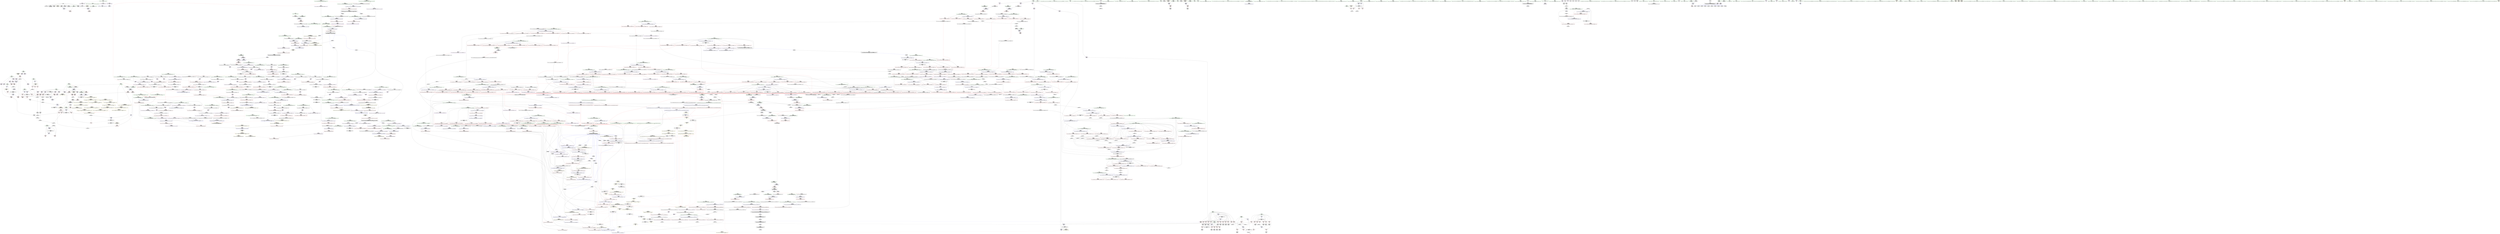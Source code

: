 digraph "SVFG" {
	label="SVFG";

	Node0x55dfff1551c0 [shape=record,color=grey,label="{NodeID: 0\nNullPtr}"];
	Node0x55dfff1551c0 -> Node0x55dfff435a40[style=solid];
	Node0x55dfff1551c0 -> Node0x55dfff435b40[style=solid];
	Node0x55dfff1551c0 -> Node0x55dfff435c10[style=solid];
	Node0x55dfff1551c0 -> Node0x55dfff435ce0[style=solid];
	Node0x55dfff1551c0 -> Node0x55dfff435db0[style=solid];
	Node0x55dfff1551c0 -> Node0x55dfff435e80[style=solid];
	Node0x55dfff1551c0 -> Node0x55dfff435f50[style=solid];
	Node0x55dfff1551c0 -> Node0x55dfff4420c0[style=solid];
	Node0x55dfff4fc030 [shape=record,color=yellow,style=double,label="{NodeID: 1882\n38V_1 = ENCHI(MR_38V_0)\npts\{200000 \}\nFun[main]}"];
	Node0x55dfff4fc030 -> Node0x55dfff448ca0[style=dashed];
	Node0x55dfff43cfd0 [shape=record,color=red,label="{NodeID: 775\n1360\<--1345\n\<--__a.addr\n_ZSt4swapIiENSt9enable_ifIXsr6__and_ISt6__not_ISt15__is_tuple_likeIT_EESt21is_move_constructibleIS3_ESt18is_move_assignableIS3_EEE5valueEvE4typeERS3_SC_\n}"];
	Node0x55dfff43cfd0 -> Node0x55dfff4692a0[style=solid];
	Node0x55dfff455360 [shape=record,color=grey,label="{NodeID: 1550\n1659 = Binary(1657, 1658, )\n}"];
	Node0x55dfff455360 -> Node0x55dfff4554e0[style=solid];
	Node0x55dfff433b80 [shape=record,color=purple,label="{NodeID: 443\n994\<--978\ncoerce.dive\<--__comp\n_ZSt13__adjust_heapIPiliN9__gnu_cxx5__ops15_Iter_comp_iterIPFbiiEEEEvT_T0_S8_T1_T2_\n}"];
	Node0x55dfff433b80 -> Node0x55dfff466a00[style=solid];
	Node0x55dfff427cd0 [shape=record,color=green,label="{NodeID: 111\n658\<--659\nagg.tmp\<--agg.tmp_field_insensitive\n_ZSt14__partial_sortIPiN9__gnu_cxx5__ops15_Iter_comp_iterIPFbiiEEEEvT_S7_S7_T0_\n}"];
	Node0x55dfff427cd0 -> Node0x55dfff438ea0[style=solid];
	Node0x55dfff427cd0 -> Node0x55dfff4328d0[style=solid];
	Node0x55dfff442b80 [shape=record,color=blue,label="{NodeID: 886\n218\<--220\narrayidx24\<--sub25\nmain\n}"];
	Node0x55dfff442b80 -> Node0x55dfff448e40[style=dashed];
	Node0x55dfff442b80 -> Node0x55dfff448f10[style=dashed];
	Node0x55dfff442b80 -> Node0x55dfff442c50[style=dashed];
	Node0x55dfff4db2c0 [shape=record,color=black,label="{NodeID: 1661\nMR_296V_3 = PHI(MR_296V_4, MR_296V_2, )\npts\{1124 \}\n}"];
	Node0x55dfff4db2c0 -> Node0x55dfff451fb0[style=dashed];
	Node0x55dfff4db2c0 -> Node0x55dfff452080[style=dashed];
	Node0x55dfff4db2c0 -> Node0x55dfff452150[style=dashed];
	Node0x55dfff4db2c0 -> Node0x55dfff467f20[style=dashed];
	Node0x55dfff4494c0 [shape=record,color=red,label="{NodeID: 554\n300\<--299\n\<--arrayidx54\nmain\n}"];
	Node0x55dfff4494c0 -> Node0x55dfff4374a0[style=solid];
	Node0x55dfff58b0b0 [shape=record,color=black,label="{NodeID: 2436\n1496 = PHI(1416, )\n2nd arg _ZSt13move_backwardIPiS0_ET0_T_S2_S1_ }"];
	Node0x55dfff58b0b0 -> Node0x55dfff46a2e0[style=solid];
	Node0x55dfff42c320 [shape=record,color=green,label="{NodeID: 222\n1581\<--1582\n__first.addr\<--__first.addr_field_insensitive\n_ZSt23__copy_move_backward_a2ILb1EPiS0_ET1_T0_S2_S1_\n}"];
	Node0x55dfff42c320 -> Node0x55dfff43f600[style=solid];
	Node0x55dfff42c320 -> Node0x55dfff46abd0[style=solid];
	Node0x55dfff467e50 [shape=record,color=blue,label="{NodeID: 997\n1115\<--1158\n__holeIndex.addr\<--\n_ZSt11__push_heapIPiliN9__gnu_cxx5__ops14_Iter_comp_valIPFbiiEEEEvT_T0_S8_T1_RT2_\n}"];
	Node0x55dfff467e50 -> Node0x55dfff451c70[style=dashed];
	Node0x55dfff467e50 -> Node0x55dfff4dadc0[style=dashed];
	Node0x55dfff44eef0 [shape=record,color=red,label="{NodeID: 665\n911\<--910\n\<--_M_comp\n_ZN9__gnu_cxx5__ops15_Iter_comp_iterIPFbiiEEclIPiS6_EEbT_T0_\n}"];
	Node0x55dfff43a080 [shape=record,color=black,label="{NodeID: 333\n1083\<--1088\n_ZSt4moveIRN9__gnu_cxx5__ops15_Iter_comp_iterIPFbiiEEEEONSt16remove_referenceIT_E4typeEOS8__ret\<--\n_ZSt4moveIRN9__gnu_cxx5__ops15_Iter_comp_iterIPFbiiEEEEONSt16remove_referenceIT_E4typeEOS8_\n|{<s0>60|<s1>103}}"];
	Node0x55dfff43a080:s0 -> Node0x55dfff5867b0[style=solid,color=blue];
	Node0x55dfff43a080:s1 -> Node0x55dfff588930[style=solid,color=blue];
	Node0x55dfff2931c0 [shape=record,color=green,label="{NodeID: 1\n7\<--1\n__dso_handle\<--dummyObj\nGlob }"];
	Node0x55dfff43d0a0 [shape=record,color=red,label="{NodeID: 776\n1357\<--1347\n\<--__b.addr\n_ZSt4swapIiENSt9enable_ifIXsr6__and_ISt6__not_ISt15__is_tuple_likeIT_EESt21is_move_constructibleIS3_ESt18is_move_assignableIS3_EEE5valueEvE4typeERS3_SC_\n|{<s0>84}}"];
	Node0x55dfff43d0a0:s0 -> Node0x55dfff58cb80[style=solid,color=red];
	Node0x55dfff4554e0 [shape=record,color=grey,label="{NodeID: 1551\n1660 = Binary(1659, 437, )\n}"];
	Node0x55dfff4554e0 -> Node0x55dfff46b590[style=solid];
	Node0x55dfff433c50 [shape=record,color=purple,label="{NodeID: 444\n1100\<--1099\n_M_comp\<--this1\n_ZN9__gnu_cxx5__ops14_Iter_comp_valIPFbiiEEC2EONS0_15_Iter_comp_iterIS3_EE\n}"];
	Node0x55dfff433c50 -> Node0x55dfff4677d0[style=solid];
	Node0x55dfff5185a0 [shape=record,color=yellow,style=double,label="{NodeID: 2326\n16V_2 = CSCHI(MR_16V_1)\npts\{27 \}\nCS[]|{<s0>39}}"];
	Node0x55dfff5185a0:s0 -> Node0x55dfff4d1ab0[style=dashed,color=red];
	Node0x55dfff427da0 [shape=record,color=green,label="{NodeID: 112\n674\<--675\n_ZSt13__heap_selectIPiN9__gnu_cxx5__ops15_Iter_comp_iterIPFbiiEEEEvT_S7_S7_T0_\<--_ZSt13__heap_selectIPiN9__gnu_cxx5__ops15_Iter_comp_iterIPFbiiEEEEvT_S7_S7_T0__field_insensitive\n}"];
	Node0x55dfff442c50 [shape=record,color=blue,label="{NodeID: 887\n228\<--230\narrayidx29\<--sub30\nmain\n}"];
	Node0x55dfff442c50 -> Node0x55dfff448d70[style=dashed];
	Node0x55dfff442c50 -> Node0x55dfff4490b0[style=dashed];
	Node0x55dfff442c50 -> Node0x55dfff449320[style=dashed];
	Node0x55dfff442c50 -> Node0x55dfff442b80[style=dashed];
	Node0x55dfff442c50 -> Node0x55dfff4d9ec0[style=dashed];
	Node0x55dfff4db7c0 [shape=record,color=black,label="{NodeID: 1662\nMR_329V_5 = PHI(MR_329V_6, MR_329V_4, )\npts\{1284 \}\n}"];
	Node0x55dfff4db7c0 -> Node0x55dfff454030[style=dashed];
	Node0x55dfff4db7c0 -> Node0x55dfff454100[style=dashed];
	Node0x55dfff4db7c0 -> Node0x55dfff4541d0[style=dashed];
	Node0x55dfff4db7c0 -> Node0x55dfff43ca20[style=dashed];
	Node0x55dfff4db7c0 -> Node0x55dfff43caf0[style=dashed];
	Node0x55dfff4db7c0 -> Node0x55dfff468c20[style=dashed];
	Node0x55dfff4db7c0 -> Node0x55dfff468cf0[style=dashed];
	Node0x55dfff449590 [shape=record,color=red,label="{NodeID: 555\n346\<--335\n\<--__first.addr\n_ZSt4sortIPiPFbiiEEvT_S3_T0_\n|{<s0>16}}"];
	Node0x55dfff449590:s0 -> Node0x55dfff58c430[style=solid,color=red];
	Node0x55dfff58b1f0 [shape=record,color=black,label="{NodeID: 2437\n1689 = PHI(1520, )\n0th arg _ZN9__gnu_cxx5__ops14_Val_comp_iterIPFbiiEEclIiPiEEbRT_T0_ }"];
	Node0x55dfff58b1f0 -> Node0x55dfff46b730[style=solid];
	Node0x55dfff42c3f0 [shape=record,color=green,label="{NodeID: 223\n1583\<--1584\n__last.addr\<--__last.addr_field_insensitive\n_ZSt23__copy_move_backward_a2ILb1EPiS0_ET1_T0_S2_S1_\n}"];
	Node0x55dfff42c3f0 -> Node0x55dfff43f6d0[style=solid];
	Node0x55dfff42c3f0 -> Node0x55dfff46aca0[style=solid];
	Node0x55dfff467f20 [shape=record,color=blue,label="{NodeID: 998\n1123\<--1162\n__parent\<--div5\n_ZSt11__push_heapIPiliN9__gnu_cxx5__ops14_Iter_comp_valIPFbiiEEEEvT_T0_S8_T1_RT2_\n}"];
	Node0x55dfff467f20 -> Node0x55dfff4db2c0[style=dashed];
	Node0x55dfff44efc0 [shape=record,color=red,label="{NodeID: 666\n913\<--912\n\<--\n_ZN9__gnu_cxx5__ops15_Iter_comp_iterIPFbiiEEclIPiS6_EEbT_T0_\n}"];
	Node0x55dfff43a150 [shape=record,color=black,label="{NodeID: 334\n1172\<--1177\n_ZSt4moveIRPFbiiEEONSt16remove_referenceIT_E4typeEOS4__ret\<--\n_ZSt4moveIRPFbiiEEONSt16remove_referenceIT_E4typeEOS4_\n|{<s0>22|<s1>64|<s2>111|<s3>112}}"];
	Node0x55dfff43a150:s0 -> Node0x55dfff585a30[style=solid,color=blue];
	Node0x55dfff43a150:s1 -> Node0x55dfff586a90[style=solid,color=blue];
	Node0x55dfff43a150:s2 -> Node0x55dfff589180[style=solid,color=blue];
	Node0x55dfff43a150:s3 -> Node0x55dfff5862b0[style=solid,color=blue];
	Node0x55dfff161f70 [shape=record,color=green,label="{NodeID: 2\n8\<--1\n.str\<--dummyObj\nGlob }"];
	Node0x55dfff43d170 [shape=record,color=red,label="{NodeID: 777\n1364\<--1347\n\<--__b.addr\n_ZSt4swapIiENSt9enable_ifIXsr6__and_ISt6__not_ISt15__is_tuple_likeIT_EESt21is_move_constructibleIS3_ESt18is_move_assignableIS3_EEE5valueEvE4typeERS3_SC_\n}"];
	Node0x55dfff43d170 -> Node0x55dfff469370[style=solid];
	Node0x55dfff455660 [shape=record,color=grey,label="{NodeID: 1552\n1667 = Binary(522, 1666, )\n}"];
	Node0x55dfff433d20 [shape=record,color=purple,label="{NodeID: 445\n1102\<--1101\n_M_comp2\<--\n_ZN9__gnu_cxx5__ops14_Iter_comp_valIPFbiiEEC2EONS0_15_Iter_comp_iterIS3_EE\n|{<s0>64}}"];
	Node0x55dfff433d20:s0 -> Node0x55dfff58ea80[style=solid,color=red];
	Node0x55dfff518700 [shape=record,color=yellow,style=double,label="{NodeID: 2327\n16V_3 = CSCHI(MR_16V_2)\npts\{27 \}\nCS[]|{<s0>25}}"];
	Node0x55dfff518700:s0 -> Node0x55dfff4e3ec0[style=dashed,color=blue];
	Node0x55dfff427ea0 [shape=record,color=green,label="{NodeID: 113\n679\<--680\n_ZSt11__sort_heapIPiN9__gnu_cxx5__ops15_Iter_comp_iterIPFbiiEEEEvT_S7_RT0_\<--_ZSt11__sort_heapIPiN9__gnu_cxx5__ops15_Iter_comp_iterIPFbiiEEEEvT_S7_RT0__field_insensitive\n}"];
	Node0x55dfff442d20 [shape=record,color=blue,label="{NodeID: 888\n136\<--234\ni\<--inc\nmain\n}"];
	Node0x55dfff442d20 -> Node0x55dfff447850[style=dashed];
	Node0x55dfff442d20 -> Node0x55dfff447920[style=dashed];
	Node0x55dfff442d20 -> Node0x55dfff4479f0[style=dashed];
	Node0x55dfff442d20 -> Node0x55dfff447ac0[style=dashed];
	Node0x55dfff442d20 -> Node0x55dfff447b90[style=dashed];
	Node0x55dfff442d20 -> Node0x55dfff447c60[style=dashed];
	Node0x55dfff442d20 -> Node0x55dfff447d30[style=dashed];
	Node0x55dfff442d20 -> Node0x55dfff447e00[style=dashed];
	Node0x55dfff442d20 -> Node0x55dfff447ed0[style=dashed];
	Node0x55dfff442d20 -> Node0x55dfff447fa0[style=dashed];
	Node0x55dfff442d20 -> Node0x55dfff448070[style=dashed];
	Node0x55dfff442d20 -> Node0x55dfff442d20[style=dashed];
	Node0x55dfff442d20 -> Node0x55dfff4d80c0[style=dashed];
	Node0x55dfff4dbcc0 [shape=record,color=black,label="{NodeID: 1663\nMR_16V_3 = PHI(MR_16V_1, MR_16V_4, )\npts\{27 \}\n|{|<s2>51}}"];
	Node0x55dfff4dbcc0 -> Node0x55dfff44ea10[style=dashed];
	Node0x55dfff4dbcc0 -> Node0x55dfff44eae0[style=dashed];
	Node0x55dfff4dbcc0:s2 -> Node0x55dfff4ea7c0[style=dashed,color=red];
	Node0x55dfff449660 [shape=record,color=red,label="{NodeID: 556\n347\<--337\n\<--__last.addr\n_ZSt4sortIPiPFbiiEEvT_S3_T0_\n|{<s0>16}}"];
	Node0x55dfff449660:s0 -> Node0x55dfff58c570[style=solid,color=red];
	Node0x55dfff58b330 [shape=record,color=black,label="{NodeID: 2438\n1690 = PHI(1524, )\n1st arg _ZN9__gnu_cxx5__ops14_Val_comp_iterIPFbiiEEclIiPiEEbRT_T0_ }"];
	Node0x55dfff58b330 -> Node0x55dfff46b800[style=solid];
	Node0x55dfff42c4c0 [shape=record,color=green,label="{NodeID: 224\n1585\<--1586\n__result.addr\<--__result.addr_field_insensitive\n_ZSt23__copy_move_backward_a2ILb1EPiS0_ET1_T0_S2_S1_\n}"];
	Node0x55dfff42c4c0 -> Node0x55dfff43f7a0[style=solid];
	Node0x55dfff42c4c0 -> Node0x55dfff46ad70[style=solid];
	Node0x55dfff467ff0 [shape=record,color=blue,label="{NodeID: 999\n1169\<--1166\nadd.ptr7\<--\n_ZSt11__push_heapIPiliN9__gnu_cxx5__ops14_Iter_comp_valIPFbiiEEEEvT_T0_S8_T1_RT2_\n|{<s0>63}}"];
	Node0x55dfff467ff0:s0 -> Node0x55dfff5190a0[style=dashed,color=blue];
	Node0x55dfff44f090 [shape=record,color=red,label="{NodeID: 667\n915\<--914\n\<--\n_ZN9__gnu_cxx5__ops15_Iter_comp_iterIPFbiiEEclIPiS6_EEbT_T0_\n}"];
	Node0x55dfff43a220 [shape=record,color=black,label="{NodeID: 335\n1179\<--1199\n_ZN9__gnu_cxx5__ops14_Iter_comp_valIPFbiiEEclIPiiEEbT_RT0__ret\<--call\n_ZN9__gnu_cxx5__ops14_Iter_comp_valIPFbiiEEclIPiiEEbT_RT0_\n|{<s0>65}}"];
	Node0x55dfff43a220:s0 -> Node0x55dfff586ba0[style=solid,color=blue];
	Node0x55dfff27cc00 [shape=record,color=green,label="{NodeID: 3\n11\<--1\n\<--dummyObj\nCan only get source location for instruction, argument, global var or function.}"];
	Node0x55dfff4fc2d0 [shape=record,color=yellow,style=double,label="{NodeID: 1885\n16V_1 = ENCHI(MR_16V_0)\npts\{27 \}\nFun[_ZN9__gnu_cxx5__ops15_Iter_comp_iterIPFbiiEEclIPiS6_EEbT_T0_]}"];
	Node0x55dfff4fc2d0 -> Node0x55dfff44efc0[style=dashed];
	Node0x55dfff4fc2d0 -> Node0x55dfff44f090[style=dashed];
	Node0x55dfff43d240 [shape=record,color=red,label="{NodeID: 778\n1355\<--1354\n\<--call\n_ZSt4swapIiENSt9enable_ifIXsr6__and_ISt6__not_ISt15__is_tuple_likeIT_EESt21is_move_constructibleIS3_ESt18is_move_assignableIS3_EEE5valueEvE4typeERS3_SC_\n}"];
	Node0x55dfff43d240 -> Node0x55dfff4691d0[style=solid];
	Node0x55dfff4557e0 [shape=record,color=grey,label="{NodeID: 1553\n1673 = Binary(437, 1672, )\n}"];
	Node0x55dfff433df0 [shape=record,color=purple,label="{NodeID: 446\n1193\<--1192\n_M_comp\<--this1\n_ZN9__gnu_cxx5__ops14_Iter_comp_valIPFbiiEEclIPiiEEbT_RT0_\n}"];
	Node0x55dfff433df0 -> Node0x55dfff452700[style=solid];
	Node0x55dfff518860 [shape=record,color=yellow,style=double,label="{NodeID: 2328\n16V_3 = CSCHI(MR_16V_2)\npts\{27 \}\nCS[]|{<s0>27}}"];
	Node0x55dfff518860:s0 -> Node0x55dfff517ec0[style=dashed,color=blue];
	Node0x55dfff42c990 [shape=record,color=green,label="{NodeID: 114\n686\<--687\n__comp\<--__comp_field_insensitive\n_ZSt27__unguarded_partition_pivotIPiN9__gnu_cxx5__ops15_Iter_comp_iterIPFbiiEEEET_S7_S7_T0_\n}"];
	Node0x55dfff42c990 -> Node0x55dfff438f70[style=solid];
	Node0x55dfff42c990 -> Node0x55dfff439040[style=solid];
	Node0x55dfff42c990 -> Node0x55dfff432b40[style=solid];
	Node0x55dfff442df0 [shape=record,color=blue,label="{NodeID: 889\n17\<--238\nN\<--inc31\nmain\n}"];
	Node0x55dfff442df0 -> Node0x55dfff447030[style=dashed];
	Node0x55dfff442df0 -> Node0x55dfff447100[style=dashed];
	Node0x55dfff442df0 -> Node0x55dfff4d6cc0[style=dashed];
	Node0x55dfff449730 [shape=record,color=red,label="{NodeID: 557\n348\<--339\n\<--__comp.addr\n_ZSt4sortIPiPFbiiEEvT_S3_T0_\n|{<s0>15}}"];
	Node0x55dfff449730:s0 -> Node0x55dfff58f380[style=solid,color=red];
	Node0x55dfff58b470 [shape=record,color=black,label="{NodeID: 2439\n1691 = PHI(1541, )\n2nd arg _ZN9__gnu_cxx5__ops14_Val_comp_iterIPFbiiEEclIiPiEEbRT_T0_ }"];
	Node0x55dfff58b470 -> Node0x55dfff46b8d0[style=solid];
	Node0x55dfff42c590 [shape=record,color=green,label="{NodeID: 225\n1592\<--1593\n_ZSt12__niter_baseIPiET_S1_\<--_ZSt12__niter_baseIPiET_S1__field_insensitive\n}"];
	Node0x55dfff4680c0 [shape=record,color=blue,label="{NodeID: 1000\n1174\<--1173\n__t.addr\<--__t\n_ZSt4moveIRPFbiiEEONSt16remove_referenceIT_E4typeEOS4_\n}"];
	Node0x55dfff4680c0 -> Node0x55dfff4523c0[style=dashed];
	Node0x55dfff44f160 [shape=record,color=red,label="{NodeID: 668\n943\<--923\n\<--__first.addr\n_ZSt10__pop_heapIPiN9__gnu_cxx5__ops15_Iter_comp_iterIPFbiiEEEEvT_S7_S7_RT0_\n|{<s0>53}}"];
	Node0x55dfff44f160:s0 -> Node0x55dfff58cb80[style=solid,color=red];
	Node0x55dfff43a2f0 [shape=record,color=black,label="{NodeID: 336\n1274\<--1318\n_ZSt21__unguarded_partitionIPiN9__gnu_cxx5__ops15_Iter_comp_iterIPFbiiEEEET_S7_S7_S7_T0__ret\<--\n_ZSt21__unguarded_partitionIPiN9__gnu_cxx5__ops15_Iter_comp_iterIPFbiiEEEET_S7_S7_S7_T0_\n|{<s0>43}}"];
	Node0x55dfff43a2f0:s0 -> Node0x55dfff585db0[style=solid,color=blue];
	Node0x55dfff27cfa0 [shape=record,color=green,label="{NodeID: 4\n29\<--1\n\<--dummyObj\nCan only get source location for instruction, argument, global var or function.}"];
	Node0x55dfff43d310 [shape=record,color=red,label="{NodeID: 779\n1359\<--1358\n\<--call1\n_ZSt4swapIiENSt9enable_ifIXsr6__and_ISt6__not_ISt15__is_tuple_likeIT_EESt21is_move_constructibleIS3_ESt18is_move_assignableIS3_EEE5valueEvE4typeERS3_SC_\n}"];
	Node0x55dfff43d310 -> Node0x55dfff4692a0[style=solid];
	Node0x55dfff455960 [shape=record,color=grey,label="{NodeID: 1554\n609 = Binary(608, 437, )\n}"];
	Node0x55dfff455960 -> Node0x55dfff45b360[style=solid];
	Node0x55dfff433ec0 [shape=record,color=purple,label="{NodeID: 447\n1217\<--1207\ncoerce.dive\<--__comp\n_ZSt22__move_median_to_firstIPiN9__gnu_cxx5__ops15_Iter_comp_iterIPFbiiEEEEvT_S7_S7_S7_T0_\n}"];
	Node0x55dfff433ec0 -> Node0x55dfff468400[style=solid];
	Node0x55dfff42ca60 [shape=record,color=green,label="{NodeID: 115\n688\<--689\n__first.addr\<--__first.addr_field_insensitive\n_ZSt27__unguarded_partition_pivotIPiN9__gnu_cxx5__ops15_Iter_comp_iterIPFbiiEEEET_S7_S7_T0_\n}"];
	Node0x55dfff42ca60 -> Node0x55dfff44c720[style=solid];
	Node0x55dfff42ca60 -> Node0x55dfff44c7f0[style=solid];
	Node0x55dfff42ca60 -> Node0x55dfff44c8c0[style=solid];
	Node0x55dfff42ca60 -> Node0x55dfff44c990[style=solid];
	Node0x55dfff42ca60 -> Node0x55dfff44ca60[style=solid];
	Node0x55dfff42ca60 -> Node0x55dfff44cb30[style=solid];
	Node0x55dfff42ca60 -> Node0x55dfff464e60[style=solid];
	Node0x55dfff442ec0 [shape=record,color=blue,label="{NodeID: 890\n138\<--29\nsum\<--\nmain\n}"];
	Node0x55dfff442ec0 -> Node0x55dfff448140[style=dashed];
	Node0x55dfff442ec0 -> Node0x55dfff448210[style=dashed];
	Node0x55dfff442ec0 -> Node0x55dfff4432d0[style=dashed];
	Node0x55dfff442ec0 -> Node0x55dfff4d85c0[style=dashed];
	Node0x55dfff449800 [shape=record,color=red,label="{NodeID: 558\n355\<--354\n\<--coerce.dive1\n_ZSt4sortIPiPFbiiEEvT_S3_T0_\n|{<s0>16}}"];
	Node0x55dfff449800:s0 -> Node0x55dfff58c6b0[style=solid,color=red];
	Node0x55dfff58b5b0 [shape=record,color=black,label="{NodeID: 2440\n1563 = PHI(1430, 1480, )\n0th arg _ZN9__gnu_cxx5__ops15__val_comp_iterIPFbiiEEENS0_14_Val_comp_iterIT_EENS0_15_Iter_comp_iterIS5_EE }"];
	Node0x55dfff58b5b0 -> Node0x55dfff46ab00[style=solid];
	Node0x55dfff42c690 [shape=record,color=green,label="{NodeID: 226\n1599\<--1600\n_ZSt22__copy_move_backward_aILb1EPiS0_ET1_T0_S2_S1_\<--_ZSt22__copy_move_backward_aILb1EPiS0_ET1_T0_S2_S1__field_insensitive\n}"];
	Node0x55dfff468190 [shape=record,color=blue,label="{NodeID: 1001\n1183\<--1180\nthis.addr\<--this\n_ZN9__gnu_cxx5__ops14_Iter_comp_valIPFbiiEEclIPiiEEbT_RT0_\n}"];
	Node0x55dfff468190 -> Node0x55dfff452490[style=dashed];
	Node0x55dfff4f3c80 [shape=record,color=yellow,style=double,label="{NodeID: 1776\n348V_1 = ENCHI(MR_348V_0)\npts\{838 932 987 1120 1383 1525 \}\nFun[_ZSt4swapIiENSt9enable_ifIXsr6__and_ISt6__not_ISt15__is_tuple_likeIT_EESt21is_move_constructibleIS3_ESt18is_move_assignableIS3_EEE5valueEvE4typeERS3_SC_]}"];
	Node0x55dfff4f3c80 -> Node0x55dfff43d240[style=dashed];
	Node0x55dfff4f3c80 -> Node0x55dfff43d310[style=dashed];
	Node0x55dfff4f3c80 -> Node0x55dfff43d3e0[style=dashed];
	Node0x55dfff44f230 [shape=record,color=red,label="{NodeID: 669\n948\<--923\n\<--__first.addr\n_ZSt10__pop_heapIPiN9__gnu_cxx5__ops15_Iter_comp_iterIPFbiiEEEEvT_S7_S7_RT0_\n|{<s0>56}}"];
	Node0x55dfff44f230:s0 -> Node0x55dfff5892f0[style=solid,color=red];
	Node0x55dfff43a3c0 [shape=record,color=black,label="{NodeID: 337\n1427\<--1374\n\<--__comp\n_ZSt16__insertion_sortIPiN9__gnu_cxx5__ops15_Iter_comp_iterIPFbiiEEEEvT_S7_T0_\n}"];
	Node0x55dfff43a3c0 -> Node0x55dfff434950[style=solid];
	Node0x55dfff3f87b0 [shape=record,color=green,label="{NodeID: 5\n31\<--1\n.str.1\<--dummyObj\nGlob }"];
	Node0x55dfff43d3e0 [shape=record,color=red,label="{NodeID: 780\n1363\<--1362\n\<--call2\n_ZSt4swapIiENSt9enable_ifIXsr6__and_ISt6__not_ISt15__is_tuple_likeIT_EESt21is_move_constructibleIS3_ESt18is_move_assignableIS3_EEE5valueEvE4typeERS3_SC_\n}"];
	Node0x55dfff43d3e0 -> Node0x55dfff469370[style=solid];
	Node0x55dfff455ae0 [shape=record,color=grey,label="{NodeID: 1555\n1680 = Binary(522, 1679, )\n}"];
	Node0x55dfff433f90 [shape=record,color=purple,label="{NodeID: 448\n1287\<--1279\ncoerce.dive\<--__comp\n_ZSt21__unguarded_partitionIPiN9__gnu_cxx5__ops15_Iter_comp_iterIPFbiiEEEET_S7_S7_S7_T0_\n}"];
	Node0x55dfff433f90 -> Node0x55dfff468810[style=solid];
	Node0x55dfff42cb30 [shape=record,color=green,label="{NodeID: 116\n690\<--691\n__last.addr\<--__last.addr_field_insensitive\n_ZSt27__unguarded_partition_pivotIPiN9__gnu_cxx5__ops15_Iter_comp_iterIPFbiiEEEET_S7_S7_T0_\n}"];
	Node0x55dfff42cb30 -> Node0x55dfff44cc00[style=solid];
	Node0x55dfff42cb30 -> Node0x55dfff44ccd0[style=solid];
	Node0x55dfff42cb30 -> Node0x55dfff44cda0[style=solid];
	Node0x55dfff42cb30 -> Node0x55dfff464f30[style=solid];
	Node0x55dfff442f90 [shape=record,color=blue,label="{NodeID: 891\n140\<--11\nj\<--\nmain\n}"];
	Node0x55dfff442f90 -> Node0x55dfff4482e0[style=dashed];
	Node0x55dfff442f90 -> Node0x55dfff4483b0[style=dashed];
	Node0x55dfff442f90 -> Node0x55dfff448480[style=dashed];
	Node0x55dfff442f90 -> Node0x55dfff443470[style=dashed];
	Node0x55dfff442f90 -> Node0x55dfff4d8ac0[style=dashed];
	Node0x55dfff4498d0 [shape=record,color=red,label="{NodeID: 559\n369\<--363\n\<--i.addr\n_Z5plessii\n}"];
	Node0x55dfff4498d0 -> Node0x55dfff437570[style=solid];
	Node0x55dfff58b7c0 [shape=record,color=black,label="{NodeID: 2441\n1634 = PHI(1590, 1594, 1596, )\n0th arg _ZSt12__niter_baseIPiET_S1_ }"];
	Node0x55dfff58b7c0 -> Node0x55dfff46b250[style=solid];
	Node0x55dfff42c790 [shape=record,color=green,label="{NodeID: 227\n1604\<--1605\n__it.addr\<--__it.addr_field_insensitive\n_ZSt12__miter_baseIPiET_S1_\n}"];
	Node0x55dfff42c790 -> Node0x55dfff43f870[style=solid];
	Node0x55dfff42c790 -> Node0x55dfff46ae40[style=solid];
	Node0x55dfff468260 [shape=record,color=blue,label="{NodeID: 1002\n1185\<--1181\n__it.addr\<--__it\n_ZN9__gnu_cxx5__ops14_Iter_comp_valIPFbiiEEclIPiiEEbT_RT0_\n}"];
	Node0x55dfff468260 -> Node0x55dfff452560[style=dashed];
	Node0x55dfff4f3e20 [shape=record,color=yellow,style=double,label="{NodeID: 1777\n16V_1 = ENCHI(MR_16V_0)\npts\{27 \}\nFun[_ZSt13move_backwardIPiS0_ET0_T_S2_S1_]|{<s0>98}}"];
	Node0x55dfff4f3e20:s0 -> Node0x55dfff4fa770[style=dashed,color=red];
	Node0x55dfff44f300 [shape=record,color=red,label="{NodeID: 670\n950\<--923\n\<--__first.addr\n_ZSt10__pop_heapIPiN9__gnu_cxx5__ops15_Iter_comp_iterIPFbiiEEEEvT_S7_S7_RT0_\n}"];
	Node0x55dfff44f300 -> Node0x55dfff439e10[style=solid];
	Node0x55dfff43a490 [shape=record,color=black,label="{NodeID: 338\n1426\<--1386\n\<--agg.tmp7\n_ZSt16__insertion_sortIPiN9__gnu_cxx5__ops15_Iter_comp_iterIPFbiiEEEEvT_S7_T0_\n}"];
	Node0x55dfff43a490 -> Node0x55dfff434880[style=solid];
	Node0x55dfff3f8840 [shape=record,color=green,label="{NodeID: 6\n33\<--1\n.str.2\<--dummyObj\nGlob }"];
	Node0x55dfff43d4b0 [shape=record,color=red,label="{NodeID: 781\n1392\<--1376\n\<--__first.addr\n_ZSt16__insertion_sortIPiN9__gnu_cxx5__ops15_Iter_comp_iterIPFbiiEEEEvT_S7_T0_\n}"];
	Node0x55dfff43d4b0 -> Node0x55dfff496600[style=solid];
	Node0x55dfff455c60 [shape=record,color=grey,label="{NodeID: 1556\n608 = Binary(606, 607, )\n}"];
	Node0x55dfff455c60 -> Node0x55dfff455960[style=solid];
	Node0x55dfff434060 [shape=record,color=purple,label="{NodeID: 449\n1299\<--1298\nincdec.ptr\<--\n_ZSt21__unguarded_partitionIPiN9__gnu_cxx5__ops15_Iter_comp_iterIPFbiiEEEET_S7_S7_S7_T0_\n}"];
	Node0x55dfff434060 -> Node0x55dfff468b50[style=solid];
	Node0x55dfff42cc00 [shape=record,color=green,label="{NodeID: 117\n692\<--693\n__mid\<--__mid_field_insensitive\n_ZSt27__unguarded_partition_pivotIPiN9__gnu_cxx5__ops15_Iter_comp_iterIPFbiiEEEET_S7_S7_T0_\n}"];
	Node0x55dfff42cc00 -> Node0x55dfff44ce70[style=solid];
	Node0x55dfff42cc00 -> Node0x55dfff465000[style=solid];
	Node0x55dfff443060 [shape=record,color=blue,label="{NodeID: 892\n142\<--260\ni35\<--\nmain\n}"];
	Node0x55dfff443060 -> Node0x55dfff448550[style=dashed];
	Node0x55dfff443060 -> Node0x55dfff448620[style=dashed];
	Node0x55dfff443060 -> Node0x55dfff4486f0[style=dashed];
	Node0x55dfff443060 -> Node0x55dfff4487c0[style=dashed];
	Node0x55dfff443060 -> Node0x55dfff448890[style=dashed];
	Node0x55dfff443060 -> Node0x55dfff443060[style=dashed];
	Node0x55dfff443060 -> Node0x55dfff4d8fc0[style=dashed];
	Node0x55dfff4dd0c0 [shape=record,color=black,label="{NodeID: 1667\nMR_16V_3 = PHI(MR_16V_2, MR_16V_1, )\npts\{27 \}\n|{<s0>109}}"];
	Node0x55dfff4dd0c0:s0 -> Node0x55dfff51a3e0[style=dashed,color=blue];
	Node0x55dfff4499a0 [shape=record,color=red,label="{NodeID: 560\n373\<--365\n\<--j.addr\n_Z5plessii\n}"];
	Node0x55dfff4499a0 -> Node0x55dfff437640[style=solid];
	Node0x55dfff58ba10 [shape=record,color=black,label="{NodeID: 2442\n791 = PHI(676, )\n0th arg _ZSt11__sort_heapIPiN9__gnu_cxx5__ops15_Iter_comp_iterIPFbiiEEEEvT_S7_RT0_ }"];
	Node0x55dfff58ba10 -> Node0x55dfff465750[style=solid];
	Node0x55dfff42c860 [shape=record,color=green,label="{NodeID: 228\n1613\<--1614\n__first.addr\<--__first.addr_field_insensitive\n_ZSt22__copy_move_backward_aILb1EPiS0_ET1_T0_S2_S1_\n}"];
	Node0x55dfff42c860 -> Node0x55dfff43f940[style=solid];
	Node0x55dfff42c860 -> Node0x55dfff46af10[style=solid];
	Node0x55dfff468330 [shape=record,color=blue,label="{NodeID: 1003\n1187\<--1182\n__val.addr\<--__val\n_ZN9__gnu_cxx5__ops14_Iter_comp_valIPFbiiEEclIPiiEEbT_RT0_\n}"];
	Node0x55dfff468330 -> Node0x55dfff452630[style=dashed];
	Node0x55dfff44f3d0 [shape=record,color=red,label="{NodeID: 671\n949\<--925\n\<--__last.addr\n_ZSt10__pop_heapIPiN9__gnu_cxx5__ops15_Iter_comp_iterIPFbiiEEEEvT_S7_S7_RT0_\n}"];
	Node0x55dfff44f3d0 -> Node0x55dfff439d40[style=solid];
	Node0x55dfff43a560 [shape=record,color=black,label="{NodeID: 339\n1477\<--1452\n\<--__comp\n_ZSt26__unguarded_insertion_sortIPiN9__gnu_cxx5__ops15_Iter_comp_iterIPFbiiEEEEvT_S7_T0_\n}"];
	Node0x55dfff43a560 -> Node0x55dfff444e10[style=solid];
	Node0x55dfff3f90d0 [shape=record,color=green,label="{NodeID: 7\n35\<--1\n.str.3\<--dummyObj\nGlob }"];
	Node0x55dfff4fc680 [shape=record,color=yellow,style=double,label="{NodeID: 1889\n42V_1 = ENCHI(MR_42V_0)\npts\{240000 \}\nFun[_ZN9__gnu_cxx5__ops15_Iter_comp_iterIPFbiiEEclIPiS6_EEbT_T0_]}"];
	Node0x55dfff43d580 [shape=record,color=red,label="{NodeID: 782\n1397\<--1376\n\<--__first.addr\n_ZSt16__insertion_sortIPiN9__gnu_cxx5__ops15_Iter_comp_iterIPFbiiEEEEvT_S7_T0_\n}"];
	Node0x55dfff43d580 -> Node0x55dfff4346e0[style=solid];
	Node0x55dfff455de0 [shape=record,color=grey,label="{NodeID: 1557\n892 = Binary(891, 538, )\n}"];
	Node0x55dfff455de0 -> Node0x55dfff466040[style=solid];
	Node0x55dfff434130 [shape=record,color=purple,label="{NodeID: 450\n1303\<--1302\nincdec.ptr3\<--\n_ZSt21__unguarded_partitionIPiN9__gnu_cxx5__ops15_Iter_comp_iterIPFbiiEEEET_S7_S7_S7_T0_\n}"];
	Node0x55dfff434130 -> Node0x55dfff468c20[style=solid];
	Node0x55dfff42ccd0 [shape=record,color=green,label="{NodeID: 118\n694\<--695\nagg.tmp\<--agg.tmp_field_insensitive\n_ZSt27__unguarded_partition_pivotIPiN9__gnu_cxx5__ops15_Iter_comp_iterIPFbiiEEEET_S7_S7_T0_\n}"];
	Node0x55dfff42ccd0 -> Node0x55dfff439110[style=solid];
	Node0x55dfff42ccd0 -> Node0x55dfff432c10[style=solid];
	Node0x55dfff443130 [shape=record,color=blue,label="{NodeID: 893\n144\<--274\nt1\<--div\nmain\n|{|<s3>13}}"];
	Node0x55dfff443130 -> Node0x55dfff449250[style=dashed];
	Node0x55dfff443130 -> Node0x55dfff443130[style=dashed];
	Node0x55dfff443130 -> Node0x55dfff4d94c0[style=dashed];
	Node0x55dfff443130:s3 -> Node0x55dfff4faf60[style=dashed,color=red];
	Node0x55dfff4dd5c0 [shape=record,color=black,label="{NodeID: 1668\nMR_16V_4 = PHI(MR_16V_5, MR_16V_3, )\npts\{27 \}\n|{|<s1>12}}"];
	Node0x55dfff4dd5c0 -> Node0x55dfff4429e0[style=dashed];
	Node0x55dfff4dd5c0:s1 -> Node0x55dfff4f2330[style=dashed,color=red];
	Node0x55dfff449a70 [shape=record,color=red,label="{NodeID: 561\n372\<--371\n\<--arrayidx\n_Z5plessii\n}"];
	Node0x55dfff449a70 -> Node0x55dfff45b4e0[style=solid];
	Node0x55dfff58bb20 [shape=record,color=black,label="{NodeID: 2443\n792 = PHI(677, )\n1st arg _ZSt11__sort_heapIPiN9__gnu_cxx5__ops15_Iter_comp_iterIPFbiiEEEEvT_S7_RT0_ }"];
	Node0x55dfff58bb20 -> Node0x55dfff465820[style=solid];
	Node0x55dfff434b50 [shape=record,color=green,label="{NodeID: 229\n1615\<--1616\n__last.addr\<--__last.addr_field_insensitive\n_ZSt22__copy_move_backward_aILb1EPiS0_ET1_T0_S2_S1_\n}"];
	Node0x55dfff434b50 -> Node0x55dfff43fa10[style=solid];
	Node0x55dfff434b50 -> Node0x55dfff46afe0[style=solid];
	Node0x55dfff468400 [shape=record,color=blue,label="{NodeID: 1004\n1217\<--1206\ncoerce.dive\<--__comp.coerce\n_ZSt22__move_median_to_firstIPiN9__gnu_cxx5__ops15_Iter_comp_iterIPFbiiEEEEvT_S7_S7_S7_T0_\n|{<s0>68|<s1>69|<s2>71|<s3>74|<s4>76}}"];
	Node0x55dfff468400:s0 -> Node0x55dfff4fc760[style=dashed,color=red];
	Node0x55dfff468400:s1 -> Node0x55dfff4fc760[style=dashed,color=red];
	Node0x55dfff468400:s2 -> Node0x55dfff4fc760[style=dashed,color=red];
	Node0x55dfff468400:s3 -> Node0x55dfff4fc760[style=dashed,color=red];
	Node0x55dfff468400:s4 -> Node0x55dfff4fc760[style=dashed,color=red];
	Node0x55dfff44f4a0 [shape=record,color=red,label="{NodeID: 672\n939\<--927\n\<--__result.addr\n_ZSt10__pop_heapIPiN9__gnu_cxx5__ops15_Iter_comp_iterIPFbiiEEEEvT_S7_S7_RT0_\n|{<s0>52}}"];
	Node0x55dfff44f4a0:s0 -> Node0x55dfff58cb80[style=solid,color=red];
	Node0x55dfff43a630 [shape=record,color=black,label="{NodeID: 340\n1476\<--1462\n\<--agg.tmp1\n_ZSt26__unguarded_insertion_sortIPiN9__gnu_cxx5__ops15_Iter_comp_iterIPFbiiEEEEvT_S7_T0_\n}"];
	Node0x55dfff43a630 -> Node0x55dfff444d40[style=solid];
	Node0x55dfff3f9160 [shape=record,color=green,label="{NodeID: 8\n37\<--1\n.str.4\<--dummyObj\nGlob }"];
	Node0x55dfff4fc760 [shape=record,color=yellow,style=double,label="{NodeID: 1890\n251V_1 = ENCHI(MR_251V_0)\npts\{7450000 9790000 12080000 12800000 13750000 \}\nFun[_ZN9__gnu_cxx5__ops15_Iter_comp_iterIPFbiiEEclIPiS6_EEbT_T0_]}"];
	Node0x55dfff4fc760 -> Node0x55dfff44eef0[style=dashed];
	Node0x55dfff43d650 [shape=record,color=red,label="{NodeID: 783\n1406\<--1376\n\<--__first.addr\n_ZSt16__insertion_sortIPiN9__gnu_cxx5__ops15_Iter_comp_iterIPFbiiEEEEvT_S7_T0_\n|{<s0>86}}"];
	Node0x55dfff43d650:s0 -> Node0x55dfff58fe40[style=solid,color=red];
	Node0x55dfff455f60 [shape=record,color=grey,label="{NodeID: 1558\n1056 = Binary(1055, 811, )\n}"];
	Node0x55dfff434200 [shape=record,color=purple,label="{NodeID: 451\n1311\<--1310\nincdec.ptr7\<--\n_ZSt21__unguarded_partitionIPiN9__gnu_cxx5__ops15_Iter_comp_iterIPFbiiEEEET_S7_S7_S7_T0_\n}"];
	Node0x55dfff434200 -> Node0x55dfff468cf0[style=solid];
	Node0x55dfff518f40 [shape=record,color=yellow,style=double,label="{NodeID: 2333\n16V_3 = CSCHI(MR_16V_2)\npts\{27 \}\nCS[]|{<s0>46|<s1>47}}"];
	Node0x55dfff518f40:s0 -> Node0x55dfff4e9dc0[style=dashed,color=blue];
	Node0x55dfff518f40:s1 -> Node0x55dfff4d1ab0[style=dashed,color=blue];
	Node0x55dfff42cda0 [shape=record,color=green,label="{NodeID: 119\n696\<--697\nagg.tmp5\<--agg.tmp5_field_insensitive\n_ZSt27__unguarded_partition_pivotIPiN9__gnu_cxx5__ops15_Iter_comp_iterIPFbiiEEEET_S7_S7_T0_\n}"];
	Node0x55dfff42cda0 -> Node0x55dfff4391e0[style=solid];
	Node0x55dfff42cda0 -> Node0x55dfff432ce0[style=solid];
	Node0x55dfff443200 [shape=record,color=blue,label="{NodeID: 894\n146\<--279\ndt\<--\nmain\n}"];
	Node0x55dfff443200 -> Node0x55dfff448960[style=dashed];
	Node0x55dfff443200 -> Node0x55dfff448a30[style=dashed];
	Node0x55dfff443200 -> Node0x55dfff448b00[style=dashed];
	Node0x55dfff443200 -> Node0x55dfff443200[style=dashed];
	Node0x55dfff443200 -> Node0x55dfff4d99c0[style=dashed];
	Node0x55dfff449b40 [shape=record,color=red,label="{NodeID: 562\n376\<--375\n\<--arrayidx2\n_Z5plessii\n}"];
	Node0x55dfff449b40 -> Node0x55dfff45b4e0[style=solid];
	Node0x55dfff58bc30 [shape=record,color=black,label="{NodeID: 2444\n793 = PHI(650, )\n2nd arg _ZSt11__sort_heapIPiN9__gnu_cxx5__ops15_Iter_comp_iterIPFbiiEEEEvT_S7_RT0_ }"];
	Node0x55dfff58bc30 -> Node0x55dfff4658f0[style=solid];
	Node0x55dfff434be0 [shape=record,color=green,label="{NodeID: 230\n1617\<--1618\n__result.addr\<--__result.addr_field_insensitive\n_ZSt22__copy_move_backward_aILb1EPiS0_ET1_T0_S2_S1_\n}"];
	Node0x55dfff434be0 -> Node0x55dfff43fae0[style=solid];
	Node0x55dfff434be0 -> Node0x55dfff46b0b0[style=solid];
	Node0x55dfff4684d0 [shape=record,color=blue,label="{NodeID: 1005\n1209\<--1202\n__result.addr\<--__result\n_ZSt22__move_median_to_firstIPiN9__gnu_cxx5__ops15_Iter_comp_iterIPFbiiEEEEvT_S7_S7_S7_T0_\n}"];
	Node0x55dfff4684d0 -> Node0x55dfff452970[style=dashed];
	Node0x55dfff4684d0 -> Node0x55dfff452a40[style=dashed];
	Node0x55dfff4684d0 -> Node0x55dfff452b10[style=dashed];
	Node0x55dfff4684d0 -> Node0x55dfff452be0[style=dashed];
	Node0x55dfff4684d0 -> Node0x55dfff452cb0[style=dashed];
	Node0x55dfff4684d0 -> Node0x55dfff452d80[style=dashed];
	Node0x55dfff44f570 [shape=record,color=red,label="{NodeID: 673\n946\<--927\n\<--__result.addr\n_ZSt10__pop_heapIPiN9__gnu_cxx5__ops15_Iter_comp_iterIPFbiiEEEEvT_S7_S7_RT0_\n}"];
	Node0x55dfff44f570 -> Node0x55dfff466790[style=solid];
	Node0x55dfff43a700 [shape=record,color=black,label="{NodeID: 341\n1493\<--1513\n_ZSt13move_backwardIPiS0_ET0_T_S2_S1__ret\<--call2\n_ZSt13move_backwardIPiS0_ET0_T_S2_S1_\n|{<s0>88}}"];
	Node0x55dfff43a700:s0 -> Node0x55dfff584dd0[style=solid,color=blue];
	Node0x55dfff3f91f0 [shape=record,color=green,label="{NodeID: 9\n40\<--1\n\<--dummyObj\nCan only get source location for instruction, argument, global var or function.}"];
	Node0x55dfff43d720 [shape=record,color=red,label="{NodeID: 784\n1413\<--1376\n\<--__first.addr\n_ZSt16__insertion_sortIPiN9__gnu_cxx5__ops15_Iter_comp_iterIPFbiiEEEEvT_S7_T0_\n|{<s0>88}}"];
	Node0x55dfff43d720:s0 -> Node0x55dfff58ae30[style=solid,color=red];
	Node0x55dfff4560e0 [shape=record,color=grey,label="{NodeID: 1559\n858 = Binary(857, 437, )\n}"];
	Node0x55dfff4560e0 -> Node0x55dfff465d00[style=solid];
	Node0x55dfff4342d0 [shape=record,color=purple,label="{NodeID: 452\n1324\<--1323\nincdec.ptr9\<--\n_ZSt21__unguarded_partitionIPiN9__gnu_cxx5__ops15_Iter_comp_iterIPFbiiEEEET_S7_S7_S7_T0_\n}"];
	Node0x55dfff4342d0 -> Node0x55dfff468dc0[style=solid];
	Node0x55dfff5190a0 [shape=record,color=yellow,style=double,label="{NodeID: 2334\n16V_6 = CSCHI(MR_16V_5)\npts\{27 \}\nCS[]|{<s0>51|<s1>51|<s2>56}}"];
	Node0x55dfff5190a0:s0 -> Node0x55dfff4dbcc0[style=dashed,color=blue];
	Node0x55dfff5190a0:s1 -> Node0x55dfff4e1bc0[style=dashed,color=blue];
	Node0x55dfff5190a0:s2 -> Node0x55dfff518f40[style=dashed,color=blue];
	Node0x55dfff42ce70 [shape=record,color=green,label="{NodeID: 120\n724\<--725\n_ZSt22__move_median_to_firstIPiN9__gnu_cxx5__ops15_Iter_comp_iterIPFbiiEEEEvT_S7_S7_S7_T0_\<--_ZSt22__move_median_to_firstIPiN9__gnu_cxx5__ops15_Iter_comp_iterIPFbiiEEEEvT_S7_S7_S7_T0__field_insensitive\n}"];
	Node0x55dfff4432d0 [shape=record,color=blue,label="{NodeID: 895\n138\<--305\nsum\<--add58\nmain\n}"];
	Node0x55dfff4432d0 -> Node0x55dfff448140[style=dashed];
	Node0x55dfff4432d0 -> Node0x55dfff448210[style=dashed];
	Node0x55dfff4432d0 -> Node0x55dfff4432d0[style=dashed];
	Node0x55dfff4432d0 -> Node0x55dfff4d85c0[style=dashed];
	Node0x55dfff449c10 [shape=record,color=red,label="{NodeID: 563\n402\<--382\n\<--retval\n_ZSt3minIdERKT_S2_S2_\n}"];
	Node0x55dfff449c10 -> Node0x55dfff4377e0[style=solid];
	Node0x55dfff58bd40 [shape=record,color=black,label="{NodeID: 2445\n1180 = PHI(1139, )\n0th arg _ZN9__gnu_cxx5__ops14_Iter_comp_valIPFbiiEEclIPiiEEbT_RT0_ }"];
	Node0x55dfff58bd40 -> Node0x55dfff468190[style=solid];
	Node0x55dfff434cb0 [shape=record,color=green,label="{NodeID: 231\n1619\<--1620\n__simple\<--__simple_field_insensitive\n_ZSt22__copy_move_backward_aILb1EPiS0_ET1_T0_S2_S1_\n}"];
	Node0x55dfff434cb0 -> Node0x55dfff46b180[style=solid];
	Node0x55dfff4685a0 [shape=record,color=blue,label="{NodeID: 1006\n1211\<--1203\n__a.addr\<--__a\n_ZSt22__move_median_to_firstIPiN9__gnu_cxx5__ops15_Iter_comp_iterIPFbiiEEEEvT_S7_S7_S7_T0_\n}"];
	Node0x55dfff4685a0 -> Node0x55dfff452e50[style=dashed];
	Node0x55dfff4685a0 -> Node0x55dfff452f20[style=dashed];
	Node0x55dfff4685a0 -> Node0x55dfff452ff0[style=dashed];
	Node0x55dfff4685a0 -> Node0x55dfff4530c0[style=dashed];
	Node0x55dfff4685a0 -> Node0x55dfff453190[style=dashed];
	Node0x55dfff4f41d0 [shape=record,color=yellow,style=double,label="{NodeID: 1781\n16V_1 = ENCHI(MR_16V_0)\npts\{27 \}\nFun[_ZN9__gnu_cxx5__ops14_Val_comp_iterIPFbiiEEclIiPiEEbRT_T0_]}"];
	Node0x55dfff4f41d0 -> Node0x55dfff4407e0[style=dashed];
	Node0x55dfff44f640 [shape=record,color=red,label="{NodeID: 674\n957\<--929\n\<--__comp.addr\n_ZSt10__pop_heapIPiN9__gnu_cxx5__ops15_Iter_comp_iterIPFbiiEEEEvT_S7_S7_RT0_\n}"];
	Node0x55dfff44f640 -> Node0x55dfff439ee0[style=solid];
	Node0x55dfff43a7d0 [shape=record,color=black,label="{NodeID: 342\n1562\<--1575\n_ZN9__gnu_cxx5__ops15__val_comp_iterIPFbiiEEENS0_14_Val_comp_iterIT_EENS0_15_Iter_comp_iterIS5_EE_ret\<--\n_ZN9__gnu_cxx5__ops15__val_comp_iterIPFbiiEEENS0_14_Val_comp_iterIT_EENS0_15_Iter_comp_iterIS5_EE\n|{<s0>91|<s1>94}}"];
	Node0x55dfff43a7d0:s0 -> Node0x55dfff5850b0[style=solid,color=blue];
	Node0x55dfff43a7d0:s1 -> Node0x55dfff587f30[style=solid,color=blue];
	Node0x55dfff3f8af0 [shape=record,color=green,label="{NodeID: 10\n154\<--1\n\<--dummyObj\nCan only get source location for instruction, argument, global var or function.}"];
	Node0x55dfff4fca10 [shape=record,color=yellow,style=double,label="{NodeID: 1892\n16V_1 = ENCHI(MR_16V_0)\npts\{27 \}\nFun[_ZSt9iter_swapIPiS0_EvT_T0_]|{<s0>82|<s1>82|<s2>82}}"];
	Node0x55dfff4fca10:s0 -> Node0x55dfff43d240[style=dashed,color=red];
	Node0x55dfff4fca10:s1 -> Node0x55dfff43d310[style=dashed,color=red];
	Node0x55dfff4fca10:s2 -> Node0x55dfff4692a0[style=dashed,color=red];
	Node0x55dfff43d7f0 [shape=record,color=red,label="{NodeID: 785\n1422\<--1376\n\<--__first.addr\n_ZSt16__insertion_sortIPiN9__gnu_cxx5__ops15_Iter_comp_iterIPFbiiEEEEvT_S7_T0_\n}"];
	Node0x55dfff43d7f0 -> Node0x55dfff469850[style=solid];
	Node0x55dfff456260 [shape=record,color=grey,label="{NodeID: 1560\n1052 = Binary(442, 1051, )\n}"];
	Node0x55dfff456260 -> Node0x55dfff4672f0[style=solid];
	Node0x55dfff4343a0 [shape=record,color=purple,label="{NodeID: 453\n1388\<--1374\ncoerce.dive\<--__comp\n_ZSt16__insertion_sortIPiN9__gnu_cxx5__ops15_Iter_comp_iterIPFbiiEEEEvT_S7_T0_\n}"];
	Node0x55dfff4343a0 -> Node0x55dfff469440[style=solid];
	Node0x55dfff519200 [shape=record,color=yellow,style=double,label="{NodeID: 2335\n271V_2 = CSCHI(MR_271V_1)\npts\{9930000 \}\nCS[]|{<s0>63}}"];
	Node0x55dfff519200:s0 -> Node0x55dfff4fe080[style=dashed,color=red];
	Node0x55dfff42cf40 [shape=record,color=green,label="{NodeID: 121\n736\<--737\n_ZSt21__unguarded_partitionIPiN9__gnu_cxx5__ops15_Iter_comp_iterIPFbiiEEEET_S7_S7_S7_T0_\<--_ZSt21__unguarded_partitionIPiN9__gnu_cxx5__ops15_Iter_comp_iterIPFbiiEEEET_S7_S7_S7_T0__field_insensitive\n}"];
	Node0x55dfff4433a0 [shape=record,color=blue,label="{NodeID: 896\n28\<--309\nt\<--sub59\nmain\n}"];
	Node0x55dfff4433a0 -> Node0x55dfff4e5cc0[style=dashed];
	Node0x55dfff4de4c0 [shape=record,color=black,label="{NodeID: 1671\nMR_42V_4 = PHI(MR_42V_5, MR_42V_3, )\npts\{240000 \}\n|{|<s6>12}}"];
	Node0x55dfff4de4c0 -> Node0x55dfff448bd0[style=dashed];
	Node0x55dfff4de4c0 -> Node0x55dfff449180[style=dashed];
	Node0x55dfff4de4c0 -> Node0x55dfff4493f0[style=dashed];
	Node0x55dfff4de4c0 -> Node0x55dfff4494c0[style=dashed];
	Node0x55dfff4de4c0 -> Node0x55dfff442ab0[style=dashed];
	Node0x55dfff4de4c0 -> Node0x55dfff4da3c0[style=dashed];
	Node0x55dfff4de4c0:s6 -> Node0x55dfff4f26e0[style=dashed,color=red];
	Node0x55dfff449ce0 [shape=record,color=red,label="{NodeID: 564\n392\<--384\n\<--__a.addr\n_ZSt3minIdERKT_S2_S2_\n}"];
	Node0x55dfff449ce0 -> Node0x55dfff44a0f0[style=solid];
	Node0x55dfff58be50 [shape=record,color=black,label="{NodeID: 2446\n1181 = PHI(1142, )\n1st arg _ZN9__gnu_cxx5__ops14_Iter_comp_valIPFbiiEEclIPiiEEbT_RT0_ }"];
	Node0x55dfff58be50 -> Node0x55dfff468260[style=solid];
	Node0x55dfff434d80 [shape=record,color=green,label="{NodeID: 232\n1630\<--1631\n_ZNSt20__copy_move_backwardILb1ELb1ESt26random_access_iterator_tagE13__copy_move_bIiEEPT_PKS3_S6_S4_\<--_ZNSt20__copy_move_backwardILb1ELb1ESt26random_access_iterator_tagE13__copy_move_bIiEEPT_PKS3_S6_S4__field_insensitive\n}"];
	Node0x55dfff468670 [shape=record,color=blue,label="{NodeID: 1007\n1213\<--1204\n__b.addr\<--__b\n_ZSt22__move_median_to_firstIPiN9__gnu_cxx5__ops15_Iter_comp_iterIPFbiiEEEEvT_S7_S7_S7_T0_\n}"];
	Node0x55dfff468670 -> Node0x55dfff453260[style=dashed];
	Node0x55dfff468670 -> Node0x55dfff453330[style=dashed];
	Node0x55dfff468670 -> Node0x55dfff453400[style=dashed];
	Node0x55dfff468670 -> Node0x55dfff4534d0[style=dashed];
	Node0x55dfff468670 -> Node0x55dfff4535a0[style=dashed];
	Node0x55dfff4f42e0 [shape=record,color=yellow,style=double,label="{NodeID: 1782\n88V_1 = ENCHI(MR_88V_0)\npts\{1525 \}\nFun[_ZN9__gnu_cxx5__ops14_Val_comp_iterIPFbiiEEclIiPiEEbRT_T0_]}"];
	Node0x55dfff4f42e0 -> Node0x55dfff440710[style=dashed];
	Node0x55dfff44f710 [shape=record,color=red,label="{NodeID: 675\n941\<--940\n\<--call\n_ZSt10__pop_heapIPiN9__gnu_cxx5__ops15_Iter_comp_iterIPFbiiEEEEvT_S7_S7_RT0_\n}"];
	Node0x55dfff44f710 -> Node0x55dfff4666c0[style=solid];
	Node0x55dfff43a8a0 [shape=record,color=black,label="{NodeID: 343\n1577\<--1598\n_ZSt23__copy_move_backward_a2ILb1EPiS0_ET1_T0_S2_S1__ret\<--call3\n_ZSt23__copy_move_backward_a2ILb1EPiS0_ET1_T0_S2_S1_\n|{<s0>98}}"];
	Node0x55dfff43a8a0:s0 -> Node0x55dfff5882f0[style=solid,color=blue];
	Node0x55dfff3f8bf0 [shape=record,color=green,label="{NodeID: 11\n437\<--1\n\<--dummyObj\nCan only get source location for instruction, argument, global var or function.}"];
	Node0x55dfff43d8c0 [shape=record,color=red,label="{NodeID: 786\n1393\<--1378\n\<--__last.addr\n_ZSt16__insertion_sortIPiN9__gnu_cxx5__ops15_Iter_comp_iterIPFbiiEEEEvT_S7_T0_\n}"];
	Node0x55dfff43d8c0 -> Node0x55dfff496600[style=solid];
	Node0x55dfff4563e0 [shape=record,color=grey,label="{NodeID: 1561\n857 = Binary(855, 856, )\n}"];
	Node0x55dfff4563e0 -> Node0x55dfff4560e0[style=solid];
	Node0x55dfff434470 [shape=record,color=purple,label="{NodeID: 454\n1434\<--1384\ncoerce.dive10\<--agg.tmp\n_ZSt16__insertion_sortIPiN9__gnu_cxx5__ops15_Iter_comp_iterIPFbiiEEEEvT_S7_T0_\n}"];
	Node0x55dfff434470 -> Node0x55dfff4699f0[style=solid];
	Node0x55dfff42d040 [shape=record,color=green,label="{NodeID: 122\n744\<--745\n__comp\<--__comp_field_insensitive\n_ZSt13__heap_selectIPiN9__gnu_cxx5__ops15_Iter_comp_iterIPFbiiEEEEvT_S7_S7_T0_\n|{|<s1>44|<s2>45|<s3>46}}"];
	Node0x55dfff42d040 -> Node0x55dfff433360[style=solid];
	Node0x55dfff42d040:s1 -> Node0x55dfff58ddc0[style=solid,color=red];
	Node0x55dfff42d040:s2 -> Node0x55dfff58f6b0[style=solid,color=red];
	Node0x55dfff42d040:s3 -> Node0x55dfff58a5c0[style=solid,color=red];
	Node0x55dfff443470 [shape=record,color=blue,label="{NodeID: 897\n140\<--313\nj\<--inc61\nmain\n}"];
	Node0x55dfff443470 -> Node0x55dfff4482e0[style=dashed];
	Node0x55dfff443470 -> Node0x55dfff4483b0[style=dashed];
	Node0x55dfff443470 -> Node0x55dfff448480[style=dashed];
	Node0x55dfff443470 -> Node0x55dfff443470[style=dashed];
	Node0x55dfff443470 -> Node0x55dfff4d8ac0[style=dashed];
	Node0x55dfff4de9c0 [shape=record,color=black,label="{NodeID: 1672\nMR_16V_3 = PHI(MR_16V_6, MR_16V_1, )\npts\{27 \}\n|{|<s2>86|<s3>88|<s4>92|<s5>92}}"];
	Node0x55dfff4de9c0 -> Node0x55dfff43e010[style=dashed];
	Node0x55dfff4de9c0 -> Node0x55dfff4ebbc0[style=dashed];
	Node0x55dfff4de9c0:s2 -> Node0x55dfff4fc2d0[style=dashed,color=red];
	Node0x55dfff4de9c0:s3 -> Node0x55dfff4f3e20[style=dashed,color=red];
	Node0x55dfff4de9c0:s4 -> Node0x55dfff43f2c0[style=dashed,color=red];
	Node0x55dfff4de9c0:s5 -> Node0x55dfff4e02c0[style=dashed,color=red];
	Node0x55dfff449db0 [shape=record,color=red,label="{NodeID: 565\n399\<--384\n\<--__a.addr\n_ZSt3minIdERKT_S2_S2_\n}"];
	Node0x55dfff449db0 -> Node0x55dfff443d60[style=solid];
	Node0x55dfff58bf60 [shape=record,color=black,label="{NodeID: 2447\n1182 = PHI(1119, )\n2nd arg _ZN9__gnu_cxx5__ops14_Iter_comp_valIPFbiiEEclIPiiEEbT_RT0_ }"];
	Node0x55dfff58bf60 -> Node0x55dfff468330[style=solid];
	Node0x55dfff434e80 [shape=record,color=green,label="{NodeID: 233\n1635\<--1636\n__it.addr\<--__it.addr_field_insensitive\n_ZSt12__niter_baseIPiET_S1_\n}"];
	Node0x55dfff434e80 -> Node0x55dfff43fbb0[style=solid];
	Node0x55dfff434e80 -> Node0x55dfff46b250[style=solid];
	Node0x55dfff468740 [shape=record,color=blue,label="{NodeID: 1008\n1215\<--1205\n__c.addr\<--__c\n_ZSt22__move_median_to_firstIPiN9__gnu_cxx5__ops15_Iter_comp_iterIPFbiiEEEEvT_S7_S7_S7_T0_\n}"];
	Node0x55dfff468740 -> Node0x55dfff453670[style=dashed];
	Node0x55dfff468740 -> Node0x55dfff453740[style=dashed];
	Node0x55dfff468740 -> Node0x55dfff453810[style=dashed];
	Node0x55dfff468740 -> Node0x55dfff4538e0[style=dashed];
	Node0x55dfff468740 -> Node0x55dfff4539b0[style=dashed];
	Node0x55dfff468740 -> Node0x55dfff453a80[style=dashed];
	Node0x55dfff44f7e0 [shape=record,color=red,label="{NodeID: 676\n945\<--944\n\<--call1\n_ZSt10__pop_heapIPiN9__gnu_cxx5__ops15_Iter_comp_iterIPFbiiEEEEvT_S7_S7_RT0_\n}"];
	Node0x55dfff44f7e0 -> Node0x55dfff466790[style=solid];
	Node0x55dfff43a970 [shape=record,color=black,label="{NodeID: 344\n1602\<--1607\n_ZSt12__miter_baseIPiET_S1__ret\<--\n_ZSt12__miter_baseIPiET_S1_\n|{<s0>96|<s1>97}}"];
	Node0x55dfff43a970:s0 -> Node0x55dfff588070[style=solid,color=blue];
	Node0x55dfff43a970:s1 -> Node0x55dfff5881b0[style=solid,color=blue];
	Node0x55dfff424ce0 [shape=record,color=green,label="{NodeID: 12\n442\<--1\n\<--dummyObj\nCan only get source location for instruction, argument, global var or function.}"];
	Node0x55dfff43d990 [shape=record,color=red,label="{NodeID: 787\n1402\<--1378\n\<--__last.addr\n_ZSt16__insertion_sortIPiN9__gnu_cxx5__ops15_Iter_comp_iterIPFbiiEEEEvT_S7_T0_\n}"];
	Node0x55dfff43d990 -> Node0x55dfff496480[style=solid];
	Node0x55dfff456560 [shape=record,color=grey,label="{NodeID: 1562\n1051 = Binary(1050, 811, )\n}"];
	Node0x55dfff456560 -> Node0x55dfff456260[style=solid];
	Node0x55dfff434540 [shape=record,color=purple,label="{NodeID: 455\n1436\<--1384\ncoerce.dive11\<--agg.tmp\n_ZSt16__insertion_sortIPiN9__gnu_cxx5__ops15_Iter_comp_iterIPFbiiEEEEvT_S7_T0_\n}"];
	Node0x55dfff434540 -> Node0x55dfff43e280[style=solid];
	Node0x55dfff42d110 [shape=record,color=green,label="{NodeID: 123\n746\<--747\n__first.addr\<--__first.addr_field_insensitive\n_ZSt13__heap_selectIPiN9__gnu_cxx5__ops15_Iter_comp_iterIPFbiiEEEEvT_S7_S7_T0_\n}"];
	Node0x55dfff42d110 -> Node0x55dfff44d0e0[style=solid];
	Node0x55dfff42d110 -> Node0x55dfff44d1b0[style=solid];
	Node0x55dfff42d110 -> Node0x55dfff44d280[style=solid];
	Node0x55dfff42d110 -> Node0x55dfff465340[style=solid];
	Node0x55dfff443540 [shape=record,color=blue,label="{NodeID: 898\n134\<--324\ntt\<--inc65\nmain\n}"];
	Node0x55dfff443540 -> Node0x55dfff4d7bc0[style=dashed];
	Node0x55dfff449e80 [shape=record,color=red,label="{NodeID: 566\n390\<--386\n\<--__b.addr\n_ZSt3minIdERKT_S2_S2_\n}"];
	Node0x55dfff449e80 -> Node0x55dfff44a020[style=solid];
	Node0x55dfff58c070 [shape=record,color=black,label="{NodeID: 2448\n683 = PHI(540, )\n0th arg _ZSt27__unguarded_partition_pivotIPiN9__gnu_cxx5__ops15_Iter_comp_iterIPFbiiEEEET_S7_S7_T0_ }"];
	Node0x55dfff58c070 -> Node0x55dfff464e60[style=solid];
	Node0x55dfff434f50 [shape=record,color=green,label="{NodeID: 234\n1644\<--1645\n__first.addr\<--__first.addr_field_insensitive\n_ZNSt20__copy_move_backwardILb1ELb1ESt26random_access_iterator_tagE13__copy_move_bIiEEPT_PKS3_S6_S4_\n}"];
	Node0x55dfff434f50 -> Node0x55dfff43fc80[style=solid];
	Node0x55dfff434f50 -> Node0x55dfff43fd50[style=solid];
	Node0x55dfff434f50 -> Node0x55dfff46b320[style=solid];
	Node0x55dfff468810 [shape=record,color=blue,label="{NodeID: 1009\n1287\<--1278\ncoerce.dive\<--__comp.coerce\n_ZSt21__unguarded_partitionIPiN9__gnu_cxx5__ops15_Iter_comp_iterIPFbiiEEEET_S7_S7_S7_T0_\n|{<s0>79|<s1>80}}"];
	Node0x55dfff468810:s0 -> Node0x55dfff4fc760[style=dashed,color=red];
	Node0x55dfff468810:s1 -> Node0x55dfff4fc760[style=dashed,color=red];
	Node0x55dfff44f8b0 [shape=record,color=red,label="{NodeID: 677\n956\<--955\n\<--call2\n_ZSt10__pop_heapIPiN9__gnu_cxx5__ops15_Iter_comp_iterIPFbiiEEEEvT_S7_S7_RT0_\n|{<s0>56}}"];
	Node0x55dfff44f8b0:s0 -> Node0x55dfff589800[style=solid,color=red];
	Node0x55dfff43aa40 [shape=record,color=black,label="{NodeID: 345\n1609\<--1629\n_ZSt22__copy_move_backward_aILb1EPiS0_ET1_T0_S2_S1__ret\<--call\n_ZSt22__copy_move_backward_aILb1EPiS0_ET1_T0_S2_S1_\n|{<s0>108}}"];
	Node0x55dfff43aa40:s0 -> Node0x55dfff588e30[style=solid,color=blue];
	Node0x55dfff424da0 [shape=record,color=green,label="{NodeID: 13\n446\<--1\n\<--dummyObj\nCan only get source location for instruction, argument, global var or function.}"];
	Node0x55dfff43da60 [shape=record,color=red,label="{NodeID: 788\n1401\<--1380\n\<--__i\n_ZSt16__insertion_sortIPiN9__gnu_cxx5__ops15_Iter_comp_iterIPFbiiEEEEvT_S7_T0_\n}"];
	Node0x55dfff43da60 -> Node0x55dfff496480[style=solid];
	Node0x55dfff4566e0 [shape=record,color=grey,label="{NodeID: 1563\n861 = Binary(860, 442, )\n}"];
	Node0x55dfff4566e0 -> Node0x55dfff457160[style=solid];
	Node0x55dfff434610 [shape=record,color=purple,label="{NodeID: 456\n1429\<--1386\ncoerce.dive8\<--agg.tmp7\n_ZSt16__insertion_sortIPiN9__gnu_cxx5__ops15_Iter_comp_iterIPFbiiEEEEvT_S7_T0_\n}"];
	Node0x55dfff434610 -> Node0x55dfff43e1b0[style=solid];
	Node0x55dfff42d1e0 [shape=record,color=green,label="{NodeID: 124\n748\<--749\n__middle.addr\<--__middle.addr_field_insensitive\n_ZSt13__heap_selectIPiN9__gnu_cxx5__ops15_Iter_comp_iterIPFbiiEEEEvT_S7_S7_T0_\n}"];
	Node0x55dfff42d1e0 -> Node0x55dfff44d350[style=solid];
	Node0x55dfff42d1e0 -> Node0x55dfff44d420[style=solid];
	Node0x55dfff42d1e0 -> Node0x55dfff44d4f0[style=solid];
	Node0x55dfff42d1e0 -> Node0x55dfff465410[style=solid];
	Node0x55dfff443610 [shape=record,color=blue,label="{NodeID: 899\n335\<--332\n__first.addr\<--__first\n_ZSt4sortIPiPFbiiEEvT_S3_T0_\n}"];
	Node0x55dfff443610 -> Node0x55dfff449590[style=dashed];
	Node0x55dfff449f50 [shape=record,color=red,label="{NodeID: 567\n396\<--386\n\<--__b.addr\n_ZSt3minIdERKT_S2_S2_\n}"];
	Node0x55dfff449f50 -> Node0x55dfff443c90[style=solid];
	Node0x55dfff58c1b0 [shape=record,color=black,label="{NodeID: 2449\n684 = PHI(541, )\n1st arg _ZSt27__unguarded_partition_pivotIPiN9__gnu_cxx5__ops15_Iter_comp_iterIPFbiiEEEET_S7_S7_T0_ }"];
	Node0x55dfff58c1b0 -> Node0x55dfff464f30[style=solid];
	Node0x55dfff435020 [shape=record,color=green,label="{NodeID: 235\n1646\<--1647\n__last.addr\<--__last.addr_field_insensitive\n_ZNSt20__copy_move_backwardILb1ELb1ESt26random_access_iterator_tagE13__copy_move_bIiEEPT_PKS3_S6_S4_\n}"];
	Node0x55dfff435020 -> Node0x55dfff43fe20[style=solid];
	Node0x55dfff435020 -> Node0x55dfff46b3f0[style=solid];
	Node0x55dfff4688e0 [shape=record,color=blue,label="{NodeID: 1010\n1281\<--1275\n__first.addr\<--__first\n_ZSt21__unguarded_partitionIPiN9__gnu_cxx5__ops15_Iter_comp_iterIPFbiiEEEET_S7_S7_S7_T0_\n}"];
	Node0x55dfff4688e0 -> Node0x55dfff4d10b0[style=dashed];
	Node0x55dfff44f980 [shape=record,color=red,label="{NodeID: 678\n962\<--961\n\<--coerce.dive\n_ZSt10__pop_heapIPiN9__gnu_cxx5__ops15_Iter_comp_iterIPFbiiEEEEvT_S7_S7_RT0_\n|{<s0>56}}"];
	Node0x55dfff44f980:s0 -> Node0x55dfff589980[style=solid,color=red];
	Node0x55dfff43ab10 [shape=record,color=black,label="{NodeID: 346\n1633\<--1638\n_ZSt12__niter_baseIPiET_S1__ret\<--\n_ZSt12__niter_baseIPiET_S1_\n|{<s0>105|<s1>106|<s2>107}}"];
	Node0x55dfff43ab10:s0 -> Node0x55dfff588a70[style=solid,color=blue];
	Node0x55dfff43ab10:s1 -> Node0x55dfff588bb0[style=solid,color=blue];
	Node0x55dfff43ab10:s2 -> Node0x55dfff588cf0[style=solid,color=blue];
	Node0x55dfff424ea0 [shape=record,color=green,label="{NodeID: 14\n447\<--1\n\<--dummyObj\nCan only get source location for instruction, argument, global var or function.}"];
	Node0x55dfff43db30 [shape=record,color=red,label="{NodeID: 789\n1405\<--1380\n\<--__i\n_ZSt16__insertion_sortIPiN9__gnu_cxx5__ops15_Iter_comp_iterIPFbiiEEEEvT_S7_T0_\n|{<s0>86}}"];
	Node0x55dfff43db30:s0 -> Node0x55dfff58fac0[style=solid,color=red];
	Node0x55dfff456860 [shape=record,color=grey,label="{NodeID: 1564\n230 = Binary(229, 225, )\n}"];
	Node0x55dfff456860 -> Node0x55dfff442c50[style=solid];
	Node0x55dfff4346e0 [shape=record,color=purple,label="{NodeID: 457\n1398\<--1397\nadd.ptr\<--\n_ZSt16__insertion_sortIPiN9__gnu_cxx5__ops15_Iter_comp_iterIPFbiiEEEEvT_S7_T0_\n}"];
	Node0x55dfff4346e0 -> Node0x55dfff4696b0[style=solid];
	Node0x55dfff42d2b0 [shape=record,color=green,label="{NodeID: 125\n750\<--751\n__last.addr\<--__last.addr_field_insensitive\n_ZSt13__heap_selectIPiN9__gnu_cxx5__ops15_Iter_comp_iterIPFbiiEEEEvT_S7_S7_T0_\n}"];
	Node0x55dfff42d2b0 -> Node0x55dfff44d5c0[style=solid];
	Node0x55dfff42d2b0 -> Node0x55dfff4654e0[style=solid];
	Node0x55dfff4436e0 [shape=record,color=blue,label="{NodeID: 900\n337\<--333\n__last.addr\<--__last\n_ZSt4sortIPiPFbiiEEvT_S3_T0_\n}"];
	Node0x55dfff4436e0 -> Node0x55dfff449660[style=dashed];
	Node0x55dfff44a020 [shape=record,color=red,label="{NodeID: 568\n391\<--390\n\<--\n_ZSt3minIdERKT_S2_S2_\n}"];
	Node0x55dfff44a020 -> Node0x55dfff45bae0[style=solid];
	Node0x55dfff58c2f0 [shape=record,color=black,label="{NodeID: 2450\n685 = PHI(546, )\n2nd arg _ZSt27__unguarded_partition_pivotIPiN9__gnu_cxx5__ops15_Iter_comp_iterIPFbiiEEEET_S7_S7_T0_ }"];
	Node0x55dfff58c2f0 -> Node0x55dfff464d90[style=solid];
	Node0x55dfff4350f0 [shape=record,color=green,label="{NodeID: 236\n1648\<--1649\n__result.addr\<--__result.addr_field_insensitive\n_ZNSt20__copy_move_backwardILb1ELb1ESt26random_access_iterator_tagE13__copy_move_bIiEEPT_PKS3_S6_S4_\n}"];
	Node0x55dfff4350f0 -> Node0x55dfff43fef0[style=solid];
	Node0x55dfff4350f0 -> Node0x55dfff43ffc0[style=solid];
	Node0x55dfff4350f0 -> Node0x55dfff46b4c0[style=solid];
	Node0x55dfff4689b0 [shape=record,color=blue,label="{NodeID: 1011\n1283\<--1276\n__last.addr\<--__last\n_ZSt21__unguarded_partitionIPiN9__gnu_cxx5__ops15_Iter_comp_iterIPFbiiEEEET_S7_S7_S7_T0_\n}"];
	Node0x55dfff4689b0 -> Node0x55dfff454030[style=dashed];
	Node0x55dfff4689b0 -> Node0x55dfff468c20[style=dashed];
	Node0x55dfff4f4660 [shape=record,color=yellow,style=double,label="{NodeID: 1786\n42V_1 = ENCHI(MR_42V_0)\npts\{240000 \}\nFun[_ZN9__gnu_cxx5__ops14_Val_comp_iterIPFbiiEEclIiPiEEbRT_T0_]}"];
	Node0x55dfff44fa50 [shape=record,color=red,label="{NodeID: 679\n970\<--967\n\<--__t.addr\n_ZSt4moveIRiEONSt16remove_referenceIT_E4typeEOS2_\n}"];
	Node0x55dfff44fa50 -> Node0x55dfff439fb0[style=solid];
	Node0x55dfff43abe0 [shape=record,color=black,label="{NodeID: 347\n1657\<--1655\nsub.ptr.lhs.cast\<--\n_ZNSt20__copy_move_backwardILb1ELb1ESt26random_access_iterator_tagE13__copy_move_bIiEEPT_PKS3_S6_S4_\n}"];
	Node0x55dfff43abe0 -> Node0x55dfff455360[style=solid];
	Node0x55dfff424fa0 [shape=record,color=green,label="{NodeID: 15\n518\<--1\n\<--dummyObj\nCan only get source location for instruction, argument, global var or function.}"];
	Node0x55dfff43dc00 [shape=record,color=red,label="{NodeID: 790\n1409\<--1380\n\<--__i\n_ZSt16__insertion_sortIPiN9__gnu_cxx5__ops15_Iter_comp_iterIPFbiiEEEEvT_S7_T0_\n|{<s0>87}}"];
	Node0x55dfff43dc00:s0 -> Node0x55dfff58cb80[style=solid,color=red];
	Node0x55dfff4569e0 [shape=record,color=grey,label="{NodeID: 1565\n220 = Binary(219, 215, )\n}"];
	Node0x55dfff4569e0 -> Node0x55dfff442b80[style=solid];
	Node0x55dfff4347b0 [shape=record,color=purple,label="{NodeID: 458\n1416\<--1415\nadd.ptr4\<--\n_ZSt16__insertion_sortIPiN9__gnu_cxx5__ops15_Iter_comp_iterIPFbiiEEEEvT_S7_T0_\n|{<s0>88}}"];
	Node0x55dfff4347b0:s0 -> Node0x55dfff58b0b0[style=solid,color=red];
	Node0x55dfff42d380 [shape=record,color=green,label="{NodeID: 126\n752\<--753\n__i\<--__i_field_insensitive\n_ZSt13__heap_selectIPiN9__gnu_cxx5__ops15_Iter_comp_iterIPFbiiEEEEvT_S7_S7_T0_\n}"];
	Node0x55dfff42d380 -> Node0x55dfff44d690[style=solid];
	Node0x55dfff42d380 -> Node0x55dfff44d760[style=solid];
	Node0x55dfff42d380 -> Node0x55dfff44d830[style=solid];
	Node0x55dfff42d380 -> Node0x55dfff44d900[style=solid];
	Node0x55dfff42d380 -> Node0x55dfff4655b0[style=solid];
	Node0x55dfff42d380 -> Node0x55dfff465680[style=solid];
	Node0x55dfff4437b0 [shape=record,color=blue,label="{NodeID: 901\n339\<--334\n__comp.addr\<--__comp\n_ZSt4sortIPiPFbiiEEvT_S3_T0_\n}"];
	Node0x55dfff4437b0 -> Node0x55dfff449730[style=dashed];
	Node0x55dfff44a0f0 [shape=record,color=red,label="{NodeID: 569\n393\<--392\n\<--\n_ZSt3minIdERKT_S2_S2_\n}"];
	Node0x55dfff44a0f0 -> Node0x55dfff45bae0[style=solid];
	Node0x55dfff58c430 [shape=record,color=black,label="{NodeID: 2451\n408 = PHI(346, )\n0th arg _ZSt6__sortIPiN9__gnu_cxx5__ops15_Iter_comp_iterIPFbiiEEEEvT_S7_T0_ }"];
	Node0x55dfff58c430 -> Node0x55dfff443f00[style=solid];
	Node0x55dfff4351c0 [shape=record,color=green,label="{NodeID: 237\n1650\<--1651\n_Num\<--_Num_field_insensitive\n_ZNSt20__copy_move_backwardILb1ELb1ESt26random_access_iterator_tagE13__copy_move_bIiEEPT_PKS3_S6_S4_\n}"];
	Node0x55dfff4351c0 -> Node0x55dfff440090[style=solid];
	Node0x55dfff4351c0 -> Node0x55dfff440160[style=solid];
	Node0x55dfff4351c0 -> Node0x55dfff440230[style=solid];
	Node0x55dfff4351c0 -> Node0x55dfff440300[style=solid];
	Node0x55dfff4351c0 -> Node0x55dfff46b590[style=solid];
	Node0x55dfff468a80 [shape=record,color=blue,label="{NodeID: 1012\n1285\<--1277\n__pivot.addr\<--__pivot\n_ZSt21__unguarded_partitionIPiN9__gnu_cxx5__ops15_Iter_comp_iterIPFbiiEEEET_S7_S7_S7_T0_\n}"];
	Node0x55dfff468a80 -> Node0x55dfff43cbc0[style=dashed];
	Node0x55dfff468a80 -> Node0x55dfff43cc90[style=dashed];
	Node0x55dfff4f4740 [shape=record,color=yellow,style=double,label="{NodeID: 1787\n97V_1 = ENCHI(MR_97V_0)\npts\{15210000 \}\nFun[_ZN9__gnu_cxx5__ops14_Val_comp_iterIPFbiiEEclIiPiEEbRT_T0_]}"];
	Node0x55dfff4f4740 -> Node0x55dfff440640[style=dashed];
	Node0x55dfff44fb20 [shape=record,color=red,label="{NodeID: 680\n1015\<--980\n\<--__first.addr\n_ZSt13__adjust_heapIPiliN9__gnu_cxx5__ops15_Iter_comp_iterIPFbiiEEEEvT_T0_S8_T1_T2_\n}"];
	Node0x55dfff44fb20 -> Node0x55dfff445b10[style=solid];
	Node0x55dfff43acb0 [shape=record,color=black,label="{NodeID: 348\n1658\<--1656\nsub.ptr.rhs.cast\<--\n_ZNSt20__copy_move_backwardILb1ELb1ESt26random_access_iterator_tagE13__copy_move_bIiEEPT_PKS3_S6_S4_\n}"];
	Node0x55dfff43acb0 -> Node0x55dfff455360[style=solid];
	Node0x55dfff4250a0 [shape=record,color=green,label="{NodeID: 16\n522\<--1\n\<--dummyObj\nCan only get source location for instruction, argument, global var or function.|{<s0>56}}"];
	Node0x55dfff4250a0:s0 -> Node0x55dfff589500[style=solid,color=red];
	Node0x55dfff4fcf80 [shape=record,color=yellow,style=double,label="{NodeID: 1898\n42V_1 = ENCHI(MR_42V_0)\npts\{240000 \}\nFun[_ZSt21__unguarded_partitionIPiN9__gnu_cxx5__ops15_Iter_comp_iterIPFbiiEEEET_S7_S7_S7_T0_]|{<s0>79|<s1>80}}"];
	Node0x55dfff4fcf80:s0 -> Node0x55dfff4fc680[style=dashed,color=red];
	Node0x55dfff4fcf80:s1 -> Node0x55dfff4fc680[style=dashed,color=red];
	Node0x55dfff43dcd0 [shape=record,color=red,label="{NodeID: 791\n1414\<--1380\n\<--__i\n_ZSt16__insertion_sortIPiN9__gnu_cxx5__ops15_Iter_comp_iterIPFbiiEEEEvT_S7_T0_\n|{<s0>88}}"];
	Node0x55dfff43dcd0:s0 -> Node0x55dfff58af70[style=solid,color=red];
	Node0x55dfff456b60 [shape=record,color=grey,label="{NodeID: 1566\n849 = Binary(848, 437, )\n}"];
	Node0x55dfff456b60 -> Node0x55dfff45b7e0[style=solid];
	Node0x55dfff434880 [shape=record,color=purple,label="{NodeID: 459\n1788\<--1426\noffset_0\<--\n}"];
	Node0x55dfff434880 -> Node0x55dfff469920[style=solid];
	Node0x55dfff42d450 [shape=record,color=green,label="{NodeID: 127\n762\<--763\n_ZSt11__make_heapIPiN9__gnu_cxx5__ops15_Iter_comp_iterIPFbiiEEEEvT_S7_RT0_\<--_ZSt11__make_heapIPiN9__gnu_cxx5__ops15_Iter_comp_iterIPFbiiEEEEvT_S7_RT0__field_insensitive\n}"];
	Node0x55dfff443880 [shape=record,color=blue,label="{NodeID: 902\n352\<--349\ncoerce.dive\<--call\n_ZSt4sortIPiPFbiiEEvT_S3_T0_\n}"];
	Node0x55dfff443880 -> Node0x55dfff449800[style=dashed];
	Node0x55dfff4e02c0 [shape=record,color=black,label="{NodeID: 1677\nMR_16V_2 = PHI(MR_16V_3, MR_16V_1, )\npts\{27 \}\n|{|<s4>100}}"];
	Node0x55dfff4e02c0 -> Node0x55dfff43f390[style=dashed];
	Node0x55dfff4e02c0 -> Node0x55dfff43f460[style=dashed];
	Node0x55dfff4e02c0 -> Node0x55dfff46a7c0[style=dashed];
	Node0x55dfff4e02c0 -> Node0x55dfff46aa30[style=dashed];
	Node0x55dfff4e02c0:s4 -> Node0x55dfff4f41d0[style=dashed,color=red];
	Node0x55dfff44a1c0 [shape=record,color=red,label="{NodeID: 570\n425\<--413\n\<--__first.addr\n_ZSt6__sortIPiN9__gnu_cxx5__ops15_Iter_comp_iterIPFbiiEEEEvT_S7_T0_\n}"];
	Node0x55dfff44a1c0 -> Node0x55dfff496780[style=solid];
	Node0x55dfff58c570 [shape=record,color=black,label="{NodeID: 2452\n409 = PHI(347, )\n1st arg _ZSt6__sortIPiN9__gnu_cxx5__ops15_Iter_comp_iterIPFbiiEEEEvT_S7_T0_ }"];
	Node0x55dfff58c570 -> Node0x55dfff443fd0[style=solid];
	Node0x55dfff435290 [shape=record,color=green,label="{NodeID: 238\n1675\<--1676\nllvm.memmove.p0i8.p0i8.i64\<--llvm.memmove.p0i8.p0i8.i64_field_insensitive\n}"];
	Node0x55dfff468b50 [shape=record,color=blue,label="{NodeID: 1013\n1281\<--1299\n__first.addr\<--incdec.ptr\n_ZSt21__unguarded_partitionIPiN9__gnu_cxx5__ops15_Iter_comp_iterIPFbiiEEEET_S7_S7_S7_T0_\n}"];
	Node0x55dfff468b50 -> Node0x55dfff4d10b0[style=dashed];
	Node0x55dfff4f4820 [shape=record,color=yellow,style=double,label="{NodeID: 1788\n269V_1 = ENCHI(MR_269V_0)\npts\{9790000 \}\nFun[_ZN9__gnu_cxx5__ops15__val_comp_iterIPFbiiEEENS0_14_Val_comp_iterIT_EENS0_15_Iter_comp_iterIS5_EE]|{<s0>104}}"];
	Node0x55dfff4f4820:s0 -> Node0x55dfff4fa360[style=dashed,color=red];
	Node0x55dfff44fbf0 [shape=record,color=red,label="{NodeID: 681\n1018\<--980\n\<--__first.addr\n_ZSt13__adjust_heapIPiliN9__gnu_cxx5__ops15_Iter_comp_iterIPFbiiEEEEvT_T0_S8_T1_T2_\n}"];
	Node0x55dfff44fbf0 -> Node0x55dfff445be0[style=solid];
	Node0x55dfff43ad80 [shape=record,color=black,label="{NodeID: 349\n1669\<--1668\n\<--add.ptr\n_ZNSt20__copy_move_backwardILb1ELb1ESt26random_access_iterator_tagE13__copy_move_bIiEEPT_PKS3_S6_S4_\n}"];
	Node0x55dfff43ad80 -> Node0x55dfff4453c0[style=solid];
	Node0x55dfff4251a0 [shape=record,color=green,label="{NodeID: 17\n538\<--1\n\<--dummyObj\nCan only get source location for instruction, argument, global var or function.}"];
	Node0x55dfff43dda0 [shape=record,color=red,label="{NodeID: 792\n1415\<--1380\n\<--__i\n_ZSt16__insertion_sortIPiN9__gnu_cxx5__ops15_Iter_comp_iterIPFbiiEEEEvT_S7_T0_\n}"];
	Node0x55dfff43dda0 -> Node0x55dfff4347b0[style=solid];
	Node0x55dfff456ce0 [shape=record,color=grey,label="{NodeID: 1567\n848 = Binary(846, 847, )\n}"];
	Node0x55dfff456ce0 -> Node0x55dfff456b60[style=solid];
	Node0x55dfff434950 [shape=record,color=purple,label="{NodeID: 460\n1789\<--1427\noffset_0\<--\n}"];
	Node0x55dfff434950 -> Node0x55dfff441750[style=solid];
	Node0x55dfff42d550 [shape=record,color=green,label="{NodeID: 128\n774\<--775\n_ZN9__gnu_cxx5__ops15_Iter_comp_iterIPFbiiEEclIPiS6_EEbT_T0_\<--_ZN9__gnu_cxx5__ops15_Iter_comp_iterIPFbiiEEclIPiS6_EEbT_T0__field_insensitive\n}"];
	Node0x55dfff443950 [shape=record,color=blue,label="{NodeID: 903\n363\<--361\ni.addr\<--i\n_Z5plessii\n}"];
	Node0x55dfff443950 -> Node0x55dfff4498d0[style=dashed];
	Node0x55dfff4e07c0 [shape=record,color=black,label="{NodeID: 1678\nMR_390V_3 = PHI(MR_390V_4, MR_390V_2, )\npts\{1523 \}\n}"];
	Node0x55dfff4e07c0 -> Node0x55dfff43ed10[style=dashed];
	Node0x55dfff4e07c0 -> Node0x55dfff43ede0[style=dashed];
	Node0x55dfff4e07c0 -> Node0x55dfff46a890[style=dashed];
	Node0x55dfff44a290 [shape=record,color=red,label="{NodeID: 571\n429\<--413\n\<--__first.addr\n_ZSt6__sortIPiN9__gnu_cxx5__ops15_Iter_comp_iterIPFbiiEEEEvT_S7_T0_\n|{<s0>19}}"];
	Node0x55dfff44a290:s0 -> Node0x55dfff590f10[style=solid,color=red];
	Node0x55dfff58c6b0 [shape=record,color=black,label="{NodeID: 2453\n410 = PHI(355, )\n2nd arg _ZSt6__sortIPiN9__gnu_cxx5__ops15_Iter_comp_iterIPFbiiEEEEvT_S7_T0_ }"];
	Node0x55dfff58c6b0 -> Node0x55dfff443e30[style=solid];
	Node0x55dfff435390 [shape=record,color=green,label="{NodeID: 239\n1692\<--1693\nthis.addr\<--this.addr_field_insensitive\n_ZN9__gnu_cxx5__ops14_Val_comp_iterIPFbiiEEclIiPiEEbRT_T0_\n}"];
	Node0x55dfff435390 -> Node0x55dfff4403d0[style=solid];
	Node0x55dfff435390 -> Node0x55dfff46b730[style=solid];
	Node0x55dfff468c20 [shape=record,color=blue,label="{NodeID: 1014\n1283\<--1303\n__last.addr\<--incdec.ptr3\n_ZSt21__unguarded_partitionIPiN9__gnu_cxx5__ops15_Iter_comp_iterIPFbiiEEEET_S7_S7_S7_T0_\n}"];
	Node0x55dfff468c20 -> Node0x55dfff4db7c0[style=dashed];
	Node0x55dfff4f4930 [shape=record,color=yellow,style=double,label="{NodeID: 1789\n103V_1 = ENCHI(MR_103V_0)\npts\{15650000 \}\nFun[_ZN9__gnu_cxx5__ops15__val_comp_iterIPFbiiEEENS0_14_Val_comp_iterIT_EENS0_15_Iter_comp_iterIS5_EE]|{<s0>104}}"];
	Node0x55dfff4f4930:s0 -> Node0x55dfff46bb40[style=dashed,color=red];
	Node0x55dfff44fcc0 [shape=record,color=red,label="{NodeID: 682\n1028\<--980\n\<--__first.addr\n_ZSt13__adjust_heapIPiliN9__gnu_cxx5__ops15_Iter_comp_iterIPFbiiEEEEvT_T0_S8_T1_T2_\n}"];
	Node0x55dfff44fcc0 -> Node0x55dfff445cb0[style=solid];
	Node0x55dfff43ae50 [shape=record,color=black,label="{NodeID: 350\n1671\<--1670\n\<--\n_ZNSt20__copy_move_backwardILb1ELb1ESt26random_access_iterator_tagE13__copy_move_bIiEEPT_PKS3_S6_S4_\n}"];
	Node0x55dfff43ae50 -> Node0x55dfff445490[style=solid];
	Node0x55dfff4252a0 [shape=record,color=green,label="{NodeID: 18\n571\<--1\n\<--dummyObj\nCan only get source location for instruction, argument, global var or function.}"];
	Node0x55dfff43de70 [shape=record,color=red,label="{NodeID: 793\n1425\<--1380\n\<--__i\n_ZSt16__insertion_sortIPiN9__gnu_cxx5__ops15_Iter_comp_iterIPFbiiEEEEvT_S7_T0_\n|{<s0>92}}"];
	Node0x55dfff43de70:s0 -> Node0x55dfff58c7f0[style=solid,color=red];
	Node0x55dfff456e60 [shape=record,color=grey,label="{NodeID: 1568\n1047 = Binary(1046, 442, )\n}"];
	Node0x55dfff456e60 -> Node0x55dfff45bc60[style=solid];
	Node0x55dfff434a20 [shape=record,color=purple,label="{NodeID: 461\n1444\<--1443\nincdec.ptr\<--\n_ZSt16__insertion_sortIPiN9__gnu_cxx5__ops15_Iter_comp_iterIPFbiiEEEEvT_S7_T0_\n}"];
	Node0x55dfff434a20 -> Node0x55dfff469ac0[style=solid];
	Node0x55dfff519d00 [shape=record,color=yellow,style=double,label="{NodeID: 2343\n16V_2 = CSCHI(MR_16V_1)\npts\{27 \}\nCS[]|{<s0>70|<s1>72|<s2>73|<s3>75|<s4>77|<s5>78|<s6>81}}"];
	Node0x55dfff519d00:s0 -> Node0x55dfff4d5420[style=dashed,color=blue];
	Node0x55dfff519d00:s1 -> Node0x55dfff4d5420[style=dashed,color=blue];
	Node0x55dfff519d00:s2 -> Node0x55dfff4d5420[style=dashed,color=blue];
	Node0x55dfff519d00:s3 -> Node0x55dfff4d5420[style=dashed,color=blue];
	Node0x55dfff519d00:s4 -> Node0x55dfff4d5420[style=dashed,color=blue];
	Node0x55dfff519d00:s5 -> Node0x55dfff4d5420[style=dashed,color=blue];
	Node0x55dfff519d00:s6 -> Node0x55dfff4d58f0[style=dashed,color=blue];
	Node0x55dfff42d650 [shape=record,color=green,label="{NodeID: 129\n781\<--782\n_ZSt10__pop_heapIPiN9__gnu_cxx5__ops15_Iter_comp_iterIPFbiiEEEEvT_S7_S7_RT0_\<--_ZSt10__pop_heapIPiN9__gnu_cxx5__ops15_Iter_comp_iterIPFbiiEEEEvT_S7_S7_RT0__field_insensitive\n}"];
	Node0x55dfff443a20 [shape=record,color=blue,label="{NodeID: 904\n365\<--362\nj.addr\<--j\n_Z5plessii\n}"];
	Node0x55dfff443a20 -> Node0x55dfff4499a0[style=dashed];
	Node0x55dfff4e0cc0 [shape=record,color=black,label="{NodeID: 1679\nMR_393V_4 = PHI(MR_393V_5, MR_393V_3, )\npts\{1527 \}\n}"];
	Node0x55dfff4e0cc0 -> Node0x55dfff43ef80[style=dashed];
	Node0x55dfff4e0cc0 -> Node0x55dfff43f050[style=dashed];
	Node0x55dfff4e0cc0 -> Node0x55dfff43f120[style=dashed];
	Node0x55dfff4e0cc0 -> Node0x55dfff43f1f0[style=dashed];
	Node0x55dfff4e0cc0 -> Node0x55dfff46a960[style=dashed];
	Node0x55dfff44a360 [shape=record,color=red,label="{NodeID: 572\n432\<--413\n\<--__first.addr\n_ZSt6__sortIPiN9__gnu_cxx5__ops15_Iter_comp_iterIPFbiiEEEEvT_S7_T0_\n}"];
	Node0x55dfff44a360 -> Node0x55dfff437cc0[style=solid];
	Node0x55dfff58c7f0 [shape=record,color=black,label="{NodeID: 2454\n1518 = PHI(1425, 1475, )\n0th arg _ZSt25__unguarded_linear_insertIPiN9__gnu_cxx5__ops14_Val_comp_iterIPFbiiEEEEvT_T0_ }"];
	Node0x55dfff58c7f0 -> Node0x55dfff46a480[style=solid];
	Node0x55dfff435460 [shape=record,color=green,label="{NodeID: 240\n1694\<--1695\n__val.addr\<--__val.addr_field_insensitive\n_ZN9__gnu_cxx5__ops14_Val_comp_iterIPFbiiEEclIiPiEEbRT_T0_\n}"];
	Node0x55dfff435460 -> Node0x55dfff4404a0[style=solid];
	Node0x55dfff435460 -> Node0x55dfff46b800[style=solid];
	Node0x55dfff468cf0 [shape=record,color=blue,label="{NodeID: 1015\n1283\<--1311\n__last.addr\<--incdec.ptr7\n_ZSt21__unguarded_partitionIPiN9__gnu_cxx5__ops15_Iter_comp_iterIPFbiiEEEET_S7_S7_S7_T0_\n}"];
	Node0x55dfff468cf0 -> Node0x55dfff4db7c0[style=dashed];
	Node0x55dfff44fd90 [shape=record,color=red,label="{NodeID: 683\n1033\<--980\n\<--__first.addr\n_ZSt13__adjust_heapIPiliN9__gnu_cxx5__ops15_Iter_comp_iterIPFbiiEEEEvT_T0_S8_T1_T2_\n}"];
	Node0x55dfff44fd90 -> Node0x55dfff445d80[style=solid];
	Node0x55dfff43af20 [shape=record,color=black,label="{NodeID: 351\n1640\<--1681\n_ZNSt20__copy_move_backwardILb1ELb1ESt26random_access_iterator_tagE13__copy_move_bIiEEPT_PKS3_S6_S4__ret\<--add.ptr2\n_ZNSt20__copy_move_backwardILb1ELb1ESt26random_access_iterator_tagE13__copy_move_bIiEEPT_PKS3_S6_S4_\n|{<s0>109}}"];
	Node0x55dfff43af20:s0 -> Node0x55dfff588f70[style=solid,color=blue];
	Node0x55dfff4253a0 [shape=record,color=green,label="{NodeID: 19\n577\<--1\n\<--dummyObj\nCan only get source location for instruction, argument, global var or function.}"];
	Node0x55dfff43df40 [shape=record,color=red,label="{NodeID: 794\n1443\<--1380\n\<--__i\n_ZSt16__insertion_sortIPiN9__gnu_cxx5__ops15_Iter_comp_iterIPFbiiEEEEvT_S7_T0_\n}"];
	Node0x55dfff43df40 -> Node0x55dfff434a20[style=solid];
	Node0x55dfff456fe0 [shape=record,color=grey,label="{NodeID: 1569\n1046 = Binary(1045, 442, )\n}"];
	Node0x55dfff456fe0 -> Node0x55dfff456e60[style=solid];
	Node0x55dfff444a40 [shape=record,color=purple,label="{NodeID: 462\n1464\<--1452\ncoerce.dive\<--__comp\n_ZSt26__unguarded_insertion_sortIPiN9__gnu_cxx5__ops15_Iter_comp_iterIPFbiiEEEEvT_S7_T0_\n}"];
	Node0x55dfff444a40 -> Node0x55dfff469b90[style=solid];
	Node0x55dfff42d750 [shape=record,color=green,label="{NodeID: 130\n794\<--795\n__first.addr\<--__first.addr_field_insensitive\n_ZSt11__sort_heapIPiN9__gnu_cxx5__ops15_Iter_comp_iterIPFbiiEEEEvT_S7_RT0_\n}"];
	Node0x55dfff42d750 -> Node0x55dfff44d9d0[style=solid];
	Node0x55dfff42d750 -> Node0x55dfff44daa0[style=solid];
	Node0x55dfff42d750 -> Node0x55dfff465750[style=solid];
	Node0x55dfff443af0 [shape=record,color=blue,label="{NodeID: 905\n384\<--380\n__a.addr\<--__a\n_ZSt3minIdERKT_S2_S2_\n}"];
	Node0x55dfff443af0 -> Node0x55dfff449ce0[style=dashed];
	Node0x55dfff443af0 -> Node0x55dfff449db0[style=dashed];
	Node0x55dfff44a430 [shape=record,color=red,label="{NodeID: 573\n455\<--413\n\<--__first.addr\n_ZSt6__sortIPiN9__gnu_cxx5__ops15_Iter_comp_iterIPFbiiEEEEvT_S7_T0_\n|{<s0>21}}"];
	Node0x55dfff44a430:s0 -> Node0x55dfff58dfe0[style=solid,color=red];
	Node0x55dfff58ca00 [shape=record,color=black,label="{NodeID: 2455\n1519 = PHI(1437, 1485, )\n1st arg _ZSt25__unguarded_linear_insertIPiN9__gnu_cxx5__ops14_Val_comp_iterIPFbiiEEEEvT_T0_ }"];
	Node0x55dfff58ca00 -> Node0x55dfff46a3b0[style=solid];
	Node0x55dfff435530 [shape=record,color=green,label="{NodeID: 241\n1696\<--1697\n__it.addr\<--__it.addr_field_insensitive\n_ZN9__gnu_cxx5__ops14_Val_comp_iterIPFbiiEEclIiPiEEbRT_T0_\n}"];
	Node0x55dfff435530 -> Node0x55dfff440570[style=solid];
	Node0x55dfff435530 -> Node0x55dfff46b8d0[style=solid];
	Node0x55dfff468dc0 [shape=record,color=blue,label="{NodeID: 1016\n1281\<--1324\n__first.addr\<--incdec.ptr9\n_ZSt21__unguarded_partitionIPiN9__gnu_cxx5__ops15_Iter_comp_iterIPFbiiEEEET_S7_S7_S7_T0_\n}"];
	Node0x55dfff468dc0 -> Node0x55dfff4d10b0[style=dashed];
	Node0x55dfff44fe60 [shape=record,color=red,label="{NodeID: 684\n1054\<--980\n\<--__first.addr\n_ZSt13__adjust_heapIPiliN9__gnu_cxx5__ops15_Iter_comp_iterIPFbiiEEEEvT_T0_S8_T1_T2_\n}"];
	Node0x55dfff44fe60 -> Node0x55dfff445e50[style=solid];
	Node0x55dfff43aff0 [shape=record,color=black,label="{NodeID: 352\n1688\<--1708\n_ZN9__gnu_cxx5__ops14_Val_comp_iterIPFbiiEEclIiPiEEbRT_T0__ret\<--call\n_ZN9__gnu_cxx5__ops14_Val_comp_iterIPFbiiEEclIiPiEEbRT_T0_\n|{<s0>100}}"];
	Node0x55dfff43aff0:s0 -> Node0x55dfff588570[style=solid,color=blue];
	Node0x55dfff4254a0 [shape=record,color=green,label="{NodeID: 20\n811\<--1\n\<--dummyObj\nCan only get source location for instruction, argument, global var or function.}"];
	Node0x55dfff43e010 [shape=record,color=red,label="{NodeID: 795\n1411\<--1410\n\<--call3\n_ZSt16__insertion_sortIPiN9__gnu_cxx5__ops15_Iter_comp_iterIPFbiiEEEEvT_S7_T0_\n}"];
	Node0x55dfff43e010 -> Node0x55dfff469780[style=solid];
	Node0x55dfff457160 [shape=record,color=grey,label="{NodeID: 1570\n862 = Binary(861, 442, )\n}"];
	Node0x55dfff457160 -> Node0x55dfff465dd0[style=solid];
	Node0x55dfff444ad0 [shape=record,color=purple,label="{NodeID: 463\n1482\<--1460\ncoerce.dive3\<--agg.tmp\n_ZSt26__unguarded_insertion_sortIPiN9__gnu_cxx5__ops15_Iter_comp_iterIPFbiiEEEEvT_S7_T0_\n}"];
	Node0x55dfff444ad0 -> Node0x55dfff469fa0[style=solid];
	Node0x55dfff519fc0 [shape=record,color=yellow,style=double,label="{NodeID: 2345\n16V_2 = CSCHI(MR_16V_1)\npts\{27 \}\nCS[]|{<s0>88|<s1>88}}"];
	Node0x55dfff519fc0:s0 -> Node0x55dfff43e0e0[style=dashed,color=blue];
	Node0x55dfff519fc0:s1 -> Node0x55dfff469850[style=dashed,color=blue];
	Node0x55dfff42d820 [shape=record,color=green,label="{NodeID: 131\n796\<--797\n__last.addr\<--__last.addr_field_insensitive\n_ZSt11__sort_heapIPiN9__gnu_cxx5__ops15_Iter_comp_iterIPFbiiEEEEvT_S7_RT0_\n}"];
	Node0x55dfff42d820 -> Node0x55dfff44db70[style=solid];
	Node0x55dfff42d820 -> Node0x55dfff44dc40[style=solid];
	Node0x55dfff42d820 -> Node0x55dfff44dd10[style=solid];
	Node0x55dfff42d820 -> Node0x55dfff44dde0[style=solid];
	Node0x55dfff42d820 -> Node0x55dfff465820[style=solid];
	Node0x55dfff42d820 -> Node0x55dfff4659c0[style=solid];
	Node0x55dfff443bc0 [shape=record,color=blue,label="{NodeID: 906\n386\<--381\n__b.addr\<--__b\n_ZSt3minIdERKT_S2_S2_\n}"];
	Node0x55dfff443bc0 -> Node0x55dfff449e80[style=dashed];
	Node0x55dfff443bc0 -> Node0x55dfff449f50[style=dashed];
	Node0x55dfff44a500 [shape=record,color=red,label="{NodeID: 574\n426\<--415\n\<--__last.addr\n_ZSt6__sortIPiN9__gnu_cxx5__ops15_Iter_comp_iterIPFbiiEEEEvT_S7_T0_\n}"];
	Node0x55dfff44a500 -> Node0x55dfff496780[style=solid];
	Node0x55dfff58cb80 [shape=record,color=black,label="{NodeID: 2456\n966 = PHI(867, 837, 939, 943, 931, 1030, 1057, 986, 1151, 1119, 1353, 1357, 1349, 1409, 1382, 1531, 1546, 1524, )\n0th arg _ZSt4moveIRiEONSt16remove_referenceIT_E4typeEOS2_ }"];
	Node0x55dfff58cb80 -> Node0x55dfff466930[style=solid];
	Node0x55dfff435600 [shape=record,color=green,label="{NodeID: 242\n1713\<--1714\nthis.addr\<--this.addr_field_insensitive\n_ZN9__gnu_cxx5__ops14_Val_comp_iterIPFbiiEEC2EONS0_15_Iter_comp_iterIS3_EE\n}"];
	Node0x55dfff435600 -> Node0x55dfff4408b0[style=solid];
	Node0x55dfff435600 -> Node0x55dfff46b9a0[style=solid];
	Node0x55dfff468e90 [shape=record,color=blue,label="{NodeID: 1017\n1330\<--1328\n__a.addr\<--__a\n_ZSt9iter_swapIPiS0_EvT_T0_\n}"];
	Node0x55dfff468e90 -> Node0x55dfff43cd60[style=dashed];
	Node0x55dfff44ff30 [shape=record,color=red,label="{NodeID: 685\n1060\<--980\n\<--__first.addr\n_ZSt13__adjust_heapIPiliN9__gnu_cxx5__ops15_Iter_comp_iterIPFbiiEEEEvT_T0_S8_T1_T2_\n}"];
	Node0x55dfff44ff30 -> Node0x55dfff445f20[style=solid];
	Node0x55dfff43b0c0 [shape=record,color=purple,label="{NodeID: 353\n50\<--4\n\<--_ZStL8__ioinit\n__cxx_global_var_init\n}"];
	Node0x55dfff4255a0 [shape=record,color=green,label="{NodeID: 21\n1625\<--1\n\<--dummyObj\nCan only get source location for instruction, argument, global var or function.}"];
	Node0x55dfff43e0e0 [shape=record,color=red,label="{NodeID: 796\n1421\<--1420\n\<--call6\n_ZSt16__insertion_sortIPiN9__gnu_cxx5__ops15_Iter_comp_iterIPFbiiEEEEvT_S7_T0_\n}"];
	Node0x55dfff43e0e0 -> Node0x55dfff469850[style=solid];
	Node0x55dfff4572e0 [shape=record,color=grey,label="{NodeID: 1571\n1065 = Binary(1064, 811, )\n}"];
	Node0x55dfff4572e0 -> Node0x55dfff467490[style=solid];
	Node0x55dfff444ba0 [shape=record,color=purple,label="{NodeID: 464\n1484\<--1460\ncoerce.dive4\<--agg.tmp\n_ZSt26__unguarded_insertion_sortIPiN9__gnu_cxx5__ops15_Iter_comp_iterIPFbiiEEEEvT_S7_T0_\n}"];
	Node0x55dfff444ba0 -> Node0x55dfff43e830[style=solid];
	Node0x55dfff51a120 [shape=record,color=yellow,style=double,label="{NodeID: 2346\n103V_2 = CSCHI(MR_103V_1)\npts\{15650000 \}\nCS[]}"];
	Node0x55dfff51a120 -> Node0x55dfff43f530[style=dashed];
	Node0x55dfff42d8f0 [shape=record,color=green,label="{NodeID: 132\n798\<--799\n__comp.addr\<--__comp.addr_field_insensitive\n_ZSt11__sort_heapIPiN9__gnu_cxx5__ops15_Iter_comp_iterIPFbiiEEEEvT_S7_RT0_\n}"];
	Node0x55dfff42d8f0 -> Node0x55dfff44deb0[style=solid];
	Node0x55dfff42d8f0 -> Node0x55dfff4658f0[style=solid];
	Node0x55dfff443c90 [shape=record,color=blue,label="{NodeID: 907\n382\<--396\nretval\<--\n_ZSt3minIdERKT_S2_S2_\n}"];
	Node0x55dfff443c90 -> Node0x55dfff4e34c0[style=dashed];
	Node0x55dfff4e1bc0 [shape=record,color=black,label="{NodeID: 1682\nMR_16V_2 = PHI(MR_16V_4, MR_16V_1, )\npts\{27 \}\n|{<s0>44}}"];
	Node0x55dfff4e1bc0:s0 -> Node0x55dfff4e9dc0[style=dashed,color=blue];
	Node0x55dfff44a5d0 [shape=record,color=red,label="{NodeID: 575\n430\<--415\n\<--__last.addr\n_ZSt6__sortIPiN9__gnu_cxx5__ops15_Iter_comp_iterIPFbiiEEEEvT_S7_T0_\n|{<s0>19}}"];
	Node0x55dfff44a5d0:s0 -> Node0x55dfff591060[style=solid,color=red];
	Node0x55dfff58da00 [shape=record,color=black,label="{NodeID: 2457\n361 = PHI()\n0th arg _Z5plessii }"];
	Node0x55dfff58da00 -> Node0x55dfff443950[style=solid];
	Node0x55dfff4356d0 [shape=record,color=green,label="{NodeID: 243\n1715\<--1716\n__comp.addr\<--__comp.addr_field_insensitive\n_ZN9__gnu_cxx5__ops14_Val_comp_iterIPFbiiEEC2EONS0_15_Iter_comp_iterIS3_EE\n}"];
	Node0x55dfff4356d0 -> Node0x55dfff440980[style=solid];
	Node0x55dfff4356d0 -> Node0x55dfff46ba70[style=solid];
	Node0x55dfff468f60 [shape=record,color=blue,label="{NodeID: 1018\n1332\<--1329\n__b.addr\<--__b\n_ZSt9iter_swapIPiS0_EvT_T0_\n}"];
	Node0x55dfff468f60 -> Node0x55dfff43ce30[style=dashed];
	Node0x55dfff450000 [shape=record,color=red,label="{NodeID: 686\n1074\<--980\n\<--__first.addr\n_ZSt13__adjust_heapIPiliN9__gnu_cxx5__ops15_Iter_comp_iterIPFbiiEEEEvT_T0_S8_T1_T2_\n|{<s0>63}}"];
	Node0x55dfff450000:s0 -> Node0x55dfff591450[style=solid,color=red];
	Node0x55dfff43b190 [shape=record,color=purple,label="{NodeID: 354\n84\<--8\n\<--.str\n_Z3strB5cxx11i\n}"];
	Node0x55dfff4256a0 [shape=record,color=green,label="{NodeID: 22\n4\<--6\n_ZStL8__ioinit\<--_ZStL8__ioinit_field_insensitive\nGlob }"];
	Node0x55dfff4256a0 -> Node0x55dfff43b0c0[style=solid];
	Node0x55dfff43e1b0 [shape=record,color=red,label="{NodeID: 797\n1430\<--1429\n\<--coerce.dive8\n_ZSt16__insertion_sortIPiN9__gnu_cxx5__ops15_Iter_comp_iterIPFbiiEEEEvT_S7_T0_\n|{<s0>91}}"];
	Node0x55dfff43e1b0:s0 -> Node0x55dfff58b5b0[style=solid,color=red];
	Node0x55dfff457460 [shape=record,color=grey,label="{NodeID: 1572\n537 = Binary(536, 538, )\n}"];
	Node0x55dfff457460 -> Node0x55dfff444720[style=solid];
	Node0x55dfff444c70 [shape=record,color=purple,label="{NodeID: 465\n1479\<--1462\ncoerce.dive2\<--agg.tmp1\n_ZSt26__unguarded_insertion_sortIPiN9__gnu_cxx5__ops15_Iter_comp_iterIPFbiiEEEEvT_S7_T0_\n}"];
	Node0x55dfff444c70 -> Node0x55dfff43e760[style=solid];
	Node0x55dfff51a280 [shape=record,color=yellow,style=double,label="{NodeID: 2347\n16V_2 = CSCHI(MR_16V_1)\npts\{27 \}\nCS[]|{<s0>98}}"];
	Node0x55dfff51a280:s0 -> Node0x55dfff519fc0[style=dashed,color=blue];
	Node0x55dfff42d9c0 [shape=record,color=green,label="{NodeID: 133\n827\<--828\n__first.addr\<--__first.addr_field_insensitive\n_ZSt11__make_heapIPiN9__gnu_cxx5__ops15_Iter_comp_iterIPFbiiEEEEvT_S7_RT0_\n}"];
	Node0x55dfff42d9c0 -> Node0x55dfff44df80[style=solid];
	Node0x55dfff42d9c0 -> Node0x55dfff44e050[style=solid];
	Node0x55dfff42d9c0 -> Node0x55dfff44e120[style=solid];
	Node0x55dfff42d9c0 -> Node0x55dfff44e1f0[style=solid];
	Node0x55dfff42d9c0 -> Node0x55dfff465a90[style=solid];
	Node0x55dfff443d60 [shape=record,color=blue,label="{NodeID: 908\n382\<--399\nretval\<--\n_ZSt3minIdERKT_S2_S2_\n}"];
	Node0x55dfff443d60 -> Node0x55dfff4e34c0[style=dashed];
	Node0x55dfff4e20c0 [shape=record,color=black,label="{NodeID: 1683\nMR_231V_2 = PHI(MR_231V_3, MR_231V_1, )\npts\{834 \}\n}"];
	Node0x55dfff44a6a0 [shape=record,color=red,label="{NodeID: 576\n431\<--415\n\<--__last.addr\n_ZSt6__sortIPiN9__gnu_cxx5__ops15_Iter_comp_iterIPFbiiEEEEvT_S7_T0_\n}"];
	Node0x55dfff44a6a0 -> Node0x55dfff437bf0[style=solid];
	Node0x55dfff58dad0 [shape=record,color=black,label="{NodeID: 2458\n362 = PHI()\n1st arg _Z5plessii }"];
	Node0x55dfff58dad0 -> Node0x55dfff443a20[style=solid];
	Node0x55dfff4357a0 [shape=record,color=green,label="{NodeID: 244\n1730\<--1731\nthis.addr\<--this.addr_field_insensitive\n_ZN9__gnu_cxx5__ops15_Iter_comp_iterIPFbiiEEC2ES3_\n}"];
	Node0x55dfff4357a0 -> Node0x55dfff440b20[style=solid];
	Node0x55dfff4357a0 -> Node0x55dfff46bc10[style=solid];
	Node0x55dfff469030 [shape=record,color=blue,label="{NodeID: 1019\n1345\<--1343\n__a.addr\<--__a\n_ZSt4swapIiENSt9enable_ifIXsr6__and_ISt6__not_ISt15__is_tuple_likeIT_EESt21is_move_constructibleIS3_ESt18is_move_assignableIS3_EEE5valueEvE4typeERS3_SC_\n}"];
	Node0x55dfff469030 -> Node0x55dfff43cf00[style=dashed];
	Node0x55dfff469030 -> Node0x55dfff43cfd0[style=dashed];
	Node0x55dfff4500d0 [shape=record,color=red,label="{NodeID: 687\n1000\<--982\n\<--__holeIndex.addr\n_ZSt13__adjust_heapIPiliN9__gnu_cxx5__ops15_Iter_comp_iterIPFbiiEEEEvT_T0_S8_T1_T2_\n}"];
	Node0x55dfff4500d0 -> Node0x55dfff466e10[style=solid];
	Node0x55dfff43b260 [shape=record,color=purple,label="{NodeID: 355\n149\<--8\n\<--.str\nmain\n}"];
	Node0x55dfff4257a0 [shape=record,color=green,label="{NodeID: 23\n10\<--12\nX\<--X_field_insensitive\nGlob }"];
	Node0x55dfff4257a0 -> Node0x55dfff4464d0[style=solid];
	Node0x55dfff4257a0 -> Node0x55dfff4419c0[style=solid];
	Node0x55dfff4fd5d0 [shape=record,color=yellow,style=double,label="{NodeID: 1905\n42V_1 = ENCHI(MR_42V_0)\npts\{240000 \}\nFun[_ZSt16__introsort_loopIPilN9__gnu_cxx5__ops15_Iter_comp_iterIPFbiiEEEEvT_S7_T0_T1_]|{<s0>25|<s1>27|<s2>29}}"];
	Node0x55dfff4fd5d0:s0 -> Node0x55dfff4f3630[style=dashed,color=red];
	Node0x55dfff4fd5d0:s1 -> Node0x55dfff4f5ac0[style=dashed,color=red];
	Node0x55dfff4fd5d0:s2 -> Node0x55dfff4fd5d0[style=dashed,color=red];
	Node0x55dfff43e280 [shape=record,color=red,label="{NodeID: 798\n1437\<--1436\n\<--coerce.dive11\n_ZSt16__insertion_sortIPiN9__gnu_cxx5__ops15_Iter_comp_iterIPFbiiEEEEvT_S7_T0_\n|{<s0>92}}"];
	Node0x55dfff43e280:s0 -> Node0x55dfff58ca00[style=solid,color=red];
	Node0x55dfff4575e0 [shape=record,color=grey,label="{NodeID: 1573\n1025 = Binary(1024, 538, )\n}"];
	Node0x55dfff4575e0 -> Node0x55dfff467080[style=solid];
	Node0x55dfff444d40 [shape=record,color=purple,label="{NodeID: 466\n1791\<--1476\noffset_0\<--\n}"];
	Node0x55dfff444d40 -> Node0x55dfff469ed0[style=solid];
	Node0x55dfff51a3e0 [shape=record,color=yellow,style=double,label="{NodeID: 2348\n16V_2 = CSCHI(MR_16V_1)\npts\{27 \}\nCS[]|{<s0>108}}"];
	Node0x55dfff51a3e0:s0 -> Node0x55dfff51a280[style=dashed,color=blue];
	Node0x55dfff42da90 [shape=record,color=green,label="{NodeID: 134\n829\<--830\n__last.addr\<--__last.addr_field_insensitive\n_ZSt11__make_heapIPiN9__gnu_cxx5__ops15_Iter_comp_iterIPFbiiEEEEvT_S7_RT0_\n}"];
	Node0x55dfff42da90 -> Node0x55dfff44e2c0[style=solid];
	Node0x55dfff42da90 -> Node0x55dfff44e390[style=solid];
	Node0x55dfff42da90 -> Node0x55dfff465b60[style=solid];
	Node0x55dfff443e30 [shape=record,color=blue,label="{NodeID: 909\n421\<--410\ncoerce.dive\<--__comp.coerce\n_ZSt6__sortIPiN9__gnu_cxx5__ops15_Iter_comp_iterIPFbiiEEEEvT_S7_T0_\n}"];
	Node0x55dfff443e30 -> Node0x55dfff440cc0[style=dashed];
	Node0x55dfff443e30 -> Node0x55dfff440d90[style=dashed];
	Node0x55dfff4e25c0 [shape=record,color=black,label="{NodeID: 1684\nMR_233V_2 = PHI(MR_233V_4, MR_233V_1, )\npts\{836 \}\n}"];
	Node0x55dfff44a770 [shape=record,color=red,label="{NodeID: 577\n456\<--415\n\<--__last.addr\n_ZSt6__sortIPiN9__gnu_cxx5__ops15_Iter_comp_iterIPFbiiEEEEvT_S7_T0_\n|{<s0>21}}"];
	Node0x55dfff44a770:s0 -> Node0x55dfff58e0f0[style=solid,color=red];
	Node0x55dfff58dba0 [shape=record,color=black,label="{NodeID: 2459\n824 = PHI(759, )\n0th arg _ZSt11__make_heapIPiN9__gnu_cxx5__ops15_Iter_comp_iterIPFbiiEEEEvT_S7_RT0_ }"];
	Node0x55dfff58dba0 -> Node0x55dfff465a90[style=solid];
	Node0x55dfff435870 [shape=record,color=green,label="{NodeID: 245\n1732\<--1733\n__comp.addr\<--__comp.addr_field_insensitive\n_ZN9__gnu_cxx5__ops15_Iter_comp_iterIPFbiiEEC2ES3_\n|{|<s1>112}}"];
	Node0x55dfff435870 -> Node0x55dfff46bce0[style=solid];
	Node0x55dfff435870:s1 -> Node0x55dfff58ea80[style=solid,color=red];
	Node0x55dfff469100 [shape=record,color=blue,label="{NodeID: 1020\n1347\<--1344\n__b.addr\<--__b\n_ZSt4swapIiENSt9enable_ifIXsr6__and_ISt6__not_ISt15__is_tuple_likeIT_EESt21is_move_constructibleIS3_ESt18is_move_assignableIS3_EEE5valueEvE4typeERS3_SC_\n}"];
	Node0x55dfff469100 -> Node0x55dfff43d0a0[style=dashed];
	Node0x55dfff469100 -> Node0x55dfff43d170[style=dashed];
	Node0x55dfff4501a0 [shape=record,color=red,label="{NodeID: 688\n1002\<--982\n\<--__holeIndex.addr\n_ZSt13__adjust_heapIPiliN9__gnu_cxx5__ops15_Iter_comp_iterIPFbiiEEEEvT_T0_S8_T1_T2_\n}"];
	Node0x55dfff4501a0 -> Node0x55dfff466ee0[style=solid];
	Node0x55dfff43b330 [shape=record,color=purple,label="{NodeID: 356\n191\<--19\narrayidx11\<--B\nmain\n}"];
	Node0x55dfff4258a0 [shape=record,color=green,label="{NodeID: 24\n13\<--14\nS\<--S_field_insensitive\nGlob }"];
	Node0x55dfff4258a0 -> Node0x55dfff4465a0[style=solid];
	Node0x55dfff4258a0 -> Node0x55dfff446670[style=solid];
	Node0x55dfff4258a0 -> Node0x55dfff446740[style=solid];
	Node0x55dfff4258a0 -> Node0x55dfff441ac0[style=solid];
	Node0x55dfff43e350 [shape=record,color=red,label="{NodeID: 799\n1468\<--1454\n\<--__first.addr\n_ZSt26__unguarded_insertion_sortIPiN9__gnu_cxx5__ops15_Iter_comp_iterIPFbiiEEEEvT_S7_T0_\n}"];
	Node0x55dfff43e350 -> Node0x55dfff469e00[style=solid];
	Node0x55dfff457760 [shape=record,color=grey,label="{NodeID: 1574\n1020 = Binary(1019, 811, )\n}"];
	Node0x55dfff444e10 [shape=record,color=purple,label="{NodeID: 467\n1792\<--1477\noffset_0\<--\n}"];
	Node0x55dfff444e10 -> Node0x55dfff441820[style=solid];
	Node0x55dfff573160 [shape=record,color=black,label="{NodeID: 2349\n1091 = PHI(992, )\n0th arg _ZN9__gnu_cxx5__ops14_Iter_comp_valIPFbiiEEC2EONS0_15_Iter_comp_iterIS3_EE }"];
	Node0x55dfff573160 -> Node0x55dfff467630[style=solid];
	Node0x55dfff42db60 [shape=record,color=green,label="{NodeID: 135\n831\<--832\n__comp.addr\<--__comp.addr_field_insensitive\n_ZSt11__make_heapIPiN9__gnu_cxx5__ops15_Iter_comp_iterIPFbiiEEEEvT_S7_RT0_\n}"];
	Node0x55dfff42db60 -> Node0x55dfff44e460[style=solid];
	Node0x55dfff42db60 -> Node0x55dfff465c30[style=solid];
	Node0x55dfff443f00 [shape=record,color=blue,label="{NodeID: 910\n413\<--408\n__first.addr\<--__first\n_ZSt6__sortIPiN9__gnu_cxx5__ops15_Iter_comp_iterIPFbiiEEEEvT_S7_T0_\n}"];
	Node0x55dfff443f00 -> Node0x55dfff44a1c0[style=dashed];
	Node0x55dfff443f00 -> Node0x55dfff44a290[style=dashed];
	Node0x55dfff443f00 -> Node0x55dfff44a360[style=dashed];
	Node0x55dfff443f00 -> Node0x55dfff44a430[style=dashed];
	Node0x55dfff4e2ac0 [shape=record,color=black,label="{NodeID: 1685\nMR_235V_2 = PHI(MR_235V_4, MR_235V_1, )\npts\{838 \}\n}"];
	Node0x55dfff44a840 [shape=record,color=red,label="{NodeID: 578\n451\<--450\n\<--coerce.dive1\n_ZSt6__sortIPiN9__gnu_cxx5__ops15_Iter_comp_iterIPFbiiEEEEvT_S7_T0_\n|{<s0>19}}"];
	Node0x55dfff44a840:s0 -> Node0x55dfff591300[style=solid,color=red];
	Node0x55dfff58dcb0 [shape=record,color=black,label="{NodeID: 2460\n825 = PHI(760, )\n1st arg _ZSt11__make_heapIPiN9__gnu_cxx5__ops15_Iter_comp_iterIPFbiiEEEEvT_S7_RT0_ }"];
	Node0x55dfff58dcb0 -> Node0x55dfff465b60[style=solid];
	Node0x55dfff435940 [shape=record,color=green,label="{NodeID: 246\n41\<--1742\n_GLOBAL__sub_I_Burunduk1_0_0.cpp\<--_GLOBAL__sub_I_Burunduk1_0_0.cpp_field_insensitive\n}"];
	Node0x55dfff435940 -> Node0x55dfff441fc0[style=solid];
	Node0x55dfff4691d0 [shape=record,color=blue,label="{NodeID: 1021\n1349\<--1355\n__tmp\<--\n_ZSt4swapIiENSt9enable_ifIXsr6__and_ISt6__not_ISt15__is_tuple_likeIT_EESt21is_move_constructibleIS3_ESt18is_move_assignableIS3_EEE5valueEvE4typeERS3_SC_\n}"];
	Node0x55dfff4691d0 -> Node0x55dfff43d310[style=dashed];
	Node0x55dfff4691d0 -> Node0x55dfff43d3e0[style=dashed];
	Node0x55dfff4f4fb0 [shape=record,color=yellow,style=double,label="{NodeID: 1796\n222V_1 = ENCHI(MR_222V_0)\npts\{240000 6510000 \}\nFun[_ZSt11__sort_heapIPiN9__gnu_cxx5__ops15_Iter_comp_iterIPFbiiEEEEvT_S7_RT0_]|{<s0>47|<s1>47}}"];
	Node0x55dfff4f4fb0:s0 -> Node0x55dfff4f2e10[style=dashed,color=red];
	Node0x55dfff4f4fb0:s1 -> Node0x55dfff4f2fd0[style=dashed,color=red];
	Node0x55dfff450270 [shape=record,color=red,label="{NodeID: 689\n1034\<--982\n\<--__holeIndex.addr\n_ZSt13__adjust_heapIPiliN9__gnu_cxx5__ops15_Iter_comp_iterIPFbiiEEEEvT_T0_S8_T1_T2_\n}"];
	Node0x55dfff43b400 [shape=record,color=purple,label="{NodeID: 357\n214\<--19\narrayidx22\<--B\nmain\n}"];
	Node0x55dfff43b400 -> Node0x55dfff448ca0[style=solid];
	Node0x55dfff4259a0 [shape=record,color=green,label="{NodeID: 25\n15\<--16\nR\<--R_field_insensitive\nGlob }"];
	Node0x55dfff4259a0 -> Node0x55dfff446810[style=solid];
	Node0x55dfff4259a0 -> Node0x55dfff4468e0[style=solid];
	Node0x55dfff4259a0 -> Node0x55dfff4469b0[style=solid];
	Node0x55dfff4259a0 -> Node0x55dfff441bc0[style=solid];
	Node0x55dfff4259a0 -> Node0x55dfff4425d0[style=solid];
	Node0x55dfff43e420 [shape=record,color=red,label="{NodeID: 800\n1472\<--1456\n\<--__last.addr\n_ZSt26__unguarded_insertion_sortIPiN9__gnu_cxx5__ops15_Iter_comp_iterIPFbiiEEEEvT_S7_T0_\n}"];
	Node0x55dfff43e420 -> Node0x55dfff45b960[style=solid];
	Node0x55dfff4578e0 [shape=record,color=grey,label="{NodeID: 1575\n166 = Binary(165, 164, )\n}"];
	Node0x55dfff4578e0 -> Node0x55dfff4425d0[style=solid];
	Node0x55dfff444ee0 [shape=record,color=purple,label="{NodeID: 468\n1489\<--1488\nincdec.ptr\<--\n_ZSt26__unguarded_insertion_sortIPiN9__gnu_cxx5__ops15_Iter_comp_iterIPFbiiEEEEvT_S7_T0_\n}"];
	Node0x55dfff444ee0 -> Node0x55dfff46a070[style=solid];
	Node0x55dfff573230 [shape=record,color=black,label="{NodeID: 2350\n1092 = PHI(1068, )\n1st arg _ZN9__gnu_cxx5__ops14_Iter_comp_valIPFbiiEEC2EONS0_15_Iter_comp_iterIS3_EE }"];
	Node0x55dfff573230 -> Node0x55dfff467700[style=solid];
	Node0x55dfff42dc30 [shape=record,color=green,label="{NodeID: 136\n833\<--834\n__len\<--__len_field_insensitive\n_ZSt11__make_heapIPiN9__gnu_cxx5__ops15_Iter_comp_iterIPFbiiEEEEvT_S7_RT0_\n}"];
	Node0x55dfff42dc30 -> Node0x55dfff44e530[style=solid];
	Node0x55dfff42dc30 -> Node0x55dfff44e600[style=solid];
	Node0x55dfff42dc30 -> Node0x55dfff465d00[style=solid];
	Node0x55dfff443fd0 [shape=record,color=blue,label="{NodeID: 911\n415\<--409\n__last.addr\<--__last\n_ZSt6__sortIPiN9__gnu_cxx5__ops15_Iter_comp_iterIPFbiiEEEEvT_S7_T0_\n}"];
	Node0x55dfff443fd0 -> Node0x55dfff44a500[style=dashed];
	Node0x55dfff443fd0 -> Node0x55dfff44a5d0[style=dashed];
	Node0x55dfff443fd0 -> Node0x55dfff44a6a0[style=dashed];
	Node0x55dfff443fd0 -> Node0x55dfff44a770[style=dashed];
	Node0x55dfff4e2fc0 [shape=record,color=black,label="{NodeID: 1686\nMR_239V_2 = PHI(MR_239V_4, MR_239V_1, )\npts\{8400000 \}\n}"];
	Node0x55dfff44a910 [shape=record,color=red,label="{NodeID: 579\n461\<--460\n\<--coerce.dive3\n_ZSt6__sortIPiN9__gnu_cxx5__ops15_Iter_comp_iterIPFbiiEEEEvT_S7_T0_\n|{<s0>21}}"];
	Node0x55dfff44a910:s0 -> Node0x55dfff58e200[style=solid,color=red];
	Node0x55dfff58ddc0 [shape=record,color=black,label="{NodeID: 2461\n826 = PHI(744, )\n2nd arg _ZSt11__make_heapIPiN9__gnu_cxx5__ops15_Iter_comp_iterIPFbiiEEEEvT_S7_RT0_ }"];
	Node0x55dfff58ddc0 -> Node0x55dfff465c30[style=solid];
	Node0x55dfff435a40 [shape=record,color=black,label="{NodeID: 247\n2\<--3\ndummyVal\<--dummyVal\n}"];
	Node0x55dfff4692a0 [shape=record,color=blue,label="{NodeID: 1022\n1360\<--1359\n\<--\n_ZSt4swapIiENSt9enable_ifIXsr6__and_ISt6__not_ISt15__is_tuple_likeIT_EESt21is_move_constructibleIS3_ESt18is_move_assignableIS3_EEE5valueEvE4typeERS3_SC_\n}"];
	Node0x55dfff4692a0 -> Node0x55dfff43d3e0[style=dashed];
	Node0x55dfff4692a0 -> Node0x55dfff469370[style=dashed];
	Node0x55dfff4f50c0 [shape=record,color=yellow,style=double,label="{NodeID: 1797\n16V_1 = ENCHI(MR_16V_0)\npts\{27 \}\nFun[_ZN9__gnu_cxx5__ops14_Iter_comp_valIPFbiiEEclIPiiEEbT_RT0_]}"];
	Node0x55dfff4f50c0 -> Node0x55dfff4527d0[style=dashed];
	Node0x55dfff450340 [shape=record,color=red,label="{NodeID: 690\n1061\<--982\n\<--__holeIndex.addr\n_ZSt13__adjust_heapIPiliN9__gnu_cxx5__ops15_Iter_comp_iterIPFbiiEEEEvT_T0_S8_T1_T2_\n}"];
	Node0x55dfff43b4d0 [shape=record,color=purple,label="{NodeID: 358\n171\<--21\narrayidx\<--E\nmain\n}"];
	Node0x55dfff43b4d0 -> Node0x55dfff4426a0[style=solid];
	Node0x55dfff425aa0 [shape=record,color=green,label="{NodeID: 26\n17\<--18\nN\<--N_field_insensitive\nGlob }"];
	Node0x55dfff425aa0 -> Node0x55dfff446a80[style=solid];
	Node0x55dfff425aa0 -> Node0x55dfff446b50[style=solid];
	Node0x55dfff425aa0 -> Node0x55dfff446c20[style=solid];
	Node0x55dfff425aa0 -> Node0x55dfff446cf0[style=solid];
	Node0x55dfff425aa0 -> Node0x55dfff446dc0[style=solid];
	Node0x55dfff425aa0 -> Node0x55dfff446e90[style=solid];
	Node0x55dfff425aa0 -> Node0x55dfff446f60[style=solid];
	Node0x55dfff425aa0 -> Node0x55dfff447030[style=solid];
	Node0x55dfff425aa0 -> Node0x55dfff447100[style=solid];
	Node0x55dfff425aa0 -> Node0x55dfff441cc0[style=solid];
	Node0x55dfff425aa0 -> Node0x55dfff442df0[style=solid];
	Node0x55dfff43e4f0 [shape=record,color=red,label="{NodeID: 801\n1471\<--1458\n\<--__i\n_ZSt26__unguarded_insertion_sortIPiN9__gnu_cxx5__ops15_Iter_comp_iterIPFbiiEEEEvT_S7_T0_\n}"];
	Node0x55dfff43e4f0 -> Node0x55dfff45b960[style=solid];
	Node0x55dfff457a60 [shape=record,color=grey,label="{NodeID: 1576\n1012 = Binary(1011, 811, )\n}"];
	Node0x55dfff457a60 -> Node0x55dfff457be0[style=solid];
	Node0x55dfff444fb0 [shape=record,color=purple,label="{NodeID: 469\n1528\<--1520\ncoerce.dive\<--__comp\n_ZSt25__unguarded_linear_insertIPiN9__gnu_cxx5__ops14_Val_comp_iterIPFbiiEEEEvT_T0_\n}"];
	Node0x55dfff444fb0 -> Node0x55dfff46a3b0[style=solid];
	Node0x55dfff584600 [shape=record,color=black,label="{NodeID: 2351\n163 = PHI()\n}"];
	Node0x55dfff42dd00 [shape=record,color=green,label="{NodeID: 137\n835\<--836\n__parent\<--__parent_field_insensitive\n_ZSt11__make_heapIPiN9__gnu_cxx5__ops15_Iter_comp_iterIPFbiiEEEEvT_S7_RT0_\n}"];
	Node0x55dfff42dd00 -> Node0x55dfff44e6d0[style=solid];
	Node0x55dfff42dd00 -> Node0x55dfff44e7a0[style=solid];
	Node0x55dfff42dd00 -> Node0x55dfff44e870[style=solid];
	Node0x55dfff42dd00 -> Node0x55dfff44e940[style=solid];
	Node0x55dfff42dd00 -> Node0x55dfff465dd0[style=solid];
	Node0x55dfff42dd00 -> Node0x55dfff466040[style=solid];
	Node0x55dfff4440a0 [shape=record,color=blue, style = dotted,label="{NodeID: 912\n1749\<--1751\noffset_0\<--dummyVal\n_ZSt6__sortIPiN9__gnu_cxx5__ops15_Iter_comp_iterIPFbiiEEEEvT_S7_T0_\n}"];
	Node0x55dfff4440a0 -> Node0x55dfff44a840[style=dashed];
	Node0x55dfff4440a0 -> Node0x55dfff4e7fc0[style=dashed];
	Node0x55dfff4e34c0 [shape=record,color=black,label="{NodeID: 1687\nMR_61V_3 = PHI(MR_61V_4, MR_61V_2, )\npts\{383 \}\n}"];
	Node0x55dfff4e34c0 -> Node0x55dfff449c10[style=dashed];
	Node0x55dfff44a9e0 [shape=record,color=red,label="{NodeID: 580\n477\<--474\n\<--call\n_ZN9__gnu_cxx5__ops16__iter_comp_iterIPFbiiEEENS0_15_Iter_comp_iterIT_EES5_\n|{<s0>23}}"];
	Node0x55dfff44a9e0:s0 -> Node0x55dfff589c10[style=solid,color=red];
	Node0x55dfff58ded0 [shape=record,color=black,label="{NodeID: 2462\n1206 = PHI(722, )\n4th arg _ZSt22__move_median_to_firstIPiN9__gnu_cxx5__ops15_Iter_comp_iterIPFbiiEEEEvT_S7_S7_S7_T0_ }"];
	Node0x55dfff58ded0 -> Node0x55dfff468400[style=solid];
	Node0x55dfff435b40 [shape=record,color=black,label="{NodeID: 248\n69\<--3\nagg.result\<--dummyVal\n_Z3strB5cxx11i\n0th arg _Z3strB5cxx11i }"];
	Node0x55dfff469370 [shape=record,color=blue,label="{NodeID: 1023\n1364\<--1363\n\<--\n_ZSt4swapIiENSt9enable_ifIXsr6__and_ISt6__not_ISt15__is_tuple_likeIT_EESt21is_move_constructibleIS3_ESt18is_move_assignableIS3_EEE5valueEvE4typeERS3_SC_\n|{<s0>82}}"];
	Node0x55dfff469370:s0 -> Node0x55dfff519d00[style=dashed,color=blue];
	Node0x55dfff4f51d0 [shape=record,color=yellow,style=double,label="{NodeID: 1798\n292V_1 = ENCHI(MR_292V_0)\npts\{1120 \}\nFun[_ZN9__gnu_cxx5__ops14_Iter_comp_valIPFbiiEEclIPiiEEbT_RT0_]}"];
	Node0x55dfff4f51d0 -> Node0x55dfff4528a0[style=dashed];
	Node0x55dfff450410 [shape=record,color=red,label="{NodeID: 691\n1075\<--982\n\<--__holeIndex.addr\n_ZSt13__adjust_heapIPiliN9__gnu_cxx5__ops15_Iter_comp_iterIPFbiiEEEEvT_T0_S8_T1_T2_\n|{<s0>63}}"];
	Node0x55dfff450410:s0 -> Node0x55dfff591560[style=solid,color=red];
	Node0x55dfff43b5a0 [shape=record,color=purple,label="{NodeID: 359\n194\<--21\narrayidx13\<--E\nmain\n}"];
	Node0x55dfff425ba0 [shape=record,color=green,label="{NodeID: 27\n19\<--20\nB\<--B_field_insensitive\nGlob }"];
	Node0x55dfff425ba0 -> Node0x55dfff43b330[style=solid];
	Node0x55dfff425ba0 -> Node0x55dfff43b400[style=solid];
	Node0x55dfff43e5c0 [shape=record,color=red,label="{NodeID: 802\n1475\<--1458\n\<--__i\n_ZSt26__unguarded_insertion_sortIPiN9__gnu_cxx5__ops15_Iter_comp_iterIPFbiiEEEEvT_S7_T0_\n|{<s0>95}}"];
	Node0x55dfff43e5c0:s0 -> Node0x55dfff58c7f0[style=solid,color=red];
	Node0x55dfff457be0 [shape=record,color=grey,label="{NodeID: 1577\n1013 = Binary(442, 1012, )\n}"];
	Node0x55dfff457be0 -> Node0x55dfff466fb0[style=solid];
	Node0x55dfff445080 [shape=record,color=purple,label="{NodeID: 470\n1538\<--1537\nincdec.ptr\<--\n_ZSt25__unguarded_linear_insertIPiN9__gnu_cxx5__ops14_Val_comp_iterIPFbiiEEEEvT_T0_\n}"];
	Node0x55dfff445080 -> Node0x55dfff46a6f0[style=solid];
	Node0x55dfff584700 [shape=record,color=black,label="{NodeID: 2352\n85 = PHI()\n}"];
	Node0x55dfff42ddd0 [shape=record,color=green,label="{NodeID: 138\n837\<--838\n__value\<--__value_field_insensitive\n_ZSt11__make_heapIPiN9__gnu_cxx5__ops15_Iter_comp_iterIPFbiiEEEEvT_S7_RT0_\n|{|<s1>49}}"];
	Node0x55dfff42ddd0 -> Node0x55dfff465ea0[style=solid];
	Node0x55dfff42ddd0:s1 -> Node0x55dfff58cb80[style=solid,color=red];
	Node0x55dfff444170 [shape=record,color=blue, style = dotted,label="{NodeID: 913\n1752\<--1754\noffset_0\<--dummyVal\n_ZSt6__sortIPiN9__gnu_cxx5__ops15_Iter_comp_iterIPFbiiEEEEvT_S7_T0_\n}"];
	Node0x55dfff444170 -> Node0x55dfff44a910[style=dashed];
	Node0x55dfff444170 -> Node0x55dfff4e84c0[style=dashed];
	Node0x55dfff44aab0 [shape=record,color=red,label="{NodeID: 581\n482\<--481\n\<--coerce.dive\n_ZN9__gnu_cxx5__ops16__iter_comp_iterIPFbiiEEENS0_15_Iter_comp_iterIT_EES5_\n}"];
	Node0x55dfff44aab0 -> Node0x55dfff437d90[style=solid];
	Node0x55dfff58dfe0 [shape=record,color=black,label="{NodeID: 2463\n585 = PHI(455, )\n0th arg _ZSt22__final_insertion_sortIPiN9__gnu_cxx5__ops15_Iter_comp_iterIPFbiiEEEEvT_S7_T0_ }"];
	Node0x55dfff58dfe0 -> Node0x55dfff464570[style=solid];
	Node0x55dfff435c10 [shape=record,color=black,label="{NodeID: 249\n99\<--3\n\<--dummyVal\n_Z3strB5cxx11i\n}"];
	Node0x55dfff469440 [shape=record,color=blue,label="{NodeID: 1024\n1388\<--1373\ncoerce.dive\<--__comp.coerce\n_ZSt16__insertion_sortIPiN9__gnu_cxx5__ops15_Iter_comp_iterIPFbiiEEEEvT_S7_T0_\n|{|<s1>86}}"];
	Node0x55dfff469440 -> Node0x55dfff441750[style=dashed];
	Node0x55dfff469440:s1 -> Node0x55dfff4fc760[style=dashed,color=red];
	Node0x55dfff4504e0 [shape=record,color=red,label="{NodeID: 692\n1006\<--984\n\<--__len.addr\n_ZSt13__adjust_heapIPiliN9__gnu_cxx5__ops15_Iter_comp_iterIPFbiiEEEEvT_T0_S8_T1_T2_\n}"];
	Node0x55dfff4504e0 -> Node0x55dfff4587e0[style=solid];
	Node0x55dfff43b670 [shape=record,color=purple,label="{NodeID: 360\n218\<--21\narrayidx24\<--E\nmain\n}"];
	Node0x55dfff43b670 -> Node0x55dfff448d70[style=solid];
	Node0x55dfff43b670 -> Node0x55dfff442b80[style=solid];
	Node0x55dfff425ca0 [shape=record,color=green,label="{NodeID: 28\n21\<--22\nE\<--E_field_insensitive\nGlob }"];
	Node0x55dfff425ca0 -> Node0x55dfff43b4d0[style=solid];
	Node0x55dfff425ca0 -> Node0x55dfff43b5a0[style=solid];
	Node0x55dfff425ca0 -> Node0x55dfff43b670[style=solid];
	Node0x55dfff425ca0 -> Node0x55dfff43b740[style=solid];
	Node0x55dfff425ca0 -> Node0x55dfff43b810[style=solid];
	Node0x55dfff425ca0 -> Node0x55dfff43b8e0[style=solid];
	Node0x55dfff425ca0 -> Node0x55dfff43b9b0[style=solid];
	Node0x55dfff43e690 [shape=record,color=red,label="{NodeID: 803\n1488\<--1458\n\<--__i\n_ZSt26__unguarded_insertion_sortIPiN9__gnu_cxx5__ops15_Iter_comp_iterIPFbiiEEEEvT_S7_T0_\n}"];
	Node0x55dfff43e690 -> Node0x55dfff444ee0[style=solid];
	Node0x55dfff457d60 [shape=record,color=grey,label="{NodeID: 1578\n576 = Binary(577, 575, )\n}"];
	Node0x55dfff457d60 -> Node0x55dfff438680[style=solid];
	Node0x55dfff445150 [shape=record,color=purple,label="{NodeID: 471\n1554\<--1553\nincdec.ptr3\<--\n_ZSt25__unguarded_linear_insertIPiN9__gnu_cxx5__ops14_Val_comp_iterIPFbiiEEEEvT_T0_\n}"];
	Node0x55dfff445150 -> Node0x55dfff46a960[style=solid];
	Node0x55dfff584800 [shape=record,color=black,label="{NodeID: 2353\n199 = PHI()\n}"];
	Node0x55dfff42dea0 [shape=record,color=green,label="{NodeID: 139\n839\<--840\nagg.tmp\<--agg.tmp_field_insensitive\n_ZSt11__make_heapIPiN9__gnu_cxx5__ops15_Iter_comp_iterIPFbiiEEEEvT_S7_RT0_\n}"];
	Node0x55dfff42dea0 -> Node0x55dfff4396c0[style=solid];
	Node0x55dfff42dea0 -> Node0x55dfff4335d0[style=solid];
	Node0x55dfff444240 [shape=record,color=blue,label="{NodeID: 914\n471\<--468\n__comp.addr\<--__comp\n_ZN9__gnu_cxx5__ops16__iter_comp_iterIPFbiiEEENS0_15_Iter_comp_iterIT_EES5_\n}"];
	Node0x55dfff444240 -> Node0x55dfff44a9e0[style=dashed];
	Node0x55dfff4e3ec0 [shape=record,color=black,label="{NodeID: 1689\nMR_16V_6 = PHI(MR_16V_3, MR_16V_2, )\npts\{27 \}\n|{<s0>19|<s1>29}}"];
	Node0x55dfff4e3ec0:s0 -> Node0x55dfff517940[style=dashed,color=blue];
	Node0x55dfff4e3ec0:s1 -> Node0x55dfff4ed4c0[style=dashed,color=blue];
	Node0x55dfff44ab80 [shape=record,color=red,label="{NodeID: 582\n512\<--491\n\<--__first.addr\n_ZSt16__introsort_loopIPilN9__gnu_cxx5__ops15_Iter_comp_iterIPFbiiEEEEvT_S7_T0_T1_\n}"];
	Node0x55dfff44ab80 -> Node0x55dfff438410[style=solid];
	Node0x55dfff58e0f0 [shape=record,color=black,label="{NodeID: 2464\n586 = PHI(456, )\n1st arg _ZSt22__final_insertion_sortIPiN9__gnu_cxx5__ops15_Iter_comp_iterIPFbiiEEEEvT_S7_T0_ }"];
	Node0x55dfff58e0f0 -> Node0x55dfff464640[style=solid];
	Node0x55dfff435ce0 [shape=record,color=black,label="{NodeID: 250\n100\<--3\n\<--dummyVal\n_Z3strB5cxx11i\n}"];
	Node0x55dfff435ce0 -> Node0x55dfff442290[style=solid];
	Node0x55dfff469510 [shape=record,color=blue,label="{NodeID: 1025\n1376\<--1371\n__first.addr\<--__first\n_ZSt16__insertion_sortIPiN9__gnu_cxx5__ops15_Iter_comp_iterIPFbiiEEEEvT_S7_T0_\n}"];
	Node0x55dfff469510 -> Node0x55dfff43d4b0[style=dashed];
	Node0x55dfff469510 -> Node0x55dfff43d580[style=dashed];
	Node0x55dfff469510 -> Node0x55dfff43d650[style=dashed];
	Node0x55dfff469510 -> Node0x55dfff43d720[style=dashed];
	Node0x55dfff469510 -> Node0x55dfff43d7f0[style=dashed];
	Node0x55dfff4505b0 [shape=record,color=red,label="{NodeID: 693\n1040\<--984\n\<--__len.addr\n_ZSt13__adjust_heapIPiliN9__gnu_cxx5__ops15_Iter_comp_iterIPFbiiEEEEvT_T0_S8_T1_T2_\n}"];
	Node0x55dfff4505b0 -> Node0x55dfff458060[style=solid];
	Node0x55dfff43b740 [shape=record,color=purple,label="{NodeID: 361\n224\<--21\narrayidx27\<--E\nmain\n}"];
	Node0x55dfff43b740 -> Node0x55dfff448e40[style=solid];
	Node0x55dfff425da0 [shape=record,color=green,label="{NodeID: 29\n23\<--24\nw\<--w_field_insensitive\nGlob }"];
	Node0x55dfff425da0 -> Node0x55dfff43ba80[style=solid];
	Node0x55dfff425da0 -> Node0x55dfff43bb50[style=solid];
	Node0x55dfff425da0 -> Node0x55dfff43bc20[style=solid];
	Node0x55dfff425da0 -> Node0x55dfff43bcf0[style=solid];
	Node0x55dfff425da0 -> Node0x55dfff43bdc0[style=solid];
	Node0x55dfff425da0 -> Node0x55dfff43be90[style=solid];
	Node0x55dfff425da0 -> Node0x55dfff43bf60[style=solid];
	Node0x55dfff425da0 -> Node0x55dfff43c030[style=solid];
	Node0x55dfff43e760 [shape=record,color=red,label="{NodeID: 804\n1480\<--1479\n\<--coerce.dive2\n_ZSt26__unguarded_insertion_sortIPiN9__gnu_cxx5__ops15_Iter_comp_iterIPFbiiEEEEvT_S7_T0_\n|{<s0>94}}"];
	Node0x55dfff43e760:s0 -> Node0x55dfff58b5b0[style=solid,color=red];
	Node0x55dfff457ee0 [shape=record,color=grey,label="{NodeID: 1579\n210 = Binary(209, 205, )\n}"];
	Node0x55dfff457ee0 -> Node0x55dfff442ab0[style=solid];
	Node0x55dfff445220 [shape=record,color=purple,label="{NodeID: 472\n1574\<--1564\ncoerce.dive1\<--retval\n_ZN9__gnu_cxx5__ops15__val_comp_iterIPFbiiEEENS0_14_Val_comp_iterIT_EENS0_15_Iter_comp_iterIS5_EE\n}"];
	Node0x55dfff445220 -> Node0x55dfff43f530[style=solid];
	Node0x55dfff584900 [shape=record,color=black,label="{NodeID: 2354\n51 = PHI()\n}"];
	Node0x55dfff42df70 [shape=record,color=green,label="{NodeID: 140\n869\<--870\n_ZSt4moveIRiEONSt16remove_referenceIT_E4typeEOS2_\<--_ZSt4moveIRiEONSt16remove_referenceIT_E4typeEOS2__field_insensitive\n}"];
	Node0x55dfff444310 [shape=record,color=blue,label="{NodeID: 915\n505\<--488\ncoerce.dive\<--__comp.coerce\n_ZSt16__introsort_loopIPilN9__gnu_cxx5__ops15_Iter_comp_iterIPFbiiEEEEvT_S7_T0_T1_\n}"];
	Node0x55dfff444310 -> Node0x55dfff440e60[style=dashed];
	Node0x55dfff444310 -> Node0x55dfff440f30[style=dashed];
	Node0x55dfff444310 -> Node0x55dfff441000[style=dashed];
	Node0x55dfff4e43c0 [shape=record,color=black,label="{NodeID: 1690\nMR_137V_3 = PHI(MR_137V_2, MR_137V_1, )\npts\{4980000 \}\n}"];
	Node0x55dfff44ac50 [shape=record,color=red,label="{NodeID: 583\n524\<--491\n\<--__first.addr\n_ZSt16__introsort_loopIPilN9__gnu_cxx5__ops15_Iter_comp_iterIPFbiiEEEEvT_S7_T0_T1_\n|{<s0>25}}"];
	Node0x55dfff44ac50:s0 -> Node0x55dfff58a740[style=solid,color=red];
	Node0x55dfff58e200 [shape=record,color=black,label="{NodeID: 2465\n587 = PHI(461, )\n2nd arg _ZSt22__final_insertion_sortIPiN9__gnu_cxx5__ops15_Iter_comp_iterIPFbiiEEEEvT_S7_T0_ }"];
	Node0x55dfff58e200 -> Node0x55dfff4644a0[style=solid];
	Node0x55dfff435db0 [shape=record,color=black,label="{NodeID: 251\n102\<--3\n\<--dummyVal\n_Z3strB5cxx11i\n}"];
	Node0x55dfff435db0 -> Node0x55dfff442360[style=solid];
	Node0x55dfff4695e0 [shape=record,color=blue,label="{NodeID: 1026\n1378\<--1372\n__last.addr\<--__last\n_ZSt16__insertion_sortIPiN9__gnu_cxx5__ops15_Iter_comp_iterIPFbiiEEEEvT_S7_T0_\n}"];
	Node0x55dfff4695e0 -> Node0x55dfff43d8c0[style=dashed];
	Node0x55dfff4695e0 -> Node0x55dfff43d990[style=dashed];
	Node0x55dfff450680 [shape=record,color=red,label="{NodeID: 694\n1045\<--984\n\<--__len.addr\n_ZSt13__adjust_heapIPiliN9__gnu_cxx5__ops15_Iter_comp_iterIPFbiiEEEEvT_T0_S8_T1_T2_\n}"];
	Node0x55dfff450680 -> Node0x55dfff456fe0[style=solid];
	Node0x55dfff43b810 [shape=record,color=purple,label="{NodeID: 362\n228\<--21\narrayidx29\<--E\nmain\n}"];
	Node0x55dfff43b810 -> Node0x55dfff448f10[style=solid];
	Node0x55dfff43b810 -> Node0x55dfff442c50[style=solid];
	Node0x55dfff425ea0 [shape=record,color=green,label="{NodeID: 30\n25\<--27\np\<--p_field_insensitive\nGlob }"];
	Node0x55dfff425ea0 -> Node0x55dfff43c100[style=solid];
	Node0x55dfff425ea0 -> Node0x55dfff43c1d0[style=solid];
	Node0x55dfff425ea0 -> Node0x55dfff43c2a0[style=solid];
	Node0x55dfff425ea0 -> Node0x55dfff43c370[style=solid];
	Node0x55dfff425ea0 -> Node0x55dfff43c440[style=solid];
	Node0x55dfff425ea0 -> Node0x55dfff4458a0[style=solid];
	Node0x55dfff43e830 [shape=record,color=red,label="{NodeID: 805\n1485\<--1484\n\<--coerce.dive4\n_ZSt26__unguarded_insertion_sortIPiN9__gnu_cxx5__ops15_Iter_comp_iterIPFbiiEEEEvT_S7_T0_\n|{<s0>95}}"];
	Node0x55dfff43e830:s0 -> Node0x55dfff58ca00[style=solid,color=red];
	Node0x55dfff458060 [shape=record,color=grey,label="{NodeID: 1580\n1041 = Binary(1040, 811, )\n}"];
	Node0x55dfff458060 -> Node0x55dfff495bc0[style=solid];
	Node0x55dfff4452f0 [shape=record,color=purple,label="{NodeID: 473\n1568\<--1566\ncoerce.dive\<--__comp\n_ZN9__gnu_cxx5__ops15__val_comp_iterIPFbiiEEENS0_14_Val_comp_iterIT_EENS0_15_Iter_comp_iterIS5_EE\n}"];
	Node0x55dfff4452f0 -> Node0x55dfff46ab00[style=solid];
	Node0x55dfff584a00 [shape=record,color=black,label="{NodeID: 2355\n276 = PHI(379, )\n}"];
	Node0x55dfff584a00 -> Node0x55dfff449250[style=solid];
	Node0x55dfff42e070 [shape=record,color=green,label="{NodeID: 141\n885\<--886\n_ZSt13__adjust_heapIPiliN9__gnu_cxx5__ops15_Iter_comp_iterIPFbiiEEEEvT_T0_S8_T1_T2_\<--_ZSt13__adjust_heapIPiliN9__gnu_cxx5__ops15_Iter_comp_iterIPFbiiEEEEvT_T0_S8_T1_T2__field_insensitive\n}"];
	Node0x55dfff4443e0 [shape=record,color=blue,label="{NodeID: 916\n491\<--485\n__first.addr\<--__first\n_ZSt16__introsort_loopIPilN9__gnu_cxx5__ops15_Iter_comp_iterIPFbiiEEEEvT_S7_T0_T1_\n}"];
	Node0x55dfff4443e0 -> Node0x55dfff44ab80[style=dashed];
	Node0x55dfff4443e0 -> Node0x55dfff44ac50[style=dashed];
	Node0x55dfff4443e0 -> Node0x55dfff44ad20[style=dashed];
	Node0x55dfff4e48c0 [shape=record,color=black,label="{NodeID: 1691\nMR_373V_3 = PHI(MR_373V_4, MR_373V_2, )\npts\{1459 \}\n}"];
	Node0x55dfff4e48c0 -> Node0x55dfff43e4f0[style=dashed];
	Node0x55dfff4e48c0 -> Node0x55dfff43e5c0[style=dashed];
	Node0x55dfff4e48c0 -> Node0x55dfff43e690[style=dashed];
	Node0x55dfff4e48c0 -> Node0x55dfff46a070[style=dashed];
	Node0x55dfff44ad20 [shape=record,color=red,label="{NodeID: 584\n540\<--491\n\<--__first.addr\n_ZSt16__introsort_loopIPilN9__gnu_cxx5__ops15_Iter_comp_iterIPFbiiEEEEvT_S7_T0_T1_\n|{<s0>27}}"];
	Node0x55dfff44ad20:s0 -> Node0x55dfff58c070[style=solid,color=red];
	Node0x55dfff58e310 [shape=record,color=black,label="{NodeID: 2466\n740 = PHI(665, )\n0th arg _ZSt13__heap_selectIPiN9__gnu_cxx5__ops15_Iter_comp_iterIPFbiiEEEEvT_S7_S7_T0_ }"];
	Node0x55dfff58e310 -> Node0x55dfff465340[style=solid];
	Node0x55dfff435e80 [shape=record,color=black,label="{NodeID: 252\n108\<--3\nlpad.val\<--dummyVal\n_Z3strB5cxx11i\n}"];
	Node0x55dfff4696b0 [shape=record,color=blue,label="{NodeID: 1027\n1380\<--1398\n__i\<--add.ptr\n_ZSt16__insertion_sortIPiN9__gnu_cxx5__ops15_Iter_comp_iterIPFbiiEEEEvT_S7_T0_\n}"];
	Node0x55dfff4696b0 -> Node0x55dfff43da60[style=dashed];
	Node0x55dfff4696b0 -> Node0x55dfff43db30[style=dashed];
	Node0x55dfff4696b0 -> Node0x55dfff43dc00[style=dashed];
	Node0x55dfff4696b0 -> Node0x55dfff43dcd0[style=dashed];
	Node0x55dfff4696b0 -> Node0x55dfff43dda0[style=dashed];
	Node0x55dfff4696b0 -> Node0x55dfff43de70[style=dashed];
	Node0x55dfff4696b0 -> Node0x55dfff43df40[style=dashed];
	Node0x55dfff4696b0 -> Node0x55dfff469ac0[style=dashed];
	Node0x55dfff4696b0 -> Node0x55dfff4ec0c0[style=dashed];
	Node0x55dfff4f5550 [shape=record,color=yellow,style=double,label="{NodeID: 1802\n42V_1 = ENCHI(MR_42V_0)\npts\{240000 \}\nFun[_ZN9__gnu_cxx5__ops14_Iter_comp_valIPFbiiEEclIPiiEEbT_RT0_]}"];
	Node0x55dfff450750 [shape=record,color=red,label="{NodeID: 695\n1076\<--988\n\<--__topIndex\n_ZSt13__adjust_heapIPiliN9__gnu_cxx5__ops15_Iter_comp_iterIPFbiiEEEEvT_T0_S8_T1_T2_\n|{<s0>63}}"];
	Node0x55dfff450750:s0 -> Node0x55dfff591670[style=solid,color=red];
	Node0x55dfff43b8e0 [shape=record,color=purple,label="{NodeID: 363\n264\<--21\narrayidx39\<--E\nmain\n}"];
	Node0x55dfff43b8e0 -> Node0x55dfff4490b0[style=solid];
	Node0x55dfff425fa0 [shape=record,color=green,label="{NodeID: 31\n28\<--30\nt\<--t_field_insensitive\nGlob |{|<s3>13}}"];
	Node0x55dfff425fa0 -> Node0x55dfff4471d0[style=solid];
	Node0x55dfff425fa0 -> Node0x55dfff441dc0[style=solid];
	Node0x55dfff425fa0 -> Node0x55dfff4433a0[style=solid];
	Node0x55dfff425fa0:s3 -> Node0x55dfff58f490[style=solid,color=red];
	Node0x55dfff43e900 [shape=record,color=red,label="{NodeID: 806\n1506\<--1497\n\<--__first.addr\n_ZSt13move_backwardIPiS0_ET0_T_S2_S1_\n|{<s0>96}}"];
	Node0x55dfff43e900:s0 -> Node0x55dfff591cd0[style=solid,color=red];
	Node0x55dfff4581e0 [shape=record,color=grey,label="{NodeID: 1581\n292 = Binary(287, 291, )\n}"];
	Node0x55dfff4581e0 -> Node0x55dfff437300[style=solid];
	Node0x55dfff4453c0 [shape=record,color=purple,label="{NodeID: 474\n1794\<--1669\noffset_0\<--\n}"];
	Node0x55dfff4453c0 -> Node0x55dfff46b660[style=solid];
	Node0x55dfff584c30 [shape=record,color=black,label="{NodeID: 2356\n150 = PHI()\n}"];
	Node0x55dfff42e170 [shape=record,color=green,label="{NodeID: 142\n900\<--901\nthis.addr\<--this.addr_field_insensitive\n_ZN9__gnu_cxx5__ops15_Iter_comp_iterIPFbiiEEclIPiS6_EEbT_T0_\n}"];
	Node0x55dfff42e170 -> Node0x55dfff44ec80[style=solid];
	Node0x55dfff42e170 -> Node0x55dfff466110[style=solid];
	Node0x55dfff4444b0 [shape=record,color=blue,label="{NodeID: 917\n493\<--486\n__last.addr\<--__last\n_ZSt16__introsort_loopIPilN9__gnu_cxx5__ops15_Iter_comp_iterIPFbiiEEEEvT_S7_T0_T1_\n}"];
	Node0x55dfff4444b0 -> Node0x55dfff4ed9c0[style=dashed];
	Node0x55dfff4e4dc0 [shape=record,color=black,label="{NodeID: 1692\nMR_16V_2 = PHI(MR_16V_3, MR_16V_1, )\npts\{27 \}\n|{<s0>34|<s1>95|<s2>95}}"];
	Node0x55dfff4e4dc0:s0 -> Node0x55dfff4ef2c0[style=dashed,color=blue];
	Node0x55dfff4e4dc0:s1 -> Node0x55dfff43f2c0[style=dashed,color=red];
	Node0x55dfff4e4dc0:s2 -> Node0x55dfff4e02c0[style=dashed,color=red];
	Node0x55dfff44adf0 [shape=record,color=red,label="{NodeID: 585\n511\<--493\n\<--__last.addr\n_ZSt16__introsort_loopIPilN9__gnu_cxx5__ops15_Iter_comp_iterIPFbiiEEEEvT_S7_T0_T1_\n}"];
	Node0x55dfff44adf0 -> Node0x55dfff438340[style=solid];
	Node0x55dfff58e420 [shape=record,color=black,label="{NodeID: 2467\n741 = PHI(666, )\n1st arg _ZSt13__heap_selectIPiN9__gnu_cxx5__ops15_Iter_comp_iterIPFbiiEEEEvT_S7_S7_T0_ }"];
	Node0x55dfff58e420 -> Node0x55dfff465410[style=solid];
	Node0x55dfff435f50 [shape=record,color=black,label="{NodeID: 253\n109\<--3\nlpad.val2\<--dummyVal\n_Z3strB5cxx11i\n}"];
	Node0x55dfff469780 [shape=record,color=blue,label="{NodeID: 1028\n1382\<--1411\n__val\<--\n_ZSt16__insertion_sortIPiN9__gnu_cxx5__ops15_Iter_comp_iterIPFbiiEEEEvT_S7_T0_\n}"];
	Node0x55dfff469780 -> Node0x55dfff43e0e0[style=dashed];
	Node0x55dfff469780 -> Node0x55dfff4e8ec0[style=dashed];
	Node0x55dfff4f5630 [shape=record,color=yellow,style=double,label="{NodeID: 1803\n271V_1 = ENCHI(MR_271V_0)\npts\{9930000 \}\nFun[_ZN9__gnu_cxx5__ops14_Iter_comp_valIPFbiiEEclIPiiEEbT_RT0_]}"];
	Node0x55dfff4f5630 -> Node0x55dfff452700[style=dashed];
	Node0x55dfff450820 [shape=record,color=red,label="{NodeID: 696\n1005\<--990\n\<--__secondChild\n_ZSt13__adjust_heapIPiliN9__gnu_cxx5__ops15_Iter_comp_iterIPFbiiEEEEvT_T0_S8_T1_T2_\n}"];
	Node0x55dfff450820 -> Node0x55dfff495d00[style=solid];
	Node0x55dfff43b9b0 [shape=record,color=purple,label="{NodeID: 364\n284\<--21\narrayidx46\<--E\nmain\n}"];
	Node0x55dfff43b9b0 -> Node0x55dfff449320[style=solid];
	Node0x55dfff4260a0 [shape=record,color=green,label="{NodeID: 32\n39\<--43\nllvm.global_ctors\<--llvm.global_ctors_field_insensitive\nGlob }"];
	Node0x55dfff4260a0 -> Node0x55dfff43c850[style=solid];
	Node0x55dfff4260a0 -> Node0x55dfff43c950[style=solid];
	Node0x55dfff4260a0 -> Node0x55dfff430b60[style=solid];
	Node0x55dfff43e9d0 [shape=record,color=red,label="{NodeID: 807\n1510\<--1499\n\<--__last.addr\n_ZSt13move_backwardIPiS0_ET0_T_S2_S1_\n|{<s0>97}}"];
	Node0x55dfff43e9d0:s0 -> Node0x55dfff591cd0[style=solid,color=red];
	Node0x55dfff458360 [shape=record,color=grey,label="{NodeID: 1582\n272 = Binary(267, 271, )\n}"];
	Node0x55dfff458360 -> Node0x55dfff436fc0[style=solid];
	Node0x55dfff445490 [shape=record,color=purple,label="{NodeID: 475\n1795\<--1671\noffset_0\<--\n}"];
	Node0x55dfff445490 -> Node0x55dfff4418f0[style=solid];
	Node0x55dfff584d00 [shape=record,color=black,label="{NodeID: 2357\n161 = PHI()\n}"];
	Node0x55dfff42e240 [shape=record,color=green,label="{NodeID: 143\n902\<--903\n__it1.addr\<--__it1.addr_field_insensitive\n_ZN9__gnu_cxx5__ops15_Iter_comp_iterIPFbiiEEclIPiS6_EEbT_T0_\n}"];
	Node0x55dfff42e240 -> Node0x55dfff44ed50[style=solid];
	Node0x55dfff42e240 -> Node0x55dfff4661e0[style=solid];
	Node0x55dfff444580 [shape=record,color=blue,label="{NodeID: 918\n495\<--487\n__depth_limit.addr\<--__depth_limit\n_ZSt16__introsort_loopIPilN9__gnu_cxx5__ops15_Iter_comp_iterIPFbiiEEEEvT_S7_T0_T1_\n}"];
	Node0x55dfff444580 -> Node0x55dfff4edec0[style=dashed];
	Node0x55dfff4e52c0 [shape=record,color=black,label="{NodeID: 1693\nMR_378V_2 = PHI(MR_378V_3, MR_378V_1, )\npts\{14610000 \}\n}"];
	Node0x55dfff4e52c0 -> Node0x55dfff469fa0[style=dashed];
	Node0x55dfff44aec0 [shape=record,color=red,label="{NodeID: 586\n525\<--493\n\<--__last.addr\n_ZSt16__introsort_loopIPilN9__gnu_cxx5__ops15_Iter_comp_iterIPFbiiEEEEvT_S7_T0_T1_\n|{<s0>25}}"];
	Node0x55dfff44aec0:s0 -> Node0x55dfff58a850[style=solid,color=red];
	Node0x55dfff58e530 [shape=record,color=black,label="{NodeID: 2468\n742 = PHI(667, )\n2nd arg _ZSt13__heap_selectIPiN9__gnu_cxx5__ops15_Iter_comp_iterIPFbiiEEEEvT_S7_S7_T0_ }"];
	Node0x55dfff58e530 -> Node0x55dfff4654e0[style=solid];
	Node0x55dfff436020 [shape=record,color=black,label="{NodeID: 254\n129\<--11\nmain_ret\<--\nmain\n}"];
	Node0x55dfff469850 [shape=record,color=blue,label="{NodeID: 1029\n1422\<--1421\n\<--\n_ZSt16__insertion_sortIPiN9__gnu_cxx5__ops15_Iter_comp_iterIPFbiiEEEEvT_S7_T0_\n}"];
	Node0x55dfff469850 -> Node0x55dfff4de9c0[style=dashed];
	Node0x55dfff4f5710 [shape=record,color=yellow,style=double,label="{NodeID: 1804\n16V_1 = ENCHI(MR_16V_0)\npts\{27 \}\nFun[_ZSt27__unguarded_partition_pivotIPiN9__gnu_cxx5__ops15_Iter_comp_iterIPFbiiEEEET_S7_S7_T0_]|{<s0>41}}"];
	Node0x55dfff4f5710:s0 -> Node0x55dfff4ff9b0[style=dashed,color=red];
	Node0x55dfff4508f0 [shape=record,color=red,label="{NodeID: 697\n1011\<--990\n\<--__secondChild\n_ZSt13__adjust_heapIPiliN9__gnu_cxx5__ops15_Iter_comp_iterIPFbiiEEEEvT_T0_S8_T1_T2_\n}"];
	Node0x55dfff4508f0 -> Node0x55dfff457a60[style=solid];
	Node0x55dfff43ba80 [shape=record,color=purple,label="{NodeID: 365\n176\<--23\narrayidx4\<--w\nmain\n}"];
	Node0x55dfff43ba80 -> Node0x55dfff442770[style=solid];
	Node0x55dfff4261a0 [shape=record,color=green,label="{NodeID: 33\n44\<--45\n__cxx_global_var_init\<--__cxx_global_var_init_field_insensitive\n}"];
	Node0x55dfff43eaa0 [shape=record,color=red,label="{NodeID: 808\n1512\<--1501\n\<--__result.addr\n_ZSt13move_backwardIPiS0_ET0_T_S2_S1_\n|{<s0>98}}"];
	Node0x55dfff43eaa0:s0 -> Node0x55dfff58f270[style=solid,color=red];
	Node0x55dfff4584e0 [shape=record,color=grey,label="{NodeID: 1583\n274 = Binary(266, 273, )\n}"];
	Node0x55dfff4584e0 -> Node0x55dfff443130[style=solid];
	Node0x55dfff445560 [shape=record,color=purple,label="{NodeID: 476\n1702\<--1701\n_M_comp\<--this1\n_ZN9__gnu_cxx5__ops14_Val_comp_iterIPFbiiEEclIiPiEEbRT_T0_\n}"];
	Node0x55dfff445560 -> Node0x55dfff440640[style=solid];
	Node0x55dfff584dd0 [shape=record,color=black,label="{NodeID: 2358\n1417 = PHI(1493, )\n}"];
	Node0x55dfff42e310 [shape=record,color=green,label="{NodeID: 144\n904\<--905\n__it2.addr\<--__it2.addr_field_insensitive\n_ZN9__gnu_cxx5__ops15_Iter_comp_iterIPFbiiEEclIPiS6_EEbT_T0_\n}"];
	Node0x55dfff42e310 -> Node0x55dfff44ee20[style=solid];
	Node0x55dfff42e310 -> Node0x55dfff4662b0[style=solid];
	Node0x55dfff444650 [shape=record,color=blue, style = dotted,label="{NodeID: 919\n1755\<--1757\noffset_0\<--dummyVal\n_ZSt16__introsort_loopIPilN9__gnu_cxx5__ops15_Iter_comp_iterIPFbiiEEEEvT_S7_T0_T1_\n}"];
	Node0x55dfff444650 -> Node0x55dfff44b610[style=dashed];
	Node0x55dfff444650 -> Node0x55dfff4e43c0[style=dashed];
	Node0x55dfff4e57c0 [shape=record,color=black,label="{NodeID: 1694\nMR_380V_2 = PHI(MR_380V_3, MR_380V_1, )\npts\{14630000 \}\n}"];
	Node0x55dfff4e57c0 -> Node0x55dfff469ed0[style=dashed];
	Node0x55dfff44af90 [shape=record,color=red,label="{NodeID: 587\n526\<--493\n\<--__last.addr\n_ZSt16__introsort_loopIPilN9__gnu_cxx5__ops15_Iter_comp_iterIPFbiiEEEEvT_S7_T0_T1_\n|{<s0>25}}"];
	Node0x55dfff44af90:s0 -> Node0x55dfff58a960[style=solid,color=red];
	Node0x55dfff58e640 [shape=record,color=black,label="{NodeID: 2469\n743 = PHI(672, )\n3rd arg _ZSt13__heap_selectIPiN9__gnu_cxx5__ops15_Iter_comp_iterIPFbiiEEEEvT_S7_S7_T0_ }"];
	Node0x55dfff58e640 -> Node0x55dfff465270[style=solid];
	Node0x55dfff4360f0 [shape=record,color=black,label="{NodeID: 255\n52\<--53\n\<--_ZNSt8ios_base4InitD1Ev\nCan only get source location for instruction, argument, global var or function.}"];
	Node0x55dfff469920 [shape=record,color=blue, style = dotted,label="{NodeID: 1030\n1788\<--1790\noffset_0\<--dummyVal\n_ZSt16__insertion_sortIPiN9__gnu_cxx5__ops15_Iter_comp_iterIPFbiiEEEEvT_S7_T0_\n}"];
	Node0x55dfff469920 -> Node0x55dfff43e1b0[style=dashed];
	Node0x55dfff469920 -> Node0x55dfff4e98c0[style=dashed];
	Node0x55dfff4509c0 [shape=record,color=red,label="{NodeID: 698\n1016\<--990\n\<--__secondChild\n_ZSt13__adjust_heapIPiliN9__gnu_cxx5__ops15_Iter_comp_iterIPFbiiEEEEvT_T0_S8_T1_T2_\n}"];
	Node0x55dfff43bb50 [shape=record,color=purple,label="{NodeID: 366\n197\<--23\narrayidx15\<--w\nmain\n}"];
	Node0x55dfff4262a0 [shape=record,color=green,label="{NodeID: 34\n48\<--49\n_ZNSt8ios_base4InitC1Ev\<--_ZNSt8ios_base4InitC1Ev_field_insensitive\n}"];
	Node0x55dfff43eb70 [shape=record,color=red,label="{NodeID: 809\n1531\<--1522\n\<--__last.addr\n_ZSt25__unguarded_linear_insertIPiN9__gnu_cxx5__ops14_Val_comp_iterIPFbiiEEEEvT_T0_\n|{<s0>99}}"];
	Node0x55dfff43eb70:s0 -> Node0x55dfff58cb80[style=solid,color=red];
	Node0x55dfff458660 [shape=record,color=grey,label="{NodeID: 1584\n1008 = Binary(1007, 442, )\n}"];
	Node0x55dfff458660 -> Node0x55dfff495d00[style=solid];
	Node0x55dfff445630 [shape=record,color=purple,label="{NodeID: 477\n1720\<--1719\n_M_comp\<--this1\n_ZN9__gnu_cxx5__ops14_Val_comp_iterIPFbiiEEC2EONS0_15_Iter_comp_iterIS3_EE\n}"];
	Node0x55dfff445630 -> Node0x55dfff46bb40[style=solid];
	Node0x55dfff584ee0 [shape=record,color=black,label="{NodeID: 2359\n1420 = PHI(965, )\n}"];
	Node0x55dfff584ee0 -> Node0x55dfff43e0e0[style=solid];
	Node0x55dfff42e3e0 [shape=record,color=green,label="{NodeID: 145\n923\<--924\n__first.addr\<--__first.addr_field_insensitive\n_ZSt10__pop_heapIPiN9__gnu_cxx5__ops15_Iter_comp_iterIPFbiiEEEEvT_S7_S7_RT0_\n}"];
	Node0x55dfff42e3e0 -> Node0x55dfff44f160[style=solid];
	Node0x55dfff42e3e0 -> Node0x55dfff44f230[style=solid];
	Node0x55dfff42e3e0 -> Node0x55dfff44f300[style=solid];
	Node0x55dfff42e3e0 -> Node0x55dfff466380[style=solid];
	Node0x55dfff444720 [shape=record,color=blue,label="{NodeID: 920\n495\<--537\n__depth_limit.addr\<--dec\n_ZSt16__introsort_loopIPilN9__gnu_cxx5__ops15_Iter_comp_iterIPFbiiEEEEvT_S7_T0_T1_\n}"];
	Node0x55dfff444720 -> Node0x55dfff44b3a0[style=dashed];
	Node0x55dfff444720 -> Node0x55dfff4edec0[style=dashed];
	Node0x55dfff4e5cc0 [shape=record,color=black,label="{NodeID: 1695\nMR_18V_3 = PHI(MR_18V_4, MR_18V_2, )\npts\{30 \}\n|{|<s4>13}}"];
	Node0x55dfff4e5cc0 -> Node0x55dfff4471d0[style=dashed];
	Node0x55dfff4e5cc0 -> Node0x55dfff449250[style=dashed];
	Node0x55dfff4e5cc0 -> Node0x55dfff4433a0[style=dashed];
	Node0x55dfff4e5cc0 -> Node0x55dfff4d76c0[style=dashed];
	Node0x55dfff4e5cc0:s4 -> Node0x55dfff4fae50[style=dashed,color=red];
	Node0x55dfff44b060 [shape=record,color=red,label="{NodeID: 588\n541\<--493\n\<--__last.addr\n_ZSt16__introsort_loopIPilN9__gnu_cxx5__ops15_Iter_comp_iterIPFbiiEEEEvT_S7_T0_T1_\n|{<s0>27}}"];
	Node0x55dfff44b060:s0 -> Node0x55dfff58c1b0[style=solid,color=red];
	Node0x55dfff58e750 [shape=record,color=black,label="{NodeID: 2470\n1641 = PHI(1626, )\n0th arg _ZNSt20__copy_move_backwardILb1ELb1ESt26random_access_iterator_tagE13__copy_move_bIiEEPT_PKS3_S6_S4_ }"];
	Node0x55dfff58e750 -> Node0x55dfff46b320[style=solid];
	Node0x55dfff4361f0 [shape=record,color=black,label="{NodeID: 256\n170\<--169\nidxprom\<--\nmain\n}"];
	Node0x55dfff4699f0 [shape=record,color=blue,label="{NodeID: 1031\n1434\<--1431\ncoerce.dive10\<--call9\n_ZSt16__insertion_sortIPiN9__gnu_cxx5__ops15_Iter_comp_iterIPFbiiEEEEvT_S7_T0_\n}"];
	Node0x55dfff4699f0 -> Node0x55dfff43e280[style=dashed];
	Node0x55dfff4699f0 -> Node0x55dfff4e93c0[style=dashed];
	Node0x55dfff450a90 [shape=record,color=red,label="{NodeID: 699\n1019\<--990\n\<--__secondChild\n_ZSt13__adjust_heapIPiliN9__gnu_cxx5__ops15_Iter_comp_iterIPFbiiEEEEvT_T0_S8_T1_T2_\n}"];
	Node0x55dfff450a90 -> Node0x55dfff457760[style=solid];
	Node0x55dfff43bc20 [shape=record,color=purple,label="{NodeID: 367\n208\<--23\narrayidx20\<--w\nmain\n}"];
	Node0x55dfff43bc20 -> Node0x55dfff448bd0[style=solid];
	Node0x55dfff43bc20 -> Node0x55dfff442ab0[style=solid];
	Node0x55dfff4263a0 [shape=record,color=green,label="{NodeID: 35\n54\<--55\n__cxa_atexit\<--__cxa_atexit_field_insensitive\n}"];
	Node0x55dfff4fe080 [shape=record,color=yellow,style=double,label="{NodeID: 1917\n298V_1 = ENCHI(MR_298V_0)\npts\{240000 9930000 \}\nFun[_ZSt11__push_heapIPiliN9__gnu_cxx5__ops14_Iter_comp_valIPFbiiEEEEvT_T0_S8_T1_RT2_]|{<s0>65|<s1>65}}"];
	Node0x55dfff4fe080:s0 -> Node0x55dfff4f5550[style=dashed,color=red];
	Node0x55dfff4fe080:s1 -> Node0x55dfff4f5630[style=dashed,color=red];
	Node0x55dfff43ec40 [shape=record,color=red,label="{NodeID: 810\n1535\<--1522\n\<--__last.addr\n_ZSt25__unguarded_linear_insertIPiN9__gnu_cxx5__ops14_Val_comp_iterIPFbiiEEEEvT_T0_\n}"];
	Node0x55dfff43ec40 -> Node0x55dfff46a620[style=solid];
	Node0x55dfff4587e0 [shape=record,color=grey,label="{NodeID: 1585\n1007 = Binary(1006, 811, )\n}"];
	Node0x55dfff4587e0 -> Node0x55dfff458660[style=solid];
	Node0x55dfff445700 [shape=record,color=purple,label="{NodeID: 478\n1722\<--1721\n_M_comp2\<--\n_ZN9__gnu_cxx5__ops14_Val_comp_iterIPFbiiEEC2EONS0_15_Iter_comp_iterIS3_EE\n|{<s0>111}}"];
	Node0x55dfff445700:s0 -> Node0x55dfff58ea80[style=solid,color=red];
	Node0x55dfff5850b0 [shape=record,color=black,label="{NodeID: 2360\n1431 = PHI(1562, )\n}"];
	Node0x55dfff5850b0 -> Node0x55dfff4699f0[style=solid];
	Node0x55dfff42e4b0 [shape=record,color=green,label="{NodeID: 146\n925\<--926\n__last.addr\<--__last.addr_field_insensitive\n_ZSt10__pop_heapIPiN9__gnu_cxx5__ops15_Iter_comp_iterIPFbiiEEEEvT_S7_S7_RT0_\n}"];
	Node0x55dfff42e4b0 -> Node0x55dfff44f3d0[style=solid];
	Node0x55dfff42e4b0 -> Node0x55dfff466450[style=solid];
	Node0x55dfff4447f0 [shape=record,color=blue, style = dotted,label="{NodeID: 921\n1758\<--1760\noffset_0\<--dummyVal\n_ZSt16__introsort_loopIPilN9__gnu_cxx5__ops15_Iter_comp_iterIPFbiiEEEEvT_S7_T0_T1_\n}"];
	Node0x55dfff4447f0 -> Node0x55dfff44b6e0[style=dashed];
	Node0x55dfff4447f0 -> Node0x55dfff4ee8c0[style=dashed];
	Node0x55dfff44b130 [shape=record,color=red,label="{NodeID: 589\n552\<--493\n\<--__last.addr\n_ZSt16__introsort_loopIPilN9__gnu_cxx5__ops15_Iter_comp_iterIPFbiiEEEEvT_S7_T0_T1_\n|{<s0>29}}"];
	Node0x55dfff44b130:s0 -> Node0x55dfff591060[style=solid,color=red];
	Node0x55dfff58e860 [shape=record,color=black,label="{NodeID: 2471\n1642 = PHI(1627, )\n1st arg _ZNSt20__copy_move_backwardILb1ELb1ESt26random_access_iterator_tagE13__copy_move_bIiEEPT_PKS3_S6_S4_ }"];
	Node0x55dfff58e860 -> Node0x55dfff46b3f0[style=solid];
	Node0x55dfff4362c0 [shape=record,color=black,label="{NodeID: 257\n175\<--174\nidxprom3\<--\nmain\n}"];
	Node0x55dfff469ac0 [shape=record,color=blue,label="{NodeID: 1032\n1380\<--1444\n__i\<--incdec.ptr\n_ZSt16__insertion_sortIPiN9__gnu_cxx5__ops15_Iter_comp_iterIPFbiiEEEEvT_S7_T0_\n}"];
	Node0x55dfff469ac0 -> Node0x55dfff43da60[style=dashed];
	Node0x55dfff469ac0 -> Node0x55dfff43db30[style=dashed];
	Node0x55dfff469ac0 -> Node0x55dfff43dc00[style=dashed];
	Node0x55dfff469ac0 -> Node0x55dfff43dcd0[style=dashed];
	Node0x55dfff469ac0 -> Node0x55dfff43dda0[style=dashed];
	Node0x55dfff469ac0 -> Node0x55dfff43de70[style=dashed];
	Node0x55dfff469ac0 -> Node0x55dfff43df40[style=dashed];
	Node0x55dfff469ac0 -> Node0x55dfff469ac0[style=dashed];
	Node0x55dfff469ac0 -> Node0x55dfff4ec0c0[style=dashed];
	Node0x55dfff450b60 [shape=record,color=red,label="{NodeID: 700\n1024\<--990\n\<--__secondChild\n_ZSt13__adjust_heapIPiliN9__gnu_cxx5__ops15_Iter_comp_iterIPFbiiEEEEvT_T0_S8_T1_T2_\n}"];
	Node0x55dfff450b60 -> Node0x55dfff4575e0[style=solid];
	Node0x55dfff43bcf0 [shape=record,color=purple,label="{NodeID: 368\n270\<--23\narrayidx41\<--w\nmain\n}"];
	Node0x55dfff43bcf0 -> Node0x55dfff449180[style=solid];
	Node0x55dfff4264a0 [shape=record,color=green,label="{NodeID: 36\n53\<--59\n_ZNSt8ios_base4InitD1Ev\<--_ZNSt8ios_base4InitD1Ev_field_insensitive\n}"];
	Node0x55dfff4264a0 -> Node0x55dfff4360f0[style=solid];
	Node0x55dfff4fe190 [shape=record,color=yellow,style=double,label="{NodeID: 1918\n300V_1 = ENCHI(MR_300V_0)\npts\{838 932 987 1350 1383 1525 \}\nFun[_ZSt11__push_heapIPiliN9__gnu_cxx5__ops14_Iter_comp_valIPFbiiEEEEvT_T0_S8_T1_RT2_]}"];
	Node0x55dfff4fe190 -> Node0x55dfff452220[style=dashed];
	Node0x55dfff4fe190 -> Node0x55dfff4522f0[style=dashed];
	Node0x55dfff43ed10 [shape=record,color=red,label="{NodeID: 811\n1549\<--1522\n\<--__last.addr\n_ZSt25__unguarded_linear_insertIPiN9__gnu_cxx5__ops14_Val_comp_iterIPFbiiEEEEvT_T0_\n}"];
	Node0x55dfff43ed10 -> Node0x55dfff46a7c0[style=solid];
	Node0x55dfff458960 [shape=record,color=grey,label="{NodeID: 1586\n809 = Binary(808, 437, )\n}"];
	Node0x55dfff458960 -> Node0x55dfff45bf60[style=solid];
	Node0x55dfff4457d0 [shape=record,color=purple,label="{NodeID: 479\n1737\<--1736\n_M_comp\<--this1\n_ZN9__gnu_cxx5__ops15_Iter_comp_iterIPFbiiEEC2ES3_\n}"];
	Node0x55dfff4457d0 -> Node0x55dfff46bdb0[style=solid];
	Node0x55dfff5851f0 [shape=record,color=black,label="{NodeID: 2361\n319 = PHI()\n}"];
	Node0x55dfff42e580 [shape=record,color=green,label="{NodeID: 147\n927\<--928\n__result.addr\<--__result.addr_field_insensitive\n_ZSt10__pop_heapIPiN9__gnu_cxx5__ops15_Iter_comp_iterIPFbiiEEEEvT_S7_S7_RT0_\n}"];
	Node0x55dfff42e580 -> Node0x55dfff44f4a0[style=solid];
	Node0x55dfff42e580 -> Node0x55dfff44f570[style=solid];
	Node0x55dfff42e580 -> Node0x55dfff466520[style=solid];
	Node0x55dfff4448c0 [shape=record,color=blue,label="{NodeID: 922\n499\<--547\n__cut\<--call\n_ZSt16__introsort_loopIPilN9__gnu_cxx5__ops15_Iter_comp_iterIPFbiiEEEEvT_S7_T0_T1_\n}"];
	Node0x55dfff4448c0 -> Node0x55dfff44b470[style=dashed];
	Node0x55dfff4448c0 -> Node0x55dfff44b540[style=dashed];
	Node0x55dfff4448c0 -> Node0x55dfff4ee3c0[style=dashed];
	Node0x55dfff44b200 [shape=record,color=red,label="{NodeID: 590\n520\<--495\n\<--__depth_limit.addr\n_ZSt16__introsort_loopIPilN9__gnu_cxx5__ops15_Iter_comp_iterIPFbiiEEEEvT_S7_T0_T1_\n}"];
	Node0x55dfff44b200 -> Node0x55dfff496000[style=solid];
	Node0x55dfff58e970 [shape=record,color=black,label="{NodeID: 2472\n1643 = PHI(1628, )\n2nd arg _ZNSt20__copy_move_backwardILb1ELb1ESt26random_access_iterator_tagE13__copy_move_bIiEEPT_PKS3_S6_S4_ }"];
	Node0x55dfff58e970 -> Node0x55dfff46b4c0[style=solid];
	Node0x55dfff436390 [shape=record,color=black,label="{NodeID: 258\n180\<--179\nidxprom5\<--\nmain\n}"];
	Node0x55dfff469b90 [shape=record,color=blue,label="{NodeID: 1033\n1464\<--1451\ncoerce.dive\<--__comp.coerce\n_ZSt26__unguarded_insertion_sortIPiN9__gnu_cxx5__ops15_Iter_comp_iterIPFbiiEEEEvT_S7_T0_\n}"];
	Node0x55dfff469b90 -> Node0x55dfff441820[style=dashed];
	Node0x55dfff4f5ac0 [shape=record,color=yellow,style=double,label="{NodeID: 1808\n42V_1 = ENCHI(MR_42V_0)\npts\{240000 \}\nFun[_ZSt27__unguarded_partition_pivotIPiN9__gnu_cxx5__ops15_Iter_comp_iterIPFbiiEEEET_S7_S7_T0_]|{<s0>41|<s1>43}}"];
	Node0x55dfff4f5ac0:s0 -> Node0x55dfff4ffe40[style=dashed,color=red];
	Node0x55dfff4f5ac0:s1 -> Node0x55dfff4fcf80[style=dashed,color=red];
	Node0x55dfff450c30 [shape=record,color=red,label="{NodeID: 701\n1029\<--990\n\<--__secondChild\n_ZSt13__adjust_heapIPiliN9__gnu_cxx5__ops15_Iter_comp_iterIPFbiiEEEEvT_T0_S8_T1_T2_\n}"];
	Node0x55dfff43bdc0 [shape=record,color=purple,label="{NodeID: 369\n290\<--23\narrayidx49\<--w\nmain\n}"];
	Node0x55dfff43bdc0 -> Node0x55dfff4493f0[style=solid];
	Node0x55dfff4265a0 [shape=record,color=green,label="{NodeID: 37\n66\<--67\n_Z3strB5cxx11i\<--_Z3strB5cxx11i_field_insensitive\n}"];
	Node0x55dfff43ede0 [shape=record,color=red,label="{NodeID: 812\n1559\<--1522\n\<--__last.addr\n_ZSt25__unguarded_linear_insertIPiN9__gnu_cxx5__ops14_Val_comp_iterIPFbiiEEEEvT_T0_\n}"];
	Node0x55dfff43ede0 -> Node0x55dfff46aa30[style=solid];
	Node0x55dfff458ae0 [shape=record,color=grey,label="{NodeID: 1587\n808 = Binary(806, 807, )\n}"];
	Node0x55dfff458ae0 -> Node0x55dfff458960[style=solid];
	Node0x55dfff4458a0 [shape=record,color=purple,label="{NodeID: 480\n243\<--25\nadd.ptr\<--p\nmain\n|{<s0>12}}"];
	Node0x55dfff4458a0:s0 -> Node0x55dfff589e30[style=solid,color=red];
	Node0x55dfff5852c0 [shape=record,color=black,label="{NodeID: 2362\n349 = PHI(467, )\n}"];
	Node0x55dfff5852c0 -> Node0x55dfff443880[style=solid];
	Node0x55dfff42e650 [shape=record,color=green,label="{NodeID: 148\n929\<--930\n__comp.addr\<--__comp.addr_field_insensitive\n_ZSt10__pop_heapIPiN9__gnu_cxx5__ops15_Iter_comp_iterIPFbiiEEEEvT_S7_S7_RT0_\n}"];
	Node0x55dfff42e650 -> Node0x55dfff44f640[style=solid];
	Node0x55dfff42e650 -> Node0x55dfff4665f0[style=solid];
	Node0x55dfff444990 [shape=record,color=blue, style = dotted,label="{NodeID: 923\n1761\<--1763\noffset_0\<--dummyVal\n_ZSt16__introsort_loopIPilN9__gnu_cxx5__ops15_Iter_comp_iterIPFbiiEEEEvT_S7_T0_T1_\n}"];
	Node0x55dfff444990 -> Node0x55dfff44b7b0[style=dashed];
	Node0x55dfff444990 -> Node0x55dfff4eedc0[style=dashed];
	Node0x55dfff44b2d0 [shape=record,color=red,label="{NodeID: 591\n536\<--495\n\<--__depth_limit.addr\n_ZSt16__introsort_loopIPilN9__gnu_cxx5__ops15_Iter_comp_iterIPFbiiEEEEvT_S7_T0_T1_\n}"];
	Node0x55dfff44b2d0 -> Node0x55dfff457460[style=solid];
	Node0x55dfff58ea80 [shape=record,color=black,label="{NodeID: 2473\n1173 = PHI(471, 1102, 1722, 1732, )\n0th arg _ZSt4moveIRPFbiiEEONSt16remove_referenceIT_E4typeEOS4_ }"];
	Node0x55dfff58ea80 -> Node0x55dfff4680c0[style=solid];
	Node0x55dfff436460 [shape=record,color=black,label="{NodeID: 259\n190\<--189\nidxprom10\<--\nmain\n}"];
	Node0x55dfff469c60 [shape=record,color=blue,label="{NodeID: 1034\n1454\<--1449\n__first.addr\<--__first\n_ZSt26__unguarded_insertion_sortIPiN9__gnu_cxx5__ops15_Iter_comp_iterIPFbiiEEEEvT_S7_T0_\n}"];
	Node0x55dfff469c60 -> Node0x55dfff43e350[style=dashed];
	Node0x55dfff450d00 [shape=record,color=red,label="{NodeID: 702\n1037\<--990\n\<--__secondChild\n_ZSt13__adjust_heapIPiliN9__gnu_cxx5__ops15_Iter_comp_iterIPFbiiEEEEvT_T0_S8_T1_T2_\n}"];
	Node0x55dfff450d00 -> Node0x55dfff467220[style=solid];
	Node0x55dfff43be90 [shape=record,color=purple,label="{NodeID: 370\n299\<--23\narrayidx54\<--w\nmain\n}"];
	Node0x55dfff43be90 -> Node0x55dfff4494c0[style=solid];
	Node0x55dfff4266a0 [shape=record,color=green,label="{NodeID: 38\n71\<--72\ni.addr\<--i.addr_field_insensitive\n_Z3strB5cxx11i\n}"];
	Node0x55dfff4266a0 -> Node0x55dfff4472a0[style=solid];
	Node0x55dfff4266a0 -> Node0x55dfff4421c0[style=solid];
	Node0x55dfff43eeb0 [shape=record,color=red,label="{NodeID: 813\n1537\<--1526\n\<--__next\n_ZSt25__unguarded_linear_insertIPiN9__gnu_cxx5__ops14_Val_comp_iterIPFbiiEEEEvT_T0_\n}"];
	Node0x55dfff43eeb0 -> Node0x55dfff445080[style=solid];
	Node0x55dfff458c60 [shape=record,color=grey,label="{NodeID: 1588\n324 = Binary(323, 154, )\n}"];
	Node0x55dfff458c60 -> Node0x55dfff443540[style=solid];
	Node0x55dfff445970 [shape=record,color=purple,label="{NodeID: 481\n710\<--702\nadd.ptr\<--\n_ZSt27__unguarded_partition_pivotIPiN9__gnu_cxx5__ops15_Iter_comp_iterIPFbiiEEEET_S7_S7_T0_\n}"];
	Node0x55dfff445970 -> Node0x55dfff465000[style=solid];
	Node0x55dfff585430 [shape=record,color=black,label="{NodeID: 2363\n916 = PHI()\n}"];
	Node0x55dfff585430 -> Node0x55dfff439ba0[style=solid];
	Node0x55dfff42e720 [shape=record,color=green,label="{NodeID: 149\n931\<--932\n__value\<--__value_field_insensitive\n_ZSt10__pop_heapIPiN9__gnu_cxx5__ops15_Iter_comp_iterIPFbiiEEEEvT_S7_S7_RT0_\n|{|<s1>54}}"];
	Node0x55dfff42e720 -> Node0x55dfff4666c0[style=solid];
	Node0x55dfff42e720:s1 -> Node0x55dfff58cb80[style=solid,color=red];
	Node0x55dfff464300 [shape=record,color=blue,label="{NodeID: 924\n493\<--560\n__last.addr\<--\n_ZSt16__introsort_loopIPilN9__gnu_cxx5__ops15_Iter_comp_iterIPFbiiEEEEvT_S7_T0_T1_\n}"];
	Node0x55dfff464300 -> Node0x55dfff4ed9c0[style=dashed];
	Node0x55dfff44b3a0 [shape=record,color=red,label="{NodeID: 592\n553\<--495\n\<--__depth_limit.addr\n_ZSt16__introsort_loopIPilN9__gnu_cxx5__ops15_Iter_comp_iterIPFbiiEEEEvT_S7_T0_T1_\n|{<s0>29}}"];
	Node0x55dfff44b3a0:s0 -> Node0x55dfff5911b0[style=solid,color=red];
	Node0x55dfff58ec50 [shape=record,color=black,label="{NodeID: 2474\n565 = PHI(436, )\n0th arg _ZSt4__lgl }"];
	Node0x55dfff58ec50 -> Node0x55dfff4643d0[style=solid];
	Node0x55dfff436530 [shape=record,color=black,label="{NodeID: 260\n193\<--192\nidxprom12\<--\nmain\n}"];
	Node0x55dfff469d30 [shape=record,color=blue,label="{NodeID: 1035\n1456\<--1450\n__last.addr\<--__last\n_ZSt26__unguarded_insertion_sortIPiN9__gnu_cxx5__ops15_Iter_comp_iterIPFbiiEEEEvT_S7_T0_\n}"];
	Node0x55dfff469d30 -> Node0x55dfff43e420[style=dashed];
	Node0x55dfff450dd0 [shape=record,color=red,label="{NodeID: 703\n1044\<--990\n\<--__secondChild\n_ZSt13__adjust_heapIPiliN9__gnu_cxx5__ops15_Iter_comp_iterIPFbiiEEEEvT_T0_S8_T1_T2_\n}"];
	Node0x55dfff450dd0 -> Node0x55dfff45bc60[style=solid];
	Node0x55dfff43bf60 [shape=record,color=purple,label="{NodeID: 371\n371\<--23\narrayidx\<--w\n_Z5plessii\n}"];
	Node0x55dfff43bf60 -> Node0x55dfff449a70[style=solid];
	Node0x55dfff426770 [shape=record,color=green,label="{NodeID: 39\n73\<--74\ns\<--s_field_insensitive\n_Z3strB5cxx11i\n}"];
	Node0x55dfff426770 -> Node0x55dfff430c60[style=solid];
	Node0x55dfff426770 -> Node0x55dfff430d30[style=solid];
	Node0x55dfff43ef80 [shape=record,color=red,label="{NodeID: 814\n1541\<--1526\n\<--__next\n_ZSt25__unguarded_linear_insertIPiN9__gnu_cxx5__ops14_Val_comp_iterIPFbiiEEEEvT_T0_\n|{<s0>100}}"];
	Node0x55dfff43ef80:s0 -> Node0x55dfff58b470[style=solid,color=red];
	Node0x55dfff458de0 [shape=record,color=grey,label="{NodeID: 1589\n516 = Binary(515, 437, )\n}"];
	Node0x55dfff458de0 -> Node0x55dfff495e80[style=solid];
	Node0x55dfff445a40 [shape=record,color=purple,label="{NodeID: 482\n867\<--865\nadd.ptr\<--\n_ZSt11__make_heapIPiN9__gnu_cxx5__ops15_Iter_comp_iterIPFbiiEEEEvT_S7_RT0_\n|{<s0>48}}"];
	Node0x55dfff445a40:s0 -> Node0x55dfff58cb80[style=solid,color=red];
	Node0x55dfff585500 [shape=record,color=black,label="{NodeID: 2364\n940 = PHI(965, )\n}"];
	Node0x55dfff585500 -> Node0x55dfff44f710[style=solid];
	Node0x55dfff42e7f0 [shape=record,color=green,label="{NodeID: 150\n933\<--934\nagg.tmp\<--agg.tmp_field_insensitive\n_ZSt10__pop_heapIPiN9__gnu_cxx5__ops15_Iter_comp_iterIPFbiiEEEEvT_S7_S7_RT0_\n}"];
	Node0x55dfff42e7f0 -> Node0x55dfff439c70[style=solid];
	Node0x55dfff42e7f0 -> Node0x55dfff433910[style=solid];
	Node0x55dfff4643d0 [shape=record,color=blue,label="{NodeID: 925\n566\<--565\n__n.addr\<--__n\n_ZSt4__lgl\n}"];
	Node0x55dfff4643d0 -> Node0x55dfff44b880[style=dashed];
	Node0x55dfff44b470 [shape=record,color=red,label="{NodeID: 593\n551\<--499\n\<--__cut\n_ZSt16__introsort_loopIPilN9__gnu_cxx5__ops15_Iter_comp_iterIPFbiiEEEEvT_S7_T0_T1_\n|{<s0>29}}"];
	Node0x55dfff44b470:s0 -> Node0x55dfff590f10[style=solid,color=red];
	Node0x55dfff58ed60 [shape=record,color=black,label="{NodeID: 2475\n1711 = PHI(1564, )\n0th arg _ZN9__gnu_cxx5__ops14_Val_comp_iterIPFbiiEEC2EONS0_15_Iter_comp_iterIS3_EE }"];
	Node0x55dfff58ed60 -> Node0x55dfff46b9a0[style=solid];
	Node0x55dfff436600 [shape=record,color=black,label="{NodeID: 261\n196\<--195\nidxprom14\<--\nmain\n}"];
	Node0x55dfff469e00 [shape=record,color=blue,label="{NodeID: 1036\n1458\<--1468\n__i\<--\n_ZSt26__unguarded_insertion_sortIPiN9__gnu_cxx5__ops15_Iter_comp_iterIPFbiiEEEEvT_S7_T0_\n}"];
	Node0x55dfff469e00 -> Node0x55dfff4e48c0[style=dashed];
	Node0x55dfff450ea0 [shape=record,color=red,label="{NodeID: 704\n1050\<--990\n\<--__secondChild\n_ZSt13__adjust_heapIPiliN9__gnu_cxx5__ops15_Iter_comp_iterIPFbiiEEEEvT_T0_S8_T1_T2_\n}"];
	Node0x55dfff450ea0 -> Node0x55dfff456560[style=solid];
	Node0x55dfff43c030 [shape=record,color=purple,label="{NodeID: 372\n375\<--23\narrayidx2\<--w\n_Z5plessii\n}"];
	Node0x55dfff43c030 -> Node0x55dfff449b40[style=solid];
	Node0x55dfff426840 [shape=record,color=green,label="{NodeID: 40\n75\<--76\nref.tmp\<--ref.tmp_field_insensitive\n_Z3strB5cxx11i\n}"];
	Node0x55dfff43f050 [shape=record,color=red,label="{NodeID: 815\n1546\<--1526\n\<--__next\n_ZSt25__unguarded_linear_insertIPiN9__gnu_cxx5__ops14_Val_comp_iterIPFbiiEEEEvT_T0_\n|{<s0>101}}"];
	Node0x55dfff43f050:s0 -> Node0x55dfff58cb80[style=solid,color=red];
	Node0x55dfff458f60 [shape=record,color=grey,label="{NodeID: 1590\n515 = Binary(513, 514, )\n}"];
	Node0x55dfff458f60 -> Node0x55dfff458de0[style=solid];
	Node0x55dfff445b10 [shape=record,color=purple,label="{NodeID: 483\n1017\<--1015\nadd.ptr\<--\n_ZSt13__adjust_heapIPiliN9__gnu_cxx5__ops15_Iter_comp_iterIPFbiiEEEEvT_T0_S8_T1_T2_\n|{<s0>57}}"];
	Node0x55dfff445b10:s0 -> Node0x55dfff58fac0[style=solid,color=red];
	Node0x55dfff585670 [shape=record,color=black,label="{NodeID: 2365\n944 = PHI(965, )\n}"];
	Node0x55dfff585670 -> Node0x55dfff44f7e0[style=solid];
	Node0x55dfff42e8c0 [shape=record,color=green,label="{NodeID: 151\n967\<--968\n__t.addr\<--__t.addr_field_insensitive\n_ZSt4moveIRiEONSt16remove_referenceIT_E4typeEOS2_\n}"];
	Node0x55dfff42e8c0 -> Node0x55dfff44fa50[style=solid];
	Node0x55dfff42e8c0 -> Node0x55dfff466930[style=solid];
	Node0x55dfff4644a0 [shape=record,color=blue,label="{NodeID: 926\n600\<--587\ncoerce.dive\<--__comp.coerce\n_ZSt22__final_insertion_sortIPiN9__gnu_cxx5__ops15_Iter_comp_iterIPFbiiEEEEvT_S7_T0_\n}"];
	Node0x55dfff4644a0 -> Node0x55dfff4410d0[style=dashed];
	Node0x55dfff4644a0 -> Node0x55dfff4411a0[style=dashed];
	Node0x55dfff4644a0 -> Node0x55dfff441270[style=dashed];
	Node0x55dfff4e7ac0 [shape=record,color=black,label="{NodeID: 1701\nMR_16V_4 = PHI(MR_16V_3, MR_16V_1, )\npts\{27 \}\n|{<s0>16}}"];
	Node0x55dfff4e7ac0:s0 -> Node0x55dfff5177e0[style=dashed,color=blue];
	Node0x55dfff44b540 [shape=record,color=red,label="{NodeID: 594\n560\<--499\n\<--__cut\n_ZSt16__introsort_loopIPilN9__gnu_cxx5__ops15_Iter_comp_iterIPFbiiEEEEvT_S7_T0_T1_\n}"];
	Node0x55dfff44b540 -> Node0x55dfff464300[style=solid];
	Node0x55dfff58ee70 [shape=record,color=black,label="{NodeID: 2476\n1712 = PHI(1570, )\n1st arg _ZN9__gnu_cxx5__ops14_Val_comp_iterIPFbiiEEC2EONS0_15_Iter_comp_iterIS3_EE }"];
	Node0x55dfff58ee70 -> Node0x55dfff46ba70[style=solid];
	Node0x55dfff4366d0 [shape=record,color=black,label="{NodeID: 262\n202\<--201\nidxprom17\<--\nmain\n}"];
	Node0x55dfff469ed0 [shape=record,color=blue, style = dotted,label="{NodeID: 1037\n1791\<--1793\noffset_0\<--dummyVal\n_ZSt26__unguarded_insertion_sortIPiN9__gnu_cxx5__ops15_Iter_comp_iterIPFbiiEEEEvT_S7_T0_\n}"];
	Node0x55dfff469ed0 -> Node0x55dfff43e760[style=dashed];
	Node0x55dfff469ed0 -> Node0x55dfff4e57c0[style=dashed];
	Node0x55dfff4f5e40 [shape=record,color=yellow,style=double,label="{NodeID: 1812\n16V_1 = ENCHI(MR_16V_0)\npts\{27 \}\nFun[_ZSt6__sortIPiN9__gnu_cxx5__ops15_Iter_comp_iterIPFbiiEEEEvT_S7_T0_]|{|<s1>19}}"];
	Node0x55dfff4f5e40 -> Node0x55dfff4e7ac0[style=dashed];
	Node0x55dfff4f5e40:s1 -> Node0x55dfff4ed4c0[style=dashed,color=red];
	Node0x55dfff450f70 [shape=record,color=red,label="{NodeID: 705\n1055\<--990\n\<--__secondChild\n_ZSt13__adjust_heapIPiliN9__gnu_cxx5__ops15_Iter_comp_iterIPFbiiEEEEvT_T0_S8_T1_T2_\n}"];
	Node0x55dfff450f70 -> Node0x55dfff455f60[style=solid];
	Node0x55dfff43c100 [shape=record,color=purple,label="{NodeID: 373\n181\<--25\narrayidx6\<--p\nmain\n}"];
	Node0x55dfff43c100 -> Node0x55dfff442840[style=solid];
	Node0x55dfff426910 [shape=record,color=green,label="{NodeID: 41\n77\<--78\nexn.slot\<--exn.slot_field_insensitive\n_Z3strB5cxx11i\n}"];
	Node0x55dfff426910 -> Node0x55dfff447370[style=solid];
	Node0x55dfff426910 -> Node0x55dfff442290[style=solid];
	Node0x55dfff43f120 [shape=record,color=red,label="{NodeID: 816\n1551\<--1526\n\<--__next\n_ZSt25__unguarded_linear_insertIPiN9__gnu_cxx5__ops14_Val_comp_iterIPFbiiEEEEvT_T0_\n}"];
	Node0x55dfff43f120 -> Node0x55dfff46a890[style=solid];
	Node0x55dfff4590e0 [shape=record,color=grey,label="{NodeID: 1591\n296 = Binary(286, 295, )\n}"];
	Node0x55dfff4590e0 -> Node0x55dfff459560[style=solid];
	Node0x55dfff445be0 [shape=record,color=purple,label="{NodeID: 484\n1021\<--1018\nadd.ptr2\<--\n_ZSt13__adjust_heapIPiliN9__gnu_cxx5__ops15_Iter_comp_iterIPFbiiEEEEvT_T0_S8_T1_T2_\n|{<s0>57}}"];
	Node0x55dfff445be0:s0 -> Node0x55dfff58fe40[style=solid,color=red];
	Node0x55dfff5857b0 [shape=record,color=black,label="{NodeID: 2366\n955 = PHI(965, )\n}"];
	Node0x55dfff5857b0 -> Node0x55dfff44f8b0[style=solid];
	Node0x55dfff42e990 [shape=record,color=green,label="{NodeID: 152\n978\<--979\n__comp\<--__comp_field_insensitive\n_ZSt13__adjust_heapIPiliN9__gnu_cxx5__ops15_Iter_comp_iterIPFbiiEEEEvT_T0_S8_T1_T2_\n|{|<s1>57|<s2>60}}"];
	Node0x55dfff42e990 -> Node0x55dfff433b80[style=solid];
	Node0x55dfff42e990:s1 -> Node0x55dfff58f6b0[style=solid,color=red];
	Node0x55dfff42e990:s2 -> Node0x55dfff5925f0[style=solid,color=red];
	Node0x55dfff464570 [shape=record,color=blue,label="{NodeID: 927\n590\<--585\n__first.addr\<--__first\n_ZSt22__final_insertion_sortIPiN9__gnu_cxx5__ops15_Iter_comp_iterIPFbiiEEEEvT_S7_T0_\n}"];
	Node0x55dfff464570 -> Node0x55dfff44b950[style=dashed];
	Node0x55dfff464570 -> Node0x55dfff44ba20[style=dashed];
	Node0x55dfff464570 -> Node0x55dfff44baf0[style=dashed];
	Node0x55dfff464570 -> Node0x55dfff44bbc0[style=dashed];
	Node0x55dfff464570 -> Node0x55dfff44bc90[style=dashed];
	Node0x55dfff4e7fc0 [shape=record,color=black,label="{NodeID: 1702\nMR_115V_3 = PHI(MR_115V_2, MR_115V_1, )\npts\{4180000 \}\n}"];
	Node0x55dfff44b610 [shape=record,color=red,label="{NodeID: 595\n531\<--530\n\<--coerce.dive2\n_ZSt16__introsort_loopIPilN9__gnu_cxx5__ops15_Iter_comp_iterIPFbiiEEEEvT_S7_T0_T1_\n|{<s0>25}}"];
	Node0x55dfff44b610:s0 -> Node0x55dfff58aa70[style=solid,color=red];
	Node0x55dfff58ef80 [shape=record,color=black,label="{NodeID: 2477\n70 = PHI()\n1st arg _Z3strB5cxx11i }"];
	Node0x55dfff58ef80 -> Node0x55dfff4421c0[style=solid];
	Node0x55dfff4367a0 [shape=record,color=black,label="{NodeID: 263\n207\<--206\nidxprom19\<--\nmain\n}"];
	Node0x55dfff469fa0 [shape=record,color=blue,label="{NodeID: 1038\n1482\<--1481\ncoerce.dive3\<--call\n_ZSt26__unguarded_insertion_sortIPiN9__gnu_cxx5__ops15_Iter_comp_iterIPFbiiEEEEvT_S7_T0_\n}"];
	Node0x55dfff469fa0 -> Node0x55dfff43e830[style=dashed];
	Node0x55dfff469fa0 -> Node0x55dfff4e52c0[style=dashed];
	Node0x55dfff451040 [shape=record,color=red,label="{NodeID: 706\n1064\<--990\n\<--__secondChild\n_ZSt13__adjust_heapIPiliN9__gnu_cxx5__ops15_Iter_comp_iterIPFbiiEEEEvT_T0_S8_T1_T2_\n}"];
	Node0x55dfff451040 -> Node0x55dfff4572e0[style=solid];
	Node0x55dfff43c1d0 [shape=record,color=purple,label="{NodeID: 374\n203\<--25\narrayidx18\<--p\nmain\n}"];
	Node0x55dfff43c1d0 -> Node0x55dfff4429e0[style=solid];
	Node0x55dfff4269e0 [shape=record,color=green,label="{NodeID: 42\n79\<--80\nehselector.slot\<--ehselector.slot_field_insensitive\n_Z3strB5cxx11i\n}"];
	Node0x55dfff4269e0 -> Node0x55dfff447440[style=solid];
	Node0x55dfff4269e0 -> Node0x55dfff442360[style=solid];
	Node0x55dfff4fe7c0 [shape=record,color=yellow,style=double,label="{NodeID: 1924\n42V_1 = ENCHI(MR_42V_0)\npts\{240000 \}\nFun[_ZSt16__insertion_sortIPiN9__gnu_cxx5__ops15_Iter_comp_iterIPFbiiEEEEvT_S7_T0_]|{<s0>86|<s1>92}}"];
	Node0x55dfff4fe7c0:s0 -> Node0x55dfff4fc680[style=dashed,color=red];
	Node0x55dfff4fe7c0:s1 -> Node0x55dfff4d3c70[style=dashed,color=red];
	Node0x55dfff43f1f0 [shape=record,color=red,label="{NodeID: 817\n1553\<--1526\n\<--__next\n_ZSt25__unguarded_linear_insertIPiN9__gnu_cxx5__ops14_Val_comp_iterIPFbiiEEEEvT_T0_\n}"];
	Node0x55dfff43f1f0 -> Node0x55dfff445150[style=solid];
	Node0x55dfff459260 [shape=record,color=grey,label="{NodeID: 1592\n295 = Binary(293, 294, )\n}"];
	Node0x55dfff459260 -> Node0x55dfff4590e0[style=solid];
	Node0x55dfff445cb0 [shape=record,color=purple,label="{NodeID: 485\n1030\<--1028\nadd.ptr3\<--\n_ZSt13__adjust_heapIPiliN9__gnu_cxx5__ops15_Iter_comp_iterIPFbiiEEEEvT_T0_S8_T1_T2_\n|{<s0>58}}"];
	Node0x55dfff445cb0:s0 -> Node0x55dfff58cb80[style=solid,color=red];
	Node0x55dfff5858f0 [shape=record,color=black,label="{NodeID: 2367\n438 = PHI(564, )\n}"];
	Node0x55dfff5858f0 -> Node0x55dfff45a460[style=solid];
	Node0x55dfff42ea60 [shape=record,color=green,label="{NodeID: 153\n980\<--981\n__first.addr\<--__first.addr_field_insensitive\n_ZSt13__adjust_heapIPiliN9__gnu_cxx5__ops15_Iter_comp_iterIPFbiiEEEEvT_T0_S8_T1_T2_\n}"];
	Node0x55dfff42ea60 -> Node0x55dfff44fb20[style=solid];
	Node0x55dfff42ea60 -> Node0x55dfff44fbf0[style=solid];
	Node0x55dfff42ea60 -> Node0x55dfff44fcc0[style=solid];
	Node0x55dfff42ea60 -> Node0x55dfff44fd90[style=solid];
	Node0x55dfff42ea60 -> Node0x55dfff44fe60[style=solid];
	Node0x55dfff42ea60 -> Node0x55dfff44ff30[style=solid];
	Node0x55dfff42ea60 -> Node0x55dfff450000[style=solid];
	Node0x55dfff42ea60 -> Node0x55dfff466ad0[style=solid];
	Node0x55dfff464640 [shape=record,color=blue,label="{NodeID: 928\n592\<--586\n__last.addr\<--__last\n_ZSt22__final_insertion_sortIPiN9__gnu_cxx5__ops15_Iter_comp_iterIPFbiiEEEEvT_S7_T0_\n}"];
	Node0x55dfff464640 -> Node0x55dfff44bd60[style=dashed];
	Node0x55dfff464640 -> Node0x55dfff44be30[style=dashed];
	Node0x55dfff464640 -> Node0x55dfff44bf00[style=dashed];
	Node0x55dfff4e84c0 [shape=record,color=black,label="{NodeID: 1703\nMR_117V_3 = PHI(MR_117V_2, MR_117V_1, )\npts\{4200000 \}\n}"];
	Node0x55dfff44b6e0 [shape=record,color=red,label="{NodeID: 596\n546\<--545\n\<--coerce.dive4\n_ZSt16__introsort_loopIPilN9__gnu_cxx5__ops15_Iter_comp_iterIPFbiiEEEEvT_S7_T0_T1_\n|{<s0>27}}"];
	Node0x55dfff44b6e0:s0 -> Node0x55dfff58c2f0[style=solid,color=red];
	Node0x55dfff58f050 [shape=record,color=black,label="{NodeID: 2478\n1578 = PHI(1507, )\n0th arg _ZSt23__copy_move_backward_a2ILb1EPiS0_ET1_T0_S2_S1_ }"];
	Node0x55dfff58f050 -> Node0x55dfff46abd0[style=solid];
	Node0x55dfff436870 [shape=record,color=black,label="{NodeID: 264\n213\<--212\nidxprom21\<--\nmain\n}"];
	Node0x55dfff46a070 [shape=record,color=blue,label="{NodeID: 1039\n1458\<--1489\n__i\<--incdec.ptr\n_ZSt26__unguarded_insertion_sortIPiN9__gnu_cxx5__ops15_Iter_comp_iterIPFbiiEEEEvT_S7_T0_\n}"];
	Node0x55dfff46a070 -> Node0x55dfff4e48c0[style=dashed];
	Node0x55dfff451110 [shape=record,color=red,label="{NodeID: 707\n1032\<--1031\n\<--call4\n_ZSt13__adjust_heapIPiliN9__gnu_cxx5__ops15_Iter_comp_iterIPFbiiEEEEvT_T0_S8_T1_T2_\n}"];
	Node0x55dfff451110 -> Node0x55dfff467150[style=solid];
	Node0x55dfff43c2a0 [shape=record,color=purple,label="{NodeID: 375\n242\<--25\n\<--p\nmain\n}"];
	Node0x55dfff426ab0 [shape=record,color=green,label="{NodeID: 43\n86\<--87\nsprintf\<--sprintf_field_insensitive\n}"];
	Node0x55dfff43f2c0 [shape=record,color=red,label="{NodeID: 818\n1533\<--1532\n\<--call\n_ZSt25__unguarded_linear_insertIPiN9__gnu_cxx5__ops14_Val_comp_iterIPFbiiEEEEvT_T0_\n}"];
	Node0x55dfff43f2c0 -> Node0x55dfff46a550[style=solid];
	Node0x55dfff4593e0 [shape=record,color=grey,label="{NodeID: 1593\n303 = Binary(281, 302, )\n}"];
	Node0x55dfff4593e0 -> Node0x55dfff4596e0[style=solid];
	Node0x55dfff445d80 [shape=record,color=purple,label="{NodeID: 486\n1035\<--1033\nadd.ptr5\<--\n_ZSt13__adjust_heapIPiliN9__gnu_cxx5__ops15_Iter_comp_iterIPFbiiEEEEvT_T0_S8_T1_T2_\n}"];
	Node0x55dfff445d80 -> Node0x55dfff467150[style=solid];
	Node0x55dfff585a30 [shape=record,color=black,label="{NodeID: 2368\n474 = PHI(1172, )\n}"];
	Node0x55dfff585a30 -> Node0x55dfff44a9e0[style=solid];
	Node0x55dfff42eb30 [shape=record,color=green,label="{NodeID: 154\n982\<--983\n__holeIndex.addr\<--__holeIndex.addr_field_insensitive\n_ZSt13__adjust_heapIPiliN9__gnu_cxx5__ops15_Iter_comp_iterIPFbiiEEEEvT_T0_S8_T1_T2_\n}"];
	Node0x55dfff42eb30 -> Node0x55dfff4500d0[style=solid];
	Node0x55dfff42eb30 -> Node0x55dfff4501a0[style=solid];
	Node0x55dfff42eb30 -> Node0x55dfff450270[style=solid];
	Node0x55dfff42eb30 -> Node0x55dfff450340[style=solid];
	Node0x55dfff42eb30 -> Node0x55dfff450410[style=solid];
	Node0x55dfff42eb30 -> Node0x55dfff466ba0[style=solid];
	Node0x55dfff42eb30 -> Node0x55dfff467220[style=solid];
	Node0x55dfff42eb30 -> Node0x55dfff467490[style=solid];
	Node0x55dfff464710 [shape=record,color=blue, style = dotted,label="{NodeID: 929\n1764\<--1766\noffset_0\<--dummyVal\n_ZSt22__final_insertion_sortIPiN9__gnu_cxx5__ops15_Iter_comp_iterIPFbiiEEEEvT_S7_T0_\n}"];
	Node0x55dfff464710 -> Node0x55dfff44bfd0[style=dashed];
	Node0x55dfff464710 -> Node0x55dfff4ef7c0[style=dashed];
	Node0x55dfff44b7b0 [shape=record,color=red,label="{NodeID: 597\n558\<--557\n\<--coerce.dive6\n_ZSt16__introsort_loopIPilN9__gnu_cxx5__ops15_Iter_comp_iterIPFbiiEEEEvT_S7_T0_T1_\n|{<s0>29}}"];
	Node0x55dfff44b7b0:s0 -> Node0x55dfff591300[style=solid,color=red];
	Node0x55dfff58f160 [shape=record,color=black,label="{NodeID: 2479\n1579 = PHI(1511, )\n1st arg _ZSt23__copy_move_backward_a2ILb1EPiS0_ET1_T0_S2_S1_ }"];
	Node0x55dfff58f160 -> Node0x55dfff46aca0[style=solid];
	Node0x55dfff436940 [shape=record,color=black,label="{NodeID: 265\n217\<--216\nidxprom23\<--\nmain\n}"];
	Node0x55dfff46a140 [shape=record,color=blue,label="{NodeID: 1040\n1497\<--1494\n__first.addr\<--__first\n_ZSt13move_backwardIPiS0_ET0_T_S2_S1_\n}"];
	Node0x55dfff46a140 -> Node0x55dfff43e900[style=dashed];
	Node0x55dfff4f6110 [shape=record,color=yellow,style=double,label="{NodeID: 1815\n42V_1 = ENCHI(MR_42V_0)\npts\{240000 \}\nFun[_ZSt6__sortIPiN9__gnu_cxx5__ops15_Iter_comp_iterIPFbiiEEEEvT_S7_T0_]|{<s0>19|<s1>21}}"];
	Node0x55dfff4f6110:s0 -> Node0x55dfff4fd5d0[style=dashed,color=red];
	Node0x55dfff4f6110:s1 -> Node0x55dfff5001f0[style=dashed,color=red];
	Node0x55dfff4511e0 [shape=record,color=red,label="{NodeID: 708\n1059\<--1058\n\<--call15\n_ZSt13__adjust_heapIPiliN9__gnu_cxx5__ops15_Iter_comp_iterIPFbiiEEEEvT_T0_S8_T1_T2_\n}"];
	Node0x55dfff4511e0 -> Node0x55dfff4673c0[style=solid];
	Node0x55dfff43c370 [shape=record,color=purple,label="{NodeID: 376\n244\<--25\n\<--p\nmain\n|{<s0>12}}"];
	Node0x55dfff43c370:s0 -> Node0x55dfff589d20[style=solid,color=red];
	Node0x55dfff426bb0 [shape=record,color=green,label="{NodeID: 44\n90\<--91\n_ZNSaIcEC1Ev\<--_ZNSaIcEC1Ev_field_insensitive\n}"];
	Node0x55dfff43f390 [shape=record,color=red,label="{NodeID: 819\n1548\<--1547\n\<--call2\n_ZSt25__unguarded_linear_insertIPiN9__gnu_cxx5__ops14_Val_comp_iterIPFbiiEEEEvT_T0_\n}"];
	Node0x55dfff43f390 -> Node0x55dfff46a7c0[style=solid];
	Node0x55dfff459560 [shape=record,color=grey,label="{NodeID: 1594\n302 = Binary(296, 301, )\n}"];
	Node0x55dfff459560 -> Node0x55dfff4593e0[style=solid];
	Node0x55dfff445e50 [shape=record,color=purple,label="{NodeID: 487\n1057\<--1054\nadd.ptr14\<--\n_ZSt13__adjust_heapIPiliN9__gnu_cxx5__ops15_Iter_comp_iterIPFbiiEEEEvT_T0_S8_T1_T2_\n|{<s0>59}}"];
	Node0x55dfff445e50:s0 -> Node0x55dfff58cb80[style=solid,color=red];
	Node0x55dfff585b70 [shape=record,color=black,label="{NodeID: 2369\n547 = PHI(682, )\n}"];
	Node0x55dfff585b70 -> Node0x55dfff4448c0[style=solid];
	Node0x55dfff42ec00 [shape=record,color=green,label="{NodeID: 155\n984\<--985\n__len.addr\<--__len.addr_field_insensitive\n_ZSt13__adjust_heapIPiliN9__gnu_cxx5__ops15_Iter_comp_iterIPFbiiEEEEvT_T0_S8_T1_T2_\n}"];
	Node0x55dfff42ec00 -> Node0x55dfff4504e0[style=solid];
	Node0x55dfff42ec00 -> Node0x55dfff4505b0[style=solid];
	Node0x55dfff42ec00 -> Node0x55dfff450680[style=solid];
	Node0x55dfff42ec00 -> Node0x55dfff466c70[style=solid];
	Node0x55dfff4647e0 [shape=record,color=blue, style = dotted,label="{NodeID: 930\n1767\<--1769\noffset_0\<--dummyVal\n_ZSt22__final_insertion_sortIPiN9__gnu_cxx5__ops15_Iter_comp_iterIPFbiiEEEEvT_S7_T0_\n}"];
	Node0x55dfff4647e0 -> Node0x55dfff44c0a0[style=dashed];
	Node0x55dfff4647e0 -> Node0x55dfff4efcc0[style=dashed];
	Node0x55dfff4e8ec0 [shape=record,color=black,label="{NodeID: 1705\nMR_357V_5 = PHI(MR_357V_3, MR_357V_4, )\npts\{1383 \}\n}"];
	Node0x55dfff4e8ec0 -> Node0x55dfff43e010[style=dashed];
	Node0x55dfff4e8ec0 -> Node0x55dfff469780[style=dashed];
	Node0x55dfff4e8ec0 -> Node0x55dfff4e8ec0[style=dashed];
	Node0x55dfff4e8ec0 -> Node0x55dfff4ec5c0[style=dashed];
	Node0x55dfff44b880 [shape=record,color=red,label="{NodeID: 598\n569\<--566\n\<--__n.addr\n_ZSt4__lgl\n}"];
	Node0x55dfff58f270 [shape=record,color=black,label="{NodeID: 2480\n1580 = PHI(1512, )\n2nd arg _ZSt23__copy_move_backward_a2ILb1EPiS0_ET1_T0_S2_S1_ }"];
	Node0x55dfff58f270 -> Node0x55dfff46ad70[style=solid];
	Node0x55dfff436a10 [shape=record,color=black,label="{NodeID: 266\n223\<--222\nidxprom26\<--\nmain\n}"];
	Node0x55dfff46a210 [shape=record,color=blue,label="{NodeID: 1041\n1499\<--1495\n__last.addr\<--__last\n_ZSt13move_backwardIPiS0_ET0_T_S2_S1_\n}"];
	Node0x55dfff46a210 -> Node0x55dfff43e9d0[style=dashed];
	Node0x55dfff4512b0 [shape=record,color=red,label="{NodeID: 709\n1078\<--1077\n\<--call20\n_ZSt13__adjust_heapIPiliN9__gnu_cxx5__ops15_Iter_comp_iterIPFbiiEEEEvT_T0_S8_T1_T2_\n|{<s0>63}}"];
	Node0x55dfff4512b0:s0 -> Node0x55dfff591780[style=solid,color=red];
	Node0x55dfff43c440 [shape=record,color=purple,label="{NodeID: 377\n259\<--25\narrayidx37\<--p\nmain\n}"];
	Node0x55dfff43c440 -> Node0x55dfff448fe0[style=solid];
	Node0x55dfff426cb0 [shape=record,color=green,label="{NodeID: 45\n93\<--94\n_ZNSt7__cxx1112basic_stringIcSt11char_traitsIcESaIcEEC1EPKcRKS3_\<--_ZNSt7__cxx1112basic_stringIcSt11char_traitsIcESaIcEEC1EPKcRKS3__field_insensitive\n}"];
	Node0x55dfff43f460 [shape=record,color=red,label="{NodeID: 820\n1558\<--1557\n\<--call4\n_ZSt25__unguarded_linear_insertIPiN9__gnu_cxx5__ops14_Val_comp_iterIPFbiiEEEEvT_T0_\n}"];
	Node0x55dfff43f460 -> Node0x55dfff46aa30[style=solid];
	Node0x55dfff4596e0 [shape=record,color=grey,label="{NodeID: 1595\n305 = Binary(304, 303, )\n}"];
	Node0x55dfff4596e0 -> Node0x55dfff4432d0[style=solid];
	Node0x55dfff445f20 [shape=record,color=purple,label="{NodeID: 488\n1062\<--1060\nadd.ptr16\<--\n_ZSt13__adjust_heapIPiliN9__gnu_cxx5__ops15_Iter_comp_iterIPFbiiEEEEvT_T0_S8_T1_T2_\n}"];
	Node0x55dfff445f20 -> Node0x55dfff4673c0[style=solid];
	Node0x55dfff585cb0 [shape=record,color=black,label="{NodeID: 2370\n570 = PHI()\n}"];
	Node0x55dfff585cb0 -> Node0x55dfff4384e0[style=solid];
	Node0x55dfff585cb0 -> Node0x55dfff4385b0[style=solid];
	Node0x55dfff42ecd0 [shape=record,color=green,label="{NodeID: 156\n986\<--987\n__value.addr\<--__value.addr_field_insensitive\n_ZSt13__adjust_heapIPiliN9__gnu_cxx5__ops15_Iter_comp_iterIPFbiiEEEEvT_T0_S8_T1_T2_\n|{|<s1>62}}"];
	Node0x55dfff42ecd0 -> Node0x55dfff466d40[style=solid];
	Node0x55dfff42ecd0:s1 -> Node0x55dfff58cb80[style=solid,color=red];
	Node0x55dfff4648b0 [shape=record,color=blue, style = dotted,label="{NodeID: 931\n1770\<--1772\noffset_0\<--dummyVal\n_ZSt22__final_insertion_sortIPiN9__gnu_cxx5__ops15_Iter_comp_iterIPFbiiEEEEvT_S7_T0_\n}"];
	Node0x55dfff4648b0 -> Node0x55dfff44c170[style=dashed];
	Node0x55dfff4648b0 -> Node0x55dfff4f01c0[style=dashed];
	Node0x55dfff4e93c0 [shape=record,color=black,label="{NodeID: 1706\nMR_362V_4 = PHI(MR_362V_5, MR_362V_3, )\npts\{13850000 \}\n}"];
	Node0x55dfff4e93c0 -> Node0x55dfff4699f0[style=dashed];
	Node0x55dfff4e93c0 -> Node0x55dfff4e93c0[style=dashed];
	Node0x55dfff4e93c0 -> Node0x55dfff4ecac0[style=dashed];
	Node0x55dfff44b950 [shape=record,color=red,label="{NodeID: 599\n605\<--590\n\<--__first.addr\n_ZSt22__final_insertion_sortIPiN9__gnu_cxx5__ops15_Iter_comp_iterIPFbiiEEEEvT_S7_T0_\n}"];
	Node0x55dfff44b950 -> Node0x55dfff438d00[style=solid];
	Node0x55dfff58f380 [shape=record,color=black,label="{NodeID: 2481\n468 = PHI(348, )\n0th arg _ZN9__gnu_cxx5__ops16__iter_comp_iterIPFbiiEEENS0_15_Iter_comp_iterIT_EES5_ }"];
	Node0x55dfff58f380 -> Node0x55dfff444240[style=solid];
	Node0x55dfff436ae0 [shape=record,color=black,label="{NodeID: 267\n227\<--226\nidxprom28\<--\nmain\n}"];
	Node0x55dfff46a2e0 [shape=record,color=blue,label="{NodeID: 1042\n1501\<--1496\n__result.addr\<--__result\n_ZSt13move_backwardIPiS0_ET0_T_S2_S1_\n}"];
	Node0x55dfff46a2e0 -> Node0x55dfff43eaa0[style=dashed];
	Node0x55dfff451380 [shape=record,color=red,label="{NodeID: 710\n1088\<--1085\n\<--__t.addr\n_ZSt4moveIRN9__gnu_cxx5__ops15_Iter_comp_iterIPFbiiEEEEONSt16remove_referenceIT_E4typeEOS8_\n}"];
	Node0x55dfff451380 -> Node0x55dfff43a080[style=solid];
	Node0x55dfff43c510 [shape=record,color=purple,label="{NodeID: 378\n160\<--31\n\<--.str.1\nmain\n}"];
	Node0x55dfff426db0 [shape=record,color=green,label="{NodeID: 46\n96\<--97\n_ZNSaIcED1Ev\<--_ZNSaIcED1Ev_field_insensitive\n}"];
	Node0x55dfff4feb40 [shape=record,color=yellow,style=double,label="{NodeID: 1928\n366V_1 = ENCHI(MR_366V_0)\npts\{838 932 987 1120 1350 1525 \}\nFun[_ZSt16__insertion_sortIPiN9__gnu_cxx5__ops15_Iter_comp_iterIPFbiiEEEEvT_S7_T0_]}"];
	Node0x55dfff4feb40 -> Node0x55dfff43e010[style=dashed];
	Node0x55dfff4feb40 -> Node0x55dfff43e0e0[style=dashed];
	Node0x55dfff43f530 [shape=record,color=red,label="{NodeID: 821\n1575\<--1574\n\<--coerce.dive1\n_ZN9__gnu_cxx5__ops15__val_comp_iterIPFbiiEEENS0_14_Val_comp_iterIT_EENS0_15_Iter_comp_iterIS5_EE\n}"];
	Node0x55dfff43f530 -> Node0x55dfff43a7d0[style=solid];
	Node0x55dfff459860 [shape=record,color=grey,label="{NodeID: 1596\n313 = Binary(312, 154, )\n}"];
	Node0x55dfff459860 -> Node0x55dfff443470[style=solid];
	Node0x55dfff445ff0 [shape=record,color=purple,label="{NodeID: 489\n1142\<--1140\nadd.ptr\<--\n_ZSt11__push_heapIPiliN9__gnu_cxx5__ops14_Iter_comp_valIPFbiiEEEEvT_T0_S8_T1_RT2_\n|{<s0>65}}"];
	Node0x55dfff445ff0:s0 -> Node0x55dfff58be50[style=solid,color=red];
	Node0x55dfff585db0 [shape=record,color=black,label="{NodeID: 2371\n735 = PHI(1274, )\n}"];
	Node0x55dfff585db0 -> Node0x55dfff439450[style=solid];
	Node0x55dfff42eda0 [shape=record,color=green,label="{NodeID: 157\n988\<--989\n__topIndex\<--__topIndex_field_insensitive\n_ZSt13__adjust_heapIPiliN9__gnu_cxx5__ops15_Iter_comp_iterIPFbiiEEEEvT_T0_S8_T1_T2_\n}"];
	Node0x55dfff42eda0 -> Node0x55dfff450750[style=solid];
	Node0x55dfff42eda0 -> Node0x55dfff466e10[style=solid];
	Node0x55dfff464980 [shape=record,color=blue,label="{NodeID: 932\n660\<--649\ncoerce.dive\<--__comp.coerce\n_ZSt14__partial_sortIPiN9__gnu_cxx5__ops15_Iter_comp_iterIPFbiiEEEEvT_S7_S7_T0_\n|{|<s1>39}}"];
	Node0x55dfff464980 -> Node0x55dfff441340[style=dashed];
	Node0x55dfff464980:s1 -> Node0x55dfff4f4fb0[style=dashed,color=red];
	Node0x55dfff4e98c0 [shape=record,color=black,label="{NodeID: 1707\nMR_364V_4 = PHI(MR_364V_5, MR_364V_3, )\npts\{13870000 \}\n}"];
	Node0x55dfff4e98c0 -> Node0x55dfff469920[style=dashed];
	Node0x55dfff4e98c0 -> Node0x55dfff4e98c0[style=dashed];
	Node0x55dfff4e98c0 -> Node0x55dfff4ecfc0[style=dashed];
	Node0x55dfff44ba20 [shape=record,color=red,label="{NodeID: 600\n612\<--590\n\<--__first.addr\n_ZSt22__final_insertion_sortIPiN9__gnu_cxx5__ops15_Iter_comp_iterIPFbiiEEEEvT_S7_T0_\n|{<s0>32}}"];
	Node0x55dfff44ba20:s0 -> Node0x55dfff590b20[style=solid,color=red];
	Node0x55dfff58f490 [shape=record,color=black,label="{NodeID: 2482\n380 = PHI(28, )\n0th arg _ZSt3minIdERKT_S2_S2_ }"];
	Node0x55dfff58f490 -> Node0x55dfff443af0[style=solid];
	Node0x55dfff436bb0 [shape=record,color=black,label="{NodeID: 268\n241\<--240\nidx.ext\<--\nmain\n}"];
	Node0x55dfff46a3b0 [shape=record,color=blue,label="{NodeID: 1043\n1528\<--1519\ncoerce.dive\<--__comp.coerce\n_ZSt25__unguarded_linear_insertIPiN9__gnu_cxx5__ops14_Val_comp_iterIPFbiiEEEEvT_T0_\n|{<s0>100}}"];
	Node0x55dfff46a3b0:s0 -> Node0x55dfff4f4740[style=dashed,color=red];
	Node0x55dfff451450 [shape=record,color=red,label="{NodeID: 711\n1099\<--1093\nthis1\<--this.addr\n_ZN9__gnu_cxx5__ops14_Iter_comp_valIPFbiiEEC2EONS0_15_Iter_comp_iterIS3_EE\n}"];
	Node0x55dfff451450 -> Node0x55dfff433c50[style=solid];
	Node0x55dfff43c5e0 [shape=record,color=purple,label="{NodeID: 379\n162\<--33\n\<--.str.2\nmain\n}"];
	Node0x55dfff426eb0 [shape=record,color=green,label="{NodeID: 47\n121\<--122\n__gxx_personality_v0\<--__gxx_personality_v0_field_insensitive\n}"];
	Node0x55dfff43f600 [shape=record,color=red,label="{NodeID: 822\n1590\<--1581\n\<--__first.addr\n_ZSt23__copy_move_backward_a2ILb1EPiS0_ET1_T0_S2_S1_\n|{<s0>105}}"];
	Node0x55dfff43f600:s0 -> Node0x55dfff58b7c0[style=solid,color=red];
	Node0x55dfff4599e0 [shape=record,color=grey,label="{NodeID: 1597\n309 = Binary(308, 307, )\n}"];
	Node0x55dfff4599e0 -> Node0x55dfff4433a0[style=solid];
	Node0x55dfff4460c0 [shape=record,color=purple,label="{NodeID: 490\n1151\<--1149\nadd.ptr1\<--\n_ZSt11__push_heapIPiliN9__gnu_cxx5__ops14_Iter_comp_valIPFbiiEEEEvT_T0_S8_T1_RT2_\n|{<s0>66}}"];
	Node0x55dfff4460c0:s0 -> Node0x55dfff58cb80[style=solid,color=red];
	Node0x55dfff585ef0 [shape=record,color=black,label="{NodeID: 2372\n773 = PHI(896, )\n}"];
	Node0x55dfff42ee70 [shape=record,color=green,label="{NodeID: 158\n990\<--991\n__secondChild\<--__secondChild_field_insensitive\n_ZSt13__adjust_heapIPiliN9__gnu_cxx5__ops15_Iter_comp_iterIPFbiiEEEEvT_T0_S8_T1_T2_\n}"];
	Node0x55dfff42ee70 -> Node0x55dfff450820[style=solid];
	Node0x55dfff42ee70 -> Node0x55dfff4508f0[style=solid];
	Node0x55dfff42ee70 -> Node0x55dfff4509c0[style=solid];
	Node0x55dfff42ee70 -> Node0x55dfff450a90[style=solid];
	Node0x55dfff42ee70 -> Node0x55dfff450b60[style=solid];
	Node0x55dfff42ee70 -> Node0x55dfff450c30[style=solid];
	Node0x55dfff42ee70 -> Node0x55dfff450d00[style=solid];
	Node0x55dfff42ee70 -> Node0x55dfff450dd0[style=solid];
	Node0x55dfff42ee70 -> Node0x55dfff450ea0[style=solid];
	Node0x55dfff42ee70 -> Node0x55dfff450f70[style=solid];
	Node0x55dfff42ee70 -> Node0x55dfff451040[style=solid];
	Node0x55dfff42ee70 -> Node0x55dfff466ee0[style=solid];
	Node0x55dfff42ee70 -> Node0x55dfff466fb0[style=solid];
	Node0x55dfff42ee70 -> Node0x55dfff467080[style=solid];
	Node0x55dfff42ee70 -> Node0x55dfff4672f0[style=solid];
	Node0x55dfff464a50 [shape=record,color=blue,label="{NodeID: 933\n652\<--646\n__first.addr\<--__first\n_ZSt14__partial_sortIPiN9__gnu_cxx5__ops15_Iter_comp_iterIPFbiiEEEEvT_S7_S7_T0_\n}"];
	Node0x55dfff464a50 -> Node0x55dfff44c240[style=dashed];
	Node0x55dfff464a50 -> Node0x55dfff44c310[style=dashed];
	Node0x55dfff4e9dc0 [shape=record,color=black,label="{NodeID: 1708\nMR_16V_3 = PHI(MR_16V_5, MR_16V_2, )\npts\{27 \}\n|{|<s1>38|<s2>45|<s3>46|<s4>46|<s5>46}}"];
	Node0x55dfff4e9dc0 -> Node0x55dfff4e9dc0[style=dashed];
	Node0x55dfff4e9dc0:s1 -> Node0x55dfff5185a0[style=dashed,color=blue];
	Node0x55dfff4e9dc0:s2 -> Node0x55dfff4fc2d0[style=dashed,color=red];
	Node0x55dfff4e9dc0:s3 -> Node0x55dfff44f710[style=dashed,color=red];
	Node0x55dfff4e9dc0:s4 -> Node0x55dfff44f7e0[style=dashed,color=red];
	Node0x55dfff4e9dc0:s5 -> Node0x55dfff466790[style=dashed,color=red];
	Node0x55dfff44baf0 [shape=record,color=red,label="{NodeID: 601\n613\<--590\n\<--__first.addr\n_ZSt22__final_insertion_sortIPiN9__gnu_cxx5__ops15_Iter_comp_iterIPFbiiEEEEvT_S7_T0_\n}"];
	Node0x55dfff44baf0 -> Node0x55dfff432180[style=solid];
	Node0x55dfff58f5a0 [shape=record,color=black,label="{NodeID: 2483\n381 = PHI(144, )\n1st arg _ZSt3minIdERKT_S2_S2_ }"];
	Node0x55dfff58f5a0 -> Node0x55dfff443bc0[style=solid];
	Node0x55dfff436c80 [shape=record,color=black,label="{NodeID: 269\n258\<--257\nidxprom36\<--\nmain\n}"];
	Node0x55dfff46a480 [shape=record,color=blue,label="{NodeID: 1044\n1522\<--1518\n__last.addr\<--__last\n_ZSt25__unguarded_linear_insertIPiN9__gnu_cxx5__ops14_Val_comp_iterIPFbiiEEEEvT_T0_\n}"];
	Node0x55dfff46a480 -> Node0x55dfff43eb70[style=dashed];
	Node0x55dfff46a480 -> Node0x55dfff43ec40[style=dashed];
	Node0x55dfff46a480 -> Node0x55dfff4e07c0[style=dashed];
	Node0x55dfff451520 [shape=record,color=red,label="{NodeID: 712\n1101\<--1095\n\<--__comp.addr\n_ZN9__gnu_cxx5__ops14_Iter_comp_valIPFbiiEEC2EONS0_15_Iter_comp_iterIS3_EE\n}"];
	Node0x55dfff451520 -> Node0x55dfff433d20[style=solid];
	Node0x55dfff43c6b0 [shape=record,color=purple,label="{NodeID: 380\n198\<--35\n\<--.str.3\nmain\n}"];
	Node0x55dfff427fd0 [shape=record,color=green,label="{NodeID: 48\n127\<--128\nmain\<--main_field_insensitive\n}"];
	Node0x55dfff43f6d0 [shape=record,color=red,label="{NodeID: 823\n1594\<--1583\n\<--__last.addr\n_ZSt23__copy_move_backward_a2ILb1EPiS0_ET1_T0_S2_S1_\n|{<s0>106}}"];
	Node0x55dfff43f6d0:s0 -> Node0x55dfff58b7c0[style=solid,color=red];
	Node0x55dfff459b60 [shape=record,color=grey,label="{NodeID: 1598\n234 = Binary(233, 154, )\n}"];
	Node0x55dfff459b60 -> Node0x55dfff442d20[style=solid];
	Node0x55dfff446190 [shape=record,color=purple,label="{NodeID: 491\n1156\<--1154\nadd.ptr3\<--\n_ZSt11__push_heapIPiliN9__gnu_cxx5__ops14_Iter_comp_valIPFbiiEEEEvT_T0_S8_T1_RT2_\n}"];
	Node0x55dfff446190 -> Node0x55dfff467d80[style=solid];
	Node0x55dfff586000 [shape=record,color=black,label="{NodeID: 2373\n868 = PHI(965, )\n}"];
	Node0x55dfff586000 -> Node0x55dfff44ea10[style=solid];
	Node0x55dfff42ef40 [shape=record,color=green,label="{NodeID: 159\n992\<--993\n__cmp\<--__cmp_field_insensitive\n_ZSt13__adjust_heapIPiliN9__gnu_cxx5__ops15_Iter_comp_iterIPFbiiEEEEvT_T0_S8_T1_T2_\n|{<s0>61|<s1>63}}"];
	Node0x55dfff42ef40:s0 -> Node0x55dfff573160[style=solid,color=red];
	Node0x55dfff42ef40:s1 -> Node0x55dfff591890[style=solid,color=red];
	Node0x55dfff464b20 [shape=record,color=blue,label="{NodeID: 934\n654\<--647\n__middle.addr\<--__middle\n_ZSt14__partial_sortIPiN9__gnu_cxx5__ops15_Iter_comp_iterIPFbiiEEEEvT_S7_S7_T0_\n}"];
	Node0x55dfff464b20 -> Node0x55dfff44c3e0[style=dashed];
	Node0x55dfff464b20 -> Node0x55dfff44c4b0[style=dashed];
	Node0x55dfff4ea2c0 [shape=record,color=black,label="{NodeID: 1709\nMR_210V_3 = PHI(MR_210V_4, MR_210V_2, )\npts\{753 \}\n}"];
	Node0x55dfff4ea2c0 -> Node0x55dfff44d690[style=dashed];
	Node0x55dfff4ea2c0 -> Node0x55dfff44d760[style=dashed];
	Node0x55dfff4ea2c0 -> Node0x55dfff44d830[style=dashed];
	Node0x55dfff4ea2c0 -> Node0x55dfff44d900[style=dashed];
	Node0x55dfff4ea2c0 -> Node0x55dfff465680[style=dashed];
	Node0x55dfff44bbc0 [shape=record,color=red,label="{NodeID: 602\n623\<--590\n\<--__first.addr\n_ZSt22__final_insertion_sortIPiN9__gnu_cxx5__ops15_Iter_comp_iterIPFbiiEEEEvT_S7_T0_\n}"];
	Node0x55dfff44bbc0 -> Node0x55dfff4323f0[style=solid];
	Node0x55dfff58f6b0 [shape=record,color=black,label="{NodeID: 2484\n897 = PHI(744, 978, 1207, 1207, 1207, 1207, 1207, 1279, 1279, 1374, )\n0th arg _ZN9__gnu_cxx5__ops15_Iter_comp_iterIPFbiiEEclIPiS6_EEbT_T0_ }"];
	Node0x55dfff58f6b0 -> Node0x55dfff466110[style=solid];
	Node0x55dfff436d50 [shape=record,color=black,label="{NodeID: 270\n263\<--262\nidxprom38\<--\nmain\n}"];
	Node0x55dfff46a550 [shape=record,color=blue,label="{NodeID: 1045\n1524\<--1533\n__val\<--\n_ZSt25__unguarded_linear_insertIPiN9__gnu_cxx5__ops14_Val_comp_iterIPFbiiEEEEvT_T0_\n|{|<s2>100}}"];
	Node0x55dfff46a550 -> Node0x55dfff43f390[style=dashed];
	Node0x55dfff46a550 -> Node0x55dfff43f460[style=dashed];
	Node0x55dfff46a550:s2 -> Node0x55dfff4f42e0[style=dashed,color=red];
	Node0x55dfff4d2b90 [shape=record,color=yellow,style=double,label="{NodeID: 1820\n54V_1 = ENCHI(MR_54V_0)\npts\{364 \}\nFun[_Z5plessii]}"];
	Node0x55dfff4d2b90 -> Node0x55dfff443950[style=dashed];
	Node0x55dfff4515f0 [shape=record,color=red,label="{NodeID: 713\n1104\<--1103\n\<--call\n_ZN9__gnu_cxx5__ops14_Iter_comp_valIPFbiiEEC2EONS0_15_Iter_comp_iterIS3_EE\n}"];
	Node0x55dfff4515f0 -> Node0x55dfff4677d0[style=solid];
	Node0x55dfff43c780 [shape=record,color=purple,label="{NodeID: 381\n318\<--37\n\<--.str.4\nmain\n}"];
	Node0x55dfff4280d0 [shape=record,color=green,label="{NodeID: 49\n130\<--131\nretval\<--retval_field_insensitive\nmain\n}"];
	Node0x55dfff4280d0 -> Node0x55dfff442430[style=solid];
	Node0x55dfff43f7a0 [shape=record,color=red,label="{NodeID: 824\n1596\<--1585\n\<--__result.addr\n_ZSt23__copy_move_backward_a2ILb1EPiS0_ET1_T0_S2_S1_\n|{<s0>107}}"];
	Node0x55dfff43f7a0:s0 -> Node0x55dfff58b7c0[style=solid,color=red];
	Node0x55dfff459ce0 [shape=record,color=grey,label="{NodeID: 1599\n238 = Binary(237, 154, )\n}"];
	Node0x55dfff459ce0 -> Node0x55dfff442df0[style=solid];
	Node0x55dfff446260 [shape=record,color=purple,label="{NodeID: 492\n1169\<--1167\nadd.ptr7\<--\n_ZSt11__push_heapIPiliN9__gnu_cxx5__ops14_Iter_comp_valIPFbiiEEEEvT_T0_S8_T1_RT2_\n}"];
	Node0x55dfff446260 -> Node0x55dfff467ff0[style=solid];
	Node0x55dfff586170 [shape=record,color=black,label="{NodeID: 2374\n876 = PHI(965, )\n}"];
	Node0x55dfff586170 -> Node0x55dfff44eae0[style=solid];
	Node0x55dfff42f010 [shape=record,color=green,label="{NodeID: 160\n1069\<--1070\n_ZSt4moveIRN9__gnu_cxx5__ops15_Iter_comp_iterIPFbiiEEEEONSt16remove_referenceIT_E4typeEOS8_\<--_ZSt4moveIRN9__gnu_cxx5__ops15_Iter_comp_iterIPFbiiEEEEONSt16remove_referenceIT_E4typeEOS8__field_insensitive\n}"];
	Node0x55dfff464bf0 [shape=record,color=blue,label="{NodeID: 935\n656\<--648\n__last.addr\<--__last\n_ZSt14__partial_sortIPiN9__gnu_cxx5__ops15_Iter_comp_iterIPFbiiEEEEvT_S7_S7_T0_\n}"];
	Node0x55dfff464bf0 -> Node0x55dfff44c580[style=dashed];
	Node0x55dfff4ea7c0 [shape=record,color=black,label="{NodeID: 1710\nMR_16V_2 = PHI(MR_16V_3, MR_16V_1, )\npts\{27 \}\n|{|<s5>57}}"];
	Node0x55dfff4ea7c0 -> Node0x55dfff451110[style=dashed];
	Node0x55dfff4ea7c0 -> Node0x55dfff4511e0[style=dashed];
	Node0x55dfff4ea7c0 -> Node0x55dfff467150[style=dashed];
	Node0x55dfff4ea7c0 -> Node0x55dfff4673c0[style=dashed];
	Node0x55dfff4ea7c0 -> Node0x55dfff4d24b0[style=dashed];
	Node0x55dfff4ea7c0:s5 -> Node0x55dfff4fc2d0[style=dashed,color=red];
	Node0x55dfff44bc90 [shape=record,color=red,label="{NodeID: 603\n635\<--590\n\<--__first.addr\n_ZSt22__final_insertion_sortIPiN9__gnu_cxx5__ops15_Iter_comp_iterIPFbiiEEEEvT_S7_T0_\n|{<s0>36}}"];
	Node0x55dfff44bc90:s0 -> Node0x55dfff590b20[style=solid,color=red];
	Node0x55dfff58fac0 [shape=record,color=black,label="{NodeID: 2485\n898 = PHI(771, 1017, 1223, 1227, 1237, 1251, 1259, 1294, 1306, 1405, )\n1st arg _ZN9__gnu_cxx5__ops15_Iter_comp_iterIPFbiiEEclIPiS6_EEbT_T0_ }"];
	Node0x55dfff58fac0 -> Node0x55dfff4661e0[style=solid];
	Node0x55dfff436e20 [shape=record,color=black,label="{NodeID: 271\n266\<--265\nconv\<--\nmain\n}"];
	Node0x55dfff436e20 -> Node0x55dfff4584e0[style=solid];
	Node0x55dfff46a620 [shape=record,color=blue,label="{NodeID: 1046\n1526\<--1535\n__next\<--\n_ZSt25__unguarded_linear_insertIPiN9__gnu_cxx5__ops14_Val_comp_iterIPFbiiEEEEvT_T0_\n}"];
	Node0x55dfff46a620 -> Node0x55dfff43eeb0[style=dashed];
	Node0x55dfff46a620 -> Node0x55dfff46a6f0[style=dashed];
	Node0x55dfff4d2ca0 [shape=record,color=yellow,style=double,label="{NodeID: 1821\n56V_1 = ENCHI(MR_56V_0)\npts\{366 \}\nFun[_Z5plessii]}"];
	Node0x55dfff4d2ca0 -> Node0x55dfff443a20[style=dashed];
	Node0x55dfff4516c0 [shape=record,color=red,label="{NodeID: 714\n1140\<--1113\n\<--__first.addr\n_ZSt11__push_heapIPiliN9__gnu_cxx5__ops14_Iter_comp_valIPFbiiEEEEvT_T0_S8_T1_RT2_\n}"];
	Node0x55dfff4516c0 -> Node0x55dfff445ff0[style=solid];
	Node0x55dfff43c850 [shape=record,color=purple,label="{NodeID: 382\n1746\<--39\nllvm.global_ctors_0\<--llvm.global_ctors\nGlob }"];
	Node0x55dfff43c850 -> Node0x55dfff441ec0[style=solid];
	Node0x55dfff4281a0 [shape=record,color=green,label="{NodeID: 50\n132\<--133\ntn\<--tn_field_insensitive\nmain\n}"];
	Node0x55dfff4281a0 -> Node0x55dfff447510[style=solid];
	Node0x55dfff43f870 [shape=record,color=red,label="{NodeID: 825\n1607\<--1604\n\<--__it.addr\n_ZSt12__miter_baseIPiET_S1_\n}"];
	Node0x55dfff43f870 -> Node0x55dfff43a970[style=solid];
	Node0x55dfff459e60 [shape=record,color=grey,label="{NodeID: 1600\n953 = Binary(951, 952, )\n}"];
	Node0x55dfff459e60 -> Node0x55dfff459fe0[style=solid];
	Node0x55dfff446330 [shape=record,color=purple,label="{NodeID: 493\n1668\<--1665\nadd.ptr\<--\n_ZNSt20__copy_move_backwardILb1ELb1ESt26random_access_iterator_tagE13__copy_move_bIiEEPT_PKS3_S6_S4_\n}"];
	Node0x55dfff446330 -> Node0x55dfff43ad80[style=solid];
	Node0x55dfff5862b0 [shape=record,color=black,label="{NodeID: 2375\n1738 = PHI(1172, )\n}"];
	Node0x55dfff5862b0 -> Node0x55dfff440bf0[style=solid];
	Node0x55dfff42f110 [shape=record,color=green,label="{NodeID: 161\n1072\<--1073\n_ZN9__gnu_cxx5__ops14_Iter_comp_valIPFbiiEEC2EONS0_15_Iter_comp_iterIS3_EE\<--_ZN9__gnu_cxx5__ops14_Iter_comp_valIPFbiiEEC2EONS0_15_Iter_comp_iterIS3_EE_field_insensitive\n}"];
	Node0x55dfff464cc0 [shape=record,color=blue, style = dotted,label="{NodeID: 936\n1773\<--1775\noffset_0\<--dummyVal\n_ZSt14__partial_sortIPiN9__gnu_cxx5__ops15_Iter_comp_iterIPFbiiEEEEvT_S7_S7_T0_\n}"];
	Node0x55dfff464cc0 -> Node0x55dfff44c650[style=dashed];
	Node0x55dfff44bd60 [shape=record,color=red,label="{NodeID: 604\n604\<--592\n\<--__last.addr\n_ZSt22__final_insertion_sortIPiN9__gnu_cxx5__ops15_Iter_comp_iterIPFbiiEEEEvT_S7_T0_\n}"];
	Node0x55dfff44bd60 -> Node0x55dfff438c30[style=solid];
	Node0x55dfff58fe40 [shape=record,color=black,label="{NodeID: 2486\n899 = PHI(772, 1021, 1224, 1228, 1238, 1252, 1260, 1295, 1307, 1406, )\n2nd arg _ZN9__gnu_cxx5__ops15_Iter_comp_iterIPFbiiEEclIPiS6_EEbT_T0_ }"];
	Node0x55dfff58fe40 -> Node0x55dfff4662b0[style=solid];
	Node0x55dfff436ef0 [shape=record,color=black,label="{NodeID: 272\n269\<--268\nidxprom40\<--\nmain\n}"];
	Node0x55dfff46a6f0 [shape=record,color=blue,label="{NodeID: 1047\n1526\<--1538\n__next\<--incdec.ptr\n_ZSt25__unguarded_linear_insertIPiN9__gnu_cxx5__ops14_Val_comp_iterIPFbiiEEEEvT_T0_\n}"];
	Node0x55dfff46a6f0 -> Node0x55dfff4e0cc0[style=dashed];
	Node0x55dfff4d2d80 [shape=record,color=yellow,style=double,label="{NodeID: 1822\n42V_1 = ENCHI(MR_42V_0)\npts\{240000 \}\nFun[_Z5plessii]}"];
	Node0x55dfff4d2d80 -> Node0x55dfff449a70[style=dashed];
	Node0x55dfff4d2d80 -> Node0x55dfff449b40[style=dashed];
	Node0x55dfff451790 [shape=record,color=red,label="{NodeID: 715\n1149\<--1113\n\<--__first.addr\n_ZSt11__push_heapIPiliN9__gnu_cxx5__ops14_Iter_comp_valIPFbiiEEEEvT_T0_S8_T1_RT2_\n}"];
	Node0x55dfff451790 -> Node0x55dfff4460c0[style=solid];
	Node0x55dfff43c950 [shape=record,color=purple,label="{NodeID: 383\n1747\<--39\nllvm.global_ctors_1\<--llvm.global_ctors\nGlob }"];
	Node0x55dfff43c950 -> Node0x55dfff441fc0[style=solid];
	Node0x55dfff428270 [shape=record,color=green,label="{NodeID: 51\n134\<--135\ntt\<--tt_field_insensitive\nmain\n}"];
	Node0x55dfff428270 -> Node0x55dfff4475e0[style=solid];
	Node0x55dfff428270 -> Node0x55dfff4476b0[style=solid];
	Node0x55dfff428270 -> Node0x55dfff447780[style=solid];
	Node0x55dfff428270 -> Node0x55dfff442500[style=solid];
	Node0x55dfff428270 -> Node0x55dfff443540[style=solid];
	Node0x55dfff4ff090 [shape=record,color=yellow,style=double,label="{NodeID: 1933\n42V_1 = ENCHI(MR_42V_0)\npts\{240000 \}\nFun[_ZSt26__unguarded_insertion_sortIPiN9__gnu_cxx5__ops15_Iter_comp_iterIPFbiiEEEEvT_S7_T0_]|{<s0>95}}"];
	Node0x55dfff4ff090:s0 -> Node0x55dfff4d3c70[style=dashed,color=red];
	Node0x55dfff43f940 [shape=record,color=red,label="{NodeID: 826\n1626\<--1613\n\<--__first.addr\n_ZSt22__copy_move_backward_aILb1EPiS0_ET1_T0_S2_S1_\n|{<s0>109}}"];
	Node0x55dfff43f940:s0 -> Node0x55dfff58e750[style=solid,color=red];
	Node0x55dfff459fe0 [shape=record,color=grey,label="{NodeID: 1601\n954 = Binary(953, 437, )\n|{<s0>56}}"];
	Node0x55dfff459fe0:s0 -> Node0x55dfff589680[style=solid,color=red];
	Node0x55dfff446400 [shape=record,color=purple,label="{NodeID: 494\n1681\<--1678\nadd.ptr2\<--\n_ZNSt20__copy_move_backwardILb1ELb1ESt26random_access_iterator_tagE13__copy_move_bIiEEPT_PKS3_S6_S4_\n}"];
	Node0x55dfff446400 -> Node0x55dfff43af20[style=solid];
	Node0x55dfff5863f0 [shape=record,color=black,label="{NodeID: 2376\n1022 = PHI(896, )\n}"];
	Node0x55dfff42f210 [shape=record,color=green,label="{NodeID: 162\n1080\<--1081\n_ZSt11__push_heapIPiliN9__gnu_cxx5__ops14_Iter_comp_valIPFbiiEEEEvT_T0_S8_T1_RT2_\<--_ZSt11__push_heapIPiliN9__gnu_cxx5__ops14_Iter_comp_valIPFbiiEEEEvT_T0_S8_T1_RT2__field_insensitive\n}"];
	Node0x55dfff464d90 [shape=record,color=blue,label="{NodeID: 937\n698\<--685\ncoerce.dive\<--__comp.coerce\n_ZSt27__unguarded_partition_pivotIPiN9__gnu_cxx5__ops15_Iter_comp_iterIPFbiiEEEET_S7_S7_T0_\n}"];
	Node0x55dfff464d90 -> Node0x55dfff441410[style=dashed];
	Node0x55dfff464d90 -> Node0x55dfff4414e0[style=dashed];
	Node0x55dfff44be30 [shape=record,color=red,label="{NodeID: 605\n625\<--592\n\<--__last.addr\n_ZSt22__final_insertion_sortIPiN9__gnu_cxx5__ops15_Iter_comp_iterIPFbiiEEEEvT_S7_T0_\n|{<s0>34}}"];
	Node0x55dfff44be30:s0 -> Node0x55dfff591ab0[style=solid,color=red];
	Node0x55dfff5901c0 [shape=record,color=black,label="{NodeID: 2487\n1275 = PHI(727, )\n0th arg _ZSt21__unguarded_partitionIPiN9__gnu_cxx5__ops15_Iter_comp_iterIPFbiiEEEET_S7_S7_S7_T0_ }"];
	Node0x55dfff5901c0 -> Node0x55dfff4688e0[style=solid];
	Node0x55dfff436fc0 [shape=record,color=black,label="{NodeID: 273\n273\<--272\nconv43\<--add42\nmain\n}"];
	Node0x55dfff436fc0 -> Node0x55dfff4584e0[style=solid];
	Node0x55dfff46a7c0 [shape=record,color=blue,label="{NodeID: 1048\n1549\<--1548\n\<--\n_ZSt25__unguarded_linear_insertIPiN9__gnu_cxx5__ops14_Val_comp_iterIPFbiiEEEEvT_T0_\n}"];
	Node0x55dfff46a7c0 -> Node0x55dfff4e02c0[style=dashed];
	Node0x55dfff451860 [shape=record,color=red,label="{NodeID: 716\n1154\<--1113\n\<--__first.addr\n_ZSt11__push_heapIPiliN9__gnu_cxx5__ops14_Iter_comp_valIPFbiiEEEEvT_T0_S8_T1_RT2_\n}"];
	Node0x55dfff451860 -> Node0x55dfff446190[style=solid];
	Node0x55dfff430b60 [shape=record,color=purple,label="{NodeID: 384\n1748\<--39\nllvm.global_ctors_2\<--llvm.global_ctors\nGlob }"];
	Node0x55dfff430b60 -> Node0x55dfff4420c0[style=solid];
	Node0x55dfff513df0 [shape=record,color=yellow,style=double,label="{NodeID: 2266\nCSMU(42V_1)\npts\{240000 \}\nCS[]}"];
	Node0x55dfff428340 [shape=record,color=green,label="{NodeID: 52\n136\<--137\ni\<--i_field_insensitive\nmain\n}"];
	Node0x55dfff428340 -> Node0x55dfff447850[style=solid];
	Node0x55dfff428340 -> Node0x55dfff447920[style=solid];
	Node0x55dfff428340 -> Node0x55dfff4479f0[style=solid];
	Node0x55dfff428340 -> Node0x55dfff447ac0[style=solid];
	Node0x55dfff428340 -> Node0x55dfff447b90[style=solid];
	Node0x55dfff428340 -> Node0x55dfff447c60[style=solid];
	Node0x55dfff428340 -> Node0x55dfff447d30[style=solid];
	Node0x55dfff428340 -> Node0x55dfff447e00[style=solid];
	Node0x55dfff428340 -> Node0x55dfff447ed0[style=solid];
	Node0x55dfff428340 -> Node0x55dfff447fa0[style=solid];
	Node0x55dfff428340 -> Node0x55dfff448070[style=solid];
	Node0x55dfff428340 -> Node0x55dfff442910[style=solid];
	Node0x55dfff428340 -> Node0x55dfff442d20[style=solid];
	Node0x55dfff43fa10 [shape=record,color=red,label="{NodeID: 827\n1627\<--1615\n\<--__last.addr\n_ZSt22__copy_move_backward_aILb1EPiS0_ET1_T0_S2_S1_\n|{<s0>109}}"];
	Node0x55dfff43fa10:s0 -> Node0x55dfff58e860[style=solid,color=red];
	Node0x55dfff45a160 [shape=record,color=grey,label="{NodeID: 1602\n436 = Binary(435, 437, )\n|{<s0>17}}"];
	Node0x55dfff45a160:s0 -> Node0x55dfff58ec50[style=solid,color=red];
	Node0x55dfff4464d0 [shape=record,color=red,label="{NodeID: 495\n168\<--10\n\<--X\nmain\n}"];
	Node0x55dfff4464d0 -> Node0x55dfff4426a0[style=solid];
	Node0x55dfff586500 [shape=record,color=black,label="{NodeID: 2377\n1031 = PHI(965, )\n}"];
	Node0x55dfff586500 -> Node0x55dfff451110[style=solid];
	Node0x55dfff42f310 [shape=record,color=green,label="{NodeID: 163\n1085\<--1086\n__t.addr\<--__t.addr_field_insensitive\n_ZSt4moveIRN9__gnu_cxx5__ops15_Iter_comp_iterIPFbiiEEEEONSt16remove_referenceIT_E4typeEOS8_\n}"];
	Node0x55dfff42f310 -> Node0x55dfff451380[style=solid];
	Node0x55dfff42f310 -> Node0x55dfff467560[style=solid];
	Node0x55dfff464e60 [shape=record,color=blue,label="{NodeID: 938\n688\<--683\n__first.addr\<--__first\n_ZSt27__unguarded_partition_pivotIPiN9__gnu_cxx5__ops15_Iter_comp_iterIPFbiiEEEET_S7_S7_T0_\n}"];
	Node0x55dfff464e60 -> Node0x55dfff44c720[style=dashed];
	Node0x55dfff464e60 -> Node0x55dfff44c7f0[style=dashed];
	Node0x55dfff464e60 -> Node0x55dfff44c8c0[style=dashed];
	Node0x55dfff464e60 -> Node0x55dfff44c990[style=dashed];
	Node0x55dfff464e60 -> Node0x55dfff44ca60[style=dashed];
	Node0x55dfff464e60 -> Node0x55dfff44cb30[style=dashed];
	Node0x55dfff44bf00 [shape=record,color=red,label="{NodeID: 606\n636\<--592\n\<--__last.addr\n_ZSt22__final_insertion_sortIPiN9__gnu_cxx5__ops15_Iter_comp_iterIPFbiiEEEEvT_S7_T0_\n|{<s0>36}}"];
	Node0x55dfff44bf00:s0 -> Node0x55dfff590c70[style=solid,color=red];
	Node0x55dfff5902d0 [shape=record,color=black,label="{NodeID: 2488\n1276 = PHI(728, )\n1st arg _ZSt21__unguarded_partitionIPiN9__gnu_cxx5__ops15_Iter_comp_iterIPFbiiEEEET_S7_S7_S7_T0_ }"];
	Node0x55dfff5902d0 -> Node0x55dfff4689b0[style=solid];
	Node0x55dfff437090 [shape=record,color=black,label="{NodeID: 274\n283\<--282\nidxprom45\<--\nmain\n}"];
	Node0x55dfff46a890 [shape=record,color=blue,label="{NodeID: 1049\n1522\<--1551\n__last.addr\<--\n_ZSt25__unguarded_linear_insertIPiN9__gnu_cxx5__ops14_Val_comp_iterIPFbiiEEEEvT_T0_\n}"];
	Node0x55dfff46a890 -> Node0x55dfff4e07c0[style=dashed];
	Node0x55dfff451930 [shape=record,color=red,label="{NodeID: 717\n1167\<--1113\n\<--__first.addr\n_ZSt11__push_heapIPiliN9__gnu_cxx5__ops14_Iter_comp_valIPFbiiEEEEvT_T0_S8_T1_RT2_\n}"];
	Node0x55dfff451930 -> Node0x55dfff446260[style=solid];
	Node0x55dfff430c60 [shape=record,color=purple,label="{NodeID: 385\n82\<--73\narraydecay\<--s\n_Z3strB5cxx11i\n}"];
	Node0x55dfff428410 [shape=record,color=green,label="{NodeID: 53\n138\<--139\nsum\<--sum_field_insensitive\nmain\n}"];
	Node0x55dfff428410 -> Node0x55dfff448140[style=solid];
	Node0x55dfff428410 -> Node0x55dfff448210[style=solid];
	Node0x55dfff428410 -> Node0x55dfff442ec0[style=solid];
	Node0x55dfff428410 -> Node0x55dfff4432d0[style=solid];
	Node0x55dfff43fae0 [shape=record,color=red,label="{NodeID: 828\n1628\<--1617\n\<--__result.addr\n_ZSt22__copy_move_backward_aILb1EPiS0_ET1_T0_S2_S1_\n|{<s0>109}}"];
	Node0x55dfff43fae0:s0 -> Node0x55dfff58e970[style=solid,color=red];
	Node0x55dfff45a2e0 [shape=record,color=grey,label="{NodeID: 1603\n435 = Binary(433, 434, )\n}"];
	Node0x55dfff45a2e0 -> Node0x55dfff45a160[style=solid];
	Node0x55dfff4465a0 [shape=record,color=red,label="{NodeID: 496\n164\<--13\n\<--S\nmain\n}"];
	Node0x55dfff4465a0 -> Node0x55dfff4578e0[style=solid];
	Node0x55dfff586670 [shape=record,color=black,label="{NodeID: 2378\n1058 = PHI(965, )\n}"];
	Node0x55dfff586670 -> Node0x55dfff4511e0[style=solid];
	Node0x55dfff42f3e0 [shape=record,color=green,label="{NodeID: 164\n1093\<--1094\nthis.addr\<--this.addr_field_insensitive\n_ZN9__gnu_cxx5__ops14_Iter_comp_valIPFbiiEEC2EONS0_15_Iter_comp_iterIS3_EE\n}"];
	Node0x55dfff42f3e0 -> Node0x55dfff451450[style=solid];
	Node0x55dfff42f3e0 -> Node0x55dfff467630[style=solid];
	Node0x55dfff464f30 [shape=record,color=blue,label="{NodeID: 939\n690\<--684\n__last.addr\<--__last\n_ZSt27__unguarded_partition_pivotIPiN9__gnu_cxx5__ops15_Iter_comp_iterIPFbiiEEEET_S7_S7_T0_\n}"];
	Node0x55dfff464f30 -> Node0x55dfff44cc00[style=dashed];
	Node0x55dfff464f30 -> Node0x55dfff44ccd0[style=dashed];
	Node0x55dfff464f30 -> Node0x55dfff44cda0[style=dashed];
	Node0x55dfff4ebbc0 [shape=record,color=black,label="{NodeID: 1714\nMR_16V_2 = PHI(MR_16V_1, MR_16V_3, )\npts\{27 \}\n|{<s0>32|<s1>36}}"];
	Node0x55dfff4ebbc0:s0 -> Node0x55dfff518180[style=dashed,color=blue];
	Node0x55dfff4ebbc0:s1 -> Node0x55dfff4ef2c0[style=dashed,color=blue];
	Node0x55dfff44bfd0 [shape=record,color=red,label="{NodeID: 607\n619\<--618\n\<--coerce.dive1\n_ZSt22__final_insertion_sortIPiN9__gnu_cxx5__ops15_Iter_comp_iterIPFbiiEEEEvT_S7_T0_\n|{<s0>32}}"];
	Node0x55dfff44bfd0:s0 -> Node0x55dfff590dc0[style=solid,color=red];
	Node0x55dfff5903e0 [shape=record,color=black,label="{NodeID: 2489\n1277 = PHI(729, )\n2nd arg _ZSt21__unguarded_partitionIPiN9__gnu_cxx5__ops15_Iter_comp_iterIPFbiiEEEET_S7_S7_S7_T0_ }"];
	Node0x55dfff5903e0 -> Node0x55dfff468a80[style=solid];
	Node0x55dfff437160 [shape=record,color=black,label="{NodeID: 275\n286\<--285\nconv47\<--\nmain\n}"];
	Node0x55dfff437160 -> Node0x55dfff4590e0[style=solid];
	Node0x55dfff46a960 [shape=record,color=blue,label="{NodeID: 1050\n1526\<--1554\n__next\<--incdec.ptr3\n_ZSt25__unguarded_linear_insertIPiN9__gnu_cxx5__ops14_Val_comp_iterIPFbiiEEEEvT_T0_\n}"];
	Node0x55dfff46a960 -> Node0x55dfff4e0cc0[style=dashed];
	Node0x55dfff451a00 [shape=record,color=red,label="{NodeID: 718\n1130\<--1115\n\<--__holeIndex.addr\n_ZSt11__push_heapIPiliN9__gnu_cxx5__ops14_Iter_comp_valIPFbiiEEEEvT_T0_S8_T1_RT2_\n}"];
	Node0x55dfff451a00 -> Node0x55dfff45a8e0[style=solid];
	Node0x55dfff430d30 [shape=record,color=purple,label="{NodeID: 386\n88\<--73\narraydecay1\<--s\n_Z3strB5cxx11i\n}"];
	Node0x55dfff4284e0 [shape=record,color=green,label="{NodeID: 54\n140\<--141\nj\<--j_field_insensitive\nmain\n}"];
	Node0x55dfff4284e0 -> Node0x55dfff4482e0[style=solid];
	Node0x55dfff4284e0 -> Node0x55dfff4483b0[style=solid];
	Node0x55dfff4284e0 -> Node0x55dfff448480[style=solid];
	Node0x55dfff4284e0 -> Node0x55dfff442f90[style=solid];
	Node0x55dfff4284e0 -> Node0x55dfff443470[style=solid];
	Node0x55dfff43fbb0 [shape=record,color=red,label="{NodeID: 829\n1638\<--1635\n\<--__it.addr\n_ZSt12__niter_baseIPiET_S1_\n}"];
	Node0x55dfff43fbb0 -> Node0x55dfff43ab10[style=solid];
	Node0x55dfff45a460 [shape=record,color=grey,label="{NodeID: 1604\n441 = Binary(438, 442, )\n|{<s0>19}}"];
	Node0x55dfff45a460:s0 -> Node0x55dfff5911b0[style=solid,color=red];
	Node0x55dfff446670 [shape=record,color=red,label="{NodeID: 497\n173\<--13\n\<--S\nmain\n}"];
	Node0x55dfff446670 -> Node0x55dfff442770[style=solid];
	Node0x55dfff5867b0 [shape=record,color=black,label="{NodeID: 2379\n1068 = PHI(1083, )\n|{<s0>61}}"];
	Node0x55dfff5867b0:s0 -> Node0x55dfff573230[style=solid,color=red];
	Node0x55dfff42f4b0 [shape=record,color=green,label="{NodeID: 165\n1095\<--1096\n__comp.addr\<--__comp.addr_field_insensitive\n_ZN9__gnu_cxx5__ops14_Iter_comp_valIPFbiiEEC2EONS0_15_Iter_comp_iterIS3_EE\n}"];
	Node0x55dfff42f4b0 -> Node0x55dfff451520[style=solid];
	Node0x55dfff42f4b0 -> Node0x55dfff467700[style=solid];
	Node0x55dfff465000 [shape=record,color=blue,label="{NodeID: 940\n692\<--710\n__mid\<--add.ptr\n_ZSt27__unguarded_partition_pivotIPiN9__gnu_cxx5__ops15_Iter_comp_iterIPFbiiEEEET_S7_S7_T0_\n}"];
	Node0x55dfff465000 -> Node0x55dfff44ce70[style=dashed];
	Node0x55dfff4ec0c0 [shape=record,color=black,label="{NodeID: 1715\nMR_355V_2 = PHI(MR_355V_1, MR_355V_4, )\npts\{1381 \}\n}"];
	Node0x55dfff44c0a0 [shape=record,color=red,label="{NodeID: 608\n630\<--629\n\<--coerce.dive4\n_ZSt22__final_insertion_sortIPiN9__gnu_cxx5__ops15_Iter_comp_iterIPFbiiEEEEvT_S7_T0_\n|{<s0>34}}"];
	Node0x55dfff44c0a0:s0 -> Node0x55dfff591bc0[style=solid,color=red];
	Node0x55dfff5904f0 [shape=record,color=black,label="{NodeID: 2490\n1278 = PHI(734, )\n3rd arg _ZSt21__unguarded_partitionIPiN9__gnu_cxx5__ops15_Iter_comp_iterIPFbiiEEEET_S7_S7_S7_T0_ }"];
	Node0x55dfff5904f0 -> Node0x55dfff468810[style=solid];
	Node0x55dfff437230 [shape=record,color=black,label="{NodeID: 276\n289\<--288\nidxprom48\<--\nmain\n}"];
	Node0x55dfff46aa30 [shape=record,color=blue,label="{NodeID: 1051\n1559\<--1558\n\<--\n_ZSt25__unguarded_linear_insertIPiN9__gnu_cxx5__ops14_Val_comp_iterIPFbiiEEEEvT_T0_\n|{<s0>92|<s1>95}}"];
	Node0x55dfff46aa30:s0 -> Node0x55dfff4de9c0[style=dashed,color=blue];
	Node0x55dfff46aa30:s1 -> Node0x55dfff4e4dc0[style=dashed,color=blue];
	Node0x55dfff451ad0 [shape=record,color=red,label="{NodeID: 719\n1135\<--1115\n\<--__holeIndex.addr\n_ZSt11__push_heapIPiliN9__gnu_cxx5__ops14_Iter_comp_valIPFbiiEEEEvT_T0_S8_T1_RT2_\n}"];
	Node0x55dfff451ad0 -> Node0x55dfff496900[style=solid];
	Node0x55dfff430e00 [shape=record,color=purple,label="{NodeID: 387\n352\<--341\ncoerce.dive\<--agg.tmp\n_ZSt4sortIPiPFbiiEEvT_S3_T0_\n}"];
	Node0x55dfff430e00 -> Node0x55dfff443880[style=solid];
	Node0x55dfff4285b0 [shape=record,color=green,label="{NodeID: 55\n142\<--143\ni35\<--i35_field_insensitive\nmain\n}"];
	Node0x55dfff4285b0 -> Node0x55dfff448550[style=solid];
	Node0x55dfff4285b0 -> Node0x55dfff448620[style=solid];
	Node0x55dfff4285b0 -> Node0x55dfff4486f0[style=solid];
	Node0x55dfff4285b0 -> Node0x55dfff4487c0[style=solid];
	Node0x55dfff4285b0 -> Node0x55dfff448890[style=solid];
	Node0x55dfff4285b0 -> Node0x55dfff443060[style=solid];
	Node0x55dfff43fc80 [shape=record,color=red,label="{NodeID: 830\n1656\<--1644\n\<--__first.addr\n_ZNSt20__copy_move_backwardILb1ELb1ESt26random_access_iterator_tagE13__copy_move_bIiEEPT_PKS3_S6_S4_\n}"];
	Node0x55dfff43fc80 -> Node0x55dfff43acb0[style=solid];
	Node0x55dfff45a5e0 [shape=record,color=grey,label="{NodeID: 1605\n1161 = Binary(1160, 811, )\n}"];
	Node0x55dfff45a5e0 -> Node0x55dfff45a760[style=solid];
	Node0x55dfff446740 [shape=record,color=red,label="{NodeID: 498\n205\<--13\n\<--S\nmain\n}"];
	Node0x55dfff446740 -> Node0x55dfff457ee0[style=solid];
	Node0x55dfff586980 [shape=record,color=black,label="{NodeID: 2380\n1077 = PHI(965, )\n}"];
	Node0x55dfff586980 -> Node0x55dfff4512b0[style=solid];
	Node0x55dfff42f580 [shape=record,color=green,label="{NodeID: 166\n1113\<--1114\n__first.addr\<--__first.addr_field_insensitive\n_ZSt11__push_heapIPiliN9__gnu_cxx5__ops14_Iter_comp_valIPFbiiEEEEvT_T0_S8_T1_RT2_\n}"];
	Node0x55dfff42f580 -> Node0x55dfff4516c0[style=solid];
	Node0x55dfff42f580 -> Node0x55dfff451790[style=solid];
	Node0x55dfff42f580 -> Node0x55dfff451860[style=solid];
	Node0x55dfff42f580 -> Node0x55dfff451930[style=solid];
	Node0x55dfff42f580 -> Node0x55dfff4678a0[style=solid];
	Node0x55dfff4650d0 [shape=record,color=blue, style = dotted,label="{NodeID: 941\n1776\<--1778\noffset_0\<--dummyVal\n_ZSt27__unguarded_partition_pivotIPiN9__gnu_cxx5__ops15_Iter_comp_iterIPFbiiEEEET_S7_S7_T0_\n}"];
	Node0x55dfff4650d0 -> Node0x55dfff44cf40[style=dashed];
	Node0x55dfff4ec5c0 [shape=record,color=black,label="{NodeID: 1716\nMR_357V_2 = PHI(MR_357V_1, MR_357V_3, )\npts\{1383 \}\n}"];
	Node0x55dfff44c170 [shape=record,color=red,label="{NodeID: 609\n641\<--640\n\<--coerce.dive6\n_ZSt22__final_insertion_sortIPiN9__gnu_cxx5__ops15_Iter_comp_iterIPFbiiEEEEvT_S7_T0_\n|{<s0>36}}"];
	Node0x55dfff44c170:s0 -> Node0x55dfff590dc0[style=solid,color=red];
	Node0x55dfff590600 [shape=record,color=black,label="{NodeID: 2491\n1328 = PHI(1231, 1241, 1245, 1255, 1263, 1267, 1320, )\n0th arg _ZSt9iter_swapIPiS0_EvT_T0_ }"];
	Node0x55dfff590600 -> Node0x55dfff468e90[style=solid];
	Node0x55dfff437300 [shape=record,color=black,label="{NodeID: 277\n293\<--292\nconv51\<--add50\nmain\n}"];
	Node0x55dfff437300 -> Node0x55dfff459260[style=solid];
	Node0x55dfff46ab00 [shape=record,color=blue,label="{NodeID: 1052\n1568\<--1563\ncoerce.dive\<--__comp.coerce\n_ZN9__gnu_cxx5__ops15__val_comp_iterIPFbiiEEENS0_14_Val_comp_iterIT_EENS0_15_Iter_comp_iterIS5_EE\n|{<s0>104}}"];
	Node0x55dfff46ab00:s0 -> Node0x55dfff4fa360[style=dashed,color=red];
	Node0x55dfff451ba0 [shape=record,color=red,label="{NodeID: 720\n1155\<--1115\n\<--__holeIndex.addr\n_ZSt11__push_heapIPiliN9__gnu_cxx5__ops14_Iter_comp_valIPFbiiEEEEvT_T0_S8_T1_RT2_\n}"];
	Node0x55dfff430ed0 [shape=record,color=purple,label="{NodeID: 388\n354\<--341\ncoerce.dive1\<--agg.tmp\n_ZSt4sortIPiPFbiiEEvT_S3_T0_\n}"];
	Node0x55dfff430ed0 -> Node0x55dfff449800[style=solid];
	Node0x55dfff428680 [shape=record,color=green,label="{NodeID: 56\n144\<--145\nt1\<--t1_field_insensitive\nmain\n|{|<s1>13}}"];
	Node0x55dfff428680 -> Node0x55dfff443130[style=solid];
	Node0x55dfff428680:s1 -> Node0x55dfff58f5a0[style=solid,color=red];
	Node0x55dfff4ff520 [shape=record,color=yellow,style=double,label="{NodeID: 1938\n16V_1 = ENCHI(MR_16V_0)\npts\{27 \}\nFun[_ZSt22__copy_move_backward_aILb1EPiS0_ET1_T0_S2_S1_]|{<s0>109|<s1>109|<s2>109}}"];
	Node0x55dfff4ff520:s0 -> Node0x55dfff4418f0[style=dashed,color=red];
	Node0x55dfff4ff520:s1 -> Node0x55dfff46b660[style=dashed,color=red];
	Node0x55dfff4ff520:s2 -> Node0x55dfff4dd0c0[style=dashed,color=red];
	Node0x55dfff43fd50 [shape=record,color=red,label="{NodeID: 831\n1670\<--1644\n\<--__first.addr\n_ZNSt20__copy_move_backwardILb1ELb1ESt26random_access_iterator_tagE13__copy_move_bIiEEPT_PKS3_S6_S4_\n}"];
	Node0x55dfff43fd50 -> Node0x55dfff43ae50[style=solid];
	Node0x55dfff45a760 [shape=record,color=grey,label="{NodeID: 1606\n1162 = Binary(1161, 442, )\n}"];
	Node0x55dfff45a760 -> Node0x55dfff467f20[style=solid];
	Node0x55dfff446810 [shape=record,color=red,label="{NodeID: 499\n165\<--15\n\<--R\nmain\n}"];
	Node0x55dfff446810 -> Node0x55dfff4578e0[style=solid];
	Node0x55dfff586a90 [shape=record,color=black,label="{NodeID: 2381\n1103 = PHI(1172, )\n}"];
	Node0x55dfff586a90 -> Node0x55dfff4515f0[style=solid];
	Node0x55dfff42f650 [shape=record,color=green,label="{NodeID: 167\n1115\<--1116\n__holeIndex.addr\<--__holeIndex.addr_field_insensitive\n_ZSt11__push_heapIPiliN9__gnu_cxx5__ops14_Iter_comp_valIPFbiiEEEEvT_T0_S8_T1_RT2_\n}"];
	Node0x55dfff42f650 -> Node0x55dfff451a00[style=solid];
	Node0x55dfff42f650 -> Node0x55dfff451ad0[style=solid];
	Node0x55dfff42f650 -> Node0x55dfff451ba0[style=solid];
	Node0x55dfff42f650 -> Node0x55dfff451c70[style=solid];
	Node0x55dfff42f650 -> Node0x55dfff451d40[style=solid];
	Node0x55dfff42f650 -> Node0x55dfff467970[style=solid];
	Node0x55dfff42f650 -> Node0x55dfff467e50[style=solid];
	Node0x55dfff4651a0 [shape=record,color=blue, style = dotted,label="{NodeID: 942\n1779\<--1781\noffset_0\<--dummyVal\n_ZSt27__unguarded_partition_pivotIPiN9__gnu_cxx5__ops15_Iter_comp_iterIPFbiiEEEET_S7_S7_T0_\n}"];
	Node0x55dfff4651a0 -> Node0x55dfff44d010[style=dashed];
	Node0x55dfff4ecac0 [shape=record,color=black,label="{NodeID: 1717\nMR_362V_2 = PHI(MR_362V_1, MR_362V_3, )\npts\{13850000 \}\n}"];
	Node0x55dfff44c240 [shape=record,color=red,label="{NodeID: 610\n665\<--652\n\<--__first.addr\n_ZSt14__partial_sortIPiN9__gnu_cxx5__ops15_Iter_comp_iterIPFbiiEEEEvT_S7_S7_T0_\n|{<s0>38}}"];
	Node0x55dfff44c240:s0 -> Node0x55dfff58e310[style=solid,color=red];
	Node0x55dfff590890 [shape=record,color=black,label="{NodeID: 2492\n1329 = PHI(1232, 1242, 1246, 1256, 1264, 1268, 1321, )\n1st arg _ZSt9iter_swapIPiS0_EvT_T0_ }"];
	Node0x55dfff590890 -> Node0x55dfff468f60[style=solid];
	Node0x55dfff4373d0 [shape=record,color=black,label="{NodeID: 278\n298\<--297\nidxprom53\<--\nmain\n}"];
	Node0x55dfff46abd0 [shape=record,color=blue,label="{NodeID: 1053\n1581\<--1578\n__first.addr\<--__first\n_ZSt23__copy_move_backward_a2ILb1EPiS0_ET1_T0_S2_S1_\n}"];
	Node0x55dfff46abd0 -> Node0x55dfff43f600[style=dashed];
	Node0x55dfff451c70 [shape=record,color=red,label="{NodeID: 721\n1160\<--1115\n\<--__holeIndex.addr\n_ZSt11__push_heapIPiliN9__gnu_cxx5__ops14_Iter_comp_valIPFbiiEEEEvT_T0_S8_T1_RT2_\n}"];
	Node0x55dfff451c70 -> Node0x55dfff45a5e0[style=solid];
	Node0x55dfff430fa0 [shape=record,color=purple,label="{NodeID: 389\n421\<--411\ncoerce.dive\<--__comp\n_ZSt6__sortIPiN9__gnu_cxx5__ops15_Iter_comp_iterIPFbiiEEEEvT_S7_T0_\n}"];
	Node0x55dfff430fa0 -> Node0x55dfff443e30[style=solid];
	Node0x55dfff428750 [shape=record,color=green,label="{NodeID: 57\n146\<--147\ndt\<--dt_field_insensitive\nmain\n}"];
	Node0x55dfff428750 -> Node0x55dfff448960[style=solid];
	Node0x55dfff428750 -> Node0x55dfff448a30[style=solid];
	Node0x55dfff428750 -> Node0x55dfff448b00[style=solid];
	Node0x55dfff428750 -> Node0x55dfff443200[style=solid];
	Node0x55dfff43fe20 [shape=record,color=red,label="{NodeID: 832\n1655\<--1646\n\<--__last.addr\n_ZNSt20__copy_move_backwardILb1ELb1ESt26random_access_iterator_tagE13__copy_move_bIiEEPT_PKS3_S6_S4_\n}"];
	Node0x55dfff43fe20 -> Node0x55dfff43abe0[style=solid];
	Node0x55dfff45a8e0 [shape=record,color=grey,label="{NodeID: 1607\n1131 = Binary(1130, 811, )\n}"];
	Node0x55dfff45a8e0 -> Node0x55dfff45aa60[style=solid];
	Node0x55dfff4468e0 [shape=record,color=red,label="{NodeID: 500\n267\<--15\n\<--R\nmain\n}"];
	Node0x55dfff4468e0 -> Node0x55dfff458360[style=solid];
	Node0x55dfff586ba0 [shape=record,color=black,label="{NodeID: 2382\n1143 = PHI(1179, )\n}"];
	Node0x55dfff586ba0 -> Node0x55dfff4551d0[style=solid];
	Node0x55dfff42f720 [shape=record,color=green,label="{NodeID: 168\n1117\<--1118\n__topIndex.addr\<--__topIndex.addr_field_insensitive\n_ZSt11__push_heapIPiliN9__gnu_cxx5__ops14_Iter_comp_valIPFbiiEEEEvT_T0_S8_T1_RT2_\n}"];
	Node0x55dfff42f720 -> Node0x55dfff451e10[style=solid];
	Node0x55dfff42f720 -> Node0x55dfff467a40[style=solid];
	Node0x55dfff465270 [shape=record,color=blue,label="{NodeID: 943\n754\<--743\ncoerce.dive\<--__comp.coerce\n_ZSt13__heap_selectIPiN9__gnu_cxx5__ops15_Iter_comp_iterIPFbiiEEEEvT_S7_S7_T0_\n|{<s0>44|<s1>45|<s2>46}}"];
	Node0x55dfff465270:s0 -> Node0x55dfff4d3590[style=dashed,color=red];
	Node0x55dfff465270:s1 -> Node0x55dfff4fc760[style=dashed,color=red];
	Node0x55dfff465270:s2 -> Node0x55dfff4f2fd0[style=dashed,color=red];
	Node0x55dfff4ecfc0 [shape=record,color=black,label="{NodeID: 1718\nMR_364V_2 = PHI(MR_364V_1, MR_364V_3, )\npts\{13870000 \}\n}"];
	Node0x55dfff44c310 [shape=record,color=red,label="{NodeID: 611\n676\<--652\n\<--__first.addr\n_ZSt14__partial_sortIPiN9__gnu_cxx5__ops15_Iter_comp_iterIPFbiiEEEEvT_S7_S7_T0_\n|{<s0>39}}"];
	Node0x55dfff44c310:s0 -> Node0x55dfff58ba10[style=solid,color=red];
	Node0x55dfff590b20 [shape=record,color=black,label="{NodeID: 2493\n1371 = PHI(612, 635, )\n0th arg _ZSt16__insertion_sortIPiN9__gnu_cxx5__ops15_Iter_comp_iterIPFbiiEEEEvT_S7_T0_ }"];
	Node0x55dfff590b20 -> Node0x55dfff469510[style=solid];
	Node0x55dfff4374a0 [shape=record,color=black,label="{NodeID: 279\n301\<--300\nconv55\<--\nmain\n}"];
	Node0x55dfff4374a0 -> Node0x55dfff459560[style=solid];
	Node0x55dfff46aca0 [shape=record,color=blue,label="{NodeID: 1054\n1583\<--1579\n__last.addr\<--__last\n_ZSt23__copy_move_backward_a2ILb1EPiS0_ET1_T0_S2_S1_\n}"];
	Node0x55dfff46aca0 -> Node0x55dfff43f6d0[style=dashed];
	Node0x55dfff451d40 [shape=record,color=red,label="{NodeID: 722\n1168\<--1115\n\<--__holeIndex.addr\n_ZSt11__push_heapIPiliN9__gnu_cxx5__ops14_Iter_comp_valIPFbiiEEEEvT_T0_S8_T1_RT2_\n}"];
	Node0x55dfff431070 [shape=record,color=purple,label="{NodeID: 390\n450\<--417\ncoerce.dive1\<--agg.tmp\n_ZSt6__sortIPiN9__gnu_cxx5__ops15_Iter_comp_iterIPFbiiEEEEvT_S7_T0_\n}"];
	Node0x55dfff431070 -> Node0x55dfff44a840[style=solid];
	Node0x55dfff428820 [shape=record,color=green,label="{NodeID: 58\n151\<--152\nscanf\<--scanf_field_insensitive\n}"];
	Node0x55dfff43fef0 [shape=record,color=red,label="{NodeID: 833\n1665\<--1648\n\<--__result.addr\n_ZNSt20__copy_move_backwardILb1ELb1ESt26random_access_iterator_tagE13__copy_move_bIiEEPT_PKS3_S6_S4_\n}"];
	Node0x55dfff43fef0 -> Node0x55dfff446330[style=solid];
	Node0x55dfff45aa60 [shape=record,color=grey,label="{NodeID: 1608\n1132 = Binary(1131, 442, )\n}"];
	Node0x55dfff45aa60 -> Node0x55dfff467cb0[style=solid];
	Node0x55dfff4469b0 [shape=record,color=red,label="{NodeID: 501\n287\<--15\n\<--R\nmain\n}"];
	Node0x55dfff4469b0 -> Node0x55dfff4581e0[style=solid];
	Node0x55dfff586cb0 [shape=record,color=black,label="{NodeID: 2383\n1152 = PHI(965, )\n}"];
	Node0x55dfff586cb0 -> Node0x55dfff452220[style=solid];
	Node0x55dfff42f7f0 [shape=record,color=green,label="{NodeID: 169\n1119\<--1120\n__value.addr\<--__value.addr_field_insensitive\n_ZSt11__push_heapIPiliN9__gnu_cxx5__ops14_Iter_comp_valIPFbiiEEEEvT_T0_S8_T1_RT2_\n|{|<s1>65|<s2>67}}"];
	Node0x55dfff42f7f0 -> Node0x55dfff467b10[style=solid];
	Node0x55dfff42f7f0:s1 -> Node0x55dfff58bf60[style=solid,color=red];
	Node0x55dfff42f7f0:s2 -> Node0x55dfff58cb80[style=solid,color=red];
	Node0x55dfff465340 [shape=record,color=blue,label="{NodeID: 944\n746\<--740\n__first.addr\<--__first\n_ZSt13__heap_selectIPiN9__gnu_cxx5__ops15_Iter_comp_iterIPFbiiEEEEvT_S7_S7_T0_\n}"];
	Node0x55dfff465340 -> Node0x55dfff44d0e0[style=dashed];
	Node0x55dfff465340 -> Node0x55dfff44d1b0[style=dashed];
	Node0x55dfff465340 -> Node0x55dfff44d280[style=dashed];
	Node0x55dfff4ed4c0 [shape=record,color=black,label="{NodeID: 1719\nMR_16V_2 = PHI(MR_16V_5, MR_16V_1, )\npts\{27 \}\n|{|<s1>25|<s2>27}}"];
	Node0x55dfff4ed4c0 -> Node0x55dfff4e3ec0[style=dashed];
	Node0x55dfff4ed4c0:s1 -> Node0x55dfff4f3280[style=dashed,color=red];
	Node0x55dfff4ed4c0:s2 -> Node0x55dfff4f5710[style=dashed,color=red];
	Node0x55dfff44c3e0 [shape=record,color=red,label="{NodeID: 612\n666\<--654\n\<--__middle.addr\n_ZSt14__partial_sortIPiN9__gnu_cxx5__ops15_Iter_comp_iterIPFbiiEEEEvT_S7_S7_T0_\n|{<s0>38}}"];
	Node0x55dfff44c3e0:s0 -> Node0x55dfff58e420[style=solid,color=red];
	Node0x55dfff590c70 [shape=record,color=black,label="{NodeID: 2494\n1372 = PHI(614, 636, )\n1st arg _ZSt16__insertion_sortIPiN9__gnu_cxx5__ops15_Iter_comp_iterIPFbiiEEEEvT_S7_T0_ }"];
	Node0x55dfff590c70 -> Node0x55dfff4695e0[style=solid];
	Node0x55dfff437570 [shape=record,color=black,label="{NodeID: 280\n370\<--369\nidxprom\<--\n_Z5plessii\n}"];
	Node0x55dfff46ad70 [shape=record,color=blue,label="{NodeID: 1055\n1585\<--1580\n__result.addr\<--__result\n_ZSt23__copy_move_backward_a2ILb1EPiS0_ET1_T0_S2_S1_\n}"];
	Node0x55dfff46ad70 -> Node0x55dfff43f7a0[style=dashed];
	Node0x55dfff4d34b0 [shape=record,color=yellow,style=double,label="{NodeID: 1830\n42V_1 = ENCHI(MR_42V_0)\npts\{240000 \}\nFun[_ZSt11__make_heapIPiN9__gnu_cxx5__ops15_Iter_comp_iterIPFbiiEEEEvT_S7_RT0_]|{<s0>51}}"];
	Node0x55dfff4d34b0:s0 -> Node0x55dfff4f1a00[style=dashed,color=red];
	Node0x55dfff451e10 [shape=record,color=red,label="{NodeID: 723\n1136\<--1117\n\<--__topIndex.addr\n_ZSt11__push_heapIPiliN9__gnu_cxx5__ops14_Iter_comp_valIPFbiiEEEEvT_T0_S8_T1_RT2_\n}"];
	Node0x55dfff451e10 -> Node0x55dfff496900[style=solid];
	Node0x55dfff431140 [shape=record,color=purple,label="{NodeID: 391\n460\<--419\ncoerce.dive3\<--agg.tmp2\n_ZSt6__sortIPiN9__gnu_cxx5__ops15_Iter_comp_iterIPFbiiEEEEvT_S7_T0_\n}"];
	Node0x55dfff431140 -> Node0x55dfff44a910[style=solid];
	Node0x55dfff428920 [shape=record,color=green,label="{NodeID: 59\n246\<--247\n_Z5plessii\<--_Z5plessii_field_insensitive\n|{<s0>12}}"];
	Node0x55dfff428920:s0 -> Node0x55dfff589f70[style=solid,color=red];
	Node0x55dfff43ffc0 [shape=record,color=red,label="{NodeID: 834\n1678\<--1648\n\<--__result.addr\n_ZNSt20__copy_move_backwardILb1ELb1ESt26random_access_iterator_tagE13__copy_move_bIiEEPT_PKS3_S6_S4_\n}"];
	Node0x55dfff43ffc0 -> Node0x55dfff446400[style=solid];
	Node0x55dfff45abe0 [shape=record,color=grey,label="{NodeID: 1609\n707 = Binary(705, 706, )\n}"];
	Node0x55dfff45abe0 -> Node0x55dfff45ad60[style=solid];
	Node0x55dfff446a80 [shape=record,color=red,label="{NodeID: 502\n169\<--17\n\<--N\nmain\n}"];
	Node0x55dfff446a80 -> Node0x55dfff4361f0[style=solid];
	Node0x55dfff586df0 [shape=record,color=black,label="{NodeID: 2384\n1165 = PHI(965, )\n}"];
	Node0x55dfff586df0 -> Node0x55dfff4522f0[style=solid];
	Node0x55dfff42f8c0 [shape=record,color=green,label="{NodeID: 170\n1121\<--1122\n__comp.addr\<--__comp.addr_field_insensitive\n_ZSt11__push_heapIPiliN9__gnu_cxx5__ops14_Iter_comp_valIPFbiiEEEEvT_T0_S8_T1_RT2_\n}"];
	Node0x55dfff42f8c0 -> Node0x55dfff451ee0[style=solid];
	Node0x55dfff42f8c0 -> Node0x55dfff467be0[style=solid];
	Node0x55dfff465410 [shape=record,color=blue,label="{NodeID: 945\n748\<--741\n__middle.addr\<--__middle\n_ZSt13__heap_selectIPiN9__gnu_cxx5__ops15_Iter_comp_iterIPFbiiEEEEvT_S7_S7_T0_\n}"];
	Node0x55dfff465410 -> Node0x55dfff44d350[style=dashed];
	Node0x55dfff465410 -> Node0x55dfff44d420[style=dashed];
	Node0x55dfff465410 -> Node0x55dfff44d4f0[style=dashed];
	Node0x55dfff4ed9c0 [shape=record,color=black,label="{NodeID: 1720\nMR_128V_3 = PHI(MR_128V_4, MR_128V_2, )\npts\{494 \}\n}"];
	Node0x55dfff4ed9c0 -> Node0x55dfff44adf0[style=dashed];
	Node0x55dfff4ed9c0 -> Node0x55dfff44aec0[style=dashed];
	Node0x55dfff4ed9c0 -> Node0x55dfff44af90[style=dashed];
	Node0x55dfff4ed9c0 -> Node0x55dfff44b060[style=dashed];
	Node0x55dfff4ed9c0 -> Node0x55dfff44b130[style=dashed];
	Node0x55dfff4ed9c0 -> Node0x55dfff464300[style=dashed];
	Node0x55dfff44c4b0 [shape=record,color=red,label="{NodeID: 613\n677\<--654\n\<--__middle.addr\n_ZSt14__partial_sortIPiN9__gnu_cxx5__ops15_Iter_comp_iterIPFbiiEEEEvT_S7_S7_T0_\n|{<s0>39}}"];
	Node0x55dfff44c4b0:s0 -> Node0x55dfff58bb20[style=solid,color=red];
	Node0x55dfff590dc0 [shape=record,color=black,label="{NodeID: 2495\n1373 = PHI(619, 641, )\n2nd arg _ZSt16__insertion_sortIPiN9__gnu_cxx5__ops15_Iter_comp_iterIPFbiiEEEEvT_S7_T0_ }"];
	Node0x55dfff590dc0 -> Node0x55dfff469440[style=solid];
	Node0x55dfff437640 [shape=record,color=black,label="{NodeID: 281\n374\<--373\nidxprom1\<--\n_Z5plessii\n}"];
	Node0x55dfff46ae40 [shape=record,color=blue,label="{NodeID: 1056\n1604\<--1603\n__it.addr\<--__it\n_ZSt12__miter_baseIPiET_S1_\n}"];
	Node0x55dfff46ae40 -> Node0x55dfff43f870[style=dashed];
	Node0x55dfff4d3590 [shape=record,color=yellow,style=double,label="{NodeID: 1831\n213V_1 = ENCHI(MR_213V_0)\npts\{7450000 \}\nFun[_ZSt11__make_heapIPiN9__gnu_cxx5__ops15_Iter_comp_iterIPFbiiEEEEvT_S7_RT0_]}"];
	Node0x55dfff4d3590 -> Node0x55dfff4415b0[style=dashed];
	Node0x55dfff451ee0 [shape=record,color=red,label="{NodeID: 724\n1139\<--1121\n\<--__comp.addr\n_ZSt11__push_heapIPiliN9__gnu_cxx5__ops14_Iter_comp_valIPFbiiEEEEvT_T0_S8_T1_RT2_\n|{<s0>65}}"];
	Node0x55dfff451ee0:s0 -> Node0x55dfff58bd40[style=solid,color=red];
	Node0x55dfff431210 [shape=record,color=purple,label="{NodeID: 392\n1749\<--443\noffset_0\<--\n}"];
	Node0x55dfff431210 -> Node0x55dfff4440a0[style=solid];
	Node0x55dfff428a20 [shape=record,color=green,label="{NodeID: 60\n248\<--249\n_ZSt4sortIPiPFbiiEEvT_S3_T0_\<--_ZSt4sortIPiPFbiiEEvT_S3_T0__field_insensitive\n}"];
	Node0x55dfff440090 [shape=record,color=red,label="{NodeID: 835\n1662\<--1650\n\<--_Num\n_ZNSt20__copy_move_backwardILb1ELb1ESt26random_access_iterator_tagE13__copy_move_bIiEEPT_PKS3_S6_S4_\n}"];
	Node0x55dfff440090 -> Node0x55dfff45b060[style=solid];
	Node0x55dfff45ad60 [shape=record,color=grey,label="{NodeID: 1610\n708 = Binary(707, 437, )\n}"];
	Node0x55dfff45ad60 -> Node0x55dfff45aee0[style=solid];
	Node0x55dfff446b50 [shape=record,color=red,label="{NodeID: 503\n174\<--17\n\<--N\nmain\n}"];
	Node0x55dfff446b50 -> Node0x55dfff4362c0[style=solid];
	Node0x55dfff586f30 [shape=record,color=black,label="{NodeID: 2385\n1199 = PHI()\n}"];
	Node0x55dfff586f30 -> Node0x55dfff43a220[style=solid];
	Node0x55dfff42f990 [shape=record,color=green,label="{NodeID: 171\n1123\<--1124\n__parent\<--__parent_field_insensitive\n_ZSt11__push_heapIPiliN9__gnu_cxx5__ops14_Iter_comp_valIPFbiiEEEEvT_T0_S8_T1_RT2_\n}"];
	Node0x55dfff42f990 -> Node0x55dfff451fb0[style=solid];
	Node0x55dfff42f990 -> Node0x55dfff452080[style=solid];
	Node0x55dfff42f990 -> Node0x55dfff452150[style=solid];
	Node0x55dfff42f990 -> Node0x55dfff467cb0[style=solid];
	Node0x55dfff42f990 -> Node0x55dfff467f20[style=solid];
	Node0x55dfff4654e0 [shape=record,color=blue,label="{NodeID: 946\n750\<--742\n__last.addr\<--__last\n_ZSt13__heap_selectIPiN9__gnu_cxx5__ops15_Iter_comp_iterIPFbiiEEEEvT_S7_S7_T0_\n}"];
	Node0x55dfff4654e0 -> Node0x55dfff44d5c0[style=dashed];
	Node0x55dfff4edec0 [shape=record,color=black,label="{NodeID: 1721\nMR_130V_3 = PHI(MR_130V_4, MR_130V_2, )\npts\{496 \}\n}"];
	Node0x55dfff4edec0 -> Node0x55dfff44b200[style=dashed];
	Node0x55dfff4edec0 -> Node0x55dfff44b2d0[style=dashed];
	Node0x55dfff4edec0 -> Node0x55dfff444720[style=dashed];
	Node0x55dfff44c580 [shape=record,color=red,label="{NodeID: 614\n667\<--656\n\<--__last.addr\n_ZSt14__partial_sortIPiN9__gnu_cxx5__ops15_Iter_comp_iterIPFbiiEEEEvT_S7_S7_T0_\n|{<s0>38}}"];
	Node0x55dfff44c580:s0 -> Node0x55dfff58e530[style=solid,color=red];
	Node0x55dfff590f10 [shape=record,color=black,label="{NodeID: 2496\n485 = PHI(429, 551, )\n0th arg _ZSt16__introsort_loopIPilN9__gnu_cxx5__ops15_Iter_comp_iterIPFbiiEEEEvT_S7_T0_T1_ }"];
	Node0x55dfff590f10 -> Node0x55dfff4443e0[style=solid];
	Node0x55dfff437710 [shape=record,color=black,label="{NodeID: 282\n360\<--377\n_Z5plessii_ret\<--cmp\n_Z5plessii\n}"];
	Node0x55dfff46af10 [shape=record,color=blue,label="{NodeID: 1057\n1613\<--1610\n__first.addr\<--__first\n_ZSt22__copy_move_backward_aILb1EPiS0_ET1_T0_S2_S1_\n}"];
	Node0x55dfff46af10 -> Node0x55dfff43f940[style=dashed];
	Node0x55dfff451fb0 [shape=record,color=red,label="{NodeID: 725\n1141\<--1123\n\<--__parent\n_ZSt11__push_heapIPiliN9__gnu_cxx5__ops14_Iter_comp_valIPFbiiEEEEvT_T0_S8_T1_RT2_\n}"];
	Node0x55dfff4312e0 [shape=record,color=purple,label="{NodeID: 393\n1750\<--444\noffset_0\<--\n}"];
	Node0x55dfff4312e0 -> Node0x55dfff440cc0[style=solid];
	Node0x55dfff428b20 [shape=record,color=green,label="{NodeID: 61\n277\<--278\n_ZSt3minIdERKT_S2_S2_\<--_ZSt3minIdERKT_S2_S2__field_insensitive\n}"];
	Node0x55dfff4ff9b0 [shape=record,color=yellow,style=double,label="{NodeID: 1943\n16V_1 = ENCHI(MR_16V_0)\npts\{27 \}\nFun[_ZSt22__move_median_to_firstIPiN9__gnu_cxx5__ops15_Iter_comp_iterIPFbiiEEEEvT_S7_S7_S7_T0_]|{<s0>68|<s1>69|<s2>70|<s3>71|<s4>72|<s5>73|<s6>74|<s7>75|<s8>76|<s9>77|<s10>78}}"];
	Node0x55dfff4ff9b0:s0 -> Node0x55dfff4fc2d0[style=dashed,color=red];
	Node0x55dfff4ff9b0:s1 -> Node0x55dfff4fc2d0[style=dashed,color=red];
	Node0x55dfff4ff9b0:s2 -> Node0x55dfff4fca10[style=dashed,color=red];
	Node0x55dfff4ff9b0:s3 -> Node0x55dfff4fc2d0[style=dashed,color=red];
	Node0x55dfff4ff9b0:s4 -> Node0x55dfff4fca10[style=dashed,color=red];
	Node0x55dfff4ff9b0:s5 -> Node0x55dfff4fca10[style=dashed,color=red];
	Node0x55dfff4ff9b0:s6 -> Node0x55dfff4fc2d0[style=dashed,color=red];
	Node0x55dfff4ff9b0:s7 -> Node0x55dfff4fca10[style=dashed,color=red];
	Node0x55dfff4ff9b0:s8 -> Node0x55dfff4fc2d0[style=dashed,color=red];
	Node0x55dfff4ff9b0:s9 -> Node0x55dfff4fca10[style=dashed,color=red];
	Node0x55dfff4ff9b0:s10 -> Node0x55dfff4fca10[style=dashed,color=red];
	Node0x55dfff440160 [shape=record,color=red,label="{NodeID: 836\n1666\<--1650\n\<--_Num\n_ZNSt20__copy_move_backwardILb1ELb1ESt26random_access_iterator_tagE13__copy_move_bIiEEPT_PKS3_S6_S4_\n}"];
	Node0x55dfff440160 -> Node0x55dfff455660[style=solid];
	Node0x55dfff45aee0 [shape=record,color=grey,label="{NodeID: 1611\n709 = Binary(708, 442, )\n}"];
	Node0x55dfff446c20 [shape=record,color=red,label="{NodeID: 504\n178\<--17\n\<--N\nmain\n}"];
	Node0x55dfff446c20 -> Node0x55dfff442840[style=solid];
	Node0x55dfff587000 [shape=record,color=black,label="{NodeID: 2386\n1225 = PHI(896, )\n}"];
	Node0x55dfff42fa60 [shape=record,color=green,label="{NodeID: 172\n1144\<--1145\n_ZN9__gnu_cxx5__ops14_Iter_comp_valIPFbiiEEclIPiiEEbT_RT0_\<--_ZN9__gnu_cxx5__ops14_Iter_comp_valIPFbiiEEclIPiiEEbT_RT0__field_insensitive\n}"];
	Node0x55dfff4655b0 [shape=record,color=blue,label="{NodeID: 947\n752\<--764\n__i\<--\n_ZSt13__heap_selectIPiN9__gnu_cxx5__ops15_Iter_comp_iterIPFbiiEEEEvT_S7_S7_T0_\n}"];
	Node0x55dfff4655b0 -> Node0x55dfff4ea2c0[style=dashed];
	Node0x55dfff4ee3c0 [shape=record,color=black,label="{NodeID: 1722\nMR_132V_2 = PHI(MR_132V_3, MR_132V_1, )\npts\{500 \}\n}"];
	Node0x55dfff4ee3c0 -> Node0x55dfff4448c0[style=dashed];
	Node0x55dfff44c650 [shape=record,color=red,label="{NodeID: 615\n672\<--671\n\<--coerce.dive1\n_ZSt14__partial_sortIPiN9__gnu_cxx5__ops15_Iter_comp_iterIPFbiiEEEEvT_S7_S7_T0_\n|{<s0>38}}"];
	Node0x55dfff44c650:s0 -> Node0x55dfff58e640[style=solid,color=red];
	Node0x55dfff591060 [shape=record,color=black,label="{NodeID: 2497\n486 = PHI(430, 552, )\n1st arg _ZSt16__introsort_loopIPilN9__gnu_cxx5__ops15_Iter_comp_iterIPFbiiEEEEvT_S7_T0_T1_ }"];
	Node0x55dfff591060 -> Node0x55dfff4444b0[style=solid];
	Node0x55dfff4377e0 [shape=record,color=black,label="{NodeID: 283\n379\<--402\n_ZSt3minIdERKT_S2_S2__ret\<--\n_ZSt3minIdERKT_S2_S2_\n|{<s0>13}}"];
	Node0x55dfff4377e0:s0 -> Node0x55dfff584a00[style=solid,color=blue];
	Node0x55dfff46afe0 [shape=record,color=blue,label="{NodeID: 1058\n1615\<--1611\n__last.addr\<--__last\n_ZSt22__copy_move_backward_aILb1EPiS0_ET1_T0_S2_S1_\n}"];
	Node0x55dfff46afe0 -> Node0x55dfff43fa10[style=dashed];
	Node0x55dfff4d3750 [shape=record,color=yellow,style=double,label="{NodeID: 1833\n241V_1 = ENCHI(MR_241V_0)\npts\{932 987 1120 1350 1383 1525 \}\nFun[_ZSt11__make_heapIPiN9__gnu_cxx5__ops15_Iter_comp_iterIPFbiiEEEEvT_S7_RT0_]}"];
	Node0x55dfff4d3750 -> Node0x55dfff44ea10[style=dashed];
	Node0x55dfff4d3750 -> Node0x55dfff44eae0[style=dashed];
	Node0x55dfff452080 [shape=record,color=red,label="{NodeID: 726\n1150\<--1123\n\<--__parent\n_ZSt11__push_heapIPiliN9__gnu_cxx5__ops14_Iter_comp_valIPFbiiEEEEvT_T0_S8_T1_RT2_\n}"];
	Node0x55dfff4313b0 [shape=record,color=purple,label="{NodeID: 394\n1752\<--457\noffset_0\<--\n}"];
	Node0x55dfff4313b0 -> Node0x55dfff444170[style=solid];
	Node0x55dfff428c20 [shape=record,color=green,label="{NodeID: 62\n320\<--321\nprintf\<--printf_field_insensitive\n}"];
	Node0x55dfff440230 [shape=record,color=red,label="{NodeID: 837\n1672\<--1650\n\<--_Num\n_ZNSt20__copy_move_backwardILb1ELb1ESt26random_access_iterator_tagE13__copy_move_bIiEEPT_PKS3_S6_S4_\n}"];
	Node0x55dfff440230 -> Node0x55dfff4557e0[style=solid];
	Node0x55dfff45b060 [shape=record,color=grey,label="{NodeID: 1612\n1663 = cmp(1662, 522, )\n}"];
	Node0x55dfff446cf0 [shape=record,color=red,label="{NodeID: 505\n179\<--17\n\<--N\nmain\n}"];
	Node0x55dfff446cf0 -> Node0x55dfff436390[style=solid];
	Node0x55dfff587110 [shape=record,color=black,label="{NodeID: 2387\n1229 = PHI(896, )\n}"];
	Node0x55dfff42fb60 [shape=record,color=green,label="{NodeID: 173\n1174\<--1175\n__t.addr\<--__t.addr_field_insensitive\n_ZSt4moveIRPFbiiEEONSt16remove_referenceIT_E4typeEOS4_\n}"];
	Node0x55dfff42fb60 -> Node0x55dfff4523c0[style=solid];
	Node0x55dfff42fb60 -> Node0x55dfff4680c0[style=solid];
	Node0x55dfff465680 [shape=record,color=blue,label="{NodeID: 948\n752\<--786\n__i\<--incdec.ptr\n_ZSt13__heap_selectIPiN9__gnu_cxx5__ops15_Iter_comp_iterIPFbiiEEEEvT_S7_S7_T0_\n}"];
	Node0x55dfff465680 -> Node0x55dfff4ea2c0[style=dashed];
	Node0x55dfff4ee8c0 [shape=record,color=black,label="{NodeID: 1723\nMR_139V_2 = PHI(MR_139V_3, MR_139V_1, )\npts\{5020000 \}\n}"];
	Node0x55dfff4ee8c0 -> Node0x55dfff4447f0[style=dashed];
	Node0x55dfff44c720 [shape=record,color=red,label="{NodeID: 616\n702\<--688\n\<--__first.addr\n_ZSt27__unguarded_partition_pivotIPiN9__gnu_cxx5__ops15_Iter_comp_iterIPFbiiEEEET_S7_S7_T0_\n}"];
	Node0x55dfff44c720 -> Node0x55dfff445970[style=solid];
	Node0x55dfff5911b0 [shape=record,color=black,label="{NodeID: 2498\n487 = PHI(441, 553, )\n2nd arg _ZSt16__introsort_loopIPilN9__gnu_cxx5__ops15_Iter_comp_iterIPFbiiEEEEvT_S7_T0_T1_ }"];
	Node0x55dfff5911b0 -> Node0x55dfff444580[style=solid];
	Node0x55dfff4378b0 [shape=record,color=black,label="{NodeID: 284\n444\<--411\n\<--__comp\n_ZSt6__sortIPiN9__gnu_cxx5__ops15_Iter_comp_iterIPFbiiEEEEvT_S7_T0_\n}"];
	Node0x55dfff4378b0 -> Node0x55dfff4312e0[style=solid];
	Node0x55dfff46b0b0 [shape=record,color=blue,label="{NodeID: 1059\n1617\<--1612\n__result.addr\<--__result\n_ZSt22__copy_move_backward_aILb1EPiS0_ET1_T0_S2_S1_\n}"];
	Node0x55dfff46b0b0 -> Node0x55dfff43fae0[style=dashed];
	Node0x55dfff452150 [shape=record,color=red,label="{NodeID: 727\n1158\<--1123\n\<--__parent\n_ZSt11__push_heapIPiliN9__gnu_cxx5__ops14_Iter_comp_valIPFbiiEEEEvT_T0_S8_T1_RT2_\n}"];
	Node0x55dfff452150 -> Node0x55dfff467e50[style=solid];
	Node0x55dfff431480 [shape=record,color=purple,label="{NodeID: 395\n1753\<--458\noffset_0\<--\n}"];
	Node0x55dfff431480 -> Node0x55dfff440d90[style=solid];
	Node0x55dfff428d20 [shape=record,color=green,label="{NodeID: 63\n335\<--336\n__first.addr\<--__first.addr_field_insensitive\n_ZSt4sortIPiPFbiiEEvT_S3_T0_\n}"];
	Node0x55dfff428d20 -> Node0x55dfff449590[style=solid];
	Node0x55dfff428d20 -> Node0x55dfff443610[style=solid];
	Node0x55dfff440300 [shape=record,color=red,label="{NodeID: 838\n1679\<--1650\n\<--_Num\n_ZNSt20__copy_move_backwardILb1ELb1ESt26random_access_iterator_tagE13__copy_move_bIiEEPT_PKS3_S6_S4_\n}"];
	Node0x55dfff440300 -> Node0x55dfff455ae0[style=solid];
	Node0x55dfff45b1e0 [shape=record,color=grey,label="{NodeID: 1613\n888 = cmp(887, 522, )\n}"];
	Node0x55dfff446dc0 [shape=record,color=red,label="{NodeID: 506\n186\<--17\n\<--N\nmain\n}"];
	Node0x55dfff446dc0 -> Node0x55dfff45bde0[style=solid];
	Node0x55dfff587220 [shape=record,color=black,label="{NodeID: 2388\n1239 = PHI(896, )\n}"];
	Node0x55dfff42fc30 [shape=record,color=green,label="{NodeID: 174\n1183\<--1184\nthis.addr\<--this.addr_field_insensitive\n_ZN9__gnu_cxx5__ops14_Iter_comp_valIPFbiiEEclIPiiEEbT_RT0_\n}"];
	Node0x55dfff42fc30 -> Node0x55dfff452490[style=solid];
	Node0x55dfff42fc30 -> Node0x55dfff468190[style=solid];
	Node0x55dfff465750 [shape=record,color=blue,label="{NodeID: 949\n794\<--791\n__first.addr\<--__first\n_ZSt11__sort_heapIPiN9__gnu_cxx5__ops15_Iter_comp_iterIPFbiiEEEEvT_S7_RT0_\n}"];
	Node0x55dfff465750 -> Node0x55dfff44d9d0[style=dashed];
	Node0x55dfff465750 -> Node0x55dfff44daa0[style=dashed];
	Node0x55dfff4eedc0 [shape=record,color=black,label="{NodeID: 1724\nMR_141V_2 = PHI(MR_141V_3, MR_141V_1, )\npts\{5040000 \}\n}"];
	Node0x55dfff4eedc0 -> Node0x55dfff444990[style=dashed];
	Node0x55dfff44c7f0 [shape=record,color=red,label="{NodeID: 617\n704\<--688\n\<--__first.addr\n_ZSt27__unguarded_partition_pivotIPiN9__gnu_cxx5__ops15_Iter_comp_iterIPFbiiEEEET_S7_S7_T0_\n}"];
	Node0x55dfff44c7f0 -> Node0x55dfff439380[style=solid];
	Node0x55dfff591300 [shape=record,color=black,label="{NodeID: 2499\n488 = PHI(451, 558, )\n3rd arg _ZSt16__introsort_loopIPilN9__gnu_cxx5__ops15_Iter_comp_iterIPFbiiEEEEvT_S7_T0_T1_ }"];
	Node0x55dfff591300 -> Node0x55dfff444310[style=solid];
	Node0x55dfff437980 [shape=record,color=black,label="{NodeID: 285\n458\<--411\n\<--__comp\n_ZSt6__sortIPiN9__gnu_cxx5__ops15_Iter_comp_iterIPFbiiEEEEvT_S7_T0_\n}"];
	Node0x55dfff437980 -> Node0x55dfff431480[style=solid];
	Node0x55dfff46b180 [shape=record,color=blue,label="{NodeID: 1060\n1619\<--1625\n__simple\<--\n_ZSt22__copy_move_backward_aILb1EPiS0_ET1_T0_S2_S1_\n}"];
	Node0x55dfff452220 [shape=record,color=red,label="{NodeID: 728\n1153\<--1152\n\<--call2\n_ZSt11__push_heapIPiliN9__gnu_cxx5__ops14_Iter_comp_valIPFbiiEEEEvT_T0_S8_T1_RT2_\n}"];
	Node0x55dfff452220 -> Node0x55dfff467d80[style=solid];
	Node0x55dfff431550 [shape=record,color=purple,label="{NodeID: 396\n481\<--469\ncoerce.dive\<--retval\n_ZN9__gnu_cxx5__ops16__iter_comp_iterIPFbiiEEENS0_15_Iter_comp_iterIT_EES5_\n}"];
	Node0x55dfff431550 -> Node0x55dfff44aab0[style=solid];
	Node0x55dfff428df0 [shape=record,color=green,label="{NodeID: 64\n337\<--338\n__last.addr\<--__last.addr_field_insensitive\n_ZSt4sortIPiPFbiiEEvT_S3_T0_\n}"];
	Node0x55dfff428df0 -> Node0x55dfff449660[style=solid];
	Node0x55dfff428df0 -> Node0x55dfff4436e0[style=solid];
	Node0x55dfff4403d0 [shape=record,color=red,label="{NodeID: 839\n1701\<--1692\nthis1\<--this.addr\n_ZN9__gnu_cxx5__ops14_Val_comp_iterIPFbiiEEclIiPiEEbRT_T0_\n}"];
	Node0x55dfff4403d0 -> Node0x55dfff445560[style=solid];
	Node0x55dfff45b360 [shape=record,color=grey,label="{NodeID: 1614\n610 = cmp(609, 518, )\n}"];
	Node0x55dfff446e90 [shape=record,color=red,label="{NodeID: 507\n226\<--17\n\<--N\nmain\n}"];
	Node0x55dfff446e90 -> Node0x55dfff436ae0[style=solid];
	Node0x55dfff587360 [shape=record,color=black,label="{NodeID: 2389\n1253 = PHI(896, )\n}"];
	Node0x55dfff42fd00 [shape=record,color=green,label="{NodeID: 175\n1185\<--1186\n__it.addr\<--__it.addr_field_insensitive\n_ZN9__gnu_cxx5__ops14_Iter_comp_valIPFbiiEEclIPiiEEbT_RT0_\n}"];
	Node0x55dfff42fd00 -> Node0x55dfff452560[style=solid];
	Node0x55dfff42fd00 -> Node0x55dfff468260[style=solid];
	Node0x55dfff506f00 [shape=record,color=yellow,style=double,label="{NodeID: 2057\nRETMU(54V_2)\npts\{364 \}\nFun[_Z5plessii]}"];
	Node0x55dfff465820 [shape=record,color=blue,label="{NodeID: 950\n796\<--792\n__last.addr\<--__last\n_ZSt11__sort_heapIPiN9__gnu_cxx5__ops15_Iter_comp_iterIPFbiiEEEEvT_S7_RT0_\n}"];
	Node0x55dfff465820 -> Node0x55dfff4d1fb0[style=dashed];
	Node0x55dfff4ef2c0 [shape=record,color=black,label="{NodeID: 1725\nMR_16V_4 = PHI(MR_16V_5, MR_16V_3, )\npts\{27 \}\n|{<s0>21}}"];
	Node0x55dfff4ef2c0:s0 -> Node0x55dfff4e7ac0[style=dashed,color=blue];
	Node0x55dfff44c8c0 [shape=record,color=red,label="{NodeID: 618\n712\<--688\n\<--__first.addr\n_ZSt27__unguarded_partition_pivotIPiN9__gnu_cxx5__ops15_Iter_comp_iterIPFbiiEEEET_S7_S7_T0_\n|{<s0>41}}"];
	Node0x55dfff44c8c0:s0 -> Node0x55dfff592150[style=solid,color=red];
	Node0x55dfff591450 [shape=record,color=black,label="{NodeID: 2500\n1108 = PHI(1074, )\n0th arg _ZSt11__push_heapIPiliN9__gnu_cxx5__ops14_Iter_comp_valIPFbiiEEEEvT_T0_S8_T1_RT2_ }"];
	Node0x55dfff591450 -> Node0x55dfff4678a0[style=solid];
	Node0x55dfff437a50 [shape=record,color=black,label="{NodeID: 286\n443\<--417\n\<--agg.tmp\n_ZSt6__sortIPiN9__gnu_cxx5__ops15_Iter_comp_iterIPFbiiEEEEvT_S7_T0_\n}"];
	Node0x55dfff437a50 -> Node0x55dfff431210[style=solid];
	Node0x55dfff46b250 [shape=record,color=blue,label="{NodeID: 1061\n1635\<--1634\n__it.addr\<--__it\n_ZSt12__niter_baseIPiET_S1_\n}"];
	Node0x55dfff46b250 -> Node0x55dfff43fbb0[style=dashed];
	Node0x55dfff4522f0 [shape=record,color=red,label="{NodeID: 729\n1166\<--1165\n\<--call6\n_ZSt11__push_heapIPiliN9__gnu_cxx5__ops14_Iter_comp_valIPFbiiEEEEvT_T0_S8_T1_RT2_\n}"];
	Node0x55dfff4522f0 -> Node0x55dfff467ff0[style=solid];
	Node0x55dfff431620 [shape=record,color=purple,label="{NodeID: 397\n505\<--489\ncoerce.dive\<--__comp\n_ZSt16__introsort_loopIPilN9__gnu_cxx5__ops15_Iter_comp_iterIPFbiiEEEEvT_S7_T0_T1_\n}"];
	Node0x55dfff431620 -> Node0x55dfff444310[style=solid];
	Node0x55dfff428ec0 [shape=record,color=green,label="{NodeID: 65\n339\<--340\n__comp.addr\<--__comp.addr_field_insensitive\n_ZSt4sortIPiPFbiiEEvT_S3_T0_\n}"];
	Node0x55dfff428ec0 -> Node0x55dfff449730[style=solid];
	Node0x55dfff428ec0 -> Node0x55dfff4437b0[style=solid];
	Node0x55dfff4404a0 [shape=record,color=red,label="{NodeID: 840\n1704\<--1694\n\<--__val.addr\n_ZN9__gnu_cxx5__ops14_Val_comp_iterIPFbiiEEclIiPiEEbRT_T0_\n}"];
	Node0x55dfff4404a0 -> Node0x55dfff440710[style=solid];
	Node0x55dfff45b4e0 [shape=record,color=grey,label="{NodeID: 1615\n377 = cmp(372, 376, )\n}"];
	Node0x55dfff45b4e0 -> Node0x55dfff437710[style=solid];
	Node0x55dfff446f60 [shape=record,color=red,label="{NodeID: 508\n237\<--17\n\<--N\nmain\n}"];
	Node0x55dfff446f60 -> Node0x55dfff459ce0[style=solid];
	Node0x55dfff5874a0 [shape=record,color=black,label="{NodeID: 2390\n1261 = PHI(896, )\n}"];
	Node0x55dfff42fdd0 [shape=record,color=green,label="{NodeID: 176\n1187\<--1188\n__val.addr\<--__val.addr_field_insensitive\n_ZN9__gnu_cxx5__ops14_Iter_comp_valIPFbiiEEclIPiiEEbT_RT0_\n}"];
	Node0x55dfff42fdd0 -> Node0x55dfff452630[style=solid];
	Node0x55dfff42fdd0 -> Node0x55dfff468330[style=solid];
	Node0x55dfff507010 [shape=record,color=yellow,style=double,label="{NodeID: 2058\nRETMU(56V_2)\npts\{366 \}\nFun[_Z5plessii]}"];
	Node0x55dfff4658f0 [shape=record,color=blue,label="{NodeID: 951\n798\<--793\n__comp.addr\<--__comp\n_ZSt11__sort_heapIPiN9__gnu_cxx5__ops15_Iter_comp_iterIPFbiiEEEEvT_S7_RT0_\n}"];
	Node0x55dfff4658f0 -> Node0x55dfff44deb0[style=dashed];
	Node0x55dfff4ef7c0 [shape=record,color=black,label="{NodeID: 1726\nMR_171V_3 = PHI(MR_171V_1, MR_171V_2, )\npts\{5950000 \}\n}"];
	Node0x55dfff44c990 [shape=record,color=red,label="{NodeID: 619\n713\<--688\n\<--__first.addr\n_ZSt27__unguarded_partition_pivotIPiN9__gnu_cxx5__ops15_Iter_comp_iterIPFbiiEEEET_S7_S7_T0_\n}"];
	Node0x55dfff44c990 -> Node0x55dfff432db0[style=solid];
	Node0x55dfff591560 [shape=record,color=black,label="{NodeID: 2501\n1109 = PHI(1075, )\n1st arg _ZSt11__push_heapIPiliN9__gnu_cxx5__ops14_Iter_comp_valIPFbiiEEEEvT_T0_S8_T1_RT2_ }"];
	Node0x55dfff591560 -> Node0x55dfff467970[style=solid];
	Node0x55dfff437b20 [shape=record,color=black,label="{NodeID: 287\n457\<--419\n\<--agg.tmp2\n_ZSt6__sortIPiN9__gnu_cxx5__ops15_Iter_comp_iterIPFbiiEEEEvT_S7_T0_\n}"];
	Node0x55dfff437b20 -> Node0x55dfff4313b0[style=solid];
	Node0x55dfff46b320 [shape=record,color=blue,label="{NodeID: 1062\n1644\<--1641\n__first.addr\<--__first\n_ZNSt20__copy_move_backwardILb1ELb1ESt26random_access_iterator_tagE13__copy_move_bIiEEPT_PKS3_S6_S4_\n}"];
	Node0x55dfff46b320 -> Node0x55dfff43fc80[style=dashed];
	Node0x55dfff46b320 -> Node0x55dfff43fd50[style=dashed];
	Node0x55dfff4523c0 [shape=record,color=red,label="{NodeID: 730\n1177\<--1174\n\<--__t.addr\n_ZSt4moveIRPFbiiEEONSt16remove_referenceIT_E4typeEOS4_\n}"];
	Node0x55dfff4523c0 -> Node0x55dfff43a150[style=solid];
	Node0x55dfff4316f0 [shape=record,color=purple,label="{NodeID: 398\n530\<--497\ncoerce.dive2\<--agg.tmp\n_ZSt16__introsort_loopIPilN9__gnu_cxx5__ops15_Iter_comp_iterIPFbiiEEEEvT_S7_T0_T1_\n}"];
	Node0x55dfff4316f0 -> Node0x55dfff44b610[style=solid];
	Node0x55dfff428f90 [shape=record,color=green,label="{NodeID: 66\n341\<--342\nagg.tmp\<--agg.tmp_field_insensitive\n_ZSt4sortIPiPFbiiEEvT_S3_T0_\n}"];
	Node0x55dfff428f90 -> Node0x55dfff430e00[style=solid];
	Node0x55dfff428f90 -> Node0x55dfff430ed0[style=solid];
	Node0x55dfff4ffe40 [shape=record,color=yellow,style=double,label="{NodeID: 1948\n42V_1 = ENCHI(MR_42V_0)\npts\{240000 \}\nFun[_ZSt22__move_median_to_firstIPiN9__gnu_cxx5__ops15_Iter_comp_iterIPFbiiEEEEvT_S7_S7_S7_T0_]|{<s0>68|<s1>69|<s2>71|<s3>74|<s4>76}}"];
	Node0x55dfff4ffe40:s0 -> Node0x55dfff4fc680[style=dashed,color=red];
	Node0x55dfff4ffe40:s1 -> Node0x55dfff4fc680[style=dashed,color=red];
	Node0x55dfff4ffe40:s2 -> Node0x55dfff4fc680[style=dashed,color=red];
	Node0x55dfff4ffe40:s3 -> Node0x55dfff4fc680[style=dashed,color=red];
	Node0x55dfff4ffe40:s4 -> Node0x55dfff4fc680[style=dashed,color=red];
	Node0x55dfff440570 [shape=record,color=red,label="{NodeID: 841\n1706\<--1696\n\<--__it.addr\n_ZN9__gnu_cxx5__ops14_Val_comp_iterIPFbiiEEclIiPiEEbRT_T0_\n}"];
	Node0x55dfff440570 -> Node0x55dfff4407e0[style=solid];
	Node0x55dfff45b660 [shape=record,color=grey,label="{NodeID: 1616\n1316 = cmp(1314, 1315, )\n}"];
	Node0x55dfff447030 [shape=record,color=red,label="{NodeID: 509\n240\<--17\n\<--N\nmain\n}"];
	Node0x55dfff447030 -> Node0x55dfff436bb0[style=solid];
	Node0x55dfff5875e0 [shape=record,color=black,label="{NodeID: 2391\n1296 = PHI(896, )\n}"];
	Node0x55dfff42fea0 [shape=record,color=green,label="{NodeID: 177\n1207\<--1208\n__comp\<--__comp_field_insensitive\n_ZSt22__move_median_to_firstIPiN9__gnu_cxx5__ops15_Iter_comp_iterIPFbiiEEEEvT_S7_S7_S7_T0_\n|{|<s1>68|<s2>69|<s3>71|<s4>74|<s5>76}}"];
	Node0x55dfff42fea0 -> Node0x55dfff433ec0[style=solid];
	Node0x55dfff42fea0:s1 -> Node0x55dfff58f6b0[style=solid,color=red];
	Node0x55dfff42fea0:s2 -> Node0x55dfff58f6b0[style=solid,color=red];
	Node0x55dfff42fea0:s3 -> Node0x55dfff58f6b0[style=solid,color=red];
	Node0x55dfff42fea0:s4 -> Node0x55dfff58f6b0[style=solid,color=red];
	Node0x55dfff42fea0:s5 -> Node0x55dfff58f6b0[style=solid,color=red];
	Node0x55dfff5070f0 [shape=record,color=yellow,style=double,label="{NodeID: 2059\nRETMU(42V_1)\npts\{240000 \}\nFun[_Z5plessii]}"];
	Node0x55dfff4659c0 [shape=record,color=blue,label="{NodeID: 952\n796\<--814\n__last.addr\<--incdec.ptr\n_ZSt11__sort_heapIPiN9__gnu_cxx5__ops15_Iter_comp_iterIPFbiiEEEEvT_S7_RT0_\n}"];
	Node0x55dfff4659c0 -> Node0x55dfff44dd10[style=dashed];
	Node0x55dfff4659c0 -> Node0x55dfff44dde0[style=dashed];
	Node0x55dfff4659c0 -> Node0x55dfff4d1fb0[style=dashed];
	Node0x55dfff4efcc0 [shape=record,color=black,label="{NodeID: 1727\nMR_173V_3 = PHI(MR_173V_1, MR_173V_2, )\npts\{5970000 \}\n}"];
	Node0x55dfff44ca60 [shape=record,color=red,label="{NodeID: 620\n726\<--688\n\<--__first.addr\n_ZSt27__unguarded_partition_pivotIPiN9__gnu_cxx5__ops15_Iter_comp_iterIPFbiiEEEET_S7_S7_T0_\n}"];
	Node0x55dfff44ca60 -> Node0x55dfff4330f0[style=solid];
	Node0x55dfff591670 [shape=record,color=black,label="{NodeID: 2502\n1110 = PHI(1076, )\n2nd arg _ZSt11__push_heapIPiliN9__gnu_cxx5__ops14_Iter_comp_valIPFbiiEEEEvT_T0_S8_T1_RT2_ }"];
	Node0x55dfff591670 -> Node0x55dfff467a40[style=solid];
	Node0x55dfff437bf0 [shape=record,color=black,label="{NodeID: 288\n433\<--431\nsub.ptr.lhs.cast\<--\n_ZSt6__sortIPiN9__gnu_cxx5__ops15_Iter_comp_iterIPFbiiEEEEvT_S7_T0_\n}"];
	Node0x55dfff437bf0 -> Node0x55dfff45a2e0[style=solid];
	Node0x55dfff46b3f0 [shape=record,color=blue,label="{NodeID: 1063\n1646\<--1642\n__last.addr\<--__last\n_ZNSt20__copy_move_backwardILb1ELb1ESt26random_access_iterator_tagE13__copy_move_bIiEEPT_PKS3_S6_S4_\n}"];
	Node0x55dfff46b3f0 -> Node0x55dfff43fe20[style=dashed];
	Node0x55dfff4d3c70 [shape=record,color=yellow,style=double,label="{NodeID: 1838\n42V_1 = ENCHI(MR_42V_0)\npts\{240000 \}\nFun[_ZSt25__unguarded_linear_insertIPiN9__gnu_cxx5__ops14_Val_comp_iterIPFbiiEEEEvT_T0_]|{<s0>100}}"];
	Node0x55dfff4d3c70:s0 -> Node0x55dfff4f4660[style=dashed,color=red];
	Node0x55dfff452490 [shape=record,color=red,label="{NodeID: 731\n1192\<--1183\nthis1\<--this.addr\n_ZN9__gnu_cxx5__ops14_Iter_comp_valIPFbiiEEclIPiiEEbT_RT0_\n}"];
	Node0x55dfff452490 -> Node0x55dfff433df0[style=solid];
	Node0x55dfff4317c0 [shape=record,color=purple,label="{NodeID: 399\n545\<--501\ncoerce.dive4\<--agg.tmp3\n_ZSt16__introsort_loopIPilN9__gnu_cxx5__ops15_Iter_comp_iterIPFbiiEEEEvT_S7_T0_T1_\n}"];
	Node0x55dfff4317c0 -> Node0x55dfff44b6e0[style=solid];
	Node0x55dfff429060 [shape=record,color=green,label="{NodeID: 67\n350\<--351\n_ZN9__gnu_cxx5__ops16__iter_comp_iterIPFbiiEEENS0_15_Iter_comp_iterIT_EES5_\<--_ZN9__gnu_cxx5__ops16__iter_comp_iterIPFbiiEEENS0_15_Iter_comp_iterIT_EES5__field_insensitive\n}"];
	Node0x55dfff440640 [shape=record,color=red,label="{NodeID: 842\n1703\<--1702\n\<--_M_comp\n_ZN9__gnu_cxx5__ops14_Val_comp_iterIPFbiiEEclIiPiEEbRT_T0_\n}"];
	Node0x55dfff45b7e0 [shape=record,color=grey,label="{NodeID: 1617\n850 = cmp(849, 442, )\n}"];
	Node0x55dfff447100 [shape=record,color=red,label="{NodeID: 510\n254\<--17\n\<--N\nmain\n}"];
	Node0x55dfff447100 -> Node0x55dfff496300[style=solid];
	Node0x55dfff587720 [shape=record,color=black,label="{NodeID: 2392\n1308 = PHI(896, )\n}"];
	Node0x55dfff42ff70 [shape=record,color=green,label="{NodeID: 178\n1209\<--1210\n__result.addr\<--__result.addr_field_insensitive\n_ZSt22__move_median_to_firstIPiN9__gnu_cxx5__ops15_Iter_comp_iterIPFbiiEEEEvT_S7_S7_S7_T0_\n}"];
	Node0x55dfff42ff70 -> Node0x55dfff452970[style=solid];
	Node0x55dfff42ff70 -> Node0x55dfff452a40[style=solid];
	Node0x55dfff42ff70 -> Node0x55dfff452b10[style=solid];
	Node0x55dfff42ff70 -> Node0x55dfff452be0[style=solid];
	Node0x55dfff42ff70 -> Node0x55dfff452cb0[style=solid];
	Node0x55dfff42ff70 -> Node0x55dfff452d80[style=solid];
	Node0x55dfff42ff70 -> Node0x55dfff4684d0[style=solid];
	Node0x55dfff465a90 [shape=record,color=blue,label="{NodeID: 953\n827\<--824\n__first.addr\<--__first\n_ZSt11__make_heapIPiN9__gnu_cxx5__ops15_Iter_comp_iterIPFbiiEEEEvT_S7_RT0_\n}"];
	Node0x55dfff465a90 -> Node0x55dfff44df80[style=dashed];
	Node0x55dfff465a90 -> Node0x55dfff44e050[style=dashed];
	Node0x55dfff465a90 -> Node0x55dfff44e120[style=dashed];
	Node0x55dfff465a90 -> Node0x55dfff44e1f0[style=dashed];
	Node0x55dfff4f01c0 [shape=record,color=black,label="{NodeID: 1728\nMR_175V_2 = PHI(MR_175V_3, MR_175V_1, )\npts\{5990000 \}\n}"];
	Node0x55dfff44cb30 [shape=record,color=red,label="{NodeID: 621\n729\<--688\n\<--__first.addr\n_ZSt27__unguarded_partition_pivotIPiN9__gnu_cxx5__ops15_Iter_comp_iterIPFbiiEEEET_S7_S7_T0_\n|{<s0>43}}"];
	Node0x55dfff44cb30:s0 -> Node0x55dfff5903e0[style=solid,color=red];
	Node0x55dfff591780 [shape=record,color=black,label="{NodeID: 2503\n1111 = PHI(1078, )\n3rd arg _ZSt11__push_heapIPiliN9__gnu_cxx5__ops14_Iter_comp_valIPFbiiEEEEvT_T0_S8_T1_RT2_ }"];
	Node0x55dfff591780 -> Node0x55dfff467b10[style=solid];
	Node0x55dfff437cc0 [shape=record,color=black,label="{NodeID: 289\n434\<--432\nsub.ptr.rhs.cast\<--\n_ZSt6__sortIPiN9__gnu_cxx5__ops15_Iter_comp_iterIPFbiiEEEEvT_S7_T0_\n}"];
	Node0x55dfff437cc0 -> Node0x55dfff45a2e0[style=solid];
	Node0x55dfff46b4c0 [shape=record,color=blue,label="{NodeID: 1064\n1648\<--1643\n__result.addr\<--__result\n_ZNSt20__copy_move_backwardILb1ELb1ESt26random_access_iterator_tagE13__copy_move_bIiEEPT_PKS3_S6_S4_\n}"];
	Node0x55dfff46b4c0 -> Node0x55dfff43fef0[style=dashed];
	Node0x55dfff46b4c0 -> Node0x55dfff43ffc0[style=dashed];
	Node0x55dfff452560 [shape=record,color=red,label="{NodeID: 732\n1195\<--1185\n\<--__it.addr\n_ZN9__gnu_cxx5__ops14_Iter_comp_valIPFbiiEEclIPiiEEbT_RT0_\n}"];
	Node0x55dfff452560 -> Node0x55dfff4527d0[style=solid];
	Node0x55dfff431890 [shape=record,color=purple,label="{NodeID: 400\n557\<--503\ncoerce.dive6\<--agg.tmp5\n_ZSt16__introsort_loopIPilN9__gnu_cxx5__ops15_Iter_comp_iterIPFbiiEEEEvT_S7_T0_T1_\n}"];
	Node0x55dfff431890 -> Node0x55dfff44b7b0[style=solid];
	Node0x55dfff429160 [shape=record,color=green,label="{NodeID: 68\n357\<--358\n_ZSt6__sortIPiN9__gnu_cxx5__ops15_Iter_comp_iterIPFbiiEEEEvT_S7_T0_\<--_ZSt6__sortIPiN9__gnu_cxx5__ops15_Iter_comp_iterIPFbiiEEEEvT_S7_T0__field_insensitive\n}"];
	Node0x55dfff440710 [shape=record,color=red,label="{NodeID: 843\n1705\<--1704\n\<--\n_ZN9__gnu_cxx5__ops14_Val_comp_iterIPFbiiEEclIiPiEEbRT_T0_\n}"];
	Node0x55dfff45b960 [shape=record,color=grey,label="{NodeID: 1618\n1473 = cmp(1471, 1472, )\n}"];
	Node0x55dfff4471d0 [shape=record,color=red,label="{NodeID: 511\n308\<--28\n\<--t\nmain\n}"];
	Node0x55dfff4471d0 -> Node0x55dfff4599e0[style=solid];
	Node0x55dfff587860 [shape=record,color=black,label="{NodeID: 2393\n1354 = PHI(965, )\n}"];
	Node0x55dfff587860 -> Node0x55dfff43d240[style=solid];
	Node0x55dfff430040 [shape=record,color=green,label="{NodeID: 179\n1211\<--1212\n__a.addr\<--__a.addr_field_insensitive\n_ZSt22__move_median_to_firstIPiN9__gnu_cxx5__ops15_Iter_comp_iterIPFbiiEEEEvT_S7_S7_S7_T0_\n}"];
	Node0x55dfff430040 -> Node0x55dfff452e50[style=solid];
	Node0x55dfff430040 -> Node0x55dfff452f20[style=solid];
	Node0x55dfff430040 -> Node0x55dfff452ff0[style=solid];
	Node0x55dfff430040 -> Node0x55dfff4530c0[style=solid];
	Node0x55dfff430040 -> Node0x55dfff453190[style=solid];
	Node0x55dfff430040 -> Node0x55dfff4685a0[style=solid];
	Node0x55dfff465b60 [shape=record,color=blue,label="{NodeID: 954\n829\<--825\n__last.addr\<--__last\n_ZSt11__make_heapIPiN9__gnu_cxx5__ops15_Iter_comp_iterIPFbiiEEEEvT_S7_RT0_\n}"];
	Node0x55dfff465b60 -> Node0x55dfff44e2c0[style=dashed];
	Node0x55dfff465b60 -> Node0x55dfff44e390[style=dashed];
	Node0x55dfff44cc00 [shape=record,color=red,label="{NodeID: 622\n703\<--690\n\<--__last.addr\n_ZSt27__unguarded_partition_pivotIPiN9__gnu_cxx5__ops15_Iter_comp_iterIPFbiiEEEET_S7_S7_T0_\n}"];
	Node0x55dfff44cc00 -> Node0x55dfff4392b0[style=solid];
	Node0x55dfff591890 [shape=record,color=black,label="{NodeID: 2504\n1112 = PHI(992, )\n4th arg _ZSt11__push_heapIPiliN9__gnu_cxx5__ops14_Iter_comp_valIPFbiiEEEEvT_T0_S8_T1_RT2_ }"];
	Node0x55dfff591890 -> Node0x55dfff467be0[style=solid];
	Node0x55dfff437d90 [shape=record,color=black,label="{NodeID: 290\n467\<--482\n_ZN9__gnu_cxx5__ops16__iter_comp_iterIPFbiiEEENS0_15_Iter_comp_iterIT_EES5__ret\<--\n_ZN9__gnu_cxx5__ops16__iter_comp_iterIPFbiiEEENS0_15_Iter_comp_iterIT_EES5_\n|{<s0>15}}"];
	Node0x55dfff437d90:s0 -> Node0x55dfff5852c0[style=solid,color=blue];
	Node0x55dfff46b590 [shape=record,color=blue,label="{NodeID: 1065\n1650\<--1660\n_Num\<--sub.ptr.div\n_ZNSt20__copy_move_backwardILb1ELb1ESt26random_access_iterator_tagE13__copy_move_bIiEEPT_PKS3_S6_S4_\n}"];
	Node0x55dfff46b590 -> Node0x55dfff440090[style=dashed];
	Node0x55dfff46b590 -> Node0x55dfff440160[style=dashed];
	Node0x55dfff46b590 -> Node0x55dfff440230[style=dashed];
	Node0x55dfff46b590 -> Node0x55dfff440300[style=dashed];
	Node0x55dfff4d3e30 [shape=record,color=yellow,style=double,label="{NodeID: 1840\n397V_1 = ENCHI(MR_397V_0)\npts\{838 932 987 1120 1350 1383 \}\nFun[_ZSt25__unguarded_linear_insertIPiN9__gnu_cxx5__ops14_Val_comp_iterIPFbiiEEEEvT_T0_]}"];
	Node0x55dfff4d3e30 -> Node0x55dfff43f2c0[style=dashed];
	Node0x55dfff4d3e30 -> Node0x55dfff43f390[style=dashed];
	Node0x55dfff4d3e30 -> Node0x55dfff43f460[style=dashed];
	Node0x55dfff452630 [shape=record,color=red,label="{NodeID: 733\n1197\<--1187\n\<--__val.addr\n_ZN9__gnu_cxx5__ops14_Iter_comp_valIPFbiiEEclIPiiEEbT_RT0_\n}"];
	Node0x55dfff452630 -> Node0x55dfff4528a0[style=solid];
	Node0x55dfff431960 [shape=record,color=purple,label="{NodeID: 401\n1755\<--527\noffset_0\<--\n}"];
	Node0x55dfff431960 -> Node0x55dfff444650[style=solid];
	Node0x55dfff429260 [shape=record,color=green,label="{NodeID: 69\n363\<--364\ni.addr\<--i.addr_field_insensitive\n_Z5plessii\n}"];
	Node0x55dfff429260 -> Node0x55dfff4498d0[style=solid];
	Node0x55dfff429260 -> Node0x55dfff443950[style=solid];
	Node0x55dfff4407e0 [shape=record,color=red,label="{NodeID: 844\n1707\<--1706\n\<--\n_ZN9__gnu_cxx5__ops14_Val_comp_iterIPFbiiEEclIiPiEEbRT_T0_\n}"];
	Node0x55dfff45bae0 [shape=record,color=grey,label="{NodeID: 1619\n394 = cmp(391, 393, )\n}"];
	Node0x55dfff4472a0 [shape=record,color=red,label="{NodeID: 512\n83\<--71\n\<--i.addr\n_Z3strB5cxx11i\n}"];
	Node0x55dfff587a30 [shape=record,color=black,label="{NodeID: 2394\n1358 = PHI(965, )\n}"];
	Node0x55dfff587a30 -> Node0x55dfff43d310[style=solid];
	Node0x55dfff430110 [shape=record,color=green,label="{NodeID: 180\n1213\<--1214\n__b.addr\<--__b.addr_field_insensitive\n_ZSt22__move_median_to_firstIPiN9__gnu_cxx5__ops15_Iter_comp_iterIPFbiiEEEEvT_S7_S7_S7_T0_\n}"];
	Node0x55dfff430110 -> Node0x55dfff453260[style=solid];
	Node0x55dfff430110 -> Node0x55dfff453330[style=solid];
	Node0x55dfff430110 -> Node0x55dfff453400[style=solid];
	Node0x55dfff430110 -> Node0x55dfff4534d0[style=solid];
	Node0x55dfff430110 -> Node0x55dfff4535a0[style=solid];
	Node0x55dfff430110 -> Node0x55dfff468670[style=solid];
	Node0x55dfff465c30 [shape=record,color=blue,label="{NodeID: 955\n831\<--826\n__comp.addr\<--__comp\n_ZSt11__make_heapIPiN9__gnu_cxx5__ops15_Iter_comp_iterIPFbiiEEEEvT_S7_RT0_\n}"];
	Node0x55dfff465c30 -> Node0x55dfff44e460[style=dashed];
	Node0x55dfff44ccd0 [shape=record,color=red,label="{NodeID: 623\n716\<--690\n\<--__last.addr\n_ZSt27__unguarded_partition_pivotIPiN9__gnu_cxx5__ops15_Iter_comp_iterIPFbiiEEEET_S7_S7_T0_\n}"];
	Node0x55dfff44ccd0 -> Node0x55dfff432e80[style=solid];
	Node0x55dfff5919a0 [shape=record,color=black,label="{NodeID: 2505\n1449 = PHI(624, )\n0th arg _ZSt26__unguarded_insertion_sortIPiN9__gnu_cxx5__ops15_Iter_comp_iterIPFbiiEEEEvT_S7_T0_ }"];
	Node0x55dfff5919a0 -> Node0x55dfff469c60[style=solid];
	Node0x55dfff437e60 [shape=record,color=black,label="{NodeID: 291\n528\<--489\n\<--__comp\n_ZSt16__introsort_loopIPilN9__gnu_cxx5__ops15_Iter_comp_iterIPFbiiEEEEvT_S7_T0_T1_\n}"];
	Node0x55dfff437e60 -> Node0x55dfff431a30[style=solid];
	Node0x55dfff46b660 [shape=record,color=blue, style = dotted,label="{NodeID: 1066\n1794\<--1796\noffset_0\<--dummyVal\n_ZNSt20__copy_move_backwardILb1ELb1ESt26random_access_iterator_tagE13__copy_move_bIiEEPT_PKS3_S6_S4_\n}"];
	Node0x55dfff46b660 -> Node0x55dfff4dd0c0[style=dashed];
	Node0x55dfff452700 [shape=record,color=red,label="{NodeID: 734\n1194\<--1193\n\<--_M_comp\n_ZN9__gnu_cxx5__ops14_Iter_comp_valIPFbiiEEclIPiiEEbT_RT0_\n}"];
	Node0x55dfff431a30 [shape=record,color=purple,label="{NodeID: 402\n1756\<--528\noffset_0\<--\n}"];
	Node0x55dfff431a30 -> Node0x55dfff440e60[style=solid];
	Node0x55dfff429330 [shape=record,color=green,label="{NodeID: 70\n365\<--366\nj.addr\<--j.addr_field_insensitive\n_Z5plessii\n}"];
	Node0x55dfff429330 -> Node0x55dfff4499a0[style=solid];
	Node0x55dfff429330 -> Node0x55dfff443a20[style=solid];
	Node0x55dfff5001f0 [shape=record,color=yellow,style=double,label="{NodeID: 1952\n42V_1 = ENCHI(MR_42V_0)\npts\{240000 \}\nFun[_ZSt22__final_insertion_sortIPiN9__gnu_cxx5__ops15_Iter_comp_iterIPFbiiEEEEvT_S7_T0_]|{<s0>32|<s1>34|<s2>36}}"];
	Node0x55dfff5001f0:s0 -> Node0x55dfff4fe7c0[style=dashed,color=red];
	Node0x55dfff5001f0:s1 -> Node0x55dfff4ff090[style=dashed,color=red];
	Node0x55dfff5001f0:s2 -> Node0x55dfff4fe7c0[style=dashed,color=red];
	Node0x55dfff4408b0 [shape=record,color=red,label="{NodeID: 845\n1719\<--1713\nthis1\<--this.addr\n_ZN9__gnu_cxx5__ops14_Val_comp_iterIPFbiiEEC2EONS0_15_Iter_comp_iterIS3_EE\n}"];
	Node0x55dfff4408b0 -> Node0x55dfff445630[style=solid];
	Node0x55dfff45bc60 [shape=record,color=grey,label="{NodeID: 1620\n1048 = cmp(1044, 1047, )\n}"];
	Node0x55dfff447370 [shape=record,color=red,label="{NodeID: 513\n106\<--77\nexn\<--exn.slot\n_Z3strB5cxx11i\n}"];
	Node0x55dfff587b70 [shape=record,color=black,label="{NodeID: 2395\n1362 = PHI(965, )\n}"];
	Node0x55dfff587b70 -> Node0x55dfff43d3e0[style=solid];
	Node0x55dfff4301e0 [shape=record,color=green,label="{NodeID: 181\n1215\<--1216\n__c.addr\<--__c.addr_field_insensitive\n_ZSt22__move_median_to_firstIPiN9__gnu_cxx5__ops15_Iter_comp_iterIPFbiiEEEEvT_S7_S7_S7_T0_\n}"];
	Node0x55dfff4301e0 -> Node0x55dfff453670[style=solid];
	Node0x55dfff4301e0 -> Node0x55dfff453740[style=solid];
	Node0x55dfff4301e0 -> Node0x55dfff453810[style=solid];
	Node0x55dfff4301e0 -> Node0x55dfff4538e0[style=solid];
	Node0x55dfff4301e0 -> Node0x55dfff4539b0[style=solid];
	Node0x55dfff4301e0 -> Node0x55dfff453a80[style=solid];
	Node0x55dfff4301e0 -> Node0x55dfff468740[style=solid];
	Node0x55dfff465d00 [shape=record,color=blue,label="{NodeID: 956\n833\<--858\n__len\<--sub.ptr.div4\n_ZSt11__make_heapIPiN9__gnu_cxx5__ops15_Iter_comp_iterIPFbiiEEEEvT_S7_RT0_\n}"];
	Node0x55dfff465d00 -> Node0x55dfff44e530[style=dashed];
	Node0x55dfff465d00 -> Node0x55dfff44e600[style=dashed];
	Node0x55dfff465d00 -> Node0x55dfff4e20c0[style=dashed];
	Node0x55dfff44cda0 [shape=record,color=red,label="{NodeID: 624\n728\<--690\n\<--__last.addr\n_ZSt27__unguarded_partition_pivotIPiN9__gnu_cxx5__ops15_Iter_comp_iterIPFbiiEEEET_S7_S7_T0_\n|{<s0>43}}"];
	Node0x55dfff44cda0:s0 -> Node0x55dfff5902d0[style=solid,color=red];
	Node0x55dfff591ab0 [shape=record,color=black,label="{NodeID: 2506\n1450 = PHI(625, )\n1st arg _ZSt26__unguarded_insertion_sortIPiN9__gnu_cxx5__ops15_Iter_comp_iterIPFbiiEEEEvT_S7_T0_ }"];
	Node0x55dfff591ab0 -> Node0x55dfff469d30[style=solid];
	Node0x55dfff437f30 [shape=record,color=black,label="{NodeID: 292\n543\<--489\n\<--__comp\n_ZSt16__introsort_loopIPilN9__gnu_cxx5__ops15_Iter_comp_iterIPFbiiEEEEvT_S7_T0_T1_\n}"];
	Node0x55dfff437f30 -> Node0x55dfff431bd0[style=solid];
	Node0x55dfff46b730 [shape=record,color=blue,label="{NodeID: 1067\n1692\<--1689\nthis.addr\<--this\n_ZN9__gnu_cxx5__ops14_Val_comp_iterIPFbiiEEclIiPiEEbRT_T0_\n}"];
	Node0x55dfff46b730 -> Node0x55dfff4403d0[style=dashed];
	Node0x55dfff4527d0 [shape=record,color=red,label="{NodeID: 735\n1196\<--1195\n\<--\n_ZN9__gnu_cxx5__ops14_Iter_comp_valIPFbiiEEclIPiiEEbT_RT0_\n}"];
	Node0x55dfff431b00 [shape=record,color=purple,label="{NodeID: 403\n1758\<--542\noffset_0\<--\n}"];
	Node0x55dfff431b00 -> Node0x55dfff4447f0[style=solid];
	Node0x55dfff429400 [shape=record,color=green,label="{NodeID: 71\n382\<--383\nretval\<--retval_field_insensitive\n_ZSt3minIdERKT_S2_S2_\n}"];
	Node0x55dfff429400 -> Node0x55dfff449c10[style=solid];
	Node0x55dfff429400 -> Node0x55dfff443c90[style=solid];
	Node0x55dfff429400 -> Node0x55dfff443d60[style=solid];
	Node0x55dfff440980 [shape=record,color=red,label="{NodeID: 846\n1721\<--1715\n\<--__comp.addr\n_ZN9__gnu_cxx5__ops14_Val_comp_iterIPFbiiEEC2EONS0_15_Iter_comp_iterIS3_EE\n}"];
	Node0x55dfff440980 -> Node0x55dfff445700[style=solid];
	Node0x55dfff45bde0 [shape=record,color=grey,label="{NodeID: 1621\n187 = cmp(185, 186, )\n}"];
	Node0x55dfff447440 [shape=record,color=red,label="{NodeID: 514\n107\<--79\nsel\<--ehselector.slot\n_Z3strB5cxx11i\n}"];
	Node0x55dfff587cb0 [shape=record,color=black,label="{NodeID: 2396\n1407 = PHI(896, )\n}"];
	Node0x55dfff4302b0 [shape=record,color=green,label="{NodeID: 182\n1234\<--1235\n_ZSt9iter_swapIPiS0_EvT_T0_\<--_ZSt9iter_swapIPiS0_EvT_T0__field_insensitive\n}"];
	Node0x55dfff465dd0 [shape=record,color=blue,label="{NodeID: 957\n835\<--862\n__parent\<--div\n_ZSt11__make_heapIPiN9__gnu_cxx5__ops15_Iter_comp_iterIPFbiiEEEEvT_S7_RT0_\n}"];
	Node0x55dfff465dd0 -> Node0x55dfff44e6d0[style=dashed];
	Node0x55dfff465dd0 -> Node0x55dfff44e7a0[style=dashed];
	Node0x55dfff465dd0 -> Node0x55dfff44e870[style=dashed];
	Node0x55dfff465dd0 -> Node0x55dfff44e940[style=dashed];
	Node0x55dfff465dd0 -> Node0x55dfff466040[style=dashed];
	Node0x55dfff465dd0 -> Node0x55dfff4e25c0[style=dashed];
	Node0x55dfff4f1240 [shape=record,color=yellow,style=double,label="{NodeID: 1732\n105V_1 = ENCHI(MR_105V_0)\npts\{472 1733 9790000 15670000 \}\nFun[_ZN9__gnu_cxx5__ops14_Iter_comp_valIPFbiiEEC2EONS0_15_Iter_comp_iterIS3_EE]}"];
	Node0x55dfff4f1240 -> Node0x55dfff4515f0[style=dashed];
	Node0x55dfff44ce70 [shape=record,color=red,label="{NodeID: 625\n715\<--692\n\<--__mid\n_ZSt27__unguarded_partition_pivotIPiN9__gnu_cxx5__ops15_Iter_comp_iterIPFbiiEEEET_S7_S7_T0_\n|{<s0>41}}"];
	Node0x55dfff44ce70:s0 -> Node0x55dfff592370[style=solid,color=red];
	Node0x55dfff591bc0 [shape=record,color=black,label="{NodeID: 2507\n1451 = PHI(630, )\n2nd arg _ZSt26__unguarded_insertion_sortIPiN9__gnu_cxx5__ops15_Iter_comp_iterIPFbiiEEEEvT_S7_T0_ }"];
	Node0x55dfff591bc0 -> Node0x55dfff469b90[style=solid];
	Node0x55dfff438000 [shape=record,color=black,label="{NodeID: 293\n555\<--489\n\<--__comp\n_ZSt16__introsort_loopIPilN9__gnu_cxx5__ops15_Iter_comp_iterIPFbiiEEEEvT_S7_T0_T1_\n}"];
	Node0x55dfff438000 -> Node0x55dfff431d70[style=solid];
	Node0x55dfff46b800 [shape=record,color=blue,label="{NodeID: 1068\n1694\<--1690\n__val.addr\<--__val\n_ZN9__gnu_cxx5__ops14_Val_comp_iterIPFbiiEEclIiPiEEbRT_T0_\n}"];
	Node0x55dfff46b800 -> Node0x55dfff4404a0[style=dashed];
	Node0x55dfff4528a0 [shape=record,color=red,label="{NodeID: 736\n1198\<--1197\n\<--\n_ZN9__gnu_cxx5__ops14_Iter_comp_valIPFbiiEEclIPiiEEbT_RT0_\n}"];
	Node0x55dfff431bd0 [shape=record,color=purple,label="{NodeID: 404\n1759\<--543\noffset_0\<--\n}"];
	Node0x55dfff431bd0 -> Node0x55dfff440f30[style=solid];
	Node0x55dfff4294d0 [shape=record,color=green,label="{NodeID: 72\n384\<--385\n__a.addr\<--__a.addr_field_insensitive\n_ZSt3minIdERKT_S2_S2_\n}"];
	Node0x55dfff4294d0 -> Node0x55dfff449ce0[style=solid];
	Node0x55dfff4294d0 -> Node0x55dfff449db0[style=solid];
	Node0x55dfff4294d0 -> Node0x55dfff443af0[style=solid];
	Node0x55dfff440a50 [shape=record,color=red,label="{NodeID: 847\n1724\<--1723\n\<--call\n_ZN9__gnu_cxx5__ops14_Val_comp_iterIPFbiiEEC2EONS0_15_Iter_comp_iterIS3_EE\n}"];
	Node0x55dfff440a50 -> Node0x55dfff46bb40[style=solid];
	Node0x55dfff45bf60 [shape=record,color=grey,label="{NodeID: 1622\n810 = cmp(809, 811, )\n}"];
	Node0x55dfff447510 [shape=record,color=red,label="{NodeID: 515\n157\<--132\n\<--tn\nmain\n}"];
	Node0x55dfff447510 -> Node0x55dfff45c0e0[style=solid];
	Node0x55dfff587dc0 [shape=record,color=black,label="{NodeID: 2397\n1410 = PHI(965, )\n}"];
	Node0x55dfff587dc0 -> Node0x55dfff43e010[style=solid];
	Node0x55dfff4303b0 [shape=record,color=green,label="{NodeID: 183\n1279\<--1280\n__comp\<--__comp_field_insensitive\n_ZSt21__unguarded_partitionIPiN9__gnu_cxx5__ops15_Iter_comp_iterIPFbiiEEEET_S7_S7_S7_T0_\n|{|<s1>79|<s2>80}}"];
	Node0x55dfff4303b0 -> Node0x55dfff433f90[style=solid];
	Node0x55dfff4303b0:s1 -> Node0x55dfff58f6b0[style=solid,color=red];
	Node0x55dfff4303b0:s2 -> Node0x55dfff58f6b0[style=solid,color=red];
	Node0x55dfff465ea0 [shape=record,color=blue,label="{NodeID: 958\n837\<--871\n__value\<--\n_ZSt11__make_heapIPiN9__gnu_cxx5__ops15_Iter_comp_iterIPFbiiEEEEvT_S7_RT0_\n}"];
	Node0x55dfff465ea0 -> Node0x55dfff44ea10[style=dashed];
	Node0x55dfff465ea0 -> Node0x55dfff44eae0[style=dashed];
	Node0x55dfff465ea0 -> Node0x55dfff465ea0[style=dashed];
	Node0x55dfff465ea0 -> Node0x55dfff4e2ac0[style=dashed];
	Node0x55dfff44cf40 [shape=record,color=red,label="{NodeID: 626\n722\<--721\n\<--coerce.dive3\n_ZSt27__unguarded_partition_pivotIPiN9__gnu_cxx5__ops15_Iter_comp_iterIPFbiiEEEET_S7_S7_T0_\n|{<s0>41}}"];
	Node0x55dfff44cf40:s0 -> Node0x55dfff58ded0[style=solid,color=red];
	Node0x55dfff591cd0 [shape=record,color=black,label="{NodeID: 2508\n1603 = PHI(1506, 1510, )\n0th arg _ZSt12__miter_baseIPiET_S1_ }"];
	Node0x55dfff591cd0 -> Node0x55dfff46ae40[style=solid];
	Node0x55dfff4380d0 [shape=record,color=black,label="{NodeID: 294\n527\<--497\n\<--agg.tmp\n_ZSt16__introsort_loopIPilN9__gnu_cxx5__ops15_Iter_comp_iterIPFbiiEEEEvT_S7_T0_T1_\n}"];
	Node0x55dfff4380d0 -> Node0x55dfff431960[style=solid];
	Node0x55dfff46b8d0 [shape=record,color=blue,label="{NodeID: 1069\n1696\<--1691\n__it.addr\<--__it\n_ZN9__gnu_cxx5__ops14_Val_comp_iterIPFbiiEEclIiPiEEbRT_T0_\n}"];
	Node0x55dfff46b8d0 -> Node0x55dfff440570[style=dashed];
	Node0x55dfff452970 [shape=record,color=red,label="{NodeID: 737\n1231\<--1209\n\<--__result.addr\n_ZSt22__move_median_to_firstIPiN9__gnu_cxx5__ops15_Iter_comp_iterIPFbiiEEEEvT_S7_S7_S7_T0_\n|{<s0>70}}"];
	Node0x55dfff452970:s0 -> Node0x55dfff590600[style=solid,color=red];
	Node0x55dfff431ca0 [shape=record,color=purple,label="{NodeID: 405\n1761\<--554\noffset_0\<--\n}"];
	Node0x55dfff431ca0 -> Node0x55dfff444990[style=solid];
	Node0x55dfff4295a0 [shape=record,color=green,label="{NodeID: 73\n386\<--387\n__b.addr\<--__b.addr_field_insensitive\n_ZSt3minIdERKT_S2_S2_\n}"];
	Node0x55dfff4295a0 -> Node0x55dfff449e80[style=solid];
	Node0x55dfff4295a0 -> Node0x55dfff449f50[style=solid];
	Node0x55dfff4295a0 -> Node0x55dfff443bc0[style=solid];
	Node0x55dfff440b20 [shape=record,color=red,label="{NodeID: 848\n1736\<--1730\nthis1\<--this.addr\n_ZN9__gnu_cxx5__ops15_Iter_comp_iterIPFbiiEEC2ES3_\n}"];
	Node0x55dfff440b20 -> Node0x55dfff4457d0[style=solid];
	Node0x55dfff45c0e0 [shape=record,color=grey,label="{NodeID: 1623\n158 = cmp(156, 157, )\n}"];
	Node0x55dfff4475e0 [shape=record,color=red,label="{NodeID: 516\n156\<--134\n\<--tt\nmain\n}"];
	Node0x55dfff4475e0 -> Node0x55dfff45c0e0[style=solid];
	Node0x55dfff587f30 [shape=record,color=black,label="{NodeID: 2398\n1481 = PHI(1562, )\n}"];
	Node0x55dfff587f30 -> Node0x55dfff469fa0[style=solid];
	Node0x55dfff430480 [shape=record,color=green,label="{NodeID: 184\n1281\<--1282\n__first.addr\<--__first.addr_field_insensitive\n_ZSt21__unguarded_partitionIPiN9__gnu_cxx5__ops15_Iter_comp_iterIPFbiiEEEET_S7_S7_S7_T0_\n}"];
	Node0x55dfff430480 -> Node0x55dfff453b50[style=solid];
	Node0x55dfff430480 -> Node0x55dfff453c20[style=solid];
	Node0x55dfff430480 -> Node0x55dfff453cf0[style=solid];
	Node0x55dfff430480 -> Node0x55dfff453dc0[style=solid];
	Node0x55dfff430480 -> Node0x55dfff453e90[style=solid];
	Node0x55dfff430480 -> Node0x55dfff453f60[style=solid];
	Node0x55dfff430480 -> Node0x55dfff4688e0[style=solid];
	Node0x55dfff430480 -> Node0x55dfff468b50[style=solid];
	Node0x55dfff430480 -> Node0x55dfff468dc0[style=solid];
	Node0x55dfff465f70 [shape=record,color=blue, style = dotted,label="{NodeID: 959\n1782\<--1784\noffset_0\<--dummyVal\n_ZSt11__make_heapIPiN9__gnu_cxx5__ops15_Iter_comp_iterIPFbiiEEEEvT_S7_RT0_\n}"];
	Node0x55dfff465f70 -> Node0x55dfff44ebb0[style=dashed];
	Node0x55dfff465f70 -> Node0x55dfff465f70[style=dashed];
	Node0x55dfff465f70 -> Node0x55dfff4e2fc0[style=dashed];
	Node0x55dfff44d010 [shape=record,color=red,label="{NodeID: 627\n734\<--733\n\<--coerce.dive6\n_ZSt27__unguarded_partition_pivotIPiN9__gnu_cxx5__ops15_Iter_comp_iterIPFbiiEEEET_S7_S7_T0_\n|{<s0>43}}"];
	Node0x55dfff44d010:s0 -> Node0x55dfff5904f0[style=solid,color=red];
	Node0x55dfff591e20 [shape=record,color=black,label="{NodeID: 2509\n1610 = PHI(1591, )\n0th arg _ZSt22__copy_move_backward_aILb1EPiS0_ET1_T0_S2_S1_ }"];
	Node0x55dfff591e20 -> Node0x55dfff46af10[style=solid];
	Node0x55dfff4381a0 [shape=record,color=black,label="{NodeID: 295\n542\<--501\n\<--agg.tmp3\n_ZSt16__introsort_loopIPilN9__gnu_cxx5__ops15_Iter_comp_iterIPFbiiEEEEvT_S7_T0_T1_\n}"];
	Node0x55dfff4381a0 -> Node0x55dfff431b00[style=solid];
	Node0x55dfff46b9a0 [shape=record,color=blue,label="{NodeID: 1070\n1713\<--1711\nthis.addr\<--this\n_ZN9__gnu_cxx5__ops14_Val_comp_iterIPFbiiEEC2EONS0_15_Iter_comp_iterIS3_EE\n}"];
	Node0x55dfff46b9a0 -> Node0x55dfff4408b0[style=dashed];
	Node0x55dfff452a40 [shape=record,color=red,label="{NodeID: 738\n1241\<--1209\n\<--__result.addr\n_ZSt22__move_median_to_firstIPiN9__gnu_cxx5__ops15_Iter_comp_iterIPFbiiEEEEvT_S7_S7_S7_T0_\n|{<s0>72}}"];
	Node0x55dfff452a40:s0 -> Node0x55dfff590600[style=solid,color=red];
	Node0x55dfff431d70 [shape=record,color=purple,label="{NodeID: 406\n1762\<--555\noffset_0\<--\n}"];
	Node0x55dfff431d70 -> Node0x55dfff441000[style=solid];
	Node0x55dfff429670 [shape=record,color=green,label="{NodeID: 74\n411\<--412\n__comp\<--__comp_field_insensitive\n_ZSt6__sortIPiN9__gnu_cxx5__ops15_Iter_comp_iterIPFbiiEEEEvT_S7_T0_\n}"];
	Node0x55dfff429670 -> Node0x55dfff4378b0[style=solid];
	Node0x55dfff429670 -> Node0x55dfff437980[style=solid];
	Node0x55dfff429670 -> Node0x55dfff430fa0[style=solid];
	Node0x55dfff440bf0 [shape=record,color=red,label="{NodeID: 849\n1739\<--1738\n\<--call\n_ZN9__gnu_cxx5__ops15_Iter_comp_iterIPFbiiEEC2ES3_\n}"];
	Node0x55dfff440bf0 -> Node0x55dfff46bdb0[style=solid];
	Node0x55dfff495bc0 [shape=record,color=grey,label="{NodeID: 1624\n1042 = cmp(1041, 522, )\n}"];
	Node0x55dfff4476b0 [shape=record,color=red,label="{NodeID: 517\n316\<--134\n\<--tt\nmain\n}"];
	Node0x55dfff588070 [shape=record,color=black,label="{NodeID: 2399\n1507 = PHI(1602, )\n|{<s0>98}}"];
	Node0x55dfff588070:s0 -> Node0x55dfff58f050[style=solid,color=red];
	Node0x55dfff430550 [shape=record,color=green,label="{NodeID: 185\n1283\<--1284\n__last.addr\<--__last.addr_field_insensitive\n_ZSt21__unguarded_partitionIPiN9__gnu_cxx5__ops15_Iter_comp_iterIPFbiiEEEET_S7_S7_S7_T0_\n}"];
	Node0x55dfff430550 -> Node0x55dfff454030[style=solid];
	Node0x55dfff430550 -> Node0x55dfff454100[style=solid];
	Node0x55dfff430550 -> Node0x55dfff4541d0[style=solid];
	Node0x55dfff430550 -> Node0x55dfff43ca20[style=solid];
	Node0x55dfff430550 -> Node0x55dfff43caf0[style=solid];
	Node0x55dfff430550 -> Node0x55dfff4689b0[style=solid];
	Node0x55dfff430550 -> Node0x55dfff468c20[style=solid];
	Node0x55dfff430550 -> Node0x55dfff468cf0[style=solid];
	Node0x55dfff466040 [shape=record,color=blue,label="{NodeID: 960\n835\<--892\n__parent\<--dec\n_ZSt11__make_heapIPiN9__gnu_cxx5__ops15_Iter_comp_iterIPFbiiEEEEvT_S7_RT0_\n}"];
	Node0x55dfff466040 -> Node0x55dfff44e6d0[style=dashed];
	Node0x55dfff466040 -> Node0x55dfff44e7a0[style=dashed];
	Node0x55dfff466040 -> Node0x55dfff44e870[style=dashed];
	Node0x55dfff466040 -> Node0x55dfff44e940[style=dashed];
	Node0x55dfff466040 -> Node0x55dfff466040[style=dashed];
	Node0x55dfff466040 -> Node0x55dfff4e25c0[style=dashed];
	Node0x55dfff44d0e0 [shape=record,color=red,label="{NodeID: 628\n759\<--746\n\<--__first.addr\n_ZSt13__heap_selectIPiN9__gnu_cxx5__ops15_Iter_comp_iterIPFbiiEEEEvT_S7_S7_T0_\n|{<s0>44}}"];
	Node0x55dfff44d0e0:s0 -> Node0x55dfff58dba0[style=solid,color=red];
	Node0x55dfff591f30 [shape=record,color=black,label="{NodeID: 2510\n1611 = PHI(1595, )\n1st arg _ZSt22__copy_move_backward_aILb1EPiS0_ET1_T0_S2_S1_ }"];
	Node0x55dfff591f30 -> Node0x55dfff46afe0[style=solid];
	Node0x55dfff438270 [shape=record,color=black,label="{NodeID: 296\n554\<--503\n\<--agg.tmp5\n_ZSt16__introsort_loopIPilN9__gnu_cxx5__ops15_Iter_comp_iterIPFbiiEEEEvT_S7_T0_T1_\n}"];
	Node0x55dfff438270 -> Node0x55dfff431ca0[style=solid];
	Node0x55dfff46ba70 [shape=record,color=blue,label="{NodeID: 1071\n1715\<--1712\n__comp.addr\<--__comp\n_ZN9__gnu_cxx5__ops14_Val_comp_iterIPFbiiEEC2EONS0_15_Iter_comp_iterIS3_EE\n}"];
	Node0x55dfff46ba70 -> Node0x55dfff440980[style=dashed];
	Node0x55dfff452b10 [shape=record,color=red,label="{NodeID: 739\n1245\<--1209\n\<--__result.addr\n_ZSt22__move_median_to_firstIPiN9__gnu_cxx5__ops15_Iter_comp_iterIPFbiiEEEEvT_S7_S7_S7_T0_\n|{<s0>73}}"];
	Node0x55dfff452b10:s0 -> Node0x55dfff590600[style=solid,color=red];
	Node0x55dfff431e40 [shape=record,color=purple,label="{NodeID: 407\n600\<--588\ncoerce.dive\<--__comp\n_ZSt22__final_insertion_sortIPiN9__gnu_cxx5__ops15_Iter_comp_iterIPFbiiEEEEvT_S7_T0_\n}"];
	Node0x55dfff431e40 -> Node0x55dfff4644a0[style=solid];
	Node0x55dfff429740 [shape=record,color=green,label="{NodeID: 75\n413\<--414\n__first.addr\<--__first.addr_field_insensitive\n_ZSt6__sortIPiN9__gnu_cxx5__ops15_Iter_comp_iterIPFbiiEEEEvT_S7_T0_\n}"];
	Node0x55dfff429740 -> Node0x55dfff44a1c0[style=solid];
	Node0x55dfff429740 -> Node0x55dfff44a290[style=solid];
	Node0x55dfff429740 -> Node0x55dfff44a360[style=solid];
	Node0x55dfff429740 -> Node0x55dfff44a430[style=solid];
	Node0x55dfff429740 -> Node0x55dfff443f00[style=solid];
	Node0x55dfff500650 [shape=record,color=yellow,style=double,label="{NodeID: 1957\n16V_1 = ENCHI(MR_16V_0)\npts\{27 \}\nFun[_ZSt22__final_insertion_sortIPiN9__gnu_cxx5__ops15_Iter_comp_iterIPFbiiEEEEvT_S7_T0_]|{<s0>32|<s1>32|<s2>36|<s3>36}}"];
	Node0x55dfff500650:s0 -> Node0x55dfff4de9c0[style=dashed,color=red];
	Node0x55dfff500650:s1 -> Node0x55dfff4ebbc0[style=dashed,color=red];
	Node0x55dfff500650:s2 -> Node0x55dfff4de9c0[style=dashed,color=red];
	Node0x55dfff500650:s3 -> Node0x55dfff4ebbc0[style=dashed,color=red];
	Node0x55dfff440cc0 [shape=record,color=red,label="{NodeID: 850\n1751\<--1750\ndummyVal\<--offset_0\n_ZSt6__sortIPiN9__gnu_cxx5__ops15_Iter_comp_iterIPFbiiEEEEvT_S7_T0_\n}"];
	Node0x55dfff440cc0 -> Node0x55dfff4440a0[style=solid];
	Node0x55dfff495d00 [shape=record,color=grey,label="{NodeID: 1625\n1009 = cmp(1005, 1008, )\n}"];
	Node0x55dfff447780 [shape=record,color=red,label="{NodeID: 518\n323\<--134\n\<--tt\nmain\n}"];
	Node0x55dfff447780 -> Node0x55dfff458c60[style=solid];
	Node0x55dfff5881b0 [shape=record,color=black,label="{NodeID: 2400\n1511 = PHI(1602, )\n|{<s0>98}}"];
	Node0x55dfff5881b0:s0 -> Node0x55dfff58f160[style=solid,color=red];
	Node0x55dfff430620 [shape=record,color=green,label="{NodeID: 186\n1285\<--1286\n__pivot.addr\<--__pivot.addr_field_insensitive\n_ZSt21__unguarded_partitionIPiN9__gnu_cxx5__ops15_Iter_comp_iterIPFbiiEEEET_S7_S7_S7_T0_\n}"];
	Node0x55dfff430620 -> Node0x55dfff43cbc0[style=solid];
	Node0x55dfff430620 -> Node0x55dfff43cc90[style=solid];
	Node0x55dfff430620 -> Node0x55dfff468a80[style=solid];
	Node0x55dfff466110 [shape=record,color=blue,label="{NodeID: 961\n900\<--897\nthis.addr\<--this\n_ZN9__gnu_cxx5__ops15_Iter_comp_iterIPFbiiEEclIPiS6_EEbT_T0_\n}"];
	Node0x55dfff466110 -> Node0x55dfff44ec80[style=dashed];
	Node0x55dfff44d1b0 [shape=record,color=red,label="{NodeID: 629\n772\<--746\n\<--__first.addr\n_ZSt13__heap_selectIPiN9__gnu_cxx5__ops15_Iter_comp_iterIPFbiiEEEEvT_S7_S7_T0_\n|{<s0>45}}"];
	Node0x55dfff44d1b0:s0 -> Node0x55dfff58fe40[style=solid,color=red];
	Node0x55dfff592040 [shape=record,color=black,label="{NodeID: 2511\n1612 = PHI(1597, )\n2nd arg _ZSt22__copy_move_backward_aILb1EPiS0_ET1_T0_S2_S1_ }"];
	Node0x55dfff592040 -> Node0x55dfff46b0b0[style=solid];
	Node0x55dfff438340 [shape=record,color=black,label="{NodeID: 297\n513\<--511\nsub.ptr.lhs.cast\<--\n_ZSt16__introsort_loopIPilN9__gnu_cxx5__ops15_Iter_comp_iterIPFbiiEEEEvT_S7_T0_T1_\n}"];
	Node0x55dfff438340 -> Node0x55dfff458f60[style=solid];
	Node0x55dfff46bb40 [shape=record,color=blue,label="{NodeID: 1072\n1720\<--1724\n_M_comp\<--\n_ZN9__gnu_cxx5__ops14_Val_comp_iterIPFbiiEEC2EONS0_15_Iter_comp_iterIS3_EE\n|{<s0>104}}"];
	Node0x55dfff46bb40:s0 -> Node0x55dfff51a120[style=dashed,color=blue];
	Node0x55dfff452be0 [shape=record,color=red,label="{NodeID: 740\n1255\<--1209\n\<--__result.addr\n_ZSt22__move_median_to_firstIPiN9__gnu_cxx5__ops15_Iter_comp_iterIPFbiiEEEEvT_S7_S7_S7_T0_\n|{<s0>75}}"];
	Node0x55dfff452be0:s0 -> Node0x55dfff590600[style=solid,color=red];
	Node0x55dfff431f10 [shape=record,color=purple,label="{NodeID: 408\n618\<--594\ncoerce.dive1\<--agg.tmp\n_ZSt22__final_insertion_sortIPiN9__gnu_cxx5__ops15_Iter_comp_iterIPFbiiEEEEvT_S7_T0_\n}"];
	Node0x55dfff431f10 -> Node0x55dfff44bfd0[style=solid];
	Node0x55dfff429810 [shape=record,color=green,label="{NodeID: 76\n415\<--416\n__last.addr\<--__last.addr_field_insensitive\n_ZSt6__sortIPiN9__gnu_cxx5__ops15_Iter_comp_iterIPFbiiEEEEvT_S7_T0_\n}"];
	Node0x55dfff429810 -> Node0x55dfff44a500[style=solid];
	Node0x55dfff429810 -> Node0x55dfff44a5d0[style=solid];
	Node0x55dfff429810 -> Node0x55dfff44a6a0[style=solid];
	Node0x55dfff429810 -> Node0x55dfff44a770[style=solid];
	Node0x55dfff429810 -> Node0x55dfff443fd0[style=solid];
	Node0x55dfff500730 [shape=record,color=yellow,style=double,label="{NodeID: 1958\n16V_1 = ENCHI(MR_16V_0)\npts\{27 \}\nFun[_ZSt13__heap_selectIPiN9__gnu_cxx5__ops15_Iter_comp_iterIPFbiiEEEEvT_S7_S7_T0_]|{<s0>44|<s1>44}}"];
	Node0x55dfff500730:s0 -> Node0x55dfff4dbcc0[style=dashed,color=red];
	Node0x55dfff500730:s1 -> Node0x55dfff4e1bc0[style=dashed,color=red];
	Node0x55dfff440d90 [shape=record,color=red,label="{NodeID: 851\n1754\<--1753\ndummyVal\<--offset_0\n_ZSt6__sortIPiN9__gnu_cxx5__ops15_Iter_comp_iterIPFbiiEEEEvT_S7_T0_\n}"];
	Node0x55dfff440d90 -> Node0x55dfff444170[style=solid];
	Node0x55dfff495e80 [shape=record,color=grey,label="{NodeID: 1626\n517 = cmp(516, 518, )\n}"];
	Node0x55dfff447850 [shape=record,color=red,label="{NodeID: 519\n185\<--136\n\<--i\nmain\n}"];
	Node0x55dfff447850 -> Node0x55dfff45bde0[style=solid];
	Node0x55dfff5882f0 [shape=record,color=black,label="{NodeID: 2401\n1513 = PHI(1577, )\n}"];
	Node0x55dfff5882f0 -> Node0x55dfff43a700[style=solid];
	Node0x55dfff4306f0 [shape=record,color=green,label="{NodeID: 187\n1330\<--1331\n__a.addr\<--__a.addr_field_insensitive\n_ZSt9iter_swapIPiS0_EvT_T0_\n}"];
	Node0x55dfff4306f0 -> Node0x55dfff43cd60[style=solid];
	Node0x55dfff4306f0 -> Node0x55dfff468e90[style=solid];
	Node0x55dfff4661e0 [shape=record,color=blue,label="{NodeID: 962\n902\<--898\n__it1.addr\<--__it1\n_ZN9__gnu_cxx5__ops15_Iter_comp_iterIPFbiiEEclIPiS6_EEbT_T0_\n}"];
	Node0x55dfff4661e0 -> Node0x55dfff44ed50[style=dashed];
	Node0x55dfff44d280 [shape=record,color=red,label="{NodeID: 630\n777\<--746\n\<--__first.addr\n_ZSt13__heap_selectIPiN9__gnu_cxx5__ops15_Iter_comp_iterIPFbiiEEEEvT_S7_S7_T0_\n|{<s0>46}}"];
	Node0x55dfff44d280:s0 -> Node0x55dfff58a0b0[style=solid,color=red];
	Node0x55dfff592150 [shape=record,color=black,label="{NodeID: 2512\n1202 = PHI(712, )\n0th arg _ZSt22__move_median_to_firstIPiN9__gnu_cxx5__ops15_Iter_comp_iterIPFbiiEEEEvT_S7_S7_S7_T0_ }"];
	Node0x55dfff592150 -> Node0x55dfff4684d0[style=solid];
	Node0x55dfff438410 [shape=record,color=black,label="{NodeID: 298\n514\<--512\nsub.ptr.rhs.cast\<--\n_ZSt16__introsort_loopIPilN9__gnu_cxx5__ops15_Iter_comp_iterIPFbiiEEEEvT_S7_T0_T1_\n}"];
	Node0x55dfff438410 -> Node0x55dfff458f60[style=solid];
	Node0x55dfff46bc10 [shape=record,color=blue,label="{NodeID: 1073\n1730\<--1728\nthis.addr\<--this\n_ZN9__gnu_cxx5__ops15_Iter_comp_iterIPFbiiEEC2ES3_\n}"];
	Node0x55dfff46bc10 -> Node0x55dfff440b20[style=dashed];
	Node0x55dfff452cb0 [shape=record,color=red,label="{NodeID: 741\n1263\<--1209\n\<--__result.addr\n_ZSt22__move_median_to_firstIPiN9__gnu_cxx5__ops15_Iter_comp_iterIPFbiiEEEEvT_S7_S7_S7_T0_\n|{<s0>77}}"];
	Node0x55dfff452cb0:s0 -> Node0x55dfff590600[style=solid,color=red];
	Node0x55dfff431fe0 [shape=record,color=purple,label="{NodeID: 409\n629\<--596\ncoerce.dive4\<--agg.tmp3\n_ZSt22__final_insertion_sortIPiN9__gnu_cxx5__ops15_Iter_comp_iterIPFbiiEEEEvT_S7_T0_\n}"];
	Node0x55dfff431fe0 -> Node0x55dfff44c0a0[style=solid];
	Node0x55dfff4298e0 [shape=record,color=green,label="{NodeID: 77\n417\<--418\nagg.tmp\<--agg.tmp_field_insensitive\n_ZSt6__sortIPiN9__gnu_cxx5__ops15_Iter_comp_iterIPFbiiEEEEvT_S7_T0_\n}"];
	Node0x55dfff4298e0 -> Node0x55dfff437a50[style=solid];
	Node0x55dfff4298e0 -> Node0x55dfff431070[style=solid];
	Node0x55dfff440e60 [shape=record,color=red,label="{NodeID: 852\n1757\<--1756\ndummyVal\<--offset_0\n_ZSt16__introsort_loopIPilN9__gnu_cxx5__ops15_Iter_comp_iterIPFbiiEEEEvT_S7_T0_T1_\n}"];
	Node0x55dfff440e60 -> Node0x55dfff444650[style=solid];
	Node0x55dfff496000 [shape=record,color=grey,label="{NodeID: 1627\n521 = cmp(520, 522, )\n}"];
	Node0x55dfff447920 [shape=record,color=red,label="{NodeID: 520\n189\<--136\n\<--i\nmain\n}"];
	Node0x55dfff447920 -> Node0x55dfff436460[style=solid];
	Node0x55dfff588430 [shape=record,color=black,label="{NodeID: 2402\n1532 = PHI(965, )\n}"];
	Node0x55dfff588430 -> Node0x55dfff43f2c0[style=solid];
	Node0x55dfff4307c0 [shape=record,color=green,label="{NodeID: 188\n1332\<--1333\n__b.addr\<--__b.addr_field_insensitive\n_ZSt9iter_swapIPiS0_EvT_T0_\n}"];
	Node0x55dfff4307c0 -> Node0x55dfff43ce30[style=solid];
	Node0x55dfff4307c0 -> Node0x55dfff468f60[style=solid];
	Node0x55dfff4662b0 [shape=record,color=blue,label="{NodeID: 963\n904\<--899\n__it2.addr\<--__it2\n_ZN9__gnu_cxx5__ops15_Iter_comp_iterIPFbiiEEclIPiS6_EEbT_T0_\n}"];
	Node0x55dfff4662b0 -> Node0x55dfff44ee20[style=dashed];
	Node0x55dfff44d350 [shape=record,color=red,label="{NodeID: 631\n760\<--748\n\<--__middle.addr\n_ZSt13__heap_selectIPiN9__gnu_cxx5__ops15_Iter_comp_iterIPFbiiEEEEvT_S7_S7_T0_\n|{<s0>44}}"];
	Node0x55dfff44d350:s0 -> Node0x55dfff58dcb0[style=solid,color=red];
	Node0x55dfff592260 [shape=record,color=black,label="{NodeID: 2513\n1203 = PHI(714, )\n1st arg _ZSt22__move_median_to_firstIPiN9__gnu_cxx5__ops15_Iter_comp_iterIPFbiiEEEEvT_S7_S7_S7_T0_ }"];
	Node0x55dfff592260 -> Node0x55dfff4685a0[style=solid];
	Node0x55dfff4384e0 [shape=record,color=black,label="{NodeID: 299\n574\<--570\ncast\<--\n_ZSt4__lgl\n}"];
	Node0x55dfff46bce0 [shape=record,color=blue,label="{NodeID: 1074\n1732\<--1729\n__comp.addr\<--__comp\n_ZN9__gnu_cxx5__ops15_Iter_comp_iterIPFbiiEEC2ES3_\n}"];
	Node0x55dfff46bce0 -> Node0x55dfff440bf0[style=dashed];
	Node0x55dfff452d80 [shape=record,color=red,label="{NodeID: 742\n1267\<--1209\n\<--__result.addr\n_ZSt22__move_median_to_firstIPiN9__gnu_cxx5__ops15_Iter_comp_iterIPFbiiEEEEvT_S7_S7_S7_T0_\n|{<s0>78}}"];
	Node0x55dfff452d80:s0 -> Node0x55dfff590600[style=solid,color=red];
	Node0x55dfff4320b0 [shape=record,color=purple,label="{NodeID: 410\n640\<--598\ncoerce.dive6\<--agg.tmp5\n_ZSt22__final_insertion_sortIPiN9__gnu_cxx5__ops15_Iter_comp_iterIPFbiiEEEEvT_S7_T0_\n}"];
	Node0x55dfff4320b0 -> Node0x55dfff44c170[style=solid];
	Node0x55dfff4299b0 [shape=record,color=green,label="{NodeID: 78\n419\<--420\nagg.tmp2\<--agg.tmp2_field_insensitive\n_ZSt6__sortIPiN9__gnu_cxx5__ops15_Iter_comp_iterIPFbiiEEEEvT_S7_T0_\n}"];
	Node0x55dfff4299b0 -> Node0x55dfff437b20[style=solid];
	Node0x55dfff4299b0 -> Node0x55dfff431140[style=solid];
	Node0x55dfff440f30 [shape=record,color=red,label="{NodeID: 853\n1760\<--1759\ndummyVal\<--offset_0\n_ZSt16__introsort_loopIPilN9__gnu_cxx5__ops15_Iter_comp_iterIPFbiiEEEEvT_S7_T0_T1_\n}"];
	Node0x55dfff440f30 -> Node0x55dfff4447f0[style=solid];
	Node0x55dfff496180 [shape=record,color=grey,label="{NodeID: 1628\n769 = cmp(767, 768, )\n}"];
	Node0x55dfff4479f0 [shape=record,color=red,label="{NodeID: 521\n192\<--136\n\<--i\nmain\n}"];
	Node0x55dfff4479f0 -> Node0x55dfff436530[style=solid];
	Node0x55dfff588570 [shape=record,color=black,label="{NodeID: 2403\n1542 = PHI(1688, )\n}"];
	Node0x55dfff430890 [shape=record,color=green,label="{NodeID: 189\n1339\<--1340\n_ZSt4swapIiENSt9enable_ifIXsr6__and_ISt6__not_ISt15__is_tuple_likeIT_EESt21is_move_constructibleIS3_ESt18is_move_assignableIS3_EEE5valueEvE4typeERS3_SC_\<--_ZSt4swapIiENSt9enable_ifIXsr6__and_ISt6__not_ISt15__is_tuple_likeIT_EESt21is_move_constructibleIS3_ESt18is_move_assignableIS3_EEE5valueEvE4typeERS3_SC__field_insensitive\n}"];
	Node0x55dfff466380 [shape=record,color=blue,label="{NodeID: 964\n923\<--919\n__first.addr\<--__first\n_ZSt10__pop_heapIPiN9__gnu_cxx5__ops15_Iter_comp_iterIPFbiiEEEEvT_S7_S7_RT0_\n}"];
	Node0x55dfff466380 -> Node0x55dfff44f160[style=dashed];
	Node0x55dfff466380 -> Node0x55dfff44f230[style=dashed];
	Node0x55dfff466380 -> Node0x55dfff44f300[style=dashed];
	Node0x55dfff44d420 [shape=record,color=red,label="{NodeID: 632\n764\<--748\n\<--__middle.addr\n_ZSt13__heap_selectIPiN9__gnu_cxx5__ops15_Iter_comp_iterIPFbiiEEEEvT_S7_S7_T0_\n}"];
	Node0x55dfff44d420 -> Node0x55dfff4655b0[style=solid];
	Node0x55dfff592370 [shape=record,color=black,label="{NodeID: 2514\n1204 = PHI(715, )\n2nd arg _ZSt22__move_median_to_firstIPiN9__gnu_cxx5__ops15_Iter_comp_iterIPFbiiEEEEvT_S7_S7_S7_T0_ }"];
	Node0x55dfff592370 -> Node0x55dfff468670[style=solid];
	Node0x55dfff4385b0 [shape=record,color=black,label="{NodeID: 300\n575\<--570\nconv\<--\n_ZSt4__lgl\n}"];
	Node0x55dfff4385b0 -> Node0x55dfff457d60[style=solid];
	Node0x55dfff46bdb0 [shape=record,color=blue,label="{NodeID: 1075\n1737\<--1739\n_M_comp\<--\n_ZN9__gnu_cxx5__ops15_Iter_comp_iterIPFbiiEEC2ES3_\n|{<s0>23}}"];
	Node0x55dfff46bdb0:s0 -> Node0x55dfff517c00[style=dashed,color=blue];
	Node0x55dfff452e50 [shape=record,color=red,label="{NodeID: 743\n1223\<--1211\n\<--__a.addr\n_ZSt22__move_median_to_firstIPiN9__gnu_cxx5__ops15_Iter_comp_iterIPFbiiEEEEvT_S7_S7_S7_T0_\n|{<s0>68}}"];
	Node0x55dfff452e50:s0 -> Node0x55dfff58fac0[style=solid,color=red];
	Node0x55dfff432180 [shape=record,color=purple,label="{NodeID: 411\n614\<--613\nadd.ptr\<--\n_ZSt22__final_insertion_sortIPiN9__gnu_cxx5__ops15_Iter_comp_iterIPFbiiEEEEvT_S7_T0_\n|{<s0>32}}"];
	Node0x55dfff432180:s0 -> Node0x55dfff590c70[style=solid,color=red];
	Node0x55dfff429a80 [shape=record,color=green,label="{NodeID: 79\n439\<--440\n_ZSt4__lgl\<--_ZSt4__lgl_field_insensitive\n}"];
	Node0x55dfff441000 [shape=record,color=red,label="{NodeID: 854\n1763\<--1762\ndummyVal\<--offset_0\n_ZSt16__introsort_loopIPilN9__gnu_cxx5__ops15_Iter_comp_iterIPFbiiEEEEvT_S7_T0_T1_\n}"];
	Node0x55dfff441000 -> Node0x55dfff444990[style=solid];
	Node0x55dfff496300 [shape=record,color=grey,label="{NodeID: 1629\n255 = cmp(253, 254, )\n}"];
	Node0x55dfff447ac0 [shape=record,color=red,label="{NodeID: 522\n195\<--136\n\<--i\nmain\n}"];
	Node0x55dfff447ac0 -> Node0x55dfff436600[style=solid];
	Node0x55dfff588680 [shape=record,color=black,label="{NodeID: 2404\n1547 = PHI(965, )\n}"];
	Node0x55dfff588680 -> Node0x55dfff43f390[style=solid];
	Node0x55dfff430990 [shape=record,color=green,label="{NodeID: 190\n1345\<--1346\n__a.addr\<--__a.addr_field_insensitive\n_ZSt4swapIiENSt9enable_ifIXsr6__and_ISt6__not_ISt15__is_tuple_likeIT_EESt21is_move_constructibleIS3_ESt18is_move_assignableIS3_EEE5valueEvE4typeERS3_SC_\n}"];
	Node0x55dfff430990 -> Node0x55dfff43cf00[style=solid];
	Node0x55dfff430990 -> Node0x55dfff43cfd0[style=solid];
	Node0x55dfff430990 -> Node0x55dfff469030[style=solid];
	Node0x55dfff466450 [shape=record,color=blue,label="{NodeID: 965\n925\<--920\n__last.addr\<--__last\n_ZSt10__pop_heapIPiN9__gnu_cxx5__ops15_Iter_comp_iterIPFbiiEEEEvT_S7_S7_RT0_\n}"];
	Node0x55dfff466450 -> Node0x55dfff44f3d0[style=dashed];
	Node0x55dfff4f1a00 [shape=record,color=yellow,style=double,label="{NodeID: 1740\n42V_1 = ENCHI(MR_42V_0)\npts\{240000 \}\nFun[_ZSt13__adjust_heapIPiliN9__gnu_cxx5__ops15_Iter_comp_iterIPFbiiEEEEvT_T0_S8_T1_T2_]|{<s0>57|<s1>63}}"];
	Node0x55dfff4f1a00:s0 -> Node0x55dfff4fc680[style=dashed,color=red];
	Node0x55dfff4f1a00:s1 -> Node0x55dfff4fe080[style=dashed,color=red];
	Node0x55dfff44d4f0 [shape=record,color=red,label="{NodeID: 633\n778\<--748\n\<--__middle.addr\n_ZSt13__heap_selectIPiN9__gnu_cxx5__ops15_Iter_comp_iterIPFbiiEEEEvT_S7_S7_T0_\n|{<s0>46}}"];
	Node0x55dfff44d4f0:s0 -> Node0x55dfff58a2c0[style=solid,color=red];
	Node0x55dfff5924b0 [shape=record,color=black,label="{NodeID: 2515\n1205 = PHI(717, )\n3rd arg _ZSt22__move_median_to_firstIPiN9__gnu_cxx5__ops15_Iter_comp_iterIPFbiiEEEEvT_S7_S7_S7_T0_ }"];
	Node0x55dfff5924b0 -> Node0x55dfff468740[style=solid];
	Node0x55dfff438680 [shape=record,color=black,label="{NodeID: 301\n564\<--576\n_ZSt4__lgl_ret\<--sub\n_ZSt4__lgl\n|{<s0>17}}"];
	Node0x55dfff438680:s0 -> Node0x55dfff5858f0[style=solid,color=blue];
	Node0x55dfff4fa360 [shape=record,color=yellow,style=double,label="{NodeID: 1851\n105V_1 = ENCHI(MR_105V_0)\npts\{472 1733 9790000 15670000 \}\nFun[_ZN9__gnu_cxx5__ops14_Val_comp_iterIPFbiiEEC2EONS0_15_Iter_comp_iterIS3_EE]}"];
	Node0x55dfff4fa360 -> Node0x55dfff440a50[style=dashed];
	Node0x55dfff452f20 [shape=record,color=red,label="{NodeID: 744\n1237\<--1211\n\<--__a.addr\n_ZSt22__move_median_to_firstIPiN9__gnu_cxx5__ops15_Iter_comp_iterIPFbiiEEEEvT_S7_S7_S7_T0_\n|{<s0>71}}"];
	Node0x55dfff452f20:s0 -> Node0x55dfff58fac0[style=solid,color=red];
	Node0x55dfff432250 [shape=record,color=purple,label="{NodeID: 412\n1764\<--615\noffset_0\<--\n}"];
	Node0x55dfff432250 -> Node0x55dfff464710[style=solid];
	Node0x55dfff429b80 [shape=record,color=green,label="{NodeID: 80\n448\<--449\nllvm.memcpy.p0i8.p0i8.i64\<--llvm.memcpy.p0i8.p0i8.i64_field_insensitive\n}"];
	Node0x55dfff4410d0 [shape=record,color=red,label="{NodeID: 855\n1766\<--1765\ndummyVal\<--offset_0\n_ZSt22__final_insertion_sortIPiN9__gnu_cxx5__ops15_Iter_comp_iterIPFbiiEEEEvT_S7_T0_\n}"];
	Node0x55dfff4410d0 -> Node0x55dfff464710[style=solid];
	Node0x55dfff496480 [shape=record,color=grey,label="{NodeID: 1630\n1403 = cmp(1401, 1402, )\n}"];
	Node0x55dfff447b90 [shape=record,color=red,label="{NodeID: 523\n200\<--136\n\<--i\nmain\n}"];
	Node0x55dfff447b90 -> Node0x55dfff4429e0[style=solid];
	Node0x55dfff5887f0 [shape=record,color=black,label="{NodeID: 2405\n1557 = PHI(965, )\n}"];
	Node0x55dfff5887f0 -> Node0x55dfff43f460[style=solid];
	Node0x55dfff430a60 [shape=record,color=green,label="{NodeID: 191\n1347\<--1348\n__b.addr\<--__b.addr_field_insensitive\n_ZSt4swapIiENSt9enable_ifIXsr6__and_ISt6__not_ISt15__is_tuple_likeIT_EESt21is_move_constructibleIS3_ESt18is_move_assignableIS3_EEE5valueEvE4typeERS3_SC_\n}"];
	Node0x55dfff430a60 -> Node0x55dfff43d0a0[style=solid];
	Node0x55dfff430a60 -> Node0x55dfff43d170[style=solid];
	Node0x55dfff430a60 -> Node0x55dfff469100[style=solid];
	Node0x55dfff466520 [shape=record,color=blue,label="{NodeID: 966\n927\<--921\n__result.addr\<--__result\n_ZSt10__pop_heapIPiN9__gnu_cxx5__ops15_Iter_comp_iterIPFbiiEEEEvT_S7_S7_RT0_\n}"];
	Node0x55dfff466520 -> Node0x55dfff44f4a0[style=dashed];
	Node0x55dfff466520 -> Node0x55dfff44f570[style=dashed];
	Node0x55dfff44d5c0 [shape=record,color=red,label="{NodeID: 634\n768\<--750\n\<--__last.addr\n_ZSt13__heap_selectIPiN9__gnu_cxx5__ops15_Iter_comp_iterIPFbiiEEEEvT_S7_S7_T0_\n}"];
	Node0x55dfff44d5c0 -> Node0x55dfff496180[style=solid];
	Node0x55dfff5925f0 [shape=record,color=black,label="{NodeID: 2516\n1084 = PHI(978, 1566, )\n0th arg _ZSt4moveIRN9__gnu_cxx5__ops15_Iter_comp_iterIPFbiiEEEEONSt16remove_referenceIT_E4typeEOS8_ }"];
	Node0x55dfff5925f0 -> Node0x55dfff467560[style=solid];
	Node0x55dfff438750 [shape=record,color=black,label="{NodeID: 302\n616\<--588\n\<--__comp\n_ZSt22__final_insertion_sortIPiN9__gnu_cxx5__ops15_Iter_comp_iterIPFbiiEEEEvT_S7_T0_\n}"];
	Node0x55dfff438750 -> Node0x55dfff432320[style=solid];
	Node0x55dfff452ff0 [shape=record,color=red,label="{NodeID: 745\n1246\<--1211\n\<--__a.addr\n_ZSt22__move_median_to_firstIPiN9__gnu_cxx5__ops15_Iter_comp_iterIPFbiiEEEEvT_S7_S7_S7_T0_\n|{<s0>73}}"];
	Node0x55dfff452ff0:s0 -> Node0x55dfff590890[style=solid,color=red];
	Node0x55dfff432320 [shape=record,color=purple,label="{NodeID: 413\n1765\<--616\noffset_0\<--\n}"];
	Node0x55dfff432320 -> Node0x55dfff4410d0[style=solid];
	Node0x55dfff429c80 [shape=record,color=green,label="{NodeID: 81\n453\<--454\n_ZSt16__introsort_loopIPilN9__gnu_cxx5__ops15_Iter_comp_iterIPFbiiEEEEvT_S7_T0_T1_\<--_ZSt16__introsort_loopIPilN9__gnu_cxx5__ops15_Iter_comp_iterIPFbiiEEEEvT_S7_T0_T1__field_insensitive\n}"];
	Node0x55dfff500bc0 [shape=record,color=yellow,style=double,label="{NodeID: 1963\n42V_1 = ENCHI(MR_42V_0)\npts\{240000 \}\nFun[_ZSt13__heap_selectIPiN9__gnu_cxx5__ops15_Iter_comp_iterIPFbiiEEEEvT_S7_S7_T0_]|{<s0>44|<s1>45|<s2>46}}"];
	Node0x55dfff500bc0:s0 -> Node0x55dfff4d34b0[style=dashed,color=red];
	Node0x55dfff500bc0:s1 -> Node0x55dfff4fc680[style=dashed,color=red];
	Node0x55dfff500bc0:s2 -> Node0x55dfff4f2e10[style=dashed,color=red];
	Node0x55dfff4411a0 [shape=record,color=red,label="{NodeID: 856\n1769\<--1768\ndummyVal\<--offset_0\n_ZSt22__final_insertion_sortIPiN9__gnu_cxx5__ops15_Iter_comp_iterIPFbiiEEEEvT_S7_T0_\n}"];
	Node0x55dfff4411a0 -> Node0x55dfff4647e0[style=solid];
	Node0x55dfff496600 [shape=record,color=grey,label="{NodeID: 1631\n1394 = cmp(1392, 1393, )\n}"];
	Node0x55dfff447c60 [shape=record,color=red,label="{NodeID: 524\n201\<--136\n\<--i\nmain\n}"];
	Node0x55dfff447c60 -> Node0x55dfff4366d0[style=solid];
	Node0x55dfff588930 [shape=record,color=black,label="{NodeID: 2406\n1570 = PHI(1083, )\n|{<s0>104}}"];
	Node0x55dfff588930:s0 -> Node0x55dfff58ee70[style=solid,color=red];
	Node0x55dfff42a970 [shape=record,color=green,label="{NodeID: 192\n1349\<--1350\n__tmp\<--__tmp_field_insensitive\n_ZSt4swapIiENSt9enable_ifIXsr6__and_ISt6__not_ISt15__is_tuple_likeIT_EESt21is_move_constructibleIS3_ESt18is_move_assignableIS3_EEE5valueEvE4typeERS3_SC_\n|{|<s1>85}}"];
	Node0x55dfff42a970 -> Node0x55dfff4691d0[style=solid];
	Node0x55dfff42a970:s1 -> Node0x55dfff58cb80[style=solid,color=red];
	Node0x55dfff4665f0 [shape=record,color=blue,label="{NodeID: 967\n929\<--922\n__comp.addr\<--__comp\n_ZSt10__pop_heapIPiN9__gnu_cxx5__ops15_Iter_comp_iterIPFbiiEEEEvT_S7_S7_RT0_\n}"];
	Node0x55dfff4665f0 -> Node0x55dfff44f640[style=dashed];
	Node0x55dfff4f1bc0 [shape=record,color=yellow,style=double,label="{NodeID: 1742\n271V_1 = ENCHI(MR_271V_0)\npts\{9930000 \}\nFun[_ZSt13__adjust_heapIPiliN9__gnu_cxx5__ops15_Iter_comp_iterIPFbiiEEEEvT_T0_S8_T1_T2_]|{<s0>61}}"];
	Node0x55dfff4f1bc0:s0 -> Node0x55dfff4677d0[style=dashed,color=red];
	Node0x55dfff44d690 [shape=record,color=red,label="{NodeID: 635\n767\<--752\n\<--__i\n_ZSt13__heap_selectIPiN9__gnu_cxx5__ops15_Iter_comp_iterIPFbiiEEEEvT_S7_S7_T0_\n}"];
	Node0x55dfff44d690 -> Node0x55dfff496180[style=solid];
	Node0x55dfff438820 [shape=record,color=black,label="{NodeID: 303\n627\<--588\n\<--__comp\n_ZSt22__final_insertion_sortIPiN9__gnu_cxx5__ops15_Iter_comp_iterIPFbiiEEEEvT_S7_T0_\n}"];
	Node0x55dfff438820 -> Node0x55dfff432590[style=solid];
	Node0x55dfff4fa5b0 [shape=record,color=yellow,style=double,label="{NodeID: 1853\n4V_1 = ENCHI(MR_4V_0)\npts\{78 \}\nFun[_Z3strB5cxx11i]}"];
	Node0x55dfff4fa5b0 -> Node0x55dfff442290[style=dashed];
	Node0x55dfff4530c0 [shape=record,color=red,label="{NodeID: 746\n1251\<--1211\n\<--__a.addr\n_ZSt22__move_median_to_firstIPiN9__gnu_cxx5__ops15_Iter_comp_iterIPFbiiEEEEvT_S7_S7_S7_T0_\n|{<s0>74}}"];
	Node0x55dfff4530c0:s0 -> Node0x55dfff58fac0[style=solid,color=red];
	Node0x55dfff4323f0 [shape=record,color=purple,label="{NodeID: 414\n624\<--623\nadd.ptr2\<--\n_ZSt22__final_insertion_sortIPiN9__gnu_cxx5__ops15_Iter_comp_iterIPFbiiEEEEvT_S7_T0_\n|{<s0>34}}"];
	Node0x55dfff4323f0:s0 -> Node0x55dfff5919a0[style=solid,color=red];
	Node0x55dfff429d80 [shape=record,color=green,label="{NodeID: 82\n463\<--464\n_ZSt22__final_insertion_sortIPiN9__gnu_cxx5__ops15_Iter_comp_iterIPFbiiEEEEvT_S7_T0_\<--_ZSt22__final_insertion_sortIPiN9__gnu_cxx5__ops15_Iter_comp_iterIPFbiiEEEEvT_S7_T0__field_insensitive\n}"];
	Node0x55dfff441270 [shape=record,color=red,label="{NodeID: 857\n1772\<--1771\ndummyVal\<--offset_0\n_ZSt22__final_insertion_sortIPiN9__gnu_cxx5__ops15_Iter_comp_iterIPFbiiEEEEvT_S7_T0_\n}"];
	Node0x55dfff441270 -> Node0x55dfff4648b0[style=solid];
	Node0x55dfff496780 [shape=record,color=grey,label="{NodeID: 1632\n427 = cmp(425, 426, )\n}"];
	Node0x55dfff447d30 [shape=record,color=red,label="{NodeID: 525\n206\<--136\n\<--i\nmain\n}"];
	Node0x55dfff447d30 -> Node0x55dfff4367a0[style=solid];
	Node0x55dfff588a70 [shape=record,color=black,label="{NodeID: 2407\n1591 = PHI(1633, )\n|{<s0>108}}"];
	Node0x55dfff588a70:s0 -> Node0x55dfff591e20[style=solid,color=red];
	Node0x55dfff42aa40 [shape=record,color=green,label="{NodeID: 193\n1374\<--1375\n__comp\<--__comp_field_insensitive\n_ZSt16__insertion_sortIPiN9__gnu_cxx5__ops15_Iter_comp_iterIPFbiiEEEEvT_S7_T0_\n|{|<s2>86}}"];
	Node0x55dfff42aa40 -> Node0x55dfff43a3c0[style=solid];
	Node0x55dfff42aa40 -> Node0x55dfff4343a0[style=solid];
	Node0x55dfff42aa40:s2 -> Node0x55dfff58f6b0[style=solid,color=red];
	Node0x55dfff4666c0 [shape=record,color=blue,label="{NodeID: 968\n931\<--941\n__value\<--\n_ZSt10__pop_heapIPiN9__gnu_cxx5__ops15_Iter_comp_iterIPFbiiEEEEvT_S7_S7_RT0_\n}"];
	Node0x55dfff4666c0 -> Node0x55dfff44f7e0[style=dashed];
	Node0x55dfff4666c0 -> Node0x55dfff44f8b0[style=dashed];
	Node0x55dfff4f1ca0 [shape=record,color=yellow,style=double,label="{NodeID: 1743\n273V_1 = ENCHI(MR_273V_0)\npts\{15670000 \}\nFun[_ZSt13__adjust_heapIPiliN9__gnu_cxx5__ops15_Iter_comp_iterIPFbiiEEEEvT_T0_S8_T1_T2_]|{<s0>61}}"];
	Node0x55dfff4f1ca0:s0 -> Node0x55dfff4f1240[style=dashed,color=red];
	Node0x55dfff44d760 [shape=record,color=red,label="{NodeID: 636\n771\<--752\n\<--__i\n_ZSt13__heap_selectIPiN9__gnu_cxx5__ops15_Iter_comp_iterIPFbiiEEEEvT_S7_S7_T0_\n|{<s0>45}}"];
	Node0x55dfff44d760:s0 -> Node0x55dfff58fac0[style=solid,color=red];
	Node0x55dfff4388f0 [shape=record,color=black,label="{NodeID: 304\n638\<--588\n\<--__comp\n_ZSt22__final_insertion_sortIPiN9__gnu_cxx5__ops15_Iter_comp_iterIPFbiiEEEEvT_S7_T0_\n}"];
	Node0x55dfff4388f0 -> Node0x55dfff432730[style=solid];
	Node0x55dfff4fa690 [shape=record,color=yellow,style=double,label="{NodeID: 1854\n6V_1 = ENCHI(MR_6V_0)\npts\{80 \}\nFun[_Z3strB5cxx11i]}"];
	Node0x55dfff4fa690 -> Node0x55dfff442360[style=dashed];
	Node0x55dfff453190 [shape=record,color=red,label="{NodeID: 747\n1256\<--1211\n\<--__a.addr\n_ZSt22__move_median_to_firstIPiN9__gnu_cxx5__ops15_Iter_comp_iterIPFbiiEEEEvT_S7_S7_S7_T0_\n|{<s0>75}}"];
	Node0x55dfff453190:s0 -> Node0x55dfff590890[style=solid,color=red];
	Node0x55dfff4324c0 [shape=record,color=purple,label="{NodeID: 415\n1767\<--626\noffset_0\<--\n}"];
	Node0x55dfff4324c0 -> Node0x55dfff4647e0[style=solid];
	Node0x55dfff429e80 [shape=record,color=green,label="{NodeID: 83\n469\<--470\nretval\<--retval_field_insensitive\n_ZN9__gnu_cxx5__ops16__iter_comp_iterIPFbiiEEENS0_15_Iter_comp_iterIT_EES5_\n|{|<s1>23}}"];
	Node0x55dfff429e80 -> Node0x55dfff431550[style=solid];
	Node0x55dfff429e80:s1 -> Node0x55dfff589b00[style=solid,color=red];
	Node0x55dfff441340 [shape=record,color=red,label="{NodeID: 858\n1775\<--1774\ndummyVal\<--offset_0\n_ZSt14__partial_sortIPiN9__gnu_cxx5__ops15_Iter_comp_iterIPFbiiEEEEvT_S7_S7_T0_\n}"];
	Node0x55dfff441340 -> Node0x55dfff464cc0[style=solid];
	Node0x55dfff496900 [shape=record,color=grey,label="{NodeID: 1633\n1137 = cmp(1135, 1136, )\n}"];
	Node0x55dfff447e00 [shape=record,color=red,label="{NodeID: 526\n212\<--136\n\<--i\nmain\n}"];
	Node0x55dfff447e00 -> Node0x55dfff436870[style=solid];
	Node0x55dfff588bb0 [shape=record,color=black,label="{NodeID: 2408\n1595 = PHI(1633, )\n|{<s0>108}}"];
	Node0x55dfff588bb0:s0 -> Node0x55dfff591f30[style=solid,color=red];
	Node0x55dfff42ab10 [shape=record,color=green,label="{NodeID: 194\n1376\<--1377\n__first.addr\<--__first.addr_field_insensitive\n_ZSt16__insertion_sortIPiN9__gnu_cxx5__ops15_Iter_comp_iterIPFbiiEEEEvT_S7_T0_\n}"];
	Node0x55dfff42ab10 -> Node0x55dfff43d4b0[style=solid];
	Node0x55dfff42ab10 -> Node0x55dfff43d580[style=solid];
	Node0x55dfff42ab10 -> Node0x55dfff43d650[style=solid];
	Node0x55dfff42ab10 -> Node0x55dfff43d720[style=solid];
	Node0x55dfff42ab10 -> Node0x55dfff43d7f0[style=solid];
	Node0x55dfff42ab10 -> Node0x55dfff469510[style=solid];
	Node0x55dfff466790 [shape=record,color=blue,label="{NodeID: 969\n946\<--945\n\<--\n_ZSt10__pop_heapIPiN9__gnu_cxx5__ops15_Iter_comp_iterIPFbiiEEEEvT_S7_S7_RT0_\n|{|<s1>56}}"];
	Node0x55dfff466790 -> Node0x55dfff44f8b0[style=dashed];
	Node0x55dfff466790:s1 -> Node0x55dfff4ea7c0[style=dashed,color=red];
	Node0x55dfff4f1d80 [shape=record,color=yellow,style=double,label="{NodeID: 1744\n275V_1 = ENCHI(MR_275V_0)\npts\{838 932 1120 1350 1383 1525 \}\nFun[_ZSt13__adjust_heapIPiliN9__gnu_cxx5__ops15_Iter_comp_iterIPFbiiEEEEvT_T0_S8_T1_T2_]}"];
	Node0x55dfff4f1d80 -> Node0x55dfff451110[style=dashed];
	Node0x55dfff4f1d80 -> Node0x55dfff4511e0[style=dashed];
	Node0x55dfff4f1d80 -> Node0x55dfff4512b0[style=dashed];
	Node0x55dfff44d830 [shape=record,color=red,label="{NodeID: 637\n779\<--752\n\<--__i\n_ZSt13__heap_selectIPiN9__gnu_cxx5__ops15_Iter_comp_iterIPFbiiEEEEvT_S7_S7_T0_\n|{<s0>46}}"];
	Node0x55dfff44d830:s0 -> Node0x55dfff58a440[style=solid,color=red];
	Node0x55dfff4389c0 [shape=record,color=black,label="{NodeID: 305\n615\<--594\n\<--agg.tmp\n_ZSt22__final_insertion_sortIPiN9__gnu_cxx5__ops15_Iter_comp_iterIPFbiiEEEEvT_S7_T0_\n}"];
	Node0x55dfff4389c0 -> Node0x55dfff432250[style=solid];
	Node0x55dfff4fa770 [shape=record,color=yellow,style=double,label="{NodeID: 1855\n16V_1 = ENCHI(MR_16V_0)\npts\{27 \}\nFun[_ZSt23__copy_move_backward_a2ILb1EPiS0_ET1_T0_S2_S1_]|{<s0>108}}"];
	Node0x55dfff4fa770:s0 -> Node0x55dfff4ff520[style=dashed,color=red];
	Node0x55dfff453260 [shape=record,color=red,label="{NodeID: 748\n1224\<--1213\n\<--__b.addr\n_ZSt22__move_median_to_firstIPiN9__gnu_cxx5__ops15_Iter_comp_iterIPFbiiEEEEvT_S7_S7_S7_T0_\n|{<s0>68}}"];
	Node0x55dfff453260:s0 -> Node0x55dfff58fe40[style=solid,color=red];
	Node0x55dfff432590 [shape=record,color=purple,label="{NodeID: 416\n1768\<--627\noffset_0\<--\n}"];
	Node0x55dfff432590 -> Node0x55dfff4411a0[style=solid];
	Node0x55dfff429f50 [shape=record,color=green,label="{NodeID: 84\n471\<--472\n__comp.addr\<--__comp.addr_field_insensitive\n_ZN9__gnu_cxx5__ops16__iter_comp_iterIPFbiiEEENS0_15_Iter_comp_iterIT_EES5_\n|{|<s1>22}}"];
	Node0x55dfff429f50 -> Node0x55dfff444240[style=solid];
	Node0x55dfff429f50:s1 -> Node0x55dfff58ea80[style=solid,color=red];
	Node0x55dfff441410 [shape=record,color=red,label="{NodeID: 859\n1778\<--1777\ndummyVal\<--offset_0\n_ZSt27__unguarded_partition_pivotIPiN9__gnu_cxx5__ops15_Iter_comp_iterIPFbiiEEEET_S7_S7_T0_\n}"];
	Node0x55dfff441410 -> Node0x55dfff4650d0[style=solid];
	Node0x55dfff447ed0 [shape=record,color=red,label="{NodeID: 527\n216\<--136\n\<--i\nmain\n}"];
	Node0x55dfff447ed0 -> Node0x55dfff436940[style=solid];
	Node0x55dfff588cf0 [shape=record,color=black,label="{NodeID: 2409\n1597 = PHI(1633, )\n|{<s0>108}}"];
	Node0x55dfff588cf0:s0 -> Node0x55dfff592040[style=solid,color=red];
	Node0x55dfff42abe0 [shape=record,color=green,label="{NodeID: 195\n1378\<--1379\n__last.addr\<--__last.addr_field_insensitive\n_ZSt16__insertion_sortIPiN9__gnu_cxx5__ops15_Iter_comp_iterIPFbiiEEEEvT_S7_T0_\n}"];
	Node0x55dfff42abe0 -> Node0x55dfff43d8c0[style=solid];
	Node0x55dfff42abe0 -> Node0x55dfff43d990[style=solid];
	Node0x55dfff42abe0 -> Node0x55dfff4695e0[style=solid];
	Node0x55dfff466860 [shape=record,color=blue, style = dotted,label="{NodeID: 970\n1785\<--1787\noffset_0\<--dummyVal\n_ZSt10__pop_heapIPiN9__gnu_cxx5__ops15_Iter_comp_iterIPFbiiEEEEvT_S7_S7_RT0_\n}"];
	Node0x55dfff466860 -> Node0x55dfff44f980[style=dashed];
	Node0x55dfff44d900 [shape=record,color=red,label="{NodeID: 638\n785\<--752\n\<--__i\n_ZSt13__heap_selectIPiN9__gnu_cxx5__ops15_Iter_comp_iterIPFbiiEEEEvT_S7_S7_T0_\n}"];
	Node0x55dfff44d900 -> Node0x55dfff433430[style=solid];
	Node0x55dfff438a90 [shape=record,color=black,label="{NodeID: 306\n626\<--596\n\<--agg.tmp3\n_ZSt22__final_insertion_sortIPiN9__gnu_cxx5__ops15_Iter_comp_iterIPFbiiEEEEvT_S7_T0_\n}"];
	Node0x55dfff438a90 -> Node0x55dfff4324c0[style=solid];
	Node0x55dfff453330 [shape=record,color=red,label="{NodeID: 749\n1227\<--1213\n\<--__b.addr\n_ZSt22__move_median_to_firstIPiN9__gnu_cxx5__ops15_Iter_comp_iterIPFbiiEEEEvT_S7_S7_S7_T0_\n|{<s0>69}}"];
	Node0x55dfff453330:s0 -> Node0x55dfff58fac0[style=solid,color=red];
	Node0x55dfff432660 [shape=record,color=purple,label="{NodeID: 417\n1770\<--637\noffset_0\<--\n}"];
	Node0x55dfff432660 -> Node0x55dfff4648b0[style=solid];
	Node0x55dfff42a020 [shape=record,color=green,label="{NodeID: 85\n475\<--476\n_ZSt4moveIRPFbiiEEONSt16remove_referenceIT_E4typeEOS4_\<--_ZSt4moveIRPFbiiEEONSt16remove_referenceIT_E4typeEOS4__field_insensitive\n}"];
	Node0x55dfff4414e0 [shape=record,color=red,label="{NodeID: 860\n1781\<--1780\ndummyVal\<--offset_0\n_ZSt27__unguarded_partition_pivotIPiN9__gnu_cxx5__ops15_Iter_comp_iterIPFbiiEEEET_S7_S7_T0_\n}"];
	Node0x55dfff4414e0 -> Node0x55dfff4651a0[style=solid];
	Node0x55dfff4d10b0 [shape=record,color=black,label="{NodeID: 1635\nMR_327V_4 = PHI(MR_327V_5, MR_327V_3, )\npts\{1282 \}\n}"];
	Node0x55dfff4d10b0 -> Node0x55dfff453b50[style=dashed];
	Node0x55dfff4d10b0 -> Node0x55dfff453c20[style=dashed];
	Node0x55dfff4d10b0 -> Node0x55dfff453cf0[style=dashed];
	Node0x55dfff4d10b0 -> Node0x55dfff453dc0[style=dashed];
	Node0x55dfff4d10b0 -> Node0x55dfff453e90[style=dashed];
	Node0x55dfff4d10b0 -> Node0x55dfff453f60[style=dashed];
	Node0x55dfff4d10b0 -> Node0x55dfff468b50[style=dashed];
	Node0x55dfff4d10b0 -> Node0x55dfff468dc0[style=dashed];
	Node0x55dfff447fa0 [shape=record,color=red,label="{NodeID: 528\n222\<--136\n\<--i\nmain\n}"];
	Node0x55dfff447fa0 -> Node0x55dfff436a10[style=solid];
	Node0x55dfff588e30 [shape=record,color=black,label="{NodeID: 2410\n1598 = PHI(1609, )\n}"];
	Node0x55dfff588e30 -> Node0x55dfff43a8a0[style=solid];
	Node0x55dfff42acb0 [shape=record,color=green,label="{NodeID: 196\n1380\<--1381\n__i\<--__i_field_insensitive\n_ZSt16__insertion_sortIPiN9__gnu_cxx5__ops15_Iter_comp_iterIPFbiiEEEEvT_S7_T0_\n}"];
	Node0x55dfff42acb0 -> Node0x55dfff43da60[style=solid];
	Node0x55dfff42acb0 -> Node0x55dfff43db30[style=solid];
	Node0x55dfff42acb0 -> Node0x55dfff43dc00[style=solid];
	Node0x55dfff42acb0 -> Node0x55dfff43dcd0[style=solid];
	Node0x55dfff42acb0 -> Node0x55dfff43dda0[style=solid];
	Node0x55dfff42acb0 -> Node0x55dfff43de70[style=solid];
	Node0x55dfff42acb0 -> Node0x55dfff43df40[style=solid];
	Node0x55dfff42acb0 -> Node0x55dfff4696b0[style=solid];
	Node0x55dfff42acb0 -> Node0x55dfff469ac0[style=solid];
	Node0x55dfff466930 [shape=record,color=blue,label="{NodeID: 971\n967\<--966\n__t.addr\<--__t\n_ZSt4moveIRiEONSt16remove_referenceIT_E4typeEOS2_\n}"];
	Node0x55dfff466930 -> Node0x55dfff44fa50[style=dashed];
	Node0x55dfff44d9d0 [shape=record,color=red,label="{NodeID: 639\n805\<--794\n\<--__first.addr\n_ZSt11__sort_heapIPiN9__gnu_cxx5__ops15_Iter_comp_iterIPFbiiEEEEvT_S7_RT0_\n}"];
	Node0x55dfff44d9d0 -> Node0x55dfff4395f0[style=solid];
	Node0x55dfff438b60 [shape=record,color=black,label="{NodeID: 307\n637\<--598\n\<--agg.tmp5\n_ZSt22__final_insertion_sortIPiN9__gnu_cxx5__ops15_Iter_comp_iterIPFbiiEEEEvT_S7_T0_\n}"];
	Node0x55dfff438b60 -> Node0x55dfff432660[style=solid];
	Node0x55dfff453400 [shape=record,color=red,label="{NodeID: 750\n1232\<--1213\n\<--__b.addr\n_ZSt22__move_median_to_firstIPiN9__gnu_cxx5__ops15_Iter_comp_iterIPFbiiEEEEvT_S7_S7_S7_T0_\n|{<s0>70}}"];
	Node0x55dfff453400:s0 -> Node0x55dfff590890[style=solid,color=red];
	Node0x55dfff432730 [shape=record,color=purple,label="{NodeID: 418\n1771\<--638\noffset_0\<--\n}"];
	Node0x55dfff432730 -> Node0x55dfff441270[style=solid];
	Node0x55dfff42a120 [shape=record,color=green,label="{NodeID: 86\n479\<--480\n_ZN9__gnu_cxx5__ops15_Iter_comp_iterIPFbiiEEC2ES3_\<--_ZN9__gnu_cxx5__ops15_Iter_comp_iterIPFbiiEEC2ES3__field_insensitive\n}"];
	Node0x55dfff4415b0 [shape=record,color=red,label="{NodeID: 861\n1784\<--1783\ndummyVal\<--offset_0\n_ZSt11__make_heapIPiN9__gnu_cxx5__ops15_Iter_comp_iterIPFbiiEEEEvT_S7_RT0_\n}"];
	Node0x55dfff4415b0 -> Node0x55dfff465f70[style=solid];
	Node0x55dfff448070 [shape=record,color=red,label="{NodeID: 529\n233\<--136\n\<--i\nmain\n}"];
	Node0x55dfff448070 -> Node0x55dfff459b60[style=solid];
	Node0x55dfff588f70 [shape=record,color=black,label="{NodeID: 2411\n1629 = PHI(1640, )\n}"];
	Node0x55dfff588f70 -> Node0x55dfff43aa40[style=solid];
	Node0x55dfff42ad80 [shape=record,color=green,label="{NodeID: 197\n1382\<--1383\n__val\<--__val_field_insensitive\n_ZSt16__insertion_sortIPiN9__gnu_cxx5__ops15_Iter_comp_iterIPFbiiEEEEvT_S7_T0_\n|{|<s1>89}}"];
	Node0x55dfff42ad80 -> Node0x55dfff469780[style=solid];
	Node0x55dfff42ad80:s1 -> Node0x55dfff58cb80[style=solid,color=red];
	Node0x55dfff466a00 [shape=record,color=blue,label="{NodeID: 972\n994\<--977\ncoerce.dive\<--__comp.coerce\n_ZSt13__adjust_heapIPiliN9__gnu_cxx5__ops15_Iter_comp_iterIPFbiiEEEEvT_T0_S8_T1_T2_\n|{<s0>57|<s1>61}}"];
	Node0x55dfff466a00:s0 -> Node0x55dfff4fc760[style=dashed,color=red];
	Node0x55dfff466a00:s1 -> Node0x55dfff4f1240[style=dashed,color=red];
	Node0x55dfff44daa0 [shape=record,color=red,label="{NodeID: 640\n816\<--794\n\<--__first.addr\n_ZSt11__sort_heapIPiN9__gnu_cxx5__ops15_Iter_comp_iterIPFbiiEEEEvT_S7_RT0_\n|{<s0>47}}"];
	Node0x55dfff44daa0:s0 -> Node0x55dfff58a0b0[style=solid,color=red];
	Node0x55dfff438c30 [shape=record,color=black,label="{NodeID: 308\n606\<--604\nsub.ptr.lhs.cast\<--\n_ZSt22__final_insertion_sortIPiN9__gnu_cxx5__ops15_Iter_comp_iterIPFbiiEEEEvT_S7_T0_\n}"];
	Node0x55dfff438c30 -> Node0x55dfff455c60[style=solid];
	Node0x55dfff4534d0 [shape=record,color=red,label="{NodeID: 751\n1259\<--1213\n\<--__b.addr\n_ZSt22__move_median_to_firstIPiN9__gnu_cxx5__ops15_Iter_comp_iterIPFbiiEEEEvT_S7_S7_S7_T0_\n|{<s0>76}}"];
	Node0x55dfff4534d0:s0 -> Node0x55dfff58fac0[style=solid,color=red];
	Node0x55dfff432800 [shape=record,color=purple,label="{NodeID: 419\n660\<--650\ncoerce.dive\<--__comp\n_ZSt14__partial_sortIPiN9__gnu_cxx5__ops15_Iter_comp_iterIPFbiiEEEEvT_S7_S7_T0_\n}"];
	Node0x55dfff432800 -> Node0x55dfff464980[style=solid];
	Node0x55dfff42a220 [shape=record,color=green,label="{NodeID: 87\n489\<--490\n__comp\<--__comp_field_insensitive\n_ZSt16__introsort_loopIPilN9__gnu_cxx5__ops15_Iter_comp_iterIPFbiiEEEEvT_S7_T0_T1_\n}"];
	Node0x55dfff42a220 -> Node0x55dfff437e60[style=solid];
	Node0x55dfff42a220 -> Node0x55dfff437f30[style=solid];
	Node0x55dfff42a220 -> Node0x55dfff438000[style=solid];
	Node0x55dfff42a220 -> Node0x55dfff431620[style=solid];
	Node0x55dfff441680 [shape=record,color=red,label="{NodeID: 862\n1787\<--1786\ndummyVal\<--offset_0\n_ZSt10__pop_heapIPiN9__gnu_cxx5__ops15_Iter_comp_iterIPFbiiEEEEvT_S7_S7_RT0_\n}"];
	Node0x55dfff441680 -> Node0x55dfff466860[style=solid];
	Node0x55dfff4d1ab0 [shape=record,color=black,label="{NodeID: 1637\nMR_16V_2 = PHI(MR_16V_3, MR_16V_1, )\npts\{27 \}\n|{<s0>39|<s1>47|<s2>47|<s3>47}}"];
	Node0x55dfff4d1ab0:s0 -> Node0x55dfff518700[style=dashed,color=blue];
	Node0x55dfff4d1ab0:s1 -> Node0x55dfff44f710[style=dashed,color=red];
	Node0x55dfff4d1ab0:s2 -> Node0x55dfff44f7e0[style=dashed,color=red];
	Node0x55dfff4d1ab0:s3 -> Node0x55dfff466790[style=dashed,color=red];
	Node0x55dfff448140 [shape=record,color=red,label="{NodeID: 530\n304\<--138\n\<--sum\nmain\n}"];
	Node0x55dfff448140 -> Node0x55dfff4596e0[style=solid];
	Node0x55dfff5890b0 [shape=record,color=black,label="{NodeID: 2412\n1708 = PHI()\n}"];
	Node0x55dfff5890b0 -> Node0x55dfff43aff0[style=solid];
	Node0x55dfff42ae50 [shape=record,color=green,label="{NodeID: 198\n1384\<--1385\nagg.tmp\<--agg.tmp_field_insensitive\n_ZSt16__insertion_sortIPiN9__gnu_cxx5__ops15_Iter_comp_iterIPFbiiEEEEvT_S7_T0_\n}"];
	Node0x55dfff42ae50 -> Node0x55dfff434470[style=solid];
	Node0x55dfff42ae50 -> Node0x55dfff434540[style=solid];
	Node0x55dfff466ad0 [shape=record,color=blue,label="{NodeID: 973\n980\<--973\n__first.addr\<--__first\n_ZSt13__adjust_heapIPiliN9__gnu_cxx5__ops15_Iter_comp_iterIPFbiiEEEEvT_T0_S8_T1_T2_\n}"];
	Node0x55dfff466ad0 -> Node0x55dfff44fb20[style=dashed];
	Node0x55dfff466ad0 -> Node0x55dfff44fbf0[style=dashed];
	Node0x55dfff466ad0 -> Node0x55dfff44fcc0[style=dashed];
	Node0x55dfff466ad0 -> Node0x55dfff44fd90[style=dashed];
	Node0x55dfff466ad0 -> Node0x55dfff44fe60[style=dashed];
	Node0x55dfff466ad0 -> Node0x55dfff44ff30[style=dashed];
	Node0x55dfff466ad0 -> Node0x55dfff450000[style=dashed];
	Node0x55dfff4f21f0 [shape=record,color=yellow,style=double,label="{NodeID: 1748\n416V_1 = ENCHI(MR_416V_0)\npts\{472 9790000 15670000 \}\nFun[_ZN9__gnu_cxx5__ops15_Iter_comp_iterIPFbiiEEC2ES3_]}"];
	Node0x55dfff4f21f0 -> Node0x55dfff440bf0[style=dashed];
	Node0x55dfff44db70 [shape=record,color=red,label="{NodeID: 641\n804\<--796\n\<--__last.addr\n_ZSt11__sort_heapIPiN9__gnu_cxx5__ops15_Iter_comp_iterIPFbiiEEEEvT_S7_RT0_\n}"];
	Node0x55dfff44db70 -> Node0x55dfff439520[style=solid];
	Node0x55dfff438d00 [shape=record,color=black,label="{NodeID: 309\n607\<--605\nsub.ptr.rhs.cast\<--\n_ZSt22__final_insertion_sortIPiN9__gnu_cxx5__ops15_Iter_comp_iterIPFbiiEEEEvT_S7_T0_\n}"];
	Node0x55dfff438d00 -> Node0x55dfff455c60[style=solid];
	Node0x55dfff4535a0 [shape=record,color=red,label="{NodeID: 752\n1268\<--1213\n\<--__b.addr\n_ZSt22__move_median_to_firstIPiN9__gnu_cxx5__ops15_Iter_comp_iterIPFbiiEEEEvT_S7_S7_S7_T0_\n|{<s0>78}}"];
	Node0x55dfff4535a0:s0 -> Node0x55dfff590890[style=solid,color=red];
	Node0x55dfff4328d0 [shape=record,color=purple,label="{NodeID: 420\n671\<--658\ncoerce.dive1\<--agg.tmp\n_ZSt14__partial_sortIPiN9__gnu_cxx5__ops15_Iter_comp_iterIPFbiiEEEEvT_S7_S7_T0_\n}"];
	Node0x55dfff4328d0 -> Node0x55dfff44c650[style=solid];
	Node0x55dfff42a2f0 [shape=record,color=green,label="{NodeID: 88\n491\<--492\n__first.addr\<--__first.addr_field_insensitive\n_ZSt16__introsort_loopIPilN9__gnu_cxx5__ops15_Iter_comp_iterIPFbiiEEEEvT_S7_T0_T1_\n}"];
	Node0x55dfff42a2f0 -> Node0x55dfff44ab80[style=solid];
	Node0x55dfff42a2f0 -> Node0x55dfff44ac50[style=solid];
	Node0x55dfff42a2f0 -> Node0x55dfff44ad20[style=solid];
	Node0x55dfff42a2f0 -> Node0x55dfff4443e0[style=solid];
	Node0x55dfff441750 [shape=record,color=red,label="{NodeID: 863\n1790\<--1789\ndummyVal\<--offset_0\n_ZSt16__insertion_sortIPiN9__gnu_cxx5__ops15_Iter_comp_iterIPFbiiEEEEvT_S7_T0_\n}"];
	Node0x55dfff441750 -> Node0x55dfff469920[style=solid];
	Node0x55dfff4d1fb0 [shape=record,color=black,label="{NodeID: 1638\nMR_218V_3 = PHI(MR_218V_4, MR_218V_2, )\npts\{797 \}\n}"];
	Node0x55dfff4d1fb0 -> Node0x55dfff44db70[style=dashed];
	Node0x55dfff4d1fb0 -> Node0x55dfff44dc40[style=dashed];
	Node0x55dfff4d1fb0 -> Node0x55dfff4659c0[style=dashed];
	Node0x55dfff448210 [shape=record,color=red,label="{NodeID: 531\n317\<--138\n\<--sum\nmain\n}"];
	Node0x55dfff589180 [shape=record,color=black,label="{NodeID: 2413\n1723 = PHI(1172, )\n}"];
	Node0x55dfff589180 -> Node0x55dfff440a50[style=solid];
	Node0x55dfff42af20 [shape=record,color=green,label="{NodeID: 199\n1386\<--1387\nagg.tmp7\<--agg.tmp7_field_insensitive\n_ZSt16__insertion_sortIPiN9__gnu_cxx5__ops15_Iter_comp_iterIPFbiiEEEEvT_S7_T0_\n}"];
	Node0x55dfff42af20 -> Node0x55dfff43a490[style=solid];
	Node0x55dfff42af20 -> Node0x55dfff434610[style=solid];
	Node0x55dfff466ba0 [shape=record,color=blue,label="{NodeID: 974\n982\<--974\n__holeIndex.addr\<--__holeIndex\n_ZSt13__adjust_heapIPiliN9__gnu_cxx5__ops15_Iter_comp_iterIPFbiiEEEEvT_T0_S8_T1_T2_\n}"];
	Node0x55dfff466ba0 -> Node0x55dfff4500d0[style=dashed];
	Node0x55dfff466ba0 -> Node0x55dfff4501a0[style=dashed];
	Node0x55dfff466ba0 -> Node0x55dfff450270[style=dashed];
	Node0x55dfff466ba0 -> Node0x55dfff450340[style=dashed];
	Node0x55dfff466ba0 -> Node0x55dfff467220[style=dashed];
	Node0x55dfff466ba0 -> Node0x55dfff467490[style=dashed];
	Node0x55dfff466ba0 -> Node0x55dfff4d25a0[style=dashed];
	Node0x55dfff4f2330 [shape=record,color=yellow,style=double,label="{NodeID: 1749\n16V_1 = ENCHI(MR_16V_0)\npts\{27 \}\nFun[_ZSt4sortIPiPFbiiEEvT_S3_T0_]|{<s0>16}}"];
	Node0x55dfff4f2330:s0 -> Node0x55dfff4f5e40[style=dashed,color=red];
	Node0x55dfff44dc40 [shape=record,color=red,label="{NodeID: 642\n813\<--796\n\<--__last.addr\n_ZSt11__sort_heapIPiN9__gnu_cxx5__ops15_Iter_comp_iterIPFbiiEEEEvT_S7_RT0_\n}"];
	Node0x55dfff44dc40 -> Node0x55dfff433500[style=solid];
	Node0x55dfff438dd0 [shape=record,color=black,label="{NodeID: 310\n669\<--650\n\<--__comp\n_ZSt14__partial_sortIPiN9__gnu_cxx5__ops15_Iter_comp_iterIPFbiiEEEEvT_S7_S7_T0_\n}"];
	Node0x55dfff438dd0 -> Node0x55dfff432a70[style=solid];
	Node0x55dfff4fac30 [shape=record,color=yellow,style=double,label="{NodeID: 1860\n121V_1 = ENCHI(MR_121V_0)\npts\{4700000 \}\nFun[_ZN9__gnu_cxx5__ops16__iter_comp_iterIPFbiiEEENS0_15_Iter_comp_iterIT_EES5_]|{<s0>23}}"];
	Node0x55dfff4fac30:s0 -> Node0x55dfff46bdb0[style=dashed,color=red];
	Node0x55dfff453670 [shape=record,color=red,label="{NodeID: 753\n1228\<--1215\n\<--__c.addr\n_ZSt22__move_median_to_firstIPiN9__gnu_cxx5__ops15_Iter_comp_iterIPFbiiEEEEvT_S7_S7_S7_T0_\n|{<s0>69}}"];
	Node0x55dfff453670:s0 -> Node0x55dfff58fe40[style=solid,color=red];
	Node0x55dfff4329a0 [shape=record,color=purple,label="{NodeID: 421\n1773\<--668\noffset_0\<--\n}"];
	Node0x55dfff4329a0 -> Node0x55dfff464cc0[style=solid];
	Node0x55dfff42a3c0 [shape=record,color=green,label="{NodeID: 89\n493\<--494\n__last.addr\<--__last.addr_field_insensitive\n_ZSt16__introsort_loopIPilN9__gnu_cxx5__ops15_Iter_comp_iterIPFbiiEEEEvT_S7_T0_T1_\n}"];
	Node0x55dfff42a3c0 -> Node0x55dfff44adf0[style=solid];
	Node0x55dfff42a3c0 -> Node0x55dfff44aec0[style=solid];
	Node0x55dfff42a3c0 -> Node0x55dfff44af90[style=solid];
	Node0x55dfff42a3c0 -> Node0x55dfff44b060[style=solid];
	Node0x55dfff42a3c0 -> Node0x55dfff44b130[style=solid];
	Node0x55dfff42a3c0 -> Node0x55dfff4444b0[style=solid];
	Node0x55dfff42a3c0 -> Node0x55dfff464300[style=solid];
	Node0x55dfff441820 [shape=record,color=red,label="{NodeID: 864\n1793\<--1792\ndummyVal\<--offset_0\n_ZSt26__unguarded_insertion_sortIPiN9__gnu_cxx5__ops15_Iter_comp_iterIPFbiiEEEEvT_S7_T0_\n}"];
	Node0x55dfff441820 -> Node0x55dfff469ed0[style=solid];
	Node0x55dfff4d24b0 [shape=record,color=black,label="{NodeID: 1639\nMR_16V_5 = PHI(MR_16V_4, MR_16V_2, MR_16V_2, )\npts\{27 \}\n|{|<s1>63}}"];
	Node0x55dfff4d24b0 -> Node0x55dfff4512b0[style=dashed];
	Node0x55dfff4d24b0:s1 -> Node0x55dfff4da8c0[style=dashed,color=red];
	Node0x55dfff4482e0 [shape=record,color=red,label="{NodeID: 532\n253\<--140\n\<--j\nmain\n}"];
	Node0x55dfff4482e0 -> Node0x55dfff496300[style=solid];
	Node0x55dfff5892f0 [shape=record,color=black,label="{NodeID: 2414\n973 = PHI(873, 948, )\n0th arg _ZSt13__adjust_heapIPiliN9__gnu_cxx5__ops15_Iter_comp_iterIPFbiiEEEEvT_T0_S8_T1_T2_ }"];
	Node0x55dfff5892f0 -> Node0x55dfff466ad0[style=solid];
	Node0x55dfff42aff0 [shape=record,color=green,label="{NodeID: 200\n1418\<--1419\n_ZSt13move_backwardIPiS0_ET0_T_S2_S1_\<--_ZSt13move_backwardIPiS0_ET0_T_S2_S1__field_insensitive\n}"];
	Node0x55dfff466c70 [shape=record,color=blue,label="{NodeID: 975\n984\<--975\n__len.addr\<--__len\n_ZSt13__adjust_heapIPiliN9__gnu_cxx5__ops15_Iter_comp_iterIPFbiiEEEEvT_T0_S8_T1_T2_\n}"];
	Node0x55dfff466c70 -> Node0x55dfff4504e0[style=dashed];
	Node0x55dfff466c70 -> Node0x55dfff4505b0[style=dashed];
	Node0x55dfff466c70 -> Node0x55dfff450680[style=dashed];
	Node0x55dfff44dd10 [shape=record,color=red,label="{NodeID: 643\n817\<--796\n\<--__last.addr\n_ZSt11__sort_heapIPiN9__gnu_cxx5__ops15_Iter_comp_iterIPFbiiEEEEvT_S7_RT0_\n|{<s0>47}}"];
	Node0x55dfff44dd10:s0 -> Node0x55dfff58a2c0[style=solid,color=red];
	Node0x55dfff438ea0 [shape=record,color=black,label="{NodeID: 311\n668\<--658\n\<--agg.tmp\n_ZSt14__partial_sortIPiN9__gnu_cxx5__ops15_Iter_comp_iterIPFbiiEEEEvT_S7_S7_T0_\n}"];
	Node0x55dfff438ea0 -> Node0x55dfff4329a0[style=solid];
	Node0x55dfff4fad10 [shape=record,color=yellow,style=double,label="{NodeID: 1861\n123V_1 = ENCHI(MR_123V_0)\npts\{1733 9790000 15670000 \}\nFun[_ZN9__gnu_cxx5__ops16__iter_comp_iterIPFbiiEEENS0_15_Iter_comp_iterIT_EES5_]}"];
	Node0x55dfff4fad10 -> Node0x55dfff44a9e0[style=dashed];
	Node0x55dfff453740 [shape=record,color=red,label="{NodeID: 754\n1238\<--1215\n\<--__c.addr\n_ZSt22__move_median_to_firstIPiN9__gnu_cxx5__ops15_Iter_comp_iterIPFbiiEEEEvT_S7_S7_S7_T0_\n|{<s0>71}}"];
	Node0x55dfff453740:s0 -> Node0x55dfff58fe40[style=solid,color=red];
	Node0x55dfff432a70 [shape=record,color=purple,label="{NodeID: 422\n1774\<--669\noffset_0\<--\n}"];
	Node0x55dfff432a70 -> Node0x55dfff441340[style=solid];
	Node0x55dfff42a490 [shape=record,color=green,label="{NodeID: 90\n495\<--496\n__depth_limit.addr\<--__depth_limit.addr_field_insensitive\n_ZSt16__introsort_loopIPilN9__gnu_cxx5__ops15_Iter_comp_iterIPFbiiEEEEvT_S7_T0_T1_\n}"];
	Node0x55dfff42a490 -> Node0x55dfff44b200[style=solid];
	Node0x55dfff42a490 -> Node0x55dfff44b2d0[style=solid];
	Node0x55dfff42a490 -> Node0x55dfff44b3a0[style=solid];
	Node0x55dfff42a490 -> Node0x55dfff444580[style=solid];
	Node0x55dfff42a490 -> Node0x55dfff444720[style=solid];
	Node0x55dfff4418f0 [shape=record,color=red,label="{NodeID: 865\n1796\<--1795\ndummyVal\<--offset_0\n_ZNSt20__copy_move_backwardILb1ELb1ESt26random_access_iterator_tagE13__copy_move_bIiEEPT_PKS3_S6_S4_\n}"];
	Node0x55dfff4418f0 -> Node0x55dfff46b660[style=solid];
	Node0x55dfff4d25a0 [shape=record,color=black,label="{NodeID: 1640\nMR_258V_6 = PHI(MR_258V_5, MR_258V_3, MR_258V_3, )\npts\{983 \}\n}"];
	Node0x55dfff4d25a0 -> Node0x55dfff450410[style=dashed];
	Node0x55dfff4483b0 [shape=record,color=red,label="{NodeID: 533\n257\<--140\n\<--j\nmain\n}"];
	Node0x55dfff4483b0 -> Node0x55dfff436c80[style=solid];
	Node0x55dfff589500 [shape=record,color=black,label="{NodeID: 2415\n974 = PHI(874, 522, )\n1st arg _ZSt13__adjust_heapIPiliN9__gnu_cxx5__ops15_Iter_comp_iterIPFbiiEEEEvT_T0_S8_T1_T2_ }"];
	Node0x55dfff589500 -> Node0x55dfff466ba0[style=solid];
	Node0x55dfff42b0f0 [shape=record,color=green,label="{NodeID: 201\n1432\<--1433\n_ZN9__gnu_cxx5__ops15__val_comp_iterIPFbiiEEENS0_14_Val_comp_iterIT_EENS0_15_Iter_comp_iterIS5_EE\<--_ZN9__gnu_cxx5__ops15__val_comp_iterIPFbiiEEENS0_14_Val_comp_iterIT_EENS0_15_Iter_comp_iterIS5_EE_field_insensitive\n}"];
	Node0x55dfff466d40 [shape=record,color=blue,label="{NodeID: 976\n986\<--976\n__value.addr\<--__value\n_ZSt13__adjust_heapIPiliN9__gnu_cxx5__ops15_Iter_comp_iterIPFbiiEEEEvT_T0_S8_T1_T2_\n}"];
	Node0x55dfff466d40 -> Node0x55dfff451110[style=dashed];
	Node0x55dfff466d40 -> Node0x55dfff4511e0[style=dashed];
	Node0x55dfff466d40 -> Node0x55dfff4512b0[style=dashed];
	Node0x55dfff44dde0 [shape=record,color=red,label="{NodeID: 644\n818\<--796\n\<--__last.addr\n_ZSt11__sort_heapIPiN9__gnu_cxx5__ops15_Iter_comp_iterIPFbiiEEEEvT_S7_RT0_\n|{<s0>47}}"];
	Node0x55dfff44dde0:s0 -> Node0x55dfff58a440[style=solid,color=red];
	Node0x55dfff438f70 [shape=record,color=black,label="{NodeID: 312\n719\<--686\n\<--__comp\n_ZSt27__unguarded_partition_pivotIPiN9__gnu_cxx5__ops15_Iter_comp_iterIPFbiiEEEET_S7_S7_T0_\n}"];
	Node0x55dfff438f70 -> Node0x55dfff433020[style=solid];
	Node0x55dfff4fae50 [shape=record,color=yellow,style=double,label="{NodeID: 1862\n18V_1 = ENCHI(MR_18V_0)\npts\{30 \}\nFun[_ZSt3minIdERKT_S2_S2_]}"];
	Node0x55dfff4fae50 -> Node0x55dfff44a0f0[style=dashed];
	Node0x55dfff453810 [shape=record,color=red,label="{NodeID: 755\n1242\<--1215\n\<--__c.addr\n_ZSt22__move_median_to_firstIPiN9__gnu_cxx5__ops15_Iter_comp_iterIPFbiiEEEEvT_S7_S7_S7_T0_\n|{<s0>72}}"];
	Node0x55dfff453810:s0 -> Node0x55dfff590890[style=solid,color=red];
	Node0x55dfff432b40 [shape=record,color=purple,label="{NodeID: 423\n698\<--686\ncoerce.dive\<--__comp\n_ZSt27__unguarded_partition_pivotIPiN9__gnu_cxx5__ops15_Iter_comp_iterIPFbiiEEEET_S7_S7_T0_\n}"];
	Node0x55dfff432b40 -> Node0x55dfff464d90[style=solid];
	Node0x55dfff42a560 [shape=record,color=green,label="{NodeID: 91\n497\<--498\nagg.tmp\<--agg.tmp_field_insensitive\n_ZSt16__introsort_loopIPilN9__gnu_cxx5__ops15_Iter_comp_iterIPFbiiEEEEvT_S7_T0_T1_\n}"];
	Node0x55dfff42a560 -> Node0x55dfff4380d0[style=solid];
	Node0x55dfff42a560 -> Node0x55dfff4316f0[style=solid];
	Node0x55dfff4419c0 [shape=record,color=blue,label="{NodeID: 866\n10\<--11\nX\<--\nGlob }"];
	Node0x55dfff4419c0 -> Node0x55dfff4fb2e0[style=dashed];
	Node0x55dfff4d2690 [shape=record,color=black,label="{NodeID: 1641\nMR_266V_8 = PHI(MR_266V_7, MR_266V_3, MR_266V_3, )\npts\{991 \}\n}"];
	Node0x55dfff448480 [shape=record,color=red,label="{NodeID: 534\n312\<--140\n\<--j\nmain\n}"];
	Node0x55dfff448480 -> Node0x55dfff459860[style=solid];
	Node0x55dfff589680 [shape=record,color=black,label="{NodeID: 2416\n975 = PHI(875, 954, )\n2nd arg _ZSt13__adjust_heapIPiliN9__gnu_cxx5__ops15_Iter_comp_iterIPFbiiEEEEvT_T0_S8_T1_T2_ }"];
	Node0x55dfff589680 -> Node0x55dfff466c70[style=solid];
	Node0x55dfff42b1f0 [shape=record,color=green,label="{NodeID: 202\n1439\<--1440\n_ZSt25__unguarded_linear_insertIPiN9__gnu_cxx5__ops14_Val_comp_iterIPFbiiEEEEvT_T0_\<--_ZSt25__unguarded_linear_insertIPiN9__gnu_cxx5__ops14_Val_comp_iterIPFbiiEEEEvT_T0__field_insensitive\n}"];
	Node0x55dfff466e10 [shape=record,color=blue,label="{NodeID: 977\n988\<--1000\n__topIndex\<--\n_ZSt13__adjust_heapIPiliN9__gnu_cxx5__ops15_Iter_comp_iterIPFbiiEEEEvT_T0_S8_T1_T2_\n}"];
	Node0x55dfff466e10 -> Node0x55dfff450750[style=dashed];
	Node0x55dfff44deb0 [shape=record,color=red,label="{NodeID: 645\n819\<--798\n\<--__comp.addr\n_ZSt11__sort_heapIPiN9__gnu_cxx5__ops15_Iter_comp_iterIPFbiiEEEEvT_S7_RT0_\n|{<s0>47}}"];
	Node0x55dfff44deb0:s0 -> Node0x55dfff58a5c0[style=solid,color=red];
	Node0x55dfff439040 [shape=record,color=black,label="{NodeID: 313\n731\<--686\n\<--__comp\n_ZSt27__unguarded_partition_pivotIPiN9__gnu_cxx5__ops15_Iter_comp_iterIPFbiiEEEET_S7_S7_T0_\n}"];
	Node0x55dfff439040 -> Node0x55dfff433290[style=solid];
	Node0x55dfff4faf60 [shape=record,color=yellow,style=double,label="{NodeID: 1863\n34V_1 = ENCHI(MR_34V_0)\npts\{145 \}\nFun[_ZSt3minIdERKT_S2_S2_]}"];
	Node0x55dfff4faf60 -> Node0x55dfff44a020[style=dashed];
	Node0x55dfff4538e0 [shape=record,color=red,label="{NodeID: 756\n1252\<--1215\n\<--__c.addr\n_ZSt22__move_median_to_firstIPiN9__gnu_cxx5__ops15_Iter_comp_iterIPFbiiEEEEvT_S7_S7_S7_T0_\n|{<s0>74}}"];
	Node0x55dfff4538e0:s0 -> Node0x55dfff58fe40[style=solid,color=red];
	Node0x55dfff432c10 [shape=record,color=purple,label="{NodeID: 424\n721\<--694\ncoerce.dive3\<--agg.tmp\n_ZSt27__unguarded_partition_pivotIPiN9__gnu_cxx5__ops15_Iter_comp_iterIPFbiiEEEET_S7_S7_T0_\n}"];
	Node0x55dfff432c10 -> Node0x55dfff44cf40[style=solid];
	Node0x55dfff42a630 [shape=record,color=green,label="{NodeID: 92\n499\<--500\n__cut\<--__cut_field_insensitive\n_ZSt16__introsort_loopIPilN9__gnu_cxx5__ops15_Iter_comp_iterIPFbiiEEEEvT_S7_T0_T1_\n}"];
	Node0x55dfff42a630 -> Node0x55dfff44b470[style=solid];
	Node0x55dfff42a630 -> Node0x55dfff44b540[style=solid];
	Node0x55dfff42a630 -> Node0x55dfff4448c0[style=solid];
	Node0x55dfff441ac0 [shape=record,color=blue,label="{NodeID: 867\n13\<--11\nS\<--\nGlob }"];
	Node0x55dfff441ac0 -> Node0x55dfff4fb3f0[style=dashed];
	Node0x55dfff4d5420 [shape=record,color=black,label="{NodeID: 1642\nMR_16V_7 = PHI(MR_16V_9, MR_16V_3, )\npts\{27 \}\n|{<s0>41}}"];
	Node0x55dfff4d5420:s0 -> Node0x55dfff517680[style=dashed,color=blue];
	Node0x55dfff448550 [shape=record,color=red,label="{NodeID: 535\n262\<--142\n\<--i35\nmain\n}"];
	Node0x55dfff448550 -> Node0x55dfff436d50[style=solid];
	Node0x55dfff589800 [shape=record,color=black,label="{NodeID: 2417\n976 = PHI(877, 956, )\n3rd arg _ZSt13__adjust_heapIPiliN9__gnu_cxx5__ops15_Iter_comp_iterIPFbiiEEEEvT_T0_S8_T1_T2_ }"];
	Node0x55dfff589800 -> Node0x55dfff466d40[style=solid];
	Node0x55dfff42b2f0 [shape=record,color=green,label="{NodeID: 203\n1452\<--1453\n__comp\<--__comp_field_insensitive\n_ZSt26__unguarded_insertion_sortIPiN9__gnu_cxx5__ops15_Iter_comp_iterIPFbiiEEEEvT_S7_T0_\n}"];
	Node0x55dfff42b2f0 -> Node0x55dfff43a560[style=solid];
	Node0x55dfff42b2f0 -> Node0x55dfff444a40[style=solid];
	Node0x55dfff466ee0 [shape=record,color=blue,label="{NodeID: 978\n990\<--1002\n__secondChild\<--\n_ZSt13__adjust_heapIPiliN9__gnu_cxx5__ops15_Iter_comp_iterIPFbiiEEEEvT_T0_S8_T1_T2_\n}"];
	Node0x55dfff466ee0 -> Node0x55dfff450820[style=dashed];
	Node0x55dfff466ee0 -> Node0x55dfff4508f0[style=dashed];
	Node0x55dfff466ee0 -> Node0x55dfff450dd0[style=dashed];
	Node0x55dfff466ee0 -> Node0x55dfff450ea0[style=dashed];
	Node0x55dfff466ee0 -> Node0x55dfff466fb0[style=dashed];
	Node0x55dfff466ee0 -> Node0x55dfff4672f0[style=dashed];
	Node0x55dfff466ee0 -> Node0x55dfff4d2690[style=dashed];
	Node0x55dfff4f26e0 [shape=record,color=yellow,style=double,label="{NodeID: 1753\n42V_1 = ENCHI(MR_42V_0)\npts\{240000 \}\nFun[_ZSt4sortIPiPFbiiEEvT_S3_T0_]|{<s0>16}}"];
	Node0x55dfff4f26e0:s0 -> Node0x55dfff4f6110[style=dashed,color=red];
	Node0x55dfff44df80 [shape=record,color=red,label="{NodeID: 646\n845\<--827\n\<--__first.addr\n_ZSt11__make_heapIPiN9__gnu_cxx5__ops15_Iter_comp_iterIPFbiiEEEEvT_S7_RT0_\n}"];
	Node0x55dfff44df80 -> Node0x55dfff439860[style=solid];
	Node0x55dfff439110 [shape=record,color=black,label="{NodeID: 314\n718\<--694\n\<--agg.tmp\n_ZSt27__unguarded_partition_pivotIPiN9__gnu_cxx5__ops15_Iter_comp_iterIPFbiiEEEET_S7_S7_T0_\n}"];
	Node0x55dfff439110 -> Node0x55dfff432f50[style=solid];
	Node0x55dfff4539b0 [shape=record,color=red,label="{NodeID: 757\n1260\<--1215\n\<--__c.addr\n_ZSt22__move_median_to_firstIPiN9__gnu_cxx5__ops15_Iter_comp_iterIPFbiiEEEEvT_S7_S7_S7_T0_\n|{<s0>76}}"];
	Node0x55dfff4539b0:s0 -> Node0x55dfff58fe40[style=solid,color=red];
	Node0x55dfff432ce0 [shape=record,color=purple,label="{NodeID: 425\n733\<--696\ncoerce.dive6\<--agg.tmp5\n_ZSt27__unguarded_partition_pivotIPiN9__gnu_cxx5__ops15_Iter_comp_iterIPFbiiEEEET_S7_S7_T0_\n}"];
	Node0x55dfff432ce0 -> Node0x55dfff44d010[style=solid];
	Node0x55dfff42a700 [shape=record,color=green,label="{NodeID: 93\n501\<--502\nagg.tmp3\<--agg.tmp3_field_insensitive\n_ZSt16__introsort_loopIPilN9__gnu_cxx5__ops15_Iter_comp_iterIPFbiiEEEEvT_S7_T0_T1_\n}"];
	Node0x55dfff42a700 -> Node0x55dfff4381a0[style=solid];
	Node0x55dfff42a700 -> Node0x55dfff4317c0[style=solid];
	Node0x55dfff441bc0 [shape=record,color=blue,label="{NodeID: 868\n15\<--11\nR\<--\nGlob }"];
	Node0x55dfff441bc0 -> Node0x55dfff4d67c0[style=dashed];
	Node0x55dfff4d58f0 [shape=record,color=black,label="{NodeID: 1643\nMR_16V_2 = PHI(MR_16V_1, MR_16V_3, )\npts\{27 \}\n|{<s0>43|<s1>79|<s2>80|<s3>81}}"];
	Node0x55dfff4d58f0:s0 -> Node0x55dfff518860[style=dashed,color=blue];
	Node0x55dfff4d58f0:s1 -> Node0x55dfff4fc2d0[style=dashed,color=red];
	Node0x55dfff4d58f0:s2 -> Node0x55dfff4fc2d0[style=dashed,color=red];
	Node0x55dfff4d58f0:s3 -> Node0x55dfff4fca10[style=dashed,color=red];
	Node0x55dfff448620 [shape=record,color=red,label="{NodeID: 536\n268\<--142\n\<--i35\nmain\n}"];
	Node0x55dfff448620 -> Node0x55dfff436ef0[style=solid];
	Node0x55dfff589980 [shape=record,color=black,label="{NodeID: 2418\n977 = PHI(883, 962, )\n4th arg _ZSt13__adjust_heapIPiliN9__gnu_cxx5__ops15_Iter_comp_iterIPFbiiEEEEvT_T0_S8_T1_T2_ }"];
	Node0x55dfff589980 -> Node0x55dfff466a00[style=solid];
	Node0x55dfff42b3c0 [shape=record,color=green,label="{NodeID: 204\n1454\<--1455\n__first.addr\<--__first.addr_field_insensitive\n_ZSt26__unguarded_insertion_sortIPiN9__gnu_cxx5__ops15_Iter_comp_iterIPFbiiEEEEvT_S7_T0_\n}"];
	Node0x55dfff42b3c0 -> Node0x55dfff43e350[style=solid];
	Node0x55dfff42b3c0 -> Node0x55dfff469c60[style=solid];
	Node0x55dfff466fb0 [shape=record,color=blue,label="{NodeID: 979\n990\<--1013\n__secondChild\<--mul\n_ZSt13__adjust_heapIPiliN9__gnu_cxx5__ops15_Iter_comp_iterIPFbiiEEEEvT_T0_S8_T1_T2_\n}"];
	Node0x55dfff466fb0 -> Node0x55dfff450820[style=dashed];
	Node0x55dfff466fb0 -> Node0x55dfff4508f0[style=dashed];
	Node0x55dfff466fb0 -> Node0x55dfff4509c0[style=dashed];
	Node0x55dfff466fb0 -> Node0x55dfff450a90[style=dashed];
	Node0x55dfff466fb0 -> Node0x55dfff450b60[style=dashed];
	Node0x55dfff466fb0 -> Node0x55dfff450c30[style=dashed];
	Node0x55dfff466fb0 -> Node0x55dfff450d00[style=dashed];
	Node0x55dfff466fb0 -> Node0x55dfff450dd0[style=dashed];
	Node0x55dfff466fb0 -> Node0x55dfff450ea0[style=dashed];
	Node0x55dfff466fb0 -> Node0x55dfff466fb0[style=dashed];
	Node0x55dfff466fb0 -> Node0x55dfff467080[style=dashed];
	Node0x55dfff466fb0 -> Node0x55dfff4672f0[style=dashed];
	Node0x55dfff466fb0 -> Node0x55dfff4d2690[style=dashed];
	Node0x55dfff44e050 [shape=record,color=red,label="{NodeID: 647\n854\<--827\n\<--__first.addr\n_ZSt11__make_heapIPiN9__gnu_cxx5__ops15_Iter_comp_iterIPFbiiEEEEvT_S7_RT0_\n}"];
	Node0x55dfff44e050 -> Node0x55dfff439a00[style=solid];
	Node0x55dfff4391e0 [shape=record,color=black,label="{NodeID: 315\n730\<--696\n\<--agg.tmp5\n_ZSt27__unguarded_partition_pivotIPiN9__gnu_cxx5__ops15_Iter_comp_iterIPFbiiEEEET_S7_S7_T0_\n}"];
	Node0x55dfff4391e0 -> Node0x55dfff4331c0[style=solid];
	Node0x55dfff453a80 [shape=record,color=red,label="{NodeID: 758\n1264\<--1215\n\<--__c.addr\n_ZSt22__move_median_to_firstIPiN9__gnu_cxx5__ops15_Iter_comp_iterIPFbiiEEEEvT_S7_S7_S7_T0_\n|{<s0>77}}"];
	Node0x55dfff453a80:s0 -> Node0x55dfff590890[style=solid,color=red];
	Node0x55dfff432db0 [shape=record,color=purple,label="{NodeID: 426\n714\<--713\nadd.ptr1\<--\n_ZSt27__unguarded_partition_pivotIPiN9__gnu_cxx5__ops15_Iter_comp_iterIPFbiiEEEET_S7_S7_T0_\n|{<s0>41}}"];
	Node0x55dfff432db0:s0 -> Node0x55dfff592260[style=solid,color=red];
	Node0x55dfff42a7d0 [shape=record,color=green,label="{NodeID: 94\n503\<--504\nagg.tmp5\<--agg.tmp5_field_insensitive\n_ZSt16__introsort_loopIPilN9__gnu_cxx5__ops15_Iter_comp_iterIPFbiiEEEEvT_S7_T0_T1_\n}"];
	Node0x55dfff42a7d0 -> Node0x55dfff438270[style=solid];
	Node0x55dfff42a7d0 -> Node0x55dfff431890[style=solid];
	Node0x55dfff441cc0 [shape=record,color=blue,label="{NodeID: 869\n17\<--11\nN\<--\nGlob }"];
	Node0x55dfff441cc0 -> Node0x55dfff4d6cc0[style=dashed];
	Node0x55dfff4486f0 [shape=record,color=red,label="{NodeID: 537\n282\<--142\n\<--i35\nmain\n}"];
	Node0x55dfff4486f0 -> Node0x55dfff437090[style=solid];
	Node0x55dfff589b00 [shape=record,color=black,label="{NodeID: 2419\n1728 = PHI(469, )\n0th arg _ZN9__gnu_cxx5__ops15_Iter_comp_iterIPFbiiEEC2ES3_ }"];
	Node0x55dfff589b00 -> Node0x55dfff46bc10[style=solid];
	Node0x55dfff42b490 [shape=record,color=green,label="{NodeID: 205\n1456\<--1457\n__last.addr\<--__last.addr_field_insensitive\n_ZSt26__unguarded_insertion_sortIPiN9__gnu_cxx5__ops15_Iter_comp_iterIPFbiiEEEEvT_S7_T0_\n}"];
	Node0x55dfff42b490 -> Node0x55dfff43e420[style=solid];
	Node0x55dfff42b490 -> Node0x55dfff469d30[style=solid];
	Node0x55dfff467080 [shape=record,color=blue,label="{NodeID: 980\n990\<--1025\n__secondChild\<--dec\n_ZSt13__adjust_heapIPiliN9__gnu_cxx5__ops15_Iter_comp_iterIPFbiiEEEEvT_T0_S8_T1_T2_\n}"];
	Node0x55dfff467080 -> Node0x55dfff450820[style=dashed];
	Node0x55dfff467080 -> Node0x55dfff4508f0[style=dashed];
	Node0x55dfff467080 -> Node0x55dfff450c30[style=dashed];
	Node0x55dfff467080 -> Node0x55dfff450d00[style=dashed];
	Node0x55dfff467080 -> Node0x55dfff450dd0[style=dashed];
	Node0x55dfff467080 -> Node0x55dfff450ea0[style=dashed];
	Node0x55dfff467080 -> Node0x55dfff466fb0[style=dashed];
	Node0x55dfff467080 -> Node0x55dfff4672f0[style=dashed];
	Node0x55dfff467080 -> Node0x55dfff4d2690[style=dashed];
	Node0x55dfff44e120 [shape=record,color=red,label="{NodeID: 648\n865\<--827\n\<--__first.addr\n_ZSt11__make_heapIPiN9__gnu_cxx5__ops15_Iter_comp_iterIPFbiiEEEEvT_S7_RT0_\n}"];
	Node0x55dfff44e120 -> Node0x55dfff445a40[style=solid];
	Node0x55dfff4392b0 [shape=record,color=black,label="{NodeID: 316\n705\<--703\nsub.ptr.lhs.cast\<--\n_ZSt27__unguarded_partition_pivotIPiN9__gnu_cxx5__ops15_Iter_comp_iterIPFbiiEEEET_S7_S7_T0_\n}"];
	Node0x55dfff4392b0 -> Node0x55dfff45abe0[style=solid];
	Node0x55dfff453b50 [shape=record,color=red,label="{NodeID: 759\n1294\<--1281\n\<--__first.addr\n_ZSt21__unguarded_partitionIPiN9__gnu_cxx5__ops15_Iter_comp_iterIPFbiiEEEET_S7_S7_S7_T0_\n|{<s0>79}}"];
	Node0x55dfff453b50:s0 -> Node0x55dfff58fac0[style=solid,color=red];
	Node0x55dfff432e80 [shape=record,color=purple,label="{NodeID: 427\n717\<--716\nadd.ptr2\<--\n_ZSt27__unguarded_partition_pivotIPiN9__gnu_cxx5__ops15_Iter_comp_iterIPFbiiEEEET_S7_S7_T0_\n|{<s0>41}}"];
	Node0x55dfff432e80:s0 -> Node0x55dfff5924b0[style=solid,color=red];
	Node0x55dfff42a8a0 [shape=record,color=green,label="{NodeID: 95\n533\<--534\n_ZSt14__partial_sortIPiN9__gnu_cxx5__ops15_Iter_comp_iterIPFbiiEEEEvT_S7_S7_T0_\<--_ZSt14__partial_sortIPiN9__gnu_cxx5__ops15_Iter_comp_iterIPFbiiEEEEvT_S7_S7_T0__field_insensitive\n}"];
	Node0x55dfff441dc0 [shape=record,color=blue,label="{NodeID: 870\n28\<--29\nt\<--\nGlob }"];
	Node0x55dfff441dc0 -> Node0x55dfff4d76c0[style=dashed];
	Node0x55dfff4487c0 [shape=record,color=red,label="{NodeID: 538\n288\<--142\n\<--i35\nmain\n}"];
	Node0x55dfff4487c0 -> Node0x55dfff437230[style=solid];
	Node0x55dfff589c10 [shape=record,color=black,label="{NodeID: 2420\n1729 = PHI(477, )\n1st arg _ZN9__gnu_cxx5__ops15_Iter_comp_iterIPFbiiEEC2ES3_ }"];
	Node0x55dfff589c10 -> Node0x55dfff46bce0[style=solid];
	Node0x55dfff42b560 [shape=record,color=green,label="{NodeID: 206\n1458\<--1459\n__i\<--__i_field_insensitive\n_ZSt26__unguarded_insertion_sortIPiN9__gnu_cxx5__ops15_Iter_comp_iterIPFbiiEEEEvT_S7_T0_\n}"];
	Node0x55dfff42b560 -> Node0x55dfff43e4f0[style=solid];
	Node0x55dfff42b560 -> Node0x55dfff43e5c0[style=solid];
	Node0x55dfff42b560 -> Node0x55dfff43e690[style=solid];
	Node0x55dfff42b560 -> Node0x55dfff469e00[style=solid];
	Node0x55dfff42b560 -> Node0x55dfff46a070[style=solid];
	Node0x55dfff467150 [shape=record,color=blue,label="{NodeID: 981\n1035\<--1032\nadd.ptr5\<--\n_ZSt13__adjust_heapIPiliN9__gnu_cxx5__ops15_Iter_comp_iterIPFbiiEEEEvT_T0_S8_T1_T2_\n}"];
	Node0x55dfff467150 -> Node0x55dfff4ea7c0[style=dashed];
	Node0x55dfff44e1f0 [shape=record,color=red,label="{NodeID: 649\n873\<--827\n\<--__first.addr\n_ZSt11__make_heapIPiN9__gnu_cxx5__ops15_Iter_comp_iterIPFbiiEEEEvT_S7_RT0_\n|{<s0>51}}"];
	Node0x55dfff44e1f0:s0 -> Node0x55dfff5892f0[style=solid,color=red];
	Node0x55dfff439380 [shape=record,color=black,label="{NodeID: 317\n706\<--704\nsub.ptr.rhs.cast\<--\n_ZSt27__unguarded_partition_pivotIPiN9__gnu_cxx5__ops15_Iter_comp_iterIPFbiiEEEET_S7_S7_T0_\n}"];
	Node0x55dfff439380 -> Node0x55dfff45abe0[style=solid];
	Node0x55dfff4fb2e0 [shape=record,color=yellow,style=double,label="{NodeID: 1867\n8V_1 = ENCHI(MR_8V_0)\npts\{12 \}\nFun[main]}"];
	Node0x55dfff4fb2e0 -> Node0x55dfff4464d0[style=dashed];
	Node0x55dfff453c20 [shape=record,color=red,label="{NodeID: 760\n1298\<--1281\n\<--__first.addr\n_ZSt21__unguarded_partitionIPiN9__gnu_cxx5__ops15_Iter_comp_iterIPFbiiEEEET_S7_S7_S7_T0_\n}"];
	Node0x55dfff453c20 -> Node0x55dfff434060[style=solid];
	Node0x55dfff432f50 [shape=record,color=purple,label="{NodeID: 428\n1776\<--718\noffset_0\<--\n}"];
	Node0x55dfff432f50 -> Node0x55dfff4650d0[style=solid];
	Node0x55dfff426fb0 [shape=record,color=green,label="{NodeID: 96\n548\<--549\n_ZSt27__unguarded_partition_pivotIPiN9__gnu_cxx5__ops15_Iter_comp_iterIPFbiiEEEET_S7_S7_T0_\<--_ZSt27__unguarded_partition_pivotIPiN9__gnu_cxx5__ops15_Iter_comp_iterIPFbiiEEEET_S7_S7_T0__field_insensitive\n}"];
	Node0x55dfff441ec0 [shape=record,color=blue,label="{NodeID: 871\n1746\<--40\nllvm.global_ctors_0\<--\nGlob }"];
	Node0x55dfff4d67c0 [shape=record,color=black,label="{NodeID: 1646\nMR_12V_2 = PHI(MR_12V_3, MR_12V_1, )\npts\{16 \}\n}"];
	Node0x55dfff4d67c0 -> Node0x55dfff446810[style=dashed];
	Node0x55dfff4d67c0 -> Node0x55dfff4425d0[style=dashed];
	Node0x55dfff448890 [shape=record,color=red,label="{NodeID: 539\n297\<--142\n\<--i35\nmain\n}"];
	Node0x55dfff448890 -> Node0x55dfff4373d0[style=solid];
	Node0x55dfff589d20 [shape=record,color=black,label="{NodeID: 2421\n332 = PHI(244, )\n0th arg _ZSt4sortIPiPFbiiEEvT_S3_T0_ }"];
	Node0x55dfff589d20 -> Node0x55dfff443610[style=solid];
	Node0x55dfff42b630 [shape=record,color=green,label="{NodeID: 207\n1460\<--1461\nagg.tmp\<--agg.tmp_field_insensitive\n_ZSt26__unguarded_insertion_sortIPiN9__gnu_cxx5__ops15_Iter_comp_iterIPFbiiEEEEvT_S7_T0_\n}"];
	Node0x55dfff42b630 -> Node0x55dfff444ad0[style=solid];
	Node0x55dfff42b630 -> Node0x55dfff444ba0[style=solid];
	Node0x55dfff467220 [shape=record,color=blue,label="{NodeID: 982\n982\<--1037\n__holeIndex.addr\<--\n_ZSt13__adjust_heapIPiliN9__gnu_cxx5__ops15_Iter_comp_iterIPFbiiEEEEvT_T0_S8_T1_T2_\n}"];
	Node0x55dfff467220 -> Node0x55dfff450270[style=dashed];
	Node0x55dfff467220 -> Node0x55dfff450340[style=dashed];
	Node0x55dfff467220 -> Node0x55dfff467220[style=dashed];
	Node0x55dfff467220 -> Node0x55dfff467490[style=dashed];
	Node0x55dfff467220 -> Node0x55dfff4d25a0[style=dashed];
	Node0x55dfff44e2c0 [shape=record,color=red,label="{NodeID: 650\n844\<--829\n\<--__last.addr\n_ZSt11__make_heapIPiN9__gnu_cxx5__ops15_Iter_comp_iterIPFbiiEEEEvT_S7_RT0_\n}"];
	Node0x55dfff44e2c0 -> Node0x55dfff439790[style=solid];
	Node0x55dfff439450 [shape=record,color=black,label="{NodeID: 318\n682\<--735\n_ZSt27__unguarded_partition_pivotIPiN9__gnu_cxx5__ops15_Iter_comp_iterIPFbiiEEEET_S7_S7_T0__ret\<--call\n_ZSt27__unguarded_partition_pivotIPiN9__gnu_cxx5__ops15_Iter_comp_iterIPFbiiEEEET_S7_S7_T0_\n|{<s0>27}}"];
	Node0x55dfff439450:s0 -> Node0x55dfff585b70[style=solid,color=blue];
	Node0x55dfff4fb3f0 [shape=record,color=yellow,style=double,label="{NodeID: 1868\n10V_1 = ENCHI(MR_10V_0)\npts\{14 \}\nFun[main]}"];
	Node0x55dfff4fb3f0 -> Node0x55dfff4465a0[style=dashed];
	Node0x55dfff4fb3f0 -> Node0x55dfff446670[style=dashed];
	Node0x55dfff4fb3f0 -> Node0x55dfff446740[style=dashed];
	Node0x55dfff453cf0 [shape=record,color=red,label="{NodeID: 761\n1314\<--1281\n\<--__first.addr\n_ZSt21__unguarded_partitionIPiN9__gnu_cxx5__ops15_Iter_comp_iterIPFbiiEEEET_S7_S7_S7_T0_\n}"];
	Node0x55dfff453cf0 -> Node0x55dfff45b660[style=solid];
	Node0x55dfff433020 [shape=record,color=purple,label="{NodeID: 429\n1777\<--719\noffset_0\<--\n}"];
	Node0x55dfff433020 -> Node0x55dfff441410[style=solid];
	Node0x55dfff517100 [shape=record,color=yellow,style=double,label="{NodeID: 2311\nCSMU(42V_1)\npts\{240000 \}\nCS[]}"];
	Node0x55dfff4270b0 [shape=record,color=green,label="{NodeID: 97\n566\<--567\n__n.addr\<--__n.addr_field_insensitive\n_ZSt4__lgl\n}"];
	Node0x55dfff4270b0 -> Node0x55dfff44b880[style=solid];
	Node0x55dfff4270b0 -> Node0x55dfff4643d0[style=solid];
	Node0x55dfff441fc0 [shape=record,color=blue,label="{NodeID: 872\n1747\<--41\nllvm.global_ctors_1\<--_GLOBAL__sub_I_Burunduk1_0_0.cpp\nGlob }"];
	Node0x55dfff4d6cc0 [shape=record,color=black,label="{NodeID: 1647\nMR_14V_2 = PHI(MR_14V_3, MR_14V_1, )\npts\{18 \}\n}"];
	Node0x55dfff4d6cc0 -> Node0x55dfff446a80[style=dashed];
	Node0x55dfff4d6cc0 -> Node0x55dfff446b50[style=dashed];
	Node0x55dfff4d6cc0 -> Node0x55dfff446c20[style=dashed];
	Node0x55dfff4d6cc0 -> Node0x55dfff446cf0[style=dashed];
	Node0x55dfff4d6cc0 -> Node0x55dfff446dc0[style=dashed];
	Node0x55dfff4d6cc0 -> Node0x55dfff446e90[style=dashed];
	Node0x55dfff4d6cc0 -> Node0x55dfff446f60[style=dashed];
	Node0x55dfff4d6cc0 -> Node0x55dfff442df0[style=dashed];
	Node0x55dfff448960 [shape=record,color=red,label="{NodeID: 540\n281\<--146\n\<--dt\nmain\n}"];
	Node0x55dfff448960 -> Node0x55dfff4593e0[style=solid];
	Node0x55dfff589e30 [shape=record,color=black,label="{NodeID: 2422\n333 = PHI(243, )\n1st arg _ZSt4sortIPiPFbiiEEvT_S3_T0_ }"];
	Node0x55dfff589e30 -> Node0x55dfff4436e0[style=solid];
	Node0x55dfff42b700 [shape=record,color=green,label="{NodeID: 208\n1462\<--1463\nagg.tmp1\<--agg.tmp1_field_insensitive\n_ZSt26__unguarded_insertion_sortIPiN9__gnu_cxx5__ops15_Iter_comp_iterIPFbiiEEEEvT_S7_T0_\n}"];
	Node0x55dfff42b700 -> Node0x55dfff43a630[style=solid];
	Node0x55dfff42b700 -> Node0x55dfff444c70[style=solid];
	Node0x55dfff4672f0 [shape=record,color=blue,label="{NodeID: 983\n990\<--1052\n__secondChild\<--mul12\n_ZSt13__adjust_heapIPiliN9__gnu_cxx5__ops15_Iter_comp_iterIPFbiiEEEEvT_T0_S8_T1_T2_\n}"];
	Node0x55dfff4672f0 -> Node0x55dfff450f70[style=dashed];
	Node0x55dfff4672f0 -> Node0x55dfff451040[style=dashed];
	Node0x55dfff4672f0 -> Node0x55dfff4d2690[style=dashed];
	Node0x55dfff44e390 [shape=record,color=red,label="{NodeID: 651\n853\<--829\n\<--__last.addr\n_ZSt11__make_heapIPiN9__gnu_cxx5__ops15_Iter_comp_iterIPFbiiEEEEvT_S7_RT0_\n}"];
	Node0x55dfff44e390 -> Node0x55dfff439930[style=solid];
	Node0x55dfff439520 [shape=record,color=black,label="{NodeID: 319\n806\<--804\nsub.ptr.lhs.cast\<--\n_ZSt11__sort_heapIPiN9__gnu_cxx5__ops15_Iter_comp_iterIPFbiiEEEEvT_S7_RT0_\n}"];
	Node0x55dfff439520 -> Node0x55dfff458ae0[style=solid];
	Node0x55dfff453dc0 [shape=record,color=red,label="{NodeID: 762\n1318\<--1281\n\<--__first.addr\n_ZSt21__unguarded_partitionIPiN9__gnu_cxx5__ops15_Iter_comp_iterIPFbiiEEEET_S7_S7_S7_T0_\n}"];
	Node0x55dfff453dc0 -> Node0x55dfff43a2f0[style=solid];
	Node0x55dfff4330f0 [shape=record,color=purple,label="{NodeID: 430\n727\<--726\nadd.ptr4\<--\n_ZSt27__unguarded_partition_pivotIPiN9__gnu_cxx5__ops15_Iter_comp_iterIPFbiiEEEET_S7_S7_T0_\n|{<s0>43}}"];
	Node0x55dfff4330f0:s0 -> Node0x55dfff5901c0[style=solid,color=red];
	Node0x55dfff427180 [shape=record,color=green,label="{NodeID: 98\n572\<--573\nllvm.ctlz.i64\<--llvm.ctlz.i64_field_insensitive\n}"];
	Node0x55dfff4420c0 [shape=record,color=blue, style = dotted,label="{NodeID: 873\n1748\<--3\nllvm.global_ctors_2\<--dummyVal\nGlob }"];
	Node0x55dfff4d71c0 [shape=record,color=black,label="{NodeID: 1648\nMR_16V_2 = PHI(MR_16V_6, MR_16V_1, )\npts\{27 \}\n}"];
	Node0x55dfff4d71c0 -> Node0x55dfff442840[style=dashed];
	Node0x55dfff448a30 [shape=record,color=red,label="{NodeID: 541\n294\<--146\n\<--dt\nmain\n}"];
	Node0x55dfff448a30 -> Node0x55dfff459260[style=solid];
	Node0x55dfff589f70 [shape=record,color=black,label="{NodeID: 2423\n334 = PHI(246, )\n2nd arg _ZSt4sortIPiPFbiiEEvT_S3_T0_ }"];
	Node0x55dfff589f70 -> Node0x55dfff4437b0[style=solid];
	Node0x55dfff42b7d0 [shape=record,color=green,label="{NodeID: 209\n1497\<--1498\n__first.addr\<--__first.addr_field_insensitive\n_ZSt13move_backwardIPiS0_ET0_T_S2_S1_\n}"];
	Node0x55dfff42b7d0 -> Node0x55dfff43e900[style=solid];
	Node0x55dfff42b7d0 -> Node0x55dfff46a140[style=solid];
	Node0x55dfff4673c0 [shape=record,color=blue,label="{NodeID: 984\n1062\<--1059\nadd.ptr16\<--\n_ZSt13__adjust_heapIPiliN9__gnu_cxx5__ops15_Iter_comp_iterIPFbiiEEEEvT_T0_S8_T1_T2_\n}"];
	Node0x55dfff4673c0 -> Node0x55dfff4d24b0[style=dashed];
	Node0x55dfff44e460 [shape=record,color=red,label="{NodeID: 652\n878\<--831\n\<--__comp.addr\n_ZSt11__make_heapIPiN9__gnu_cxx5__ops15_Iter_comp_iterIPFbiiEEEEvT_S7_RT0_\n}"];
	Node0x55dfff44e460 -> Node0x55dfff439ad0[style=solid];
	Node0x55dfff4395f0 [shape=record,color=black,label="{NodeID: 320\n807\<--805\nsub.ptr.rhs.cast\<--\n_ZSt11__sort_heapIPiN9__gnu_cxx5__ops15_Iter_comp_iterIPFbiiEEEEvT_S7_RT0_\n}"];
	Node0x55dfff4395f0 -> Node0x55dfff458ae0[style=solid];
	Node0x55dfff453e90 [shape=record,color=red,label="{NodeID: 763\n1320\<--1281\n\<--__first.addr\n_ZSt21__unguarded_partitionIPiN9__gnu_cxx5__ops15_Iter_comp_iterIPFbiiEEEET_S7_S7_S7_T0_\n|{<s0>81}}"];
	Node0x55dfff453e90:s0 -> Node0x55dfff590600[style=solid,color=red];
	Node0x55dfff4331c0 [shape=record,color=purple,label="{NodeID: 431\n1779\<--730\noffset_0\<--\n}"];
	Node0x55dfff4331c0 -> Node0x55dfff4651a0[style=solid];
	Node0x55dfff427280 [shape=record,color=green,label="{NodeID: 99\n588\<--589\n__comp\<--__comp_field_insensitive\n_ZSt22__final_insertion_sortIPiN9__gnu_cxx5__ops15_Iter_comp_iterIPFbiiEEEEvT_S7_T0_\n}"];
	Node0x55dfff427280 -> Node0x55dfff438750[style=solid];
	Node0x55dfff427280 -> Node0x55dfff438820[style=solid];
	Node0x55dfff427280 -> Node0x55dfff4388f0[style=solid];
	Node0x55dfff427280 -> Node0x55dfff431e40[style=solid];
	Node0x55dfff4421c0 [shape=record,color=blue,label="{NodeID: 874\n71\<--70\ni.addr\<--i\n_Z3strB5cxx11i\n}"];
	Node0x55dfff4421c0 -> Node0x55dfff4472a0[style=dashed];
	Node0x55dfff4d76c0 [shape=record,color=black,label="{NodeID: 1649\nMR_18V_2 = PHI(MR_18V_3, MR_18V_1, )\npts\{30 \}\n}"];
	Node0x55dfff4d76c0 -> Node0x55dfff4e5cc0[style=dashed];
	Node0x55dfff448b00 [shape=record,color=red,label="{NodeID: 542\n307\<--146\n\<--dt\nmain\n}"];
	Node0x55dfff448b00 -> Node0x55dfff4599e0[style=solid];
	Node0x55dfff58a0b0 [shape=record,color=black,label="{NodeID: 2424\n919 = PHI(777, 816, )\n0th arg _ZSt10__pop_heapIPiN9__gnu_cxx5__ops15_Iter_comp_iterIPFbiiEEEEvT_S7_S7_RT0_ }"];
	Node0x55dfff58a0b0 -> Node0x55dfff466380[style=solid];
	Node0x55dfff42b8a0 [shape=record,color=green,label="{NodeID: 210\n1499\<--1500\n__last.addr\<--__last.addr_field_insensitive\n_ZSt13move_backwardIPiS0_ET0_T_S2_S1_\n}"];
	Node0x55dfff42b8a0 -> Node0x55dfff43e9d0[style=solid];
	Node0x55dfff42b8a0 -> Node0x55dfff46a210[style=solid];
	Node0x55dfff467490 [shape=record,color=blue,label="{NodeID: 985\n982\<--1065\n__holeIndex.addr\<--sub17\n_ZSt13__adjust_heapIPiliN9__gnu_cxx5__ops15_Iter_comp_iterIPFbiiEEEEvT_T0_S8_T1_T2_\n}"];
	Node0x55dfff467490 -> Node0x55dfff4d25a0[style=dashed];
	Node0x55dfff44e530 [shape=record,color=red,label="{NodeID: 653\n860\<--833\n\<--__len\n_ZSt11__make_heapIPiN9__gnu_cxx5__ops15_Iter_comp_iterIPFbiiEEEEvT_S7_RT0_\n}"];
	Node0x55dfff44e530 -> Node0x55dfff4566e0[style=solid];
	Node0x55dfff4396c0 [shape=record,color=black,label="{NodeID: 321\n879\<--839\n\<--agg.tmp\n_ZSt11__make_heapIPiN9__gnu_cxx5__ops15_Iter_comp_iterIPFbiiEEEEvT_S7_RT0_\n}"];
	Node0x55dfff4396c0 -> Node0x55dfff4336a0[style=solid];
	Node0x55dfff453f60 [shape=record,color=red,label="{NodeID: 764\n1323\<--1281\n\<--__first.addr\n_ZSt21__unguarded_partitionIPiN9__gnu_cxx5__ops15_Iter_comp_iterIPFbiiEEEET_S7_S7_S7_T0_\n}"];
	Node0x55dfff453f60 -> Node0x55dfff4342d0[style=solid];
	Node0x55dfff433290 [shape=record,color=purple,label="{NodeID: 432\n1780\<--731\noffset_0\<--\n}"];
	Node0x55dfff433290 -> Node0x55dfff4414e0[style=solid];
	Node0x55dfff427350 [shape=record,color=green,label="{NodeID: 100\n590\<--591\n__first.addr\<--__first.addr_field_insensitive\n_ZSt22__final_insertion_sortIPiN9__gnu_cxx5__ops15_Iter_comp_iterIPFbiiEEEEvT_S7_T0_\n}"];
	Node0x55dfff427350 -> Node0x55dfff44b950[style=solid];
	Node0x55dfff427350 -> Node0x55dfff44ba20[style=solid];
	Node0x55dfff427350 -> Node0x55dfff44baf0[style=solid];
	Node0x55dfff427350 -> Node0x55dfff44bbc0[style=solid];
	Node0x55dfff427350 -> Node0x55dfff44bc90[style=solid];
	Node0x55dfff427350 -> Node0x55dfff464570[style=solid];
	Node0x55dfff442290 [shape=record,color=blue,label="{NodeID: 875\n77\<--100\nexn.slot\<--\n_Z3strB5cxx11i\n}"];
	Node0x55dfff442290 -> Node0x55dfff447370[style=dashed];
	Node0x55dfff4d7bc0 [shape=record,color=black,label="{NodeID: 1650\nMR_24V_3 = PHI(MR_24V_4, MR_24V_2, )\npts\{135 \}\n}"];
	Node0x55dfff4d7bc0 -> Node0x55dfff4475e0[style=dashed];
	Node0x55dfff4d7bc0 -> Node0x55dfff4476b0[style=dashed];
	Node0x55dfff4d7bc0 -> Node0x55dfff447780[style=dashed];
	Node0x55dfff4d7bc0 -> Node0x55dfff443540[style=dashed];
	Node0x55dfff448bd0 [shape=record,color=red,label="{NodeID: 543\n209\<--208\n\<--arrayidx20\nmain\n}"];
	Node0x55dfff448bd0 -> Node0x55dfff457ee0[style=solid];
	Node0x55dfff58a2c0 [shape=record,color=black,label="{NodeID: 2425\n920 = PHI(778, 817, )\n1st arg _ZSt10__pop_heapIPiN9__gnu_cxx5__ops15_Iter_comp_iterIPFbiiEEEEvT_S7_S7_RT0_ }"];
	Node0x55dfff58a2c0 -> Node0x55dfff466450[style=solid];
	Node0x55dfff42b970 [shape=record,color=green,label="{NodeID: 211\n1501\<--1502\n__result.addr\<--__result.addr_field_insensitive\n_ZSt13move_backwardIPiS0_ET0_T_S2_S1_\n}"];
	Node0x55dfff42b970 -> Node0x55dfff43eaa0[style=solid];
	Node0x55dfff42b970 -> Node0x55dfff46a2e0[style=solid];
	Node0x55dfff467560 [shape=record,color=blue,label="{NodeID: 986\n1085\<--1084\n__t.addr\<--__t\n_ZSt4moveIRN9__gnu_cxx5__ops15_Iter_comp_iterIPFbiiEEEEONSt16remove_referenceIT_E4typeEOS8_\n}"];
	Node0x55dfff467560 -> Node0x55dfff451380[style=dashed];
	Node0x55dfff4f2e10 [shape=record,color=yellow,style=double,label="{NodeID: 1761\n42V_1 = ENCHI(MR_42V_0)\npts\{240000 \}\nFun[_ZSt10__pop_heapIPiN9__gnu_cxx5__ops15_Iter_comp_iterIPFbiiEEEEvT_S7_S7_RT0_]|{<s0>56}}"];
	Node0x55dfff4f2e10:s0 -> Node0x55dfff4f1a00[style=dashed,color=red];
	Node0x55dfff44e600 [shape=record,color=red,label="{NodeID: 654\n875\<--833\n\<--__len\n_ZSt11__make_heapIPiN9__gnu_cxx5__ops15_Iter_comp_iterIPFbiiEEEEvT_S7_RT0_\n|{<s0>51}}"];
	Node0x55dfff44e600:s0 -> Node0x55dfff589680[style=solid,color=red];
	Node0x55dfff439790 [shape=record,color=black,label="{NodeID: 322\n846\<--844\nsub.ptr.lhs.cast\<--\n_ZSt11__make_heapIPiN9__gnu_cxx5__ops15_Iter_comp_iterIPFbiiEEEEvT_S7_RT0_\n}"];
	Node0x55dfff439790 -> Node0x55dfff456ce0[style=solid];
	Node0x55dfff454030 [shape=record,color=red,label="{NodeID: 765\n1302\<--1283\n\<--__last.addr\n_ZSt21__unguarded_partitionIPiN9__gnu_cxx5__ops15_Iter_comp_iterIPFbiiEEEET_S7_S7_S7_T0_\n}"];
	Node0x55dfff454030 -> Node0x55dfff434130[style=solid];
	Node0x55dfff433360 [shape=record,color=purple,label="{NodeID: 433\n754\<--744\ncoerce.dive\<--__comp\n_ZSt13__heap_selectIPiN9__gnu_cxx5__ops15_Iter_comp_iterIPFbiiEEEEvT_S7_S7_T0_\n}"];
	Node0x55dfff433360 -> Node0x55dfff465270[style=solid];
	Node0x55dfff517680 [shape=record,color=yellow,style=double,label="{NodeID: 2315\n16V_2 = CSCHI(MR_16V_1)\npts\{27 \}\nCS[]|{<s0>43}}"];
	Node0x55dfff517680:s0 -> Node0x55dfff4d58f0[style=dashed,color=red];
	Node0x55dfff427420 [shape=record,color=green,label="{NodeID: 101\n592\<--593\n__last.addr\<--__last.addr_field_insensitive\n_ZSt22__final_insertion_sortIPiN9__gnu_cxx5__ops15_Iter_comp_iterIPFbiiEEEEvT_S7_T0_\n}"];
	Node0x55dfff427420 -> Node0x55dfff44bd60[style=solid];
	Node0x55dfff427420 -> Node0x55dfff44be30[style=solid];
	Node0x55dfff427420 -> Node0x55dfff44bf00[style=solid];
	Node0x55dfff427420 -> Node0x55dfff464640[style=solid];
	Node0x55dfff442360 [shape=record,color=blue,label="{NodeID: 876\n79\<--102\nehselector.slot\<--\n_Z3strB5cxx11i\n}"];
	Node0x55dfff442360 -> Node0x55dfff447440[style=dashed];
	Node0x55dfff4d80c0 [shape=record,color=black,label="{NodeID: 1651\nMR_26V_2 = PHI(MR_26V_4, MR_26V_1, )\npts\{137 \}\n}"];
	Node0x55dfff4d80c0 -> Node0x55dfff442910[style=dashed];
	Node0x55dfff448ca0 [shape=record,color=red,label="{NodeID: 544\n215\<--214\n\<--arrayidx22\nmain\n}"];
	Node0x55dfff448ca0 -> Node0x55dfff4569e0[style=solid];
	Node0x55dfff58a440 [shape=record,color=black,label="{NodeID: 2426\n921 = PHI(779, 818, )\n2nd arg _ZSt10__pop_heapIPiN9__gnu_cxx5__ops15_Iter_comp_iterIPFbiiEEEEvT_S7_S7_RT0_ }"];
	Node0x55dfff58a440 -> Node0x55dfff466520[style=solid];
	Node0x55dfff42ba40 [shape=record,color=green,label="{NodeID: 212\n1508\<--1509\n_ZSt12__miter_baseIPiET_S1_\<--_ZSt12__miter_baseIPiET_S1__field_insensitive\n}"];
	Node0x55dfff467630 [shape=record,color=blue,label="{NodeID: 987\n1093\<--1091\nthis.addr\<--this\n_ZN9__gnu_cxx5__ops14_Iter_comp_valIPFbiiEEC2EONS0_15_Iter_comp_iterIS3_EE\n}"];
	Node0x55dfff467630 -> Node0x55dfff451450[style=dashed];
	Node0x55dfff44e6d0 [shape=record,color=red,label="{NodeID: 655\n866\<--835\n\<--__parent\n_ZSt11__make_heapIPiN9__gnu_cxx5__ops15_Iter_comp_iterIPFbiiEEEEvT_S7_RT0_\n}"];
	Node0x55dfff439860 [shape=record,color=black,label="{NodeID: 323\n847\<--845\nsub.ptr.rhs.cast\<--\n_ZSt11__make_heapIPiN9__gnu_cxx5__ops15_Iter_comp_iterIPFbiiEEEEvT_S7_RT0_\n}"];
	Node0x55dfff439860 -> Node0x55dfff456ce0[style=solid];
	Node0x55dfff454100 [shape=record,color=red,label="{NodeID: 766\n1307\<--1283\n\<--__last.addr\n_ZSt21__unguarded_partitionIPiN9__gnu_cxx5__ops15_Iter_comp_iterIPFbiiEEEET_S7_S7_S7_T0_\n|{<s0>80}}"];
	Node0x55dfff454100:s0 -> Node0x55dfff58fe40[style=solid,color=red];
	Node0x55dfff433430 [shape=record,color=purple,label="{NodeID: 434\n786\<--785\nincdec.ptr\<--\n_ZSt13__heap_selectIPiN9__gnu_cxx5__ops15_Iter_comp_iterIPFbiiEEEEvT_S7_S7_T0_\n}"];
	Node0x55dfff433430 -> Node0x55dfff465680[style=solid];
	Node0x55dfff5177e0 [shape=record,color=yellow,style=double,label="{NodeID: 2316\n16V_2 = CSCHI(MR_16V_1)\npts\{27 \}\nCS[]|{<s0>12|<s1>12}}"];
	Node0x55dfff5177e0:s0 -> Node0x55dfff448fe0[style=dashed,color=blue];
	Node0x55dfff5177e0:s1 -> Node0x55dfff4d71c0[style=dashed,color=blue];
	Node0x55dfff4274f0 [shape=record,color=green,label="{NodeID: 102\n594\<--595\nagg.tmp\<--agg.tmp_field_insensitive\n_ZSt22__final_insertion_sortIPiN9__gnu_cxx5__ops15_Iter_comp_iterIPFbiiEEEEvT_S7_T0_\n}"];
	Node0x55dfff4274f0 -> Node0x55dfff4389c0[style=solid];
	Node0x55dfff4274f0 -> Node0x55dfff431f10[style=solid];
	Node0x55dfff442430 [shape=record,color=blue,label="{NodeID: 877\n130\<--11\nretval\<--\nmain\n}"];
	Node0x55dfff4d85c0 [shape=record,color=black,label="{NodeID: 1652\nMR_28V_2 = PHI(MR_28V_4, MR_28V_1, )\npts\{139 \}\n}"];
	Node0x55dfff4d85c0 -> Node0x55dfff442ec0[style=dashed];
	Node0x55dfff448d70 [shape=record,color=red,label="{NodeID: 545\n219\<--218\n\<--arrayidx24\nmain\n}"];
	Node0x55dfff448d70 -> Node0x55dfff4569e0[style=solid];
	Node0x55dfff58a5c0 [shape=record,color=black,label="{NodeID: 2427\n922 = PHI(744, 819, )\n3rd arg _ZSt10__pop_heapIPiN9__gnu_cxx5__ops15_Iter_comp_iterIPFbiiEEEEvT_S7_S7_RT0_ }"];
	Node0x55dfff58a5c0 -> Node0x55dfff4665f0[style=solid];
	Node0x55dfff42bb40 [shape=record,color=green,label="{NodeID: 213\n1514\<--1515\n_ZSt23__copy_move_backward_a2ILb1EPiS0_ET1_T0_S2_S1_\<--_ZSt23__copy_move_backward_a2ILb1EPiS0_ET1_T0_S2_S1__field_insensitive\n}"];
	Node0x55dfff467700 [shape=record,color=blue,label="{NodeID: 988\n1095\<--1092\n__comp.addr\<--__comp\n_ZN9__gnu_cxx5__ops14_Iter_comp_valIPFbiiEEC2EONS0_15_Iter_comp_iterIS3_EE\n}"];
	Node0x55dfff467700 -> Node0x55dfff451520[style=dashed];
	Node0x55dfff4f2fd0 [shape=record,color=yellow,style=double,label="{NodeID: 1763\n157V_1 = ENCHI(MR_157V_0)\npts\{6510000 7450000 \}\nFun[_ZSt10__pop_heapIPiN9__gnu_cxx5__ops15_Iter_comp_iterIPFbiiEEEEvT_S7_S7_RT0_]}"];
	Node0x55dfff4f2fd0 -> Node0x55dfff441680[style=dashed];
	Node0x55dfff44e7a0 [shape=record,color=red,label="{NodeID: 656\n874\<--835\n\<--__parent\n_ZSt11__make_heapIPiN9__gnu_cxx5__ops15_Iter_comp_iterIPFbiiEEEEvT_S7_RT0_\n|{<s0>51}}"];
	Node0x55dfff44e7a0:s0 -> Node0x55dfff589500[style=solid,color=red];
	Node0x55dfff439930 [shape=record,color=black,label="{NodeID: 324\n855\<--853\nsub.ptr.lhs.cast1\<--\n_ZSt11__make_heapIPiN9__gnu_cxx5__ops15_Iter_comp_iterIPFbiiEEEEvT_S7_RT0_\n}"];
	Node0x55dfff439930 -> Node0x55dfff4563e0[style=solid];
	Node0x55dfff4fb930 [shape=record,color=yellow,style=double,label="{NodeID: 1874\n22V_1 = ENCHI(MR_22V_0)\npts\{133 \}\nFun[main]}"];
	Node0x55dfff4fb930 -> Node0x55dfff447510[style=dashed];
	Node0x55dfff4541d0 [shape=record,color=red,label="{NodeID: 767\n1310\<--1283\n\<--__last.addr\n_ZSt21__unguarded_partitionIPiN9__gnu_cxx5__ops15_Iter_comp_iterIPFbiiEEEET_S7_S7_S7_T0_\n}"];
	Node0x55dfff4541d0 -> Node0x55dfff434200[style=solid];
	Node0x55dfff433500 [shape=record,color=purple,label="{NodeID: 435\n814\<--813\nincdec.ptr\<--\n_ZSt11__sort_heapIPiN9__gnu_cxx5__ops15_Iter_comp_iterIPFbiiEEEEvT_S7_RT0_\n}"];
	Node0x55dfff433500 -> Node0x55dfff4659c0[style=solid];
	Node0x55dfff517940 [shape=record,color=yellow,style=double,label="{NodeID: 2317\n16V_2 = CSCHI(MR_16V_1)\npts\{27 \}\nCS[]|{<s0>21}}"];
	Node0x55dfff517940:s0 -> Node0x55dfff500650[style=dashed,color=red];
	Node0x55dfff4275c0 [shape=record,color=green,label="{NodeID: 103\n596\<--597\nagg.tmp3\<--agg.tmp3_field_insensitive\n_ZSt22__final_insertion_sortIPiN9__gnu_cxx5__ops15_Iter_comp_iterIPFbiiEEEEvT_S7_T0_\n}"];
	Node0x55dfff4275c0 -> Node0x55dfff438a90[style=solid];
	Node0x55dfff4275c0 -> Node0x55dfff431fe0[style=solid];
	Node0x55dfff442500 [shape=record,color=blue,label="{NodeID: 878\n134\<--154\ntt\<--\nmain\n}"];
	Node0x55dfff442500 -> Node0x55dfff4d7bc0[style=dashed];
	Node0x55dfff4d8ac0 [shape=record,color=black,label="{NodeID: 1653\nMR_30V_2 = PHI(MR_30V_4, MR_30V_1, )\npts\{141 \}\n}"];
	Node0x55dfff4d8ac0 -> Node0x55dfff442f90[style=dashed];
	Node0x55dfff448e40 [shape=record,color=red,label="{NodeID: 546\n225\<--224\n\<--arrayidx27\nmain\n}"];
	Node0x55dfff448e40 -> Node0x55dfff456860[style=solid];
	Node0x55dfff58a740 [shape=record,color=black,label="{NodeID: 2428\n646 = PHI(524, )\n0th arg _ZSt14__partial_sortIPiN9__gnu_cxx5__ops15_Iter_comp_iterIPFbiiEEEEvT_S7_S7_T0_ }"];
	Node0x55dfff58a740 -> Node0x55dfff464a50[style=solid];
	Node0x55dfff42bc40 [shape=record,color=green,label="{NodeID: 214\n1520\<--1521\n__comp\<--__comp_field_insensitive\n_ZSt25__unguarded_linear_insertIPiN9__gnu_cxx5__ops14_Val_comp_iterIPFbiiEEEEvT_T0_\n|{|<s1>100}}"];
	Node0x55dfff42bc40 -> Node0x55dfff444fb0[style=solid];
	Node0x55dfff42bc40:s1 -> Node0x55dfff58b1f0[style=solid,color=red];
	Node0x55dfff4677d0 [shape=record,color=blue,label="{NodeID: 989\n1100\<--1104\n_M_comp\<--\n_ZN9__gnu_cxx5__ops14_Iter_comp_valIPFbiiEEC2EONS0_15_Iter_comp_iterIS3_EE\n|{<s0>61}}"];
	Node0x55dfff4677d0:s0 -> Node0x55dfff519200[style=dashed,color=blue];
	Node0x55dfff4f30e0 [shape=record,color=yellow,style=double,label="{NodeID: 1764\n159V_1 = ENCHI(MR_159V_0)\npts\{838 987 1120 1350 1383 1525 \}\nFun[_ZSt10__pop_heapIPiN9__gnu_cxx5__ops15_Iter_comp_iterIPFbiiEEEEvT_S7_S7_RT0_]}"];
	Node0x55dfff4f30e0 -> Node0x55dfff44f710[style=dashed];
	Node0x55dfff4f30e0 -> Node0x55dfff44f7e0[style=dashed];
	Node0x55dfff4f30e0 -> Node0x55dfff44f8b0[style=dashed];
	Node0x55dfff44e870 [shape=record,color=red,label="{NodeID: 657\n887\<--835\n\<--__parent\n_ZSt11__make_heapIPiN9__gnu_cxx5__ops15_Iter_comp_iterIPFbiiEEEEvT_S7_RT0_\n}"];
	Node0x55dfff44e870 -> Node0x55dfff45b1e0[style=solid];
	Node0x55dfff439a00 [shape=record,color=black,label="{NodeID: 325\n856\<--854\nsub.ptr.rhs.cast2\<--\n_ZSt11__make_heapIPiN9__gnu_cxx5__ops15_Iter_comp_iterIPFbiiEEEEvT_S7_RT0_\n}"];
	Node0x55dfff439a00 -> Node0x55dfff4563e0[style=solid];
	Node0x55dfff43ca20 [shape=record,color=red,label="{NodeID: 768\n1315\<--1283\n\<--__last.addr\n_ZSt21__unguarded_partitionIPiN9__gnu_cxx5__ops15_Iter_comp_iterIPFbiiEEEET_S7_S7_S7_T0_\n}"];
	Node0x55dfff43ca20 -> Node0x55dfff45b660[style=solid];
	Node0x55dfff4335d0 [shape=record,color=purple,label="{NodeID: 436\n882\<--839\ncoerce.dive\<--agg.tmp\n_ZSt11__make_heapIPiN9__gnu_cxx5__ops15_Iter_comp_iterIPFbiiEEEEvT_S7_RT0_\n}"];
	Node0x55dfff4335d0 -> Node0x55dfff44ebb0[style=solid];
	Node0x55dfff427690 [shape=record,color=green,label="{NodeID: 104\n598\<--599\nagg.tmp5\<--agg.tmp5_field_insensitive\n_ZSt22__final_insertion_sortIPiN9__gnu_cxx5__ops15_Iter_comp_iterIPFbiiEEEEvT_S7_T0_\n}"];
	Node0x55dfff427690 -> Node0x55dfff438b60[style=solid];
	Node0x55dfff427690 -> Node0x55dfff4320b0[style=solid];
	Node0x55dfff4425d0 [shape=record,color=blue,label="{NodeID: 879\n15\<--166\nR\<--sub\nmain\n}"];
	Node0x55dfff4425d0 -> Node0x55dfff4468e0[style=dashed];
	Node0x55dfff4425d0 -> Node0x55dfff4469b0[style=dashed];
	Node0x55dfff4425d0 -> Node0x55dfff4d67c0[style=dashed];
	Node0x55dfff4d8fc0 [shape=record,color=black,label="{NodeID: 1654\nMR_32V_2 = PHI(MR_32V_3, MR_32V_1, )\npts\{143 \}\n}"];
	Node0x55dfff4d8fc0 -> Node0x55dfff443060[style=dashed];
	Node0x55dfff4d8fc0 -> Node0x55dfff4d8fc0[style=dashed];
	Node0x55dfff448f10 [shape=record,color=red,label="{NodeID: 547\n229\<--228\n\<--arrayidx29\nmain\n}"];
	Node0x55dfff448f10 -> Node0x55dfff456860[style=solid];
	Node0x55dfff58a850 [shape=record,color=black,label="{NodeID: 2429\n647 = PHI(525, )\n1st arg _ZSt14__partial_sortIPiN9__gnu_cxx5__ops15_Iter_comp_iterIPFbiiEEEEvT_S7_S7_T0_ }"];
	Node0x55dfff58a850 -> Node0x55dfff464b20[style=solid];
	Node0x55dfff42bd10 [shape=record,color=green,label="{NodeID: 215\n1522\<--1523\n__last.addr\<--__last.addr_field_insensitive\n_ZSt25__unguarded_linear_insertIPiN9__gnu_cxx5__ops14_Val_comp_iterIPFbiiEEEEvT_T0_\n}"];
	Node0x55dfff42bd10 -> Node0x55dfff43eb70[style=solid];
	Node0x55dfff42bd10 -> Node0x55dfff43ec40[style=solid];
	Node0x55dfff42bd10 -> Node0x55dfff43ed10[style=solid];
	Node0x55dfff42bd10 -> Node0x55dfff43ede0[style=solid];
	Node0x55dfff42bd10 -> Node0x55dfff46a480[style=solid];
	Node0x55dfff42bd10 -> Node0x55dfff46a890[style=solid];
	Node0x55dfff4678a0 [shape=record,color=blue,label="{NodeID: 990\n1113\<--1108\n__first.addr\<--__first\n_ZSt11__push_heapIPiliN9__gnu_cxx5__ops14_Iter_comp_valIPFbiiEEEEvT_T0_S8_T1_RT2_\n}"];
	Node0x55dfff4678a0 -> Node0x55dfff4516c0[style=dashed];
	Node0x55dfff4678a0 -> Node0x55dfff451790[style=dashed];
	Node0x55dfff4678a0 -> Node0x55dfff451860[style=dashed];
	Node0x55dfff4678a0 -> Node0x55dfff451930[style=dashed];
	Node0x55dfff4f3280 [shape=record,color=yellow,style=double,label="{NodeID: 1765\n16V_1 = ENCHI(MR_16V_0)\npts\{27 \}\nFun[_ZSt14__partial_sortIPiN9__gnu_cxx5__ops15_Iter_comp_iterIPFbiiEEEEvT_S7_S7_T0_]|{<s0>38}}"];
	Node0x55dfff4f3280:s0 -> Node0x55dfff500730[style=dashed,color=red];
	Node0x55dfff44e940 [shape=record,color=red,label="{NodeID: 658\n891\<--835\n\<--__parent\n_ZSt11__make_heapIPiN9__gnu_cxx5__ops15_Iter_comp_iterIPFbiiEEEEvT_S7_RT0_\n}"];
	Node0x55dfff44e940 -> Node0x55dfff455de0[style=solid];
	Node0x55dfff439ad0 [shape=record,color=black,label="{NodeID: 326\n880\<--878\n\<--\n_ZSt11__make_heapIPiN9__gnu_cxx5__ops15_Iter_comp_iterIPFbiiEEEEvT_S7_RT0_\n}"];
	Node0x55dfff439ad0 -> Node0x55dfff433770[style=solid];
	Node0x55dfff43caf0 [shape=record,color=red,label="{NodeID: 769\n1321\<--1283\n\<--__last.addr\n_ZSt21__unguarded_partitionIPiN9__gnu_cxx5__ops15_Iter_comp_iterIPFbiiEEEET_S7_S7_S7_T0_\n|{<s0>81}}"];
	Node0x55dfff43caf0:s0 -> Node0x55dfff590890[style=solid,color=red];
	Node0x55dfff4336a0 [shape=record,color=purple,label="{NodeID: 437\n1782\<--879\noffset_0\<--\n}"];
	Node0x55dfff4336a0 -> Node0x55dfff465f70[style=solid];
	Node0x55dfff517c00 [shape=record,color=yellow,style=double,label="{NodeID: 2319\n121V_2 = CSCHI(MR_121V_1)\npts\{4700000 \}\nCS[]}"];
	Node0x55dfff517c00 -> Node0x55dfff44aab0[style=dashed];
	Node0x55dfff4277c0 [shape=record,color=green,label="{NodeID: 105\n621\<--622\n_ZSt16__insertion_sortIPiN9__gnu_cxx5__ops15_Iter_comp_iterIPFbiiEEEEvT_S7_T0_\<--_ZSt16__insertion_sortIPiN9__gnu_cxx5__ops15_Iter_comp_iterIPFbiiEEEEvT_S7_T0__field_insensitive\n}"];
	Node0x55dfff4426a0 [shape=record,color=blue,label="{NodeID: 880\n171\<--168\narrayidx\<--\nmain\n}"];
	Node0x55dfff4426a0 -> Node0x55dfff448d70[style=dashed];
	Node0x55dfff4426a0 -> Node0x55dfff4490b0[style=dashed];
	Node0x55dfff4426a0 -> Node0x55dfff449320[style=dashed];
	Node0x55dfff4426a0 -> Node0x55dfff442b80[style=dashed];
	Node0x55dfff4426a0 -> Node0x55dfff4d9ec0[style=dashed];
	Node0x55dfff4d94c0 [shape=record,color=black,label="{NodeID: 1655\nMR_34V_2 = PHI(MR_34V_3, MR_34V_1, )\npts\{145 \}\n}"];
	Node0x55dfff4d94c0 -> Node0x55dfff443130[style=dashed];
	Node0x55dfff4d94c0 -> Node0x55dfff4d94c0[style=dashed];
	Node0x55dfff448fe0 [shape=record,color=red,label="{NodeID: 548\n260\<--259\n\<--arrayidx37\nmain\n}"];
	Node0x55dfff448fe0 -> Node0x55dfff443060[style=solid];
	Node0x55dfff58a960 [shape=record,color=black,label="{NodeID: 2430\n648 = PHI(526, )\n2nd arg _ZSt14__partial_sortIPiN9__gnu_cxx5__ops15_Iter_comp_iterIPFbiiEEEEvT_S7_S7_T0_ }"];
	Node0x55dfff58a960 -> Node0x55dfff464bf0[style=solid];
	Node0x55dfff42bde0 [shape=record,color=green,label="{NodeID: 216\n1524\<--1525\n__val\<--__val_field_insensitive\n_ZSt25__unguarded_linear_insertIPiN9__gnu_cxx5__ops14_Val_comp_iterIPFbiiEEEEvT_T0_\n|{|<s1>100|<s2>102}}"];
	Node0x55dfff42bde0 -> Node0x55dfff46a550[style=solid];
	Node0x55dfff42bde0:s1 -> Node0x55dfff58b330[style=solid,color=red];
	Node0x55dfff42bde0:s2 -> Node0x55dfff58cb80[style=solid,color=red];
	Node0x55dfff467970 [shape=record,color=blue,label="{NodeID: 991\n1115\<--1109\n__holeIndex.addr\<--__holeIndex\n_ZSt11__push_heapIPiliN9__gnu_cxx5__ops14_Iter_comp_valIPFbiiEEEEvT_T0_S8_T1_RT2_\n}"];
	Node0x55dfff467970 -> Node0x55dfff451a00[style=dashed];
	Node0x55dfff467970 -> Node0x55dfff4dadc0[style=dashed];
	Node0x55dfff44ea10 [shape=record,color=red,label="{NodeID: 659\n871\<--868\n\<--call\n_ZSt11__make_heapIPiN9__gnu_cxx5__ops15_Iter_comp_iterIPFbiiEEEEvT_S7_RT0_\n}"];
	Node0x55dfff44ea10 -> Node0x55dfff465ea0[style=solid];
	Node0x55dfff439ba0 [shape=record,color=black,label="{NodeID: 327\n896\<--916\n_ZN9__gnu_cxx5__ops15_Iter_comp_iterIPFbiiEEclIPiS6_EEbT_T0__ret\<--call\n_ZN9__gnu_cxx5__ops15_Iter_comp_iterIPFbiiEEclIPiS6_EEbT_T0_\n|{<s0>45|<s1>57|<s2>68|<s3>69|<s4>71|<s5>74|<s6>76|<s7>79|<s8>80|<s9>86}}"];
	Node0x55dfff439ba0:s0 -> Node0x55dfff585ef0[style=solid,color=blue];
	Node0x55dfff439ba0:s1 -> Node0x55dfff5863f0[style=solid,color=blue];
	Node0x55dfff439ba0:s2 -> Node0x55dfff587000[style=solid,color=blue];
	Node0x55dfff439ba0:s3 -> Node0x55dfff587110[style=solid,color=blue];
	Node0x55dfff439ba0:s4 -> Node0x55dfff587220[style=solid,color=blue];
	Node0x55dfff439ba0:s5 -> Node0x55dfff587360[style=solid,color=blue];
	Node0x55dfff439ba0:s6 -> Node0x55dfff5874a0[style=solid,color=blue];
	Node0x55dfff439ba0:s7 -> Node0x55dfff5875e0[style=solid,color=blue];
	Node0x55dfff439ba0:s8 -> Node0x55dfff587720[style=solid,color=blue];
	Node0x55dfff439ba0:s9 -> Node0x55dfff587cb0[style=solid,color=blue];
	Node0x55dfff43cbc0 [shape=record,color=red,label="{NodeID: 770\n1295\<--1285\n\<--__pivot.addr\n_ZSt21__unguarded_partitionIPiN9__gnu_cxx5__ops15_Iter_comp_iterIPFbiiEEEET_S7_S7_S7_T0_\n|{<s0>79}}"];
	Node0x55dfff43cbc0:s0 -> Node0x55dfff58fe40[style=solid,color=red];
	Node0x55dfff433770 [shape=record,color=purple,label="{NodeID: 438\n1783\<--880\noffset_0\<--\n}"];
	Node0x55dfff433770 -> Node0x55dfff4415b0[style=solid];
	Node0x55dfff427890 [shape=record,color=green,label="{NodeID: 106\n632\<--633\n_ZSt26__unguarded_insertion_sortIPiN9__gnu_cxx5__ops15_Iter_comp_iterIPFbiiEEEEvT_S7_T0_\<--_ZSt26__unguarded_insertion_sortIPiN9__gnu_cxx5__ops15_Iter_comp_iterIPFbiiEEEEvT_S7_T0__field_insensitive\n}"];
	Node0x55dfff442770 [shape=record,color=blue,label="{NodeID: 881\n176\<--173\narrayidx4\<--\nmain\n}"];
	Node0x55dfff442770 -> Node0x55dfff4de4c0[style=dashed];
	Node0x55dfff4d99c0 [shape=record,color=black,label="{NodeID: 1656\nMR_36V_2 = PHI(MR_36V_3, MR_36V_1, )\npts\{147 \}\n}"];
	Node0x55dfff4d99c0 -> Node0x55dfff443200[style=dashed];
	Node0x55dfff4d99c0 -> Node0x55dfff4d99c0[style=dashed];
	Node0x55dfff4490b0 [shape=record,color=red,label="{NodeID: 549\n265\<--264\n\<--arrayidx39\nmain\n}"];
	Node0x55dfff4490b0 -> Node0x55dfff436e20[style=solid];
	Node0x55dfff58aa70 [shape=record,color=black,label="{NodeID: 2431\n649 = PHI(531, )\n3rd arg _ZSt14__partial_sortIPiN9__gnu_cxx5__ops15_Iter_comp_iterIPFbiiEEEEvT_S7_S7_T0_ }"];
	Node0x55dfff58aa70 -> Node0x55dfff464980[style=solid];
	Node0x55dfff42beb0 [shape=record,color=green,label="{NodeID: 217\n1526\<--1527\n__next\<--__next_field_insensitive\n_ZSt25__unguarded_linear_insertIPiN9__gnu_cxx5__ops14_Val_comp_iterIPFbiiEEEEvT_T0_\n}"];
	Node0x55dfff42beb0 -> Node0x55dfff43eeb0[style=solid];
	Node0x55dfff42beb0 -> Node0x55dfff43ef80[style=solid];
	Node0x55dfff42beb0 -> Node0x55dfff43f050[style=solid];
	Node0x55dfff42beb0 -> Node0x55dfff43f120[style=solid];
	Node0x55dfff42beb0 -> Node0x55dfff43f1f0[style=solid];
	Node0x55dfff42beb0 -> Node0x55dfff46a620[style=solid];
	Node0x55dfff42beb0 -> Node0x55dfff46a6f0[style=solid];
	Node0x55dfff42beb0 -> Node0x55dfff46a960[style=solid];
	Node0x55dfff467a40 [shape=record,color=blue,label="{NodeID: 992\n1117\<--1110\n__topIndex.addr\<--__topIndex\n_ZSt11__push_heapIPiliN9__gnu_cxx5__ops14_Iter_comp_valIPFbiiEEEEvT_T0_S8_T1_RT2_\n}"];
	Node0x55dfff467a40 -> Node0x55dfff451e10[style=dashed];
	Node0x55dfff44eae0 [shape=record,color=red,label="{NodeID: 660\n877\<--876\n\<--call5\n_ZSt11__make_heapIPiN9__gnu_cxx5__ops15_Iter_comp_iterIPFbiiEEEEvT_S7_RT0_\n|{<s0>51}}"];
	Node0x55dfff44eae0:s0 -> Node0x55dfff589800[style=solid,color=red];
	Node0x55dfff439c70 [shape=record,color=black,label="{NodeID: 328\n958\<--933\n\<--agg.tmp\n_ZSt10__pop_heapIPiN9__gnu_cxx5__ops15_Iter_comp_iterIPFbiiEEEEvT_S7_S7_RT0_\n}"];
	Node0x55dfff439c70 -> Node0x55dfff4339e0[style=solid];
	Node0x55dfff43cc90 [shape=record,color=red,label="{NodeID: 771\n1306\<--1285\n\<--__pivot.addr\n_ZSt21__unguarded_partitionIPiN9__gnu_cxx5__ops15_Iter_comp_iterIPFbiiEEEET_S7_S7_S7_T0_\n|{<s0>80}}"];
	Node0x55dfff43cc90:s0 -> Node0x55dfff58fac0[style=solid,color=red];
	Node0x55dfff433840 [shape=record,color=purple,label="{NodeID: 439\n910\<--909\n_M_comp\<--this1\n_ZN9__gnu_cxx5__ops15_Iter_comp_iterIPFbiiEEclIPiS6_EEbT_T0_\n}"];
	Node0x55dfff433840 -> Node0x55dfff44eef0[style=solid];
	Node0x55dfff517ec0 [shape=record,color=yellow,style=double,label="{NodeID: 2321\n16V_4 = CSCHI(MR_16V_2)\npts\{27 \}\nCS[]|{<s0>29}}"];
	Node0x55dfff517ec0:s0 -> Node0x55dfff4ed4c0[style=dashed,color=red];
	Node0x55dfff427990 [shape=record,color=green,label="{NodeID: 107\n650\<--651\n__comp\<--__comp_field_insensitive\n_ZSt14__partial_sortIPiN9__gnu_cxx5__ops15_Iter_comp_iterIPFbiiEEEEvT_S7_S7_T0_\n|{|<s2>39}}"];
	Node0x55dfff427990 -> Node0x55dfff438dd0[style=solid];
	Node0x55dfff427990 -> Node0x55dfff432800[style=solid];
	Node0x55dfff427990:s2 -> Node0x55dfff58bc30[style=solid,color=red];
	Node0x55dfff442840 [shape=record,color=blue,label="{NodeID: 882\n181\<--178\narrayidx6\<--\nmain\n}"];
	Node0x55dfff442840 -> Node0x55dfff4dd5c0[style=dashed];
	Node0x55dfff4d9ec0 [shape=record,color=black,label="{NodeID: 1657\nMR_40V_2 = PHI(MR_40V_4, MR_40V_1, )\npts\{220000 \}\n}"];
	Node0x55dfff4d9ec0 -> Node0x55dfff4426a0[style=dashed];
	Node0x55dfff449180 [shape=record,color=red,label="{NodeID: 550\n271\<--270\n\<--arrayidx41\nmain\n}"];
	Node0x55dfff449180 -> Node0x55dfff458360[style=solid];
	Node0x55dfff58abb0 [shape=record,color=black,label="{NodeID: 2432\n1343 = PHI(1336, )\n0th arg _ZSt4swapIiENSt9enable_ifIXsr6__and_ISt6__not_ISt15__is_tuple_likeIT_EESt21is_move_constructibleIS3_ESt18is_move_assignableIS3_EEE5valueEvE4typeERS3_SC_ }"];
	Node0x55dfff58abb0 -> Node0x55dfff469030[style=solid];
	Node0x55dfff42bf80 [shape=record,color=green,label="{NodeID: 218\n1543\<--1544\n_ZN9__gnu_cxx5__ops14_Val_comp_iterIPFbiiEEclIiPiEEbRT_T0_\<--_ZN9__gnu_cxx5__ops14_Val_comp_iterIPFbiiEEclIiPiEEbRT_T0__field_insensitive\n}"];
	Node0x55dfff467b10 [shape=record,color=blue,label="{NodeID: 993\n1119\<--1111\n__value.addr\<--__value\n_ZSt11__push_heapIPiliN9__gnu_cxx5__ops14_Iter_comp_valIPFbiiEEEEvT_T0_S8_T1_RT2_\n|{|<s2>65}}"];
	Node0x55dfff467b10 -> Node0x55dfff452220[style=dashed];
	Node0x55dfff467b10 -> Node0x55dfff4522f0[style=dashed];
	Node0x55dfff467b10:s2 -> Node0x55dfff4f51d0[style=dashed,color=red];
	Node0x55dfff44ebb0 [shape=record,color=red,label="{NodeID: 661\n883\<--882\n\<--coerce.dive\n_ZSt11__make_heapIPiN9__gnu_cxx5__ops15_Iter_comp_iterIPFbiiEEEEvT_S7_RT0_\n|{<s0>51}}"];
	Node0x55dfff44ebb0:s0 -> Node0x55dfff589980[style=solid,color=red];
	Node0x55dfff439d40 [shape=record,color=black,label="{NodeID: 329\n951\<--949\nsub.ptr.lhs.cast\<--\n_ZSt10__pop_heapIPiN9__gnu_cxx5__ops15_Iter_comp_iterIPFbiiEEEEvT_S7_S7_RT0_\n}"];
	Node0x55dfff439d40 -> Node0x55dfff459e60[style=solid];
	Node0x55dfff43cd60 [shape=record,color=red,label="{NodeID: 772\n1336\<--1330\n\<--__a.addr\n_ZSt9iter_swapIPiS0_EvT_T0_\n|{<s0>82}}"];
	Node0x55dfff43cd60:s0 -> Node0x55dfff58abb0[style=solid,color=red];
	Node0x55dfff433910 [shape=record,color=purple,label="{NodeID: 440\n961\<--933\ncoerce.dive\<--agg.tmp\n_ZSt10__pop_heapIPiN9__gnu_cxx5__ops15_Iter_comp_iterIPFbiiEEEEvT_S7_S7_RT0_\n}"];
	Node0x55dfff433910 -> Node0x55dfff44f980[style=solid];
	Node0x55dfff427a60 [shape=record,color=green,label="{NodeID: 108\n652\<--653\n__first.addr\<--__first.addr_field_insensitive\n_ZSt14__partial_sortIPiN9__gnu_cxx5__ops15_Iter_comp_iterIPFbiiEEEEvT_S7_S7_T0_\n}"];
	Node0x55dfff427a60 -> Node0x55dfff44c240[style=solid];
	Node0x55dfff427a60 -> Node0x55dfff44c310[style=solid];
	Node0x55dfff427a60 -> Node0x55dfff464a50[style=solid];
	Node0x55dfff442910 [shape=record,color=blue,label="{NodeID: 883\n136\<--11\ni\<--\nmain\n}"];
	Node0x55dfff442910 -> Node0x55dfff447850[style=dashed];
	Node0x55dfff442910 -> Node0x55dfff447920[style=dashed];
	Node0x55dfff442910 -> Node0x55dfff4479f0[style=dashed];
	Node0x55dfff442910 -> Node0x55dfff447ac0[style=dashed];
	Node0x55dfff442910 -> Node0x55dfff447b90[style=dashed];
	Node0x55dfff442910 -> Node0x55dfff447c60[style=dashed];
	Node0x55dfff442910 -> Node0x55dfff447d30[style=dashed];
	Node0x55dfff442910 -> Node0x55dfff447e00[style=dashed];
	Node0x55dfff442910 -> Node0x55dfff447ed0[style=dashed];
	Node0x55dfff442910 -> Node0x55dfff447fa0[style=dashed];
	Node0x55dfff442910 -> Node0x55dfff448070[style=dashed];
	Node0x55dfff442910 -> Node0x55dfff442d20[style=dashed];
	Node0x55dfff442910 -> Node0x55dfff4d80c0[style=dashed];
	Node0x55dfff4da3c0 [shape=record,color=black,label="{NodeID: 1658\nMR_42V_2 = PHI(MR_42V_4, MR_42V_1, )\npts\{240000 \}\n}"];
	Node0x55dfff4da3c0 -> Node0x55dfff442770[style=dashed];
	Node0x55dfff449250 [shape=record,color=red,label="{NodeID: 551\n279\<--276\n\<--call44\nmain\n}"];
	Node0x55dfff449250 -> Node0x55dfff443200[style=solid];
	Node0x55dfff58acf0 [shape=record,color=black,label="{NodeID: 2433\n1344 = PHI(1337, )\n1st arg _ZSt4swapIiENSt9enable_ifIXsr6__and_ISt6__not_ISt15__is_tuple_likeIT_EESt21is_move_constructibleIS3_ESt18is_move_assignableIS3_EEE5valueEvE4typeERS3_SC_ }"];
	Node0x55dfff58acf0 -> Node0x55dfff469100[style=solid];
	Node0x55dfff42c080 [shape=record,color=green,label="{NodeID: 219\n1564\<--1565\nretval\<--retval_field_insensitive\n_ZN9__gnu_cxx5__ops15__val_comp_iterIPFbiiEEENS0_14_Val_comp_iterIT_EENS0_15_Iter_comp_iterIS5_EE\n|{|<s1>104}}"];
	Node0x55dfff42c080 -> Node0x55dfff445220[style=solid];
	Node0x55dfff42c080:s1 -> Node0x55dfff58ed60[style=solid,color=red];
	Node0x55dfff467be0 [shape=record,color=blue,label="{NodeID: 994\n1121\<--1112\n__comp.addr\<--__comp\n_ZSt11__push_heapIPiliN9__gnu_cxx5__ops14_Iter_comp_valIPFbiiEEEEvT_T0_S8_T1_RT2_\n}"];
	Node0x55dfff467be0 -> Node0x55dfff451ee0[style=dashed];
	Node0x55dfff4f3630 [shape=record,color=yellow,style=double,label="{NodeID: 1769\n42V_1 = ENCHI(MR_42V_0)\npts\{240000 \}\nFun[_ZSt14__partial_sortIPiN9__gnu_cxx5__ops15_Iter_comp_iterIPFbiiEEEEvT_S7_S7_T0_]|{<s0>38|<s1>39}}"];
	Node0x55dfff4f3630:s0 -> Node0x55dfff500bc0[style=dashed,color=red];
	Node0x55dfff4f3630:s1 -> Node0x55dfff4f4fb0[style=dashed,color=red];
	Node0x55dfff44ec80 [shape=record,color=red,label="{NodeID: 662\n909\<--900\nthis1\<--this.addr\n_ZN9__gnu_cxx5__ops15_Iter_comp_iterIPFbiiEEclIPiS6_EEbT_T0_\n}"];
	Node0x55dfff44ec80 -> Node0x55dfff433840[style=solid];
	Node0x55dfff439e10 [shape=record,color=black,label="{NodeID: 330\n952\<--950\nsub.ptr.rhs.cast\<--\n_ZSt10__pop_heapIPiN9__gnu_cxx5__ops15_Iter_comp_iterIPFbiiEEEEvT_S7_S7_RT0_\n}"];
	Node0x55dfff439e10 -> Node0x55dfff459e60[style=solid];
	Node0x55dfff43ce30 [shape=record,color=red,label="{NodeID: 773\n1337\<--1332\n\<--__b.addr\n_ZSt9iter_swapIPiS0_EvT_T0_\n|{<s0>82}}"];
	Node0x55dfff43ce30:s0 -> Node0x55dfff58acf0[style=solid,color=red];
	Node0x55dfff4339e0 [shape=record,color=purple,label="{NodeID: 441\n1785\<--958\noffset_0\<--\n}"];
	Node0x55dfff4339e0 -> Node0x55dfff466860[style=solid];
	Node0x55dfff518180 [shape=record,color=yellow,style=double,label="{NodeID: 2323\n16V_2 = CSCHI(MR_16V_1)\npts\{27 \}\nCS[]|{<s0>34}}"];
	Node0x55dfff518180:s0 -> Node0x55dfff4e4dc0[style=dashed,color=red];
	Node0x55dfff427b30 [shape=record,color=green,label="{NodeID: 109\n654\<--655\n__middle.addr\<--__middle.addr_field_insensitive\n_ZSt14__partial_sortIPiN9__gnu_cxx5__ops15_Iter_comp_iterIPFbiiEEEEvT_S7_S7_T0_\n}"];
	Node0x55dfff427b30 -> Node0x55dfff44c3e0[style=solid];
	Node0x55dfff427b30 -> Node0x55dfff44c4b0[style=solid];
	Node0x55dfff427b30 -> Node0x55dfff464b20[style=solid];
	Node0x55dfff4429e0 [shape=record,color=blue,label="{NodeID: 884\n203\<--200\narrayidx18\<--\nmain\n}"];
	Node0x55dfff4429e0 -> Node0x55dfff4dd5c0[style=dashed];
	Node0x55dfff4da8c0 [shape=record,color=black,label="{NodeID: 1659\nMR_16V_2 = PHI(MR_16V_3, MR_16V_1, )\npts\{27 \}\n|{|<s4>65}}"];
	Node0x55dfff4da8c0 -> Node0x55dfff452220[style=dashed];
	Node0x55dfff4da8c0 -> Node0x55dfff4522f0[style=dashed];
	Node0x55dfff4da8c0 -> Node0x55dfff467d80[style=dashed];
	Node0x55dfff4da8c0 -> Node0x55dfff467ff0[style=dashed];
	Node0x55dfff4da8c0:s4 -> Node0x55dfff4f50c0[style=dashed,color=red];
	Node0x55dfff449320 [shape=record,color=red,label="{NodeID: 552\n285\<--284\n\<--arrayidx46\nmain\n}"];
	Node0x55dfff449320 -> Node0x55dfff437160[style=solid];
	Node0x55dfff58ae30 [shape=record,color=black,label="{NodeID: 2434\n1494 = PHI(1413, )\n0th arg _ZSt13move_backwardIPiS0_ET0_T_S2_S1_ }"];
	Node0x55dfff58ae30 -> Node0x55dfff46a140[style=solid];
	Node0x55dfff42c150 [shape=record,color=green,label="{NodeID: 220\n1566\<--1567\n__comp\<--__comp_field_insensitive\n_ZN9__gnu_cxx5__ops15__val_comp_iterIPFbiiEEENS0_14_Val_comp_iterIT_EENS0_15_Iter_comp_iterIS5_EE\n|{|<s1>103}}"];
	Node0x55dfff42c150 -> Node0x55dfff4452f0[style=solid];
	Node0x55dfff42c150:s1 -> Node0x55dfff5925f0[style=solid,color=red];
	Node0x55dfff467cb0 [shape=record,color=blue,label="{NodeID: 995\n1123\<--1132\n__parent\<--div\n_ZSt11__push_heapIPiliN9__gnu_cxx5__ops14_Iter_comp_valIPFbiiEEEEvT_T0_S8_T1_RT2_\n}"];
	Node0x55dfff467cb0 -> Node0x55dfff4db2c0[style=dashed];
	Node0x55dfff44ed50 [shape=record,color=red,label="{NodeID: 663\n912\<--902\n\<--__it1.addr\n_ZN9__gnu_cxx5__ops15_Iter_comp_iterIPFbiiEEclIPiS6_EEbT_T0_\n}"];
	Node0x55dfff44ed50 -> Node0x55dfff44efc0[style=solid];
	Node0x55dfff439ee0 [shape=record,color=black,label="{NodeID: 331\n959\<--957\n\<--\n_ZSt10__pop_heapIPiN9__gnu_cxx5__ops15_Iter_comp_iterIPFbiiEEEEvT_S7_S7_RT0_\n}"];
	Node0x55dfff439ee0 -> Node0x55dfff433ab0[style=solid];
	Node0x55dfff43cf00 [shape=record,color=red,label="{NodeID: 774\n1353\<--1345\n\<--__a.addr\n_ZSt4swapIiENSt9enable_ifIXsr6__and_ISt6__not_ISt15__is_tuple_likeIT_EESt21is_move_constructibleIS3_ESt18is_move_assignableIS3_EEE5valueEvE4typeERS3_SC_\n|{<s0>83}}"];
	Node0x55dfff43cf00:s0 -> Node0x55dfff58cb80[style=solid,color=red];
	Node0x55dfff4551d0 [shape=record,color=black,label="{NodeID: 1549\n1147 = PHI(447, 1143, )\n}"];
	Node0x55dfff433ab0 [shape=record,color=purple,label="{NodeID: 442\n1786\<--959\noffset_0\<--\n}"];
	Node0x55dfff433ab0 -> Node0x55dfff441680[style=solid];
	Node0x55dfff427c00 [shape=record,color=green,label="{NodeID: 110\n656\<--657\n__last.addr\<--__last.addr_field_insensitive\n_ZSt14__partial_sortIPiN9__gnu_cxx5__ops15_Iter_comp_iterIPFbiiEEEEvT_S7_S7_T0_\n}"];
	Node0x55dfff427c00 -> Node0x55dfff44c580[style=solid];
	Node0x55dfff427c00 -> Node0x55dfff464bf0[style=solid];
	Node0x55dfff442ab0 [shape=record,color=blue,label="{NodeID: 885\n208\<--210\narrayidx20\<--add\nmain\n}"];
	Node0x55dfff442ab0 -> Node0x55dfff4de4c0[style=dashed];
	Node0x55dfff4dadc0 [shape=record,color=black,label="{NodeID: 1660\nMR_288V_3 = PHI(MR_288V_4, MR_288V_2, )\npts\{1116 \}\n}"];
	Node0x55dfff4dadc0 -> Node0x55dfff451ad0[style=dashed];
	Node0x55dfff4dadc0 -> Node0x55dfff451ba0[style=dashed];
	Node0x55dfff4dadc0 -> Node0x55dfff451d40[style=dashed];
	Node0x55dfff4dadc0 -> Node0x55dfff467e50[style=dashed];
	Node0x55dfff4493f0 [shape=record,color=red,label="{NodeID: 553\n291\<--290\n\<--arrayidx49\nmain\n}"];
	Node0x55dfff4493f0 -> Node0x55dfff4581e0[style=solid];
	Node0x55dfff58af70 [shape=record,color=black,label="{NodeID: 2435\n1495 = PHI(1414, )\n1st arg _ZSt13move_backwardIPiS0_ET0_T_S2_S1_ }"];
	Node0x55dfff58af70 -> Node0x55dfff46a210[style=solid];
	Node0x55dfff42c220 [shape=record,color=green,label="{NodeID: 221\n1572\<--1573\n_ZN9__gnu_cxx5__ops14_Val_comp_iterIPFbiiEEC2EONS0_15_Iter_comp_iterIS3_EE\<--_ZN9__gnu_cxx5__ops14_Val_comp_iterIPFbiiEEC2EONS0_15_Iter_comp_iterIS3_EE_field_insensitive\n}"];
	Node0x55dfff467d80 [shape=record,color=blue,label="{NodeID: 996\n1156\<--1153\nadd.ptr3\<--\n_ZSt11__push_heapIPiliN9__gnu_cxx5__ops14_Iter_comp_valIPFbiiEEEEvT_T0_S8_T1_RT2_\n}"];
	Node0x55dfff467d80 -> Node0x55dfff4da8c0[style=dashed];
	Node0x55dfff44ee20 [shape=record,color=red,label="{NodeID: 664\n914\<--904\n\<--__it2.addr\n_ZN9__gnu_cxx5__ops15_Iter_comp_iterIPFbiiEEclIPiS6_EEbT_T0_\n}"];
	Node0x55dfff44ee20 -> Node0x55dfff44f090[style=solid];
	Node0x55dfff439fb0 [shape=record,color=black,label="{NodeID: 332\n965\<--970\n_ZSt4moveIRiEONSt16remove_referenceIT_E4typeEOS2__ret\<--\n_ZSt4moveIRiEONSt16remove_referenceIT_E4typeEOS2_\n|{<s0>48|<s1>49|<s2>52|<s3>53|<s4>54|<s5>58|<s6>59|<s7>62|<s8>66|<s9>67|<s10>83|<s11>84|<s12>85|<s13>87|<s14>89|<s15>99|<s16>101|<s17>102}}"];
	Node0x55dfff439fb0:s0 -> Node0x55dfff586000[style=solid,color=blue];
	Node0x55dfff439fb0:s1 -> Node0x55dfff586170[style=solid,color=blue];
	Node0x55dfff439fb0:s2 -> Node0x55dfff585500[style=solid,color=blue];
	Node0x55dfff439fb0:s3 -> Node0x55dfff585670[style=solid,color=blue];
	Node0x55dfff439fb0:s4 -> Node0x55dfff5857b0[style=solid,color=blue];
	Node0x55dfff439fb0:s5 -> Node0x55dfff586500[style=solid,color=blue];
	Node0x55dfff439fb0:s6 -> Node0x55dfff586670[style=solid,color=blue];
	Node0x55dfff439fb0:s7 -> Node0x55dfff586980[style=solid,color=blue];
	Node0x55dfff439fb0:s8 -> Node0x55dfff586cb0[style=solid,color=blue];
	Node0x55dfff439fb0:s9 -> Node0x55dfff586df0[style=solid,color=blue];
	Node0x55dfff439fb0:s10 -> Node0x55dfff587860[style=solid,color=blue];
	Node0x55dfff439fb0:s11 -> Node0x55dfff587a30[style=solid,color=blue];
	Node0x55dfff439fb0:s12 -> Node0x55dfff587b70[style=solid,color=blue];
	Node0x55dfff439fb0:s13 -> Node0x55dfff587dc0[style=solid,color=blue];
	Node0x55dfff439fb0:s14 -> Node0x55dfff584ee0[style=solid,color=blue];
	Node0x55dfff439fb0:s15 -> Node0x55dfff588430[style=solid,color=blue];
	Node0x55dfff439fb0:s16 -> Node0x55dfff588680[style=solid,color=blue];
	Node0x55dfff439fb0:s17 -> Node0x55dfff5887f0[style=solid,color=blue];
	Node0x55dfff510490 [shape=record,color=yellow,style=double,label="{NodeID: 2214\nCSMU(42V_1)\npts\{240000 \}\nCS[]}"];
}
